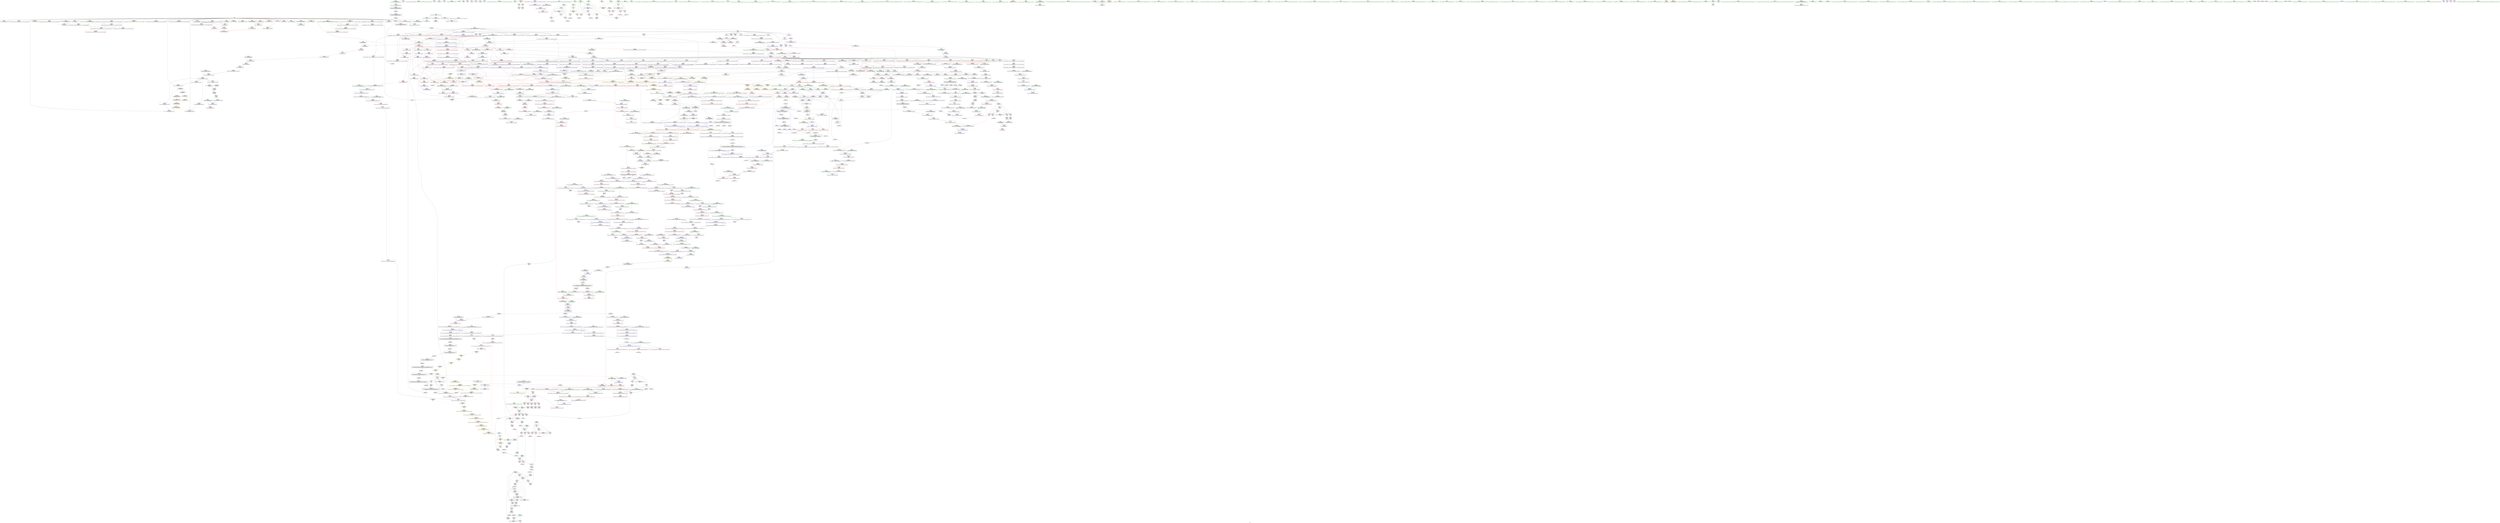 digraph "SVFG" {
	label="SVFG";

	Node0x5623d5b69570 [shape=record,color=grey,label="{NodeID: 0\nNullPtr|{|<s29>95}}"];
	Node0x5623d5b69570 -> Node0x5623d5bcdd00[style=solid];
	Node0x5623d5b69570 -> Node0x5623d5bcde00[style=solid];
	Node0x5623d5b69570 -> Node0x5623d5bcded0[style=solid];
	Node0x5623d5b69570 -> Node0x5623d5bcdfa0[style=solid];
	Node0x5623d5b69570 -> Node0x5623d5bce070[style=solid];
	Node0x5623d5b69570 -> Node0x5623d5bce140[style=solid];
	Node0x5623d5b69570 -> Node0x5623d5bce210[style=solid];
	Node0x5623d5b69570 -> Node0x5623d5bce2e0[style=solid];
	Node0x5623d5b69570 -> Node0x5623d5bce3b0[style=solid];
	Node0x5623d5b69570 -> Node0x5623d5bce480[style=solid];
	Node0x5623d5b69570 -> Node0x5623d5bce550[style=solid];
	Node0x5623d5b69570 -> Node0x5623d5bce620[style=solid];
	Node0x5623d5b69570 -> Node0x5623d5bce6f0[style=solid];
	Node0x5623d5b69570 -> Node0x5623d5bce7c0[style=solid];
	Node0x5623d5b69570 -> Node0x5623d5bce890[style=solid];
	Node0x5623d5b69570 -> Node0x5623d5bce960[style=solid];
	Node0x5623d5b69570 -> Node0x5623d5bcea30[style=solid];
	Node0x5623d5b69570 -> Node0x5623d5bceb00[style=solid];
	Node0x5623d5b69570 -> Node0x5623d5bcebd0[style=solid];
	Node0x5623d5b69570 -> Node0x5623d5bceca0[style=solid];
	Node0x5623d5b69570 -> Node0x5623d5bced70[style=solid];
	Node0x5623d5b69570 -> Node0x5623d5bd63d0[style=solid];
	Node0x5623d5b69570 -> Node0x5623d5bd8550[style=solid];
	Node0x5623d5b69570 -> Node0x5623d5bd8620[style=solid];
	Node0x5623d5b69570 -> Node0x5623d5bd86f0[style=solid];
	Node0x5623d5b69570 -> Node0x5623d5bda500[style=solid];
	Node0x5623d5b69570 -> Node0x5623d5c189a0[style=solid];
	Node0x5623d5b69570 -> Node0x5623d5c1cfc0[style=solid];
	Node0x5623d5b69570 -> Node0x5623d5c1da40[style=solid];
	Node0x5623d5b69570:s29 -> Node0x5623d5ce8ba0[style=solid,color=red];
	Node0x5623d5bd4530 [shape=record,color=red,label="{NodeID: 775\n1520\<--1509\n\<--__last.addr\n_ZSt14__copy_move_a2ILb1EPiS0_ET1_T0_S2_S1_\n|{<s0>115}}"];
	Node0x5623d5bd4530:s0 -> Node0x5623d5ce0af0[style=solid,color=red];
	Node0x5623d5bcb010 [shape=record,color=purple,label="{NodeID: 443\n342\<--23\n\<--.str.4\nmain\n}"];
	Node0x5623d5bbee70 [shape=record,color=green,label="{NodeID: 111\n680\<--681\n_ZNSt16allocator_traitsISaIiEE10deallocateERS0_Pim\<--_ZNSt16allocator_traitsISaIiEE10deallocateERS0_Pim_field_insensitive\n}"];
	Node0x5623d5bda020 [shape=record,color=blue,label="{NodeID: 886\n788\<--783\n__args.addr\<--__args\n_ZNSt6vectorIiSaIiEE17_M_realloc_insertIJRKiEEEvN9__gnu_cxx17__normal_iteratorIPiS1_EEDpOT_\n}"];
	Node0x5623d5bda020 -> Node0x5623d5be6f20[style=dashed];
	Node0x5623d5be0a60 [shape=record,color=purple,label="{NodeID: 554\n1704\<--1451\noffset_0\<--\n}"];
	Node0x5623d5be0a60 -> Node0x5623d5bd5bf0[style=solid];
	Node0x5623d5bc35e0 [shape=record,color=green,label="{NodeID: 222\n1435\<--1436\n__first\<--__first_field_insensitive\n_ZNSt20__uninitialized_copyILb1EE13__uninit_copyISt13move_iteratorIPiES3_EET0_T_S6_S5_\n}"];
	Node0x5623d5bc35e0 -> Node0x5623d5bc8ec0[style=solid];
	Node0x5623d5bc35e0 -> Node0x5623d5be0650[style=solid];
	Node0x5623d5cdd250 [shape=record,color=black,label="{NodeID: 2104\n868 = PHI(582, )\n|{<s0>61}}"];
	Node0x5623d5cdd250:s0 -> Node0x5623d5ce3370[style=solid,color=red];
	Node0x5623d5be6490 [shape=record,color=red,label="{NodeID: 665\n678\<--666\n\<--__n.addr\n_ZNSt12_Vector_baseIiSaIiEE13_M_deallocateEPim\n|{<s0>43}}"];
	Node0x5623d5be6490:s0 -> Node0x5623d5ce5250[style=solid,color=red];
	Node0x5623d5c19540 [shape=record,color=grey,label="{NodeID: 1440\n942 = Binary(941, 293, )\n|{<s0>71}}"];
	Node0x5623d5c19540:s0 -> Node0x5623d5ce7fc0[style=solid,color=red];
	Node0x5623d5bd1610 [shape=record,color=black,label="{NodeID: 333\n611\<--609\nsub.ptr.rhs.cast\<--\n_ZNSt12_Vector_baseIiSaIiEED2Ev\n}"];
	Node0x5623d5bd1610 -> Node0x5623d5c19cc0[style=solid];
	Node0x5623d5ce6770 [shape=record,color=black,label="{NodeID: 2215\n1467 = PHI(1460, )\n1st arg _ZSt4copyISt13move_iteratorIPiES1_ET0_T_S4_S3_ }"];
	Node0x5623d5ce6770 -> Node0x5623d5bfd780[style=solid];
	Node0x5623d5b91190 [shape=record,color=green,label="{NodeID: 1\n5\<--1\n\<--dummyObj\nCan only get source location for instruction, argument, global var or function.|{<s0>24|<s1>24}}"];
	Node0x5623d5b91190:s0 -> Node0x5623d5ce7020[style=solid,color=red];
	Node0x5623d5b91190:s1 -> Node0x5623d5ce7470[style=solid,color=red];
	Node0x5623d5bd4600 [shape=record,color=red,label="{NodeID: 776\n1522\<--1511\n\<--__result.addr\n_ZSt14__copy_move_a2ILb1EPiS0_ET1_T0_S2_S1_\n|{<s0>116}}"];
	Node0x5623d5bd4600:s0 -> Node0x5623d5ce0af0[style=solid,color=red];
	Node0x5623d5bcb0e0 [shape=record,color=purple,label="{NodeID: 444\n393\<--23\n\<--.str.4\nmain\n}"];
	Node0x5623d5bbef70 [shape=record,color=green,label="{NodeID: 112\n686\<--687\nthis.addr\<--this.addr_field_insensitive\n_ZNSt12_Vector_baseIiSaIiEE12_Vector_implD2Ev\n}"];
	Node0x5623d5bbef70 -> Node0x5623d5be6560[style=solid];
	Node0x5623d5bbef70 -> Node0x5623d5bd94c0[style=solid];
	Node0x5623d5bda0f0 [shape=record,color=blue,label="{NodeID: 887\n790\<--810\n__len\<--call\n_ZNSt6vectorIiSaIiEE17_M_realloc_insertIJRKiEEEvN9__gnu_cxx17__normal_iteratorIPiS1_EEDpOT_\n}"];
	Node0x5623d5bda0f0 -> Node0x5623d5be6ff0[style=dashed];
	Node0x5623d5bda0f0 -> Node0x5623d5be70c0[style=dashed];
	Node0x5623d5bda0f0 -> Node0x5623d5be7190[style=dashed];
	Node0x5623d5be0b30 [shape=record,color=purple,label="{NodeID: 555\n1706\<--1453\noffset_0\<--\n}"];
	Node0x5623d5be0b30 -> Node0x5623d5bfd5e0[style=solid];
	Node0x5623d5bc36b0 [shape=record,color=green,label="{NodeID: 223\n1437\<--1438\n__last\<--__last_field_insensitive\n_ZNSt20__uninitialized_copyILb1EE13__uninit_copyISt13move_iteratorIPiES3_EET0_T_S6_S5_\n}"];
	Node0x5623d5bc36b0 -> Node0x5623d5bc8f90[style=solid];
	Node0x5623d5bc36b0 -> Node0x5623d5be0720[style=solid];
	Node0x5623d5cdd390 [shape=record,color=black,label="{NodeID: 2105\n869 = PHI(1132, )\n}"];
	Node0x5623d5cdd390 -> Node0x5623d5bda770[style=solid];
	Node0x5623d5be6560 [shape=record,color=red,label="{NodeID: 666\n689\<--686\nthis1\<--this.addr\n_ZNSt12_Vector_baseIiSaIiEE12_Vector_implD2Ev\n}"];
	Node0x5623d5be6560 -> Node0x5623d5bd17b0[style=solid];
	Node0x5623d5c196c0 [shape=record,color=grey,label="{NodeID: 1441\n1057 = Binary(1050, 1056, )\n}"];
	Node0x5623d5c196c0 -> Node0x5623d5bdb610[style=solid];
	Node0x5623d5bd16e0 [shape=record,color=black,label="{NodeID: 334\n676\<--675\n\<--_M_impl\n_ZNSt12_Vector_baseIiSaIiEE13_M_deallocateEPim\n|{<s0>43}}"];
	Node0x5623d5bd16e0:s0 -> Node0x5623d5ce5030[style=solid,color=red];
	Node0x5623d5ce6880 [shape=record,color=black,label="{NodeID: 2216\n1468 = PHI(1456, )\n2nd arg _ZSt4copyISt13move_iteratorIPiES1_ET0_T_S4_S3_ }"];
	Node0x5623d5ce6880 -> Node0x5623d5bfd850[style=solid];
	Node0x5623d5bbaca0 [shape=record,color=green,label="{NodeID: 2\n12\<--1\n__dso_handle\<--dummyObj\nGlob }"];
	Node0x5623d5bd46d0 [shape=record,color=red,label="{NodeID: 777\n1557\<--1545\n\<--__first.addr\n_ZSt13__copy_move_aILb1EPiS0_ET1_T0_S2_S1_\n|{<s0>120}}"];
	Node0x5623d5bd46d0:s0 -> Node0x5623d5ce1500[style=solid,color=red];
	Node0x5623d5bec6a0 [shape=record,color=yellow,style=double,label="{NodeID: 1552\n92V_1 = ENCHI(MR_92V_0)\npts\{324 326 \}\nFun[_ZNSt6vectorIiSaIiEE17_M_realloc_insertIJRKiEEEvN9__gnu_cxx17__normal_iteratorIPiS1_EEDpOT_]|{<s0>55}}"];
	Node0x5623d5bec6a0:s0 -> Node0x5623d5c76770[style=dashed,color=red];
	Node0x5623d5bcb1b0 [shape=record,color=purple,label="{NodeID: 445\n354\<--25\n\<--.str.5\nmain\n}"];
	Node0x5623d5bbf040 [shape=record,color=green,label="{NodeID: 113\n692\<--693\n_ZNSaIiED2Ev\<--_ZNSaIiED2Ev_field_insensitive\n}"];
	Node0x5623d5bda1c0 [shape=record,color=blue,label="{NodeID: 888\n818\<--815\ncoerce.dive3\<--call2\n_ZNSt6vectorIiSaIiEE17_M_realloc_insertIJRKiEEEvN9__gnu_cxx17__normal_iteratorIPiS1_EEDpOT_\n|{|<s2>52}}"];
	Node0x5623d5bda1c0 -> Node0x5623d5be81d0[style=dashed];
	Node0x5623d5bda1c0 -> Node0x5623d5be82a0[style=dashed];
	Node0x5623d5bda1c0:s2 -> Node0x5623d5c75fe0[style=dashed,color=red];
	Node0x5623d5be0c00 [shape=record,color=purple,label="{NodeID: 556\n1707\<--1454\noffset_0\<--\n}"];
	Node0x5623d5be0c00 -> Node0x5623d5bd5cc0[style=solid];
	Node0x5623d5bc3780 [shape=record,color=green,label="{NodeID: 224\n1439\<--1440\n__result.addr\<--__result.addr_field_insensitive\n_ZNSt20__uninitialized_copyILb1EE13__uninit_copyISt13move_iteratorIPiES3_EET0_T_S6_S5_\n}"];
	Node0x5623d5bc3780 -> Node0x5623d5bd3f80[style=solid];
	Node0x5623d5bc3780 -> Node0x5623d5bfd440[style=solid];
	Node0x5623d5cdd4d0 [shape=record,color=black,label="{NodeID: 2106\n879 = PHI()\n}"];
	Node0x5623d5be6630 [shape=record,color=red,label="{NodeID: 667\n708\<--699\n\<--__a.addr\n_ZNSt16allocator_traitsISaIiEE10deallocateERS0_Pim\n}"];
	Node0x5623d5be6630 -> Node0x5623d5bd1880[style=solid];
	Node0x5623d5c19840 [shape=record,color=grey,label="{NodeID: 1442\n1041 = Binary(1037, 1040, )\n}"];
	Node0x5623d5c19840 -> Node0x5623d5c1c6c0[style=solid];
	Node0x5623d5bd17b0 [shape=record,color=black,label="{NodeID: 335\n690\<--689\n\<--this1\n_ZNSt12_Vector_baseIiSaIiEE12_Vector_implD2Ev\n|{<s0>44}}"];
	Node0x5623d5bd17b0:s0 -> Node0x5623d5ce6990[style=solid,color=red];
	Node0x5623d5ce6990 [shape=record,color=black,label="{NodeID: 2217\n739 = PHI(690, )\n0th arg _ZNSaIiED2Ev }"];
	Node0x5623d5ce6990 -> Node0x5623d5bd9a70[style=solid];
	Node0x5623d5bbafe0 [shape=record,color=green,label="{NodeID: 3\n13\<--1\n.str\<--dummyObj\nGlob }"];
	Node0x5623d5bd47a0 [shape=record,color=red,label="{NodeID: 778\n1558\<--1547\n\<--__last.addr\n_ZSt13__copy_move_aILb1EPiS0_ET1_T0_S2_S1_\n|{<s0>120}}"];
	Node0x5623d5bd47a0:s0 -> Node0x5623d5ce1610[style=solid,color=red];
	Node0x5623d5bec780 [shape=record,color=yellow,style=double,label="{NodeID: 1553\n242V_1 = ENCHI(MR_242V_0)\npts\{10960000 \}\nFun[_ZNSt6vectorIiSaIiEE5beginEv]|{<s0>86}}"];
	Node0x5623d5bec780:s0 -> Node0x5623d5bfc330[style=dashed,color=red];
	Node0x5623d5bcb280 [shape=record,color=purple,label="{NodeID: 446\n358\<--27\n\<--.str.6\nmain\n}"];
	Node0x5623d5bc3c50 [shape=record,color=green,label="{NodeID: 114\n699\<--700\n__a.addr\<--__a.addr_field_insensitive\n_ZNSt16allocator_traitsISaIiEE10deallocateERS0_Pim\n}"];
	Node0x5623d5bc3c50 -> Node0x5623d5be6630[style=solid];
	Node0x5623d5bc3c50 -> Node0x5623d5bd9590[style=solid];
	Node0x5623d5bda290 [shape=record,color=blue,label="{NodeID: 889\n792\<--820\n__elems_before\<--call4\n_ZNSt6vectorIiSaIiEE17_M_realloc_insertIJRKiEEEvN9__gnu_cxx17__normal_iteratorIPiS1_EEDpOT_\n}"];
	Node0x5623d5bda290 -> Node0x5623d5be7260[style=dashed];
	Node0x5623d5bda290 -> Node0x5623d5be7330[style=dashed];
	Node0x5623d5be0cd0 [shape=record,color=purple,label="{NodeID: 557\n1479\<--1469\ncoerce.dive\<--__first\n_ZSt4copyISt13move_iteratorIPiES1_ET0_T_S4_S3_\n}"];
	Node0x5623d5be0cd0 -> Node0x5623d5bfd6b0[style=solid];
	Node0x5623d5bc3850 [shape=record,color=green,label="{NodeID: 225\n1441\<--1442\nagg.tmp\<--agg.tmp_field_insensitive\n_ZNSt20__uninitialized_copyILb1EE13__uninit_copyISt13move_iteratorIPiES3_EET0_T_S6_S5_\n}"];
	Node0x5623d5bc3850 -> Node0x5623d5bc9060[style=solid];
	Node0x5623d5bc3850 -> Node0x5623d5be07f0[style=solid];
	Node0x5623d5cdd5a0 [shape=record,color=black,label="{NodeID: 2107\n904 = PHI(582, )\n|{<s0>66}}"];
	Node0x5623d5cdd5a0:s0 -> Node0x5623d5ce1fc0[style=solid,color=red];
	Node0x5623d5be6700 [shape=record,color=red,label="{NodeID: 668\n710\<--701\n\<--__p.addr\n_ZNSt16allocator_traitsISaIiEE10deallocateERS0_Pim\n|{<s0>45}}"];
	Node0x5623d5be6700:s0 -> Node0x5623d5ce2e00[style=solid,color=red];
	Node0x5623d5c199c0 [shape=record,color=grey,label="{NodeID: 1443\n292 = Binary(291, 293, )\n}"];
	Node0x5623d5c199c0 -> Node0x5623d5bd05d0[style=solid];
	Node0x5623d5bd1880 [shape=record,color=black,label="{NodeID: 336\n709\<--708\n\<--\n_ZNSt16allocator_traitsISaIiEE10deallocateERS0_Pim\n|{<s0>45}}"];
	Node0x5623d5bd1880:s0 -> Node0x5623d5ce2cf0[style=solid,color=red];
	Node0x5623d5ce6aa0 [shape=record,color=black,label="{NodeID: 2218\n1200 = PHI(1036, 1036, 1036, )\n0th arg _ZNKSt6vectorIiSaIiEE8max_sizeEv }"];
	Node0x5623d5ce6aa0 -> Node0x5623d5bfbb10[style=solid];
	Node0x5623d5bbb0a0 [shape=record,color=green,label="{NodeID: 4\n15\<--1\n.str.1\<--dummyObj\nGlob }"];
	Node0x5623d5bd4870 [shape=record,color=red,label="{NodeID: 779\n1559\<--1549\n\<--__result.addr\n_ZSt13__copy_move_aILb1EPiS0_ET1_T0_S2_S1_\n|{<s0>120}}"];
	Node0x5623d5bd4870:s0 -> Node0x5623d5ce1720[style=solid,color=red];
	Node0x5623d5bec890 [shape=record,color=yellow,style=double,label="{NodeID: 1554\n213V_1 = ENCHI(MR_213V_0)\npts\{110000 110001 \}\nFun[_ZNSt6vectorIiSaIiEE5beginEv]|{<s0>86}}"];
	Node0x5623d5bec890:s0 -> Node0x5623d5c70d10[style=dashed,color=red];
	Node0x5623d5bcb350 [shape=record,color=purple,label="{NodeID: 447\n367\<--27\n\<--.str.6\nmain\n}"];
	Node0x5623d5bc3ce0 [shape=record,color=green,label="{NodeID: 115\n701\<--702\n__p.addr\<--__p.addr_field_insensitive\n_ZNSt16allocator_traitsISaIiEE10deallocateERS0_Pim\n}"];
	Node0x5623d5bc3ce0 -> Node0x5623d5be6700[style=solid];
	Node0x5623d5bc3ce0 -> Node0x5623d5bd9660[style=solid];
	Node0x5623d5bda360 [shape=record,color=blue,label="{NodeID: 890\n796\<--826\n__new_start\<--call5\n_ZNSt6vectorIiSaIiEE17_M_realloc_insertIJRKiEEEvN9__gnu_cxx17__normal_iteratorIPiS1_EEDpOT_\n}"];
	Node0x5623d5bda360 -> Node0x5623d5be7400[style=dashed];
	Node0x5623d5bda360 -> Node0x5623d5be74d0[style=dashed];
	Node0x5623d5bda360 -> Node0x5623d5be75a0[style=dashed];
	Node0x5623d5bda360 -> Node0x5623d5be7670[style=dashed];
	Node0x5623d5bda360 -> Node0x5623d5be7740[style=dashed];
	Node0x5623d5bda360 -> Node0x5623d5be7810[style=dashed];
	Node0x5623d5bda360 -> Node0x5623d5be78e0[style=dashed];
	Node0x5623d5bda360 -> Node0x5623d5be79b0[style=dashed];
	Node0x5623d5be0da0 [shape=record,color=purple,label="{NodeID: 558\n1481\<--1471\ncoerce.dive1\<--__last\n_ZSt4copyISt13move_iteratorIPiES1_ET0_T_S4_S3_\n}"];
	Node0x5623d5be0da0 -> Node0x5623d5bfd780[style=solid];
	Node0x5623d5bc3920 [shape=record,color=green,label="{NodeID: 226\n1443\<--1444\nagg.tmp2\<--agg.tmp2_field_insensitive\n_ZNSt20__uninitialized_copyILb1EE13__uninit_copyISt13move_iteratorIPiES3_EET0_T_S6_S5_\n}"];
	Node0x5623d5bc3920 -> Node0x5623d5bc9130[style=solid];
	Node0x5623d5bc3920 -> Node0x5623d5be08c0[style=solid];
	Node0x5623d5cdd710 [shape=record,color=black,label="{NodeID: 2108\n924 = PHI(582, )\n|{<s0>70}}"];
	Node0x5623d5cdd710:s0 -> Node0x5623d5ce1fc0[style=solid,color=red];
	Node0x5623d5be67d0 [shape=record,color=red,label="{NodeID: 669\n711\<--703\n\<--__n.addr\n_ZNSt16allocator_traitsISaIiEE10deallocateERS0_Pim\n|{<s0>45}}"];
	Node0x5623d5be67d0:s0 -> Node0x5623d5ce2f10[style=solid,color=red];
	Node0x5623d5c19b40 [shape=record,color=grey,label="{NodeID: 1444\n291 = Binary(289, 290, )\n}"];
	Node0x5623d5c19b40 -> Node0x5623d5c199c0[style=solid];
	Node0x5623d5bd1950 [shape=record,color=black,label="{NodeID: 337\n731\<--730\n\<--\n_ZN9__gnu_cxx13new_allocatorIiE10deallocateEPim\n}"];
	Node0x5623d5ce6d80 [shape=record,color=black,label="{NodeID: 2219\n1269 = PHI(975, 1095, )\n0th arg _ZN9__gnu_cxx17__normal_iteratorIPiSt6vectorIiSaIiEEEC2ERKS1_ }"];
	Node0x5623d5ce6d80 -> Node0x5623d5bfc190[style=solid];
	Node0x5623d5bbb160 [shape=record,color=green,label="{NodeID: 5\n17\<--1\nstdin\<--dummyObj\nGlob }"];
	Node0x5623d5bd4940 [shape=record,color=red,label="{NodeID: 780\n1569\<--1566\n\<--__it.addr\n_ZSt12__niter_baseIPiET_S1_\n}"];
	Node0x5623d5bd4940 -> Node0x5623d5bc9950[style=solid];
	Node0x5623d5bcb420 [shape=record,color=purple,label="{NodeID: 448\n412\<--29\n\<--.str.7\nmain\n}"];
	Node0x5623d5bc3db0 [shape=record,color=green,label="{NodeID: 116\n703\<--704\n__n.addr\<--__n.addr_field_insensitive\n_ZNSt16allocator_traitsISaIiEE10deallocateERS0_Pim\n}"];
	Node0x5623d5bc3db0 -> Node0x5623d5be67d0[style=solid];
	Node0x5623d5bc3db0 -> Node0x5623d5bd9730[style=solid];
	Node0x5623d5bda430 [shape=record,color=blue,label="{NodeID: 891\n798\<--830\n__new_finish\<--\n_ZNSt6vectorIiSaIiEE17_M_realloc_insertIJRKiEEEvN9__gnu_cxx17__normal_iteratorIPiS1_EEDpOT_\n}"];
	Node0x5623d5bda430 -> Node0x5623d5be7c20[style=dashed];
	Node0x5623d5bda430 -> Node0x5623d5be7cf0[style=dashed];
	Node0x5623d5bda430 -> Node0x5623d5bda500[style=dashed];
	Node0x5623d5be0e70 [shape=record,color=purple,label="{NodeID: 559\n1487\<--1475\ncoerce.dive2\<--agg.tmp\n_ZSt4copyISt13move_iteratorIPiES1_ET0_T_S4_S3_\n}"];
	Node0x5623d5be0e70 -> Node0x5623d5bd42c0[style=solid];
	Node0x5623d5bc39f0 [shape=record,color=green,label="{NodeID: 227\n1462\<--1463\n_ZSt4copyISt13move_iteratorIPiES1_ET0_T_S4_S3_\<--_ZSt4copyISt13move_iteratorIPiES1_ET0_T_S4_S3__field_insensitive\n}"];
	Node0x5623d5cdd850 [shape=record,color=black,label="{NodeID: 2109\n1008 = PHI(1012, )\n}"];
	Node0x5623d5cdd850 -> Node0x5623d5be8c60[style=solid];
	Node0x5623d5be68a0 [shape=record,color=red,label="{NodeID: 670\n729\<--720\nthis1\<--this.addr\n_ZN9__gnu_cxx13new_allocatorIiE10deallocateEPim\n}"];
	Node0x5623d5c19cc0 [shape=record,color=grey,label="{NodeID: 1445\n612 = Binary(610, 611, )\n}"];
	Node0x5623d5c19cc0 -> Node0x5623d5c19e40[style=solid];
	Node0x5623d5bd1a20 [shape=record,color=black,label="{NodeID: 338\n744\<--743\n\<--this1\n_ZNSaIiED2Ev\n|{<s0>47}}"];
	Node0x5623d5bd1a20:s0 -> Node0x5623d5ce87e0[style=solid,color=red];
	Node0x5623d5ce6ed0 [shape=record,color=black,label="{NodeID: 2220\n1270 = PHI(983, 1103, )\n1st arg _ZN9__gnu_cxx17__normal_iteratorIPiSt6vectorIiSaIiEEEC2ERKS1_ }"];
	Node0x5623d5ce6ed0 -> Node0x5623d5bfc260[style=solid];
	Node0x5623d5bbba20 [shape=record,color=green,label="{NodeID: 6\n18\<--1\n.str.2\<--dummyObj\nGlob }"];
	Node0x5623d5bd4a10 [shape=record,color=red,label="{NodeID: 781\n1587\<--1575\n\<--__first.addr\n_ZNSt11__copy_moveILb1ELb1ESt26random_access_iterator_tagE8__copy_mIiEEPT_PKS3_S6_S4_\n}"];
	Node0x5623d5bd4a10 -> Node0x5623d5bc9af0[style=solid];
	Node0x5623d5beca50 [shape=record,color=yellow,style=double,label="{NodeID: 1556\n57V_1 = ENCHI(MR_57V_0)\npts\{1 \}\nFun[main]}"];
	Node0x5623d5beca50 -> Node0x5623d5be2120[style=dashed];
	Node0x5623d5beca50 -> Node0x5623d5be21f0[style=dashed];
	Node0x5623d5bcb4f0 [shape=record,color=purple,label="{NodeID: 449\n809\<--31\n\<--.str.8\n_ZNSt6vectorIiSaIiEE17_M_realloc_insertIJRKiEEEvN9__gnu_cxx17__normal_iteratorIPiS1_EEDpOT_\n|{<s0>50}}"];
	Node0x5623d5bcb4f0:s0 -> Node0x5623d5ce83a0[style=solid,color=red];
	Node0x5623d5bc3e80 [shape=record,color=green,label="{NodeID: 117\n713\<--714\n_ZN9__gnu_cxx13new_allocatorIiE10deallocateEPim\<--_ZN9__gnu_cxx13new_allocatorIiE10deallocateEPim_field_insensitive\n}"];
	Node0x5623d5bda500 [shape=record,color=blue, style = dotted,label="{NodeID: 892\n798\<--3\n__new_finish\<--dummyVal\n_ZNSt6vectorIiSaIiEE17_M_realloc_insertIJRKiEEEvN9__gnu_cxx17__normal_iteratorIPiS1_EEDpOT_\n}"];
	Node0x5623d5bda500 -> Node0x5623d5be7c20[style=dashed];
	Node0x5623d5bda500 -> Node0x5623d5be7cf0[style=dashed];
	Node0x5623d5bda500 -> Node0x5623d5bda5d0[style=dashed];
	Node0x5623d5bf31d0 [shape=record,color=yellow,style=double,label="{NodeID: 1667\n344V_1 = ENCHI(MR_344V_0)\npts\{15310000 \}\nFun[_ZNKSt13move_iteratorIPiE4baseEv]}"];
	Node0x5623d5bf31d0 -> Node0x5623d5bd5230[style=dashed];
	Node0x5623d5be0f40 [shape=record,color=purple,label="{NodeID: 560\n1495\<--1477\ncoerce.dive4\<--agg.tmp3\n_ZSt4copyISt13move_iteratorIPiES1_ET0_T_S4_S3_\n}"];
	Node0x5623d5be0f40 -> Node0x5623d5bd4390[style=solid];
	Node0x5623d5bc3af0 [shape=record,color=green,label="{NodeID: 228\n1469\<--1470\n__first\<--__first_field_insensitive\n_ZSt4copyISt13move_iteratorIPiES1_ET0_T_S4_S3_\n}"];
	Node0x5623d5bc3af0 -> Node0x5623d5bc92d0[style=solid];
	Node0x5623d5bc3af0 -> Node0x5623d5be0cd0[style=solid];
	Node0x5623d5cdd990 [shape=record,color=black,label="{NodeID: 2110\n1037 = PHI(1199, )\n}"];
	Node0x5623d5cdd990 -> Node0x5623d5c19840[style=solid];
	Node0x5623d5be6970 [shape=record,color=red,label="{NodeID: 671\n730\<--722\n\<--__p.addr\n_ZN9__gnu_cxx13new_allocatorIiE10deallocateEPim\n}"];
	Node0x5623d5be6970 -> Node0x5623d5bd1950[style=solid];
	Node0x5623d5c19e40 [shape=record,color=grey,label="{NodeID: 1446\n613 = Binary(612, 293, )\n|{<s0>38}}"];
	Node0x5623d5c19e40:s0 -> Node0x5623d5ce7fc0[style=solid,color=red];
	Node0x5623d5bd1af0 [shape=record,color=black,label="{NodeID: 339\n770\<--769\n\<--\n_ZNSt16allocator_traitsISaIiEE9constructIiJRKiEEEvRS0_PT_DpOT0_\n|{<s0>49}}"];
	Node0x5623d5bd1af0:s0 -> Node0x5623d5ce21c0[style=solid,color=red];
	Node0x5623d5ce7020 [shape=record,color=black,label="{NodeID: 2221\n140 = PHI(253, 5, )\n0th arg _Z3dfsiiii }"];
	Node0x5623d5ce7020 -> Node0x5623d5bd68e0[style=solid];
	Node0x5623d5bbbab0 [shape=record,color=green,label="{NodeID: 7\n20\<--1\n.str.3\<--dummyObj\nGlob }"];
	Node0x5623d5bd4ae0 [shape=record,color=red,label="{NodeID: 782\n1598\<--1575\n\<--__first.addr\n_ZNSt11__copy_moveILb1ELb1ESt26random_access_iterator_tagE8__copy_mIiEEPT_PKS3_S6_S4_\n}"];
	Node0x5623d5bd4ae0 -> Node0x5623d5bc9c90[style=solid];
	Node0x5623d5becb60 [shape=record,color=yellow,style=double,label="{NodeID: 1557\n59V_1 = ENCHI(MR_59V_0)\npts\{6 \}\nFun[main]}"];
	Node0x5623d5becb60 -> Node0x5623d5be1eb0[style=dashed];
	Node0x5623d5becb60 -> Node0x5623d5be1f80[style=dashed];
	Node0x5623d5bcb5c0 [shape=record,color=purple,label="{NodeID: 450\n1688\<--33\nllvm.global_ctors_0\<--llvm.global_ctors\nGlob }"];
	Node0x5623d5bcb5c0 -> Node0x5623d5bd61d0[style=solid];
	Node0x5623d5bc3f80 [shape=record,color=green,label="{NodeID: 118\n720\<--721\nthis.addr\<--this.addr_field_insensitive\n_ZN9__gnu_cxx13new_allocatorIiE10deallocateEPim\n}"];
	Node0x5623d5bc3f80 -> Node0x5623d5be68a0[style=solid];
	Node0x5623d5bc3f80 -> Node0x5623d5bd9800[style=solid];
	Node0x5623d5bda5d0 [shape=record,color=blue,label="{NodeID: 893\n798\<--853\n__new_finish\<--call11\n_ZNSt6vectorIiSaIiEE17_M_realloc_insertIJRKiEEEvN9__gnu_cxx17__normal_iteratorIPiS1_EEDpOT_\n}"];
	Node0x5623d5bda5d0 -> Node0x5623d5be7a80[style=dashed];
	Node0x5623d5bda5d0 -> Node0x5623d5bda6a0[style=dashed];
	Node0x5623d5be1010 [shape=record,color=purple,label="{NodeID: 561\n1709\<--1484\noffset_0\<--\n}"];
	Node0x5623d5be1010 -> Node0x5623d5bfd920[style=solid];
	Node0x5623d5bc3bc0 [shape=record,color=green,label="{NodeID: 229\n1471\<--1472\n__last\<--__last_field_insensitive\n_ZSt4copyISt13move_iteratorIPiES1_ET0_T_S4_S3_\n}"];
	Node0x5623d5bc3bc0 -> Node0x5623d5bc93a0[style=solid];
	Node0x5623d5bc3bc0 -> Node0x5623d5be0da0[style=solid];
	Node0x5623d5cddad0 [shape=record,color=black,label="{NodeID: 2111\n1040 = PHI(275, )\n}"];
	Node0x5623d5cddad0 -> Node0x5623d5c19840[style=solid];
	Node0x5623d5be6a40 [shape=record,color=red,label="{NodeID: 672\n743\<--740\nthis1\<--this.addr\n_ZNSaIiED2Ev\n}"];
	Node0x5623d5be6a40 -> Node0x5623d5bd1a20[style=solid];
	Node0x5623d5c19fc0 [shape=record,color=grey,label="{NodeID: 1447\n213 = Binary(208, 212, )\n}"];
	Node0x5623d5c19fc0 -> Node0x5623d5c1a140[style=solid];
	Node0x5623d5bd1bc0 [shape=record,color=black,label="{NodeID: 340\n824\<--808\n\<--this1\n_ZNSt6vectorIiSaIiEE17_M_realloc_insertIJRKiEEEvN9__gnu_cxx17__normal_iteratorIPiS1_EEDpOT_\n|{<s0>53}}"];
	Node0x5623d5bd1bc0:s0 -> Node0x5623d5ce3eb0[style=solid,color=red];
	Node0x5623d5ce7170 [shape=record,color=black,label="{NodeID: 2222\n141 = PHI(254, 177, )\n1st arg _Z3dfsiiii }"];
	Node0x5623d5ce7170 -> Node0x5623d5bd69b0[style=solid];
	Node0x5623d5bbbb40 [shape=record,color=green,label="{NodeID: 8\n22\<--1\nstdout\<--dummyObj\nGlob }"];
	Node0x5623d5bd4bb0 [shape=record,color=red,label="{NodeID: 783\n1586\<--1577\n\<--__last.addr\n_ZNSt11__copy_moveILb1ELb1ESt26random_access_iterator_tagE8__copy_mIiEEPT_PKS3_S6_S4_\n}"];
	Node0x5623d5bd4bb0 -> Node0x5623d5bc9a20[style=solid];
	Node0x5623d5becc40 [shape=record,color=yellow,style=double,label="{NodeID: 1558\n22V_1 = ENCHI(MR_22V_0)\npts\{8 \}\nFun[main]|{<s0>24}}"];
	Node0x5623d5becc40:s0 -> Node0x5623d5c70f00[style=dashed,color=red];
	Node0x5623d5bcb6c0 [shape=record,color=purple,label="{NodeID: 451\n1689\<--33\nllvm.global_ctors_1\<--llvm.global_ctors\nGlob }"];
	Node0x5623d5bcb6c0 -> Node0x5623d5bd62d0[style=solid];
	Node0x5623d5bc4050 [shape=record,color=green,label="{NodeID: 119\n722\<--723\n__p.addr\<--__p.addr_field_insensitive\n_ZN9__gnu_cxx13new_allocatorIiE10deallocateEPim\n}"];
	Node0x5623d5bc4050 -> Node0x5623d5be6970[style=solid];
	Node0x5623d5bc4050 -> Node0x5623d5bd98d0[style=solid];
	Node0x5623d5bda6a0 [shape=record,color=blue,label="{NodeID: 894\n798\<--858\n__new_finish\<--incdec.ptr\n_ZNSt6vectorIiSaIiEE17_M_realloc_insertIJRKiEEEvN9__gnu_cxx17__normal_iteratorIPiS1_EEDpOT_\n}"];
	Node0x5623d5bda6a0 -> Node0x5623d5be7b50[style=dashed];
	Node0x5623d5bda6a0 -> Node0x5623d5be7c20[style=dashed];
	Node0x5623d5bda6a0 -> Node0x5623d5be7cf0[style=dashed];
	Node0x5623d5bda6a0 -> Node0x5623d5bda770[style=dashed];
	Node0x5623d5be10e0 [shape=record,color=purple,label="{NodeID: 562\n1710\<--1485\noffset_0\<--\n}"];
	Node0x5623d5be10e0 -> Node0x5623d5bd5d90[style=solid];
	Node0x5623d5bcc080 [shape=record,color=green,label="{NodeID: 230\n1473\<--1474\n__result.addr\<--__result.addr_field_insensitive\n_ZSt4copyISt13move_iteratorIPiES1_ET0_T_S4_S3_\n}"];
	Node0x5623d5bcc080 -> Node0x5623d5bd41f0[style=solid];
	Node0x5623d5bcc080 -> Node0x5623d5bfd850[style=solid];
	Node0x5623d5cddc10 [shape=record,color=black,label="{NodeID: 2112\n1050 = PHI(275, )\n}"];
	Node0x5623d5cddc10 -> Node0x5623d5c196c0[style=solid];
	Node0x5623d5be6b10 [shape=record,color=red,label="{NodeID: 673\n754\<--751\nthis1\<--this.addr\n_ZN9__gnu_cxx13new_allocatorIiED2Ev\n}"];
	Node0x5623d5c1a140 [shape=record,color=grey,label="{NodeID: 1448\n214 = Binary(213, 215, )\n}"];
	Node0x5623d5c1a140 -> Node0x5623d5bcf9a0[style=solid];
	Node0x5623d5bd1c90 [shape=record,color=black,label="{NodeID: 341\n832\<--808\n\<--this1\n_ZNSt6vectorIiSaIiEE17_M_realloc_insertIJRKiEEEvN9__gnu_cxx17__normal_iteratorIPiS1_EEDpOT_\n}"];
	Node0x5623d5bd1c90 -> Node0x5623d5bdda70[style=solid];
	Node0x5623d5ce72f0 [shape=record,color=black,label="{NodeID: 2223\n142 = PHI(255, 177, )\n2nd arg _Z3dfsiiii }"];
	Node0x5623d5ce72f0 -> Node0x5623d5bd6a80[style=solid];
	Node0x5623d5bbbc00 [shape=record,color=green,label="{NodeID: 9\n23\<--1\n.str.4\<--dummyObj\nGlob }"];
	Node0x5623d5bd4c80 [shape=record,color=red,label="{NodeID: 784\n1596\<--1579\n\<--__result.addr\n_ZNSt11__copy_moveILb1ELb1ESt26random_access_iterator_tagE8__copy_mIiEEPT_PKS3_S6_S4_\n}"];
	Node0x5623d5bd4c80 -> Node0x5623d5bc9bc0[style=solid];
	Node0x5623d5bcb7c0 [shape=record,color=purple,label="{NodeID: 452\n1690\<--33\nllvm.global_ctors_2\<--llvm.global_ctors\nGlob }"];
	Node0x5623d5bcb7c0 -> Node0x5623d5bd63d0[style=solid];
	Node0x5623d5bc4120 [shape=record,color=green,label="{NodeID: 120\n724\<--725\n.addr\<--.addr_field_insensitive\n_ZN9__gnu_cxx13new_allocatorIiE10deallocateEPim\n}"];
	Node0x5623d5bc4120 -> Node0x5623d5bd99a0[style=solid];
	Node0x5623d5bda770 [shape=record,color=blue,label="{NodeID: 895\n798\<--869\n__new_finish\<--call16\n_ZNSt6vectorIiSaIiEE17_M_realloc_insertIJRKiEEEvN9__gnu_cxx17__normal_iteratorIPiS1_EEDpOT_\n}"];
	Node0x5623d5bda770 -> Node0x5623d5be7dc0[style=dashed];
	Node0x5623d5be11b0 [shape=record,color=purple,label="{NodeID: 563\n1712\<--1492\noffset_0\<--\n}"];
	Node0x5623d5be11b0 -> Node0x5623d5bfd9f0[style=solid];
	Node0x5623d5bcc150 [shape=record,color=green,label="{NodeID: 231\n1475\<--1476\nagg.tmp\<--agg.tmp_field_insensitive\n_ZSt4copyISt13move_iteratorIPiES1_ET0_T_S4_S3_\n}"];
	Node0x5623d5bcc150 -> Node0x5623d5bc9470[style=solid];
	Node0x5623d5bcc150 -> Node0x5623d5be0e70[style=solid];
	Node0x5623d5cddd50 [shape=record,color=black,label="{NodeID: 2113\n1051 = PHI(275, )\n}"];
	Node0x5623d5cddd50 -> Node0x5623d5bdb540[style=solid];
	Node0x5623d5be6be0 [shape=record,color=red,label="{NodeID: 674\n769\<--760\n\<--__a.addr\n_ZNSt16allocator_traitsISaIiEE9constructIiJRKiEEEvRS0_PT_DpOT0_\n}"];
	Node0x5623d5be6be0 -> Node0x5623d5bd1af0[style=solid];
	Node0x5623d5c1a2c0 [shape=record,color=grey,label="{NodeID: 1449\n211 = Binary(209, 210, )\n}"];
	Node0x5623d5c1a2c0 -> Node0x5623d5bcf8d0[style=solid];
	Node0x5623d5bd1d60 [shape=record,color=black,label="{NodeID: 342\n842\<--808\n\<--this1\n_ZNSt6vectorIiSaIiEE17_M_realloc_insertIJRKiEEEvN9__gnu_cxx17__normal_iteratorIPiS1_EEDpOT_\n}"];
	Node0x5623d5bd1d60 -> Node0x5623d5bddb40[style=solid];
	Node0x5623d5bd1d60 -> Node0x5623d5bddc10[style=solid];
	Node0x5623d5ce7470 [shape=record,color=black,label="{NodeID: 2224\n143 = PHI(257, 5, )\n3rd arg _Z3dfsiiii }"];
	Node0x5623d5ce7470 -> Node0x5623d5bd6b50[style=solid];
	Node0x5623d5bbbd00 [shape=record,color=green,label="{NodeID: 10\n25\<--1\n.str.5\<--dummyObj\nGlob }"];
	Node0x5623d5bd4d50 [shape=record,color=red,label="{NodeID: 785\n1606\<--1579\n\<--__result.addr\n_ZNSt11__copy_moveILb1ELb1ESt26random_access_iterator_tagE8__copy_mIiEEPT_PKS3_S6_S4_\n}"];
	Node0x5623d5bd4d50 -> Node0x5623d5be1de0[style=solid];
	Node0x5623d5bece00 [shape=record,color=yellow,style=double,label="{NodeID: 1560\n64V_1 = ENCHI(MR_64V_0)\npts\{318 \}\nFun[main]}"];
	Node0x5623d5bece00 -> Node0x5623d5be4340[style=dashed];
	Node0x5623d5bcb8c0 [shape=record,color=purple,label="{NodeID: 453\n44\<--43\narrayctor.next\<--arrayctor.cur\n__cxx_global_var_init\n}"];
	Node0x5623d5bcb8c0 -> Node0x5623d5c17e60[style=solid];
	Node0x5623d5bcb8c0 -> Node0x5623d5c1c3c0[style=solid];
	Node0x5623d5bc41f0 [shape=record,color=green,label="{NodeID: 121\n733\<--734\n_ZdlPv\<--_ZdlPv_field_insensitive\n}"];
	Node0x5623d5bda840 [shape=record,color=blue,label="{NodeID: 896\n800\<--873\nexn.slot\<--\n_ZNSt6vectorIiSaIiEE17_M_realloc_insertIJRKiEEEvN9__gnu_cxx17__normal_iteratorIPiS1_EEDpOT_\n}"];
	Node0x5623d5bda840 -> Node0x5623d5be7e90[style=dashed];
	Node0x5623d5bda840 -> Node0x5623d5bda9e0[style=dashed];
	Node0x5623d5be1280 [shape=record,color=purple,label="{NodeID: 564\n1713\<--1493\noffset_0\<--\n}"];
	Node0x5623d5be1280 -> Node0x5623d5bd5e60[style=solid];
	Node0x5623d5bcc220 [shape=record,color=green,label="{NodeID: 232\n1477\<--1478\nagg.tmp3\<--agg.tmp3_field_insensitive\n_ZSt4copyISt13move_iteratorIPiES1_ET0_T_S4_S3_\n}"];
	Node0x5623d5bcc220 -> Node0x5623d5bc9540[style=solid];
	Node0x5623d5bcc220 -> Node0x5623d5be0f40[style=solid];
	Node0x5623d5cdde90 [shape=record,color=black,label="{NodeID: 2114\n1053 = PHI(1215, )\n}"];
	Node0x5623d5cdde90 -> Node0x5623d5be92e0[style=solid];
	Node0x5623d5be6cb0 [shape=record,color=red,label="{NodeID: 675\n771\<--762\n\<--__p.addr\n_ZNSt16allocator_traitsISaIiEE9constructIiJRKiEEEvRS0_PT_DpOT0_\n|{<s0>49}}"];
	Node0x5623d5be6cb0:s0 -> Node0x5623d5ce22d0[style=solid,color=red];
	Node0x5623d5c1a440 [shape=record,color=grey,label="{NodeID: 1450\n387 = Binary(386, 200, )\n}"];
	Node0x5623d5c1a440 -> Node0x5623d5bd7b90[style=solid];
	Node0x5623d5bd1e30 [shape=record,color=black,label="{NodeID: 343\n851\<--808\n\<--this1\n_ZNSt6vectorIiSaIiEE17_M_realloc_insertIJRKiEEEvN9__gnu_cxx17__normal_iteratorIPiS1_EEDpOT_\n|{<s0>57}}"];
	Node0x5623d5bd1e30:s0 -> Node0x5623d5ce0e80[style=solid,color=red];
	Node0x5623d5ce75f0 [shape=record,color=black,label="{NodeID: 2225\n529 = PHI(507, )\n0th arg _ZNSt12_Vector_baseIiSaIiEE12_Vector_implC2Ev }"];
	Node0x5623d5ce75f0 -> Node0x5623d5bd8480[style=solid];
	Node0x5623d5bbbe00 [shape=record,color=green,label="{NodeID: 11\n27\<--1\n.str.6\<--dummyObj\nGlob }"];
	Node0x5623d5bd4e20 [shape=record,color=red,label="{NodeID: 786\n1593\<--1581\n\<--_Num\n_ZNSt11__copy_moveILb1ELb1ESt26random_access_iterator_tagE8__copy_mIiEEPT_PKS3_S6_S4_\n}"];
	Node0x5623d5bd4e20 -> Node0x5623d5c1c240[style=solid];
	Node0x5623d5bcb990 [shape=record,color=purple,label="{NodeID: 454\n84\<--83\narraydestroy.element\<--arraydestroy.elementPast\n__cxx_global_array_dtor\n|{|<s2>5}}"];
	Node0x5623d5bcb990 -> Node0x5623d5c17cd0[style=solid];
	Node0x5623d5bcb990 -> Node0x5623d5c1c540[style=solid];
	Node0x5623d5bcb990:s2 -> Node0x5623d5ce4bf0[style=solid,color=red];
	Node0x5623d5bc42f0 [shape=record,color=green,label="{NodeID: 122\n740\<--741\nthis.addr\<--this.addr_field_insensitive\n_ZNSaIiED2Ev\n}"];
	Node0x5623d5bc42f0 -> Node0x5623d5be6a40[style=solid];
	Node0x5623d5bc42f0 -> Node0x5623d5bd9a70[style=solid];
	Node0x5623d5bda910 [shape=record,color=blue,label="{NodeID: 897\n802\<--875\nehselector.slot\<--\n_ZNSt6vectorIiSaIiEE17_M_realloc_insertIJRKiEEEvN9__gnu_cxx17__normal_iteratorIPiS1_EEDpOT_\n}"];
	Node0x5623d5bda910 -> Node0x5623d5bdaab0[style=dashed];
	Node0x5623d5be1350 [shape=record,color=purple,label="{NodeID: 565\n1532\<--1530\ncoerce.dive\<--__it\n_ZSt12__miter_baseIPiEDTcl12__miter_basecldtfp_4baseEEESt13move_iteratorIT_E\n}"];
	Node0x5623d5be1350 -> Node0x5623d5bfdd30[style=solid];
	Node0x5623d5bcc2f0 [shape=record,color=green,label="{NodeID: 233\n1490\<--1491\n_ZSt12__miter_baseIPiEDTcl12__miter_basecldtfp_4baseEEESt13move_iteratorIT_E\<--_ZSt12__miter_baseIPiEDTcl12__miter_basecldtfp_4baseEEESt13move_iteratorIT_E_field_insensitive\n}"];
	Node0x5623d5cddfd0 [shape=record,color=black,label="{NodeID: 2115\n1060 = PHI(275, )\n}"];
	Node0x5623d5cddfd0 -> Node0x5623d5c1ccc0[style=solid];
	Node0x5623d5be6d80 [shape=record,color=red,label="{NodeID: 676\n772\<--764\n\<--__args.addr\n_ZNSt16allocator_traitsISaIiEE9constructIiJRKiEEEvRS0_PT_DpOT0_\n|{<s0>48}}"];
	Node0x5623d5be6d80:s0 -> Node0x5623d5ce61c0[style=solid,color=red];
	Node0x5623d5c1a5c0 [shape=record,color=grey,label="{NodeID: 1451\n409 = Binary(408, 200, )\n}"];
	Node0x5623d5c1a5c0 -> Node0x5623d5bd7e00[style=solid];
	Node0x5623d5bd1f00 [shape=record,color=black,label="{NodeID: 344\n862\<--808\n\<--this1\n_ZNSt6vectorIiSaIiEE17_M_realloc_insertIJRKiEEEvN9__gnu_cxx17__normal_iteratorIPiS1_EEDpOT_\n}"];
	Node0x5623d5bd1f00 -> Node0x5623d5bdddb0[style=solid];
	Node0x5623d5bd1f00 -> Node0x5623d5bdde80[style=solid];
	Node0x5623d5ce7700 [shape=record,color=black,label="{NodeID: 2226\n1174 = PHI(784, 784, 1082, 1085, )\n0th arg _ZNK9__gnu_cxx17__normal_iteratorIPiSt6vectorIiSaIiEEE4baseEv }"];
	Node0x5623d5ce7700 -> Node0x5623d5bfb8a0[style=solid];
	Node0x5623d5bbbf00 [shape=record,color=green,label="{NodeID: 12\n29\<--1\n.str.7\<--dummyObj\nGlob }"];
	Node0x5623d5bd4ef0 [shape=record,color=red,label="{NodeID: 787\n1600\<--1581\n\<--_Num\n_ZNSt11__copy_moveILb1ELb1ESt26random_access_iterator_tagE8__copy_mIiEEPT_PKS3_S6_S4_\n}"];
	Node0x5623d5bd4ef0 -> Node0x5623d5c19240[style=solid];
	Node0x5623d5bcba60 [shape=record,color=purple,label="{NodeID: 455\n103\<--102\n_M_impl\<--\n_ZNSt6vectorIiSaIiEED2Ev\n}"];
	Node0x5623d5bc43c0 [shape=record,color=green,label="{NodeID: 123\n746\<--747\n_ZN9__gnu_cxx13new_allocatorIiED2Ev\<--_ZN9__gnu_cxx13new_allocatorIiED2Ev_field_insensitive\n}"];
	Node0x5623d5bda9e0 [shape=record,color=blue,label="{NodeID: 898\n800\<--894\nexn.slot\<--\n_ZNSt6vectorIiSaIiEE17_M_realloc_insertIJRKiEEEvN9__gnu_cxx17__normal_iteratorIPiS1_EEDpOT_\n}"];
	Node0x5623d5bda9e0 -> Node0x5623d5be7f60[style=dashed];
	Node0x5623d5be1420 [shape=record,color=purple,label="{NodeID: 566\n1715\<--1597\noffset_0\<--\n}"];
	Node0x5623d5be1420 -> Node0x5623d5bfe550[style=solid];
	Node0x5623d5bcc3f0 [shape=record,color=green,label="{NodeID: 234\n1500\<--1501\n_ZSt14__copy_move_a2ILb1EPiS0_ET1_T0_S2_S1_\<--_ZSt14__copy_move_a2ILb1EPiS0_ET1_T0_S2_S1__field_insensitive\n}"];
	Node0x5623d5cde110 [shape=record,color=black,label="{NodeID: 2116\n1064 = PHI(1199, )\n}"];
	Node0x5623d5cde110 -> Node0x5623d5c1cb40[style=solid];
	Node0x5623d5be6e50 [shape=record,color=red,label="{NodeID: 677\n808\<--786\nthis1\<--this.addr\n_ZNSt6vectorIiSaIiEE17_M_realloc_insertIJRKiEEEvN9__gnu_cxx17__normal_iteratorIPiS1_EEDpOT_\n|{|<s19>50|<s20>51}}"];
	Node0x5623d5be6e50 -> Node0x5623d5bd1bc0[style=solid];
	Node0x5623d5be6e50 -> Node0x5623d5bd1c90[style=solid];
	Node0x5623d5be6e50 -> Node0x5623d5bd1d60[style=solid];
	Node0x5623d5be6e50 -> Node0x5623d5bd1e30[style=solid];
	Node0x5623d5be6e50 -> Node0x5623d5bd1f00[style=solid];
	Node0x5623d5be6e50 -> Node0x5623d5bd1fd0[style=solid];
	Node0x5623d5be6e50 -> Node0x5623d5bd20a0[style=solid];
	Node0x5623d5be6e50 -> Node0x5623d5bd2170[style=solid];
	Node0x5623d5be6e50 -> Node0x5623d5bd2240[style=solid];
	Node0x5623d5be6e50 -> Node0x5623d5bd2310[style=solid];
	Node0x5623d5be6e50 -> Node0x5623d5bd23e0[style=solid];
	Node0x5623d5be6e50 -> Node0x5623d5bd24b0[style=solid];
	Node0x5623d5be6e50 -> Node0x5623d5bd2580[style=solid];
	Node0x5623d5be6e50 -> Node0x5623d5bd2650[style=solid];
	Node0x5623d5be6e50 -> Node0x5623d5bd2720[style=solid];
	Node0x5623d5be6e50 -> Node0x5623d5bd27f0[style=solid];
	Node0x5623d5be6e50 -> Node0x5623d5bd28c0[style=solid];
	Node0x5623d5be6e50 -> Node0x5623d5bd2990[style=solid];
	Node0x5623d5be6e50 -> Node0x5623d5bd2a60[style=solid];
	Node0x5623d5be6e50:s19 -> Node0x5623d5ce8180[style=solid,color=red];
	Node0x5623d5be6e50:s20 -> Node0x5623d5ce0690[style=solid,color=red];
	Node0x5623d5c1a740 [shape=record,color=grey,label="{NodeID: 1452\n267 = Binary(266, 200, )\n}"];
	Node0x5623d5c1a740 -> Node0x5623d5bd7370[style=solid];
	Node0x5623d5bd1fd0 [shape=record,color=black,label="{NodeID: 345\n867\<--808\n\<--this1\n_ZNSt6vectorIiSaIiEE17_M_realloc_insertIJRKiEEEvN9__gnu_cxx17__normal_iteratorIPiS1_EEDpOT_\n|{<s0>60}}"];
	Node0x5623d5bd1fd0:s0 -> Node0x5623d5ce0e80[style=solid,color=red];
	Node0x5623d5ce7a50 [shape=record,color=black,label="{NodeID: 2227\n1632 = PHI(1376, )\n0th arg _ZNSt13move_iteratorIPiEC2ES0_ }"];
	Node0x5623d5ce7a50 -> Node0x5623d5bfe7c0[style=solid];
	Node0x5623d5bbc000 [shape=record,color=green,label="{NodeID: 13\n31\<--1\n.str.8\<--dummyObj\nGlob }"];
	Node0x5623d5bd4fc0 [shape=record,color=red,label="{NodeID: 788\n1607\<--1581\n\<--_Num\n_ZNSt11__copy_moveILb1ELb1ESt26random_access_iterator_tagE8__copy_mIiEEPT_PKS3_S6_S4_\n}"];
	Node0x5623d5bcbb30 [shape=record,color=purple,label="{NodeID: 456\n104\<--102\n_M_start\<--\n_ZNSt6vectorIiSaIiEED2Ev\n}"];
	Node0x5623d5bcbb30 -> Node0x5623d5be2530[style=solid];
	Node0x5623d5bc44c0 [shape=record,color=green,label="{NodeID: 124\n751\<--752\nthis.addr\<--this.addr_field_insensitive\n_ZN9__gnu_cxx13new_allocatorIiED2Ev\n}"];
	Node0x5623d5bc44c0 -> Node0x5623d5be6b10[style=solid];
	Node0x5623d5bc44c0 -> Node0x5623d5bd9b40[style=solid];
	Node0x5623d5bdaab0 [shape=record,color=blue,label="{NodeID: 899\n802\<--896\nehselector.slot\<--\n_ZNSt6vectorIiSaIiEE17_M_realloc_insertIJRKiEEEvN9__gnu_cxx17__normal_iteratorIPiS1_EEDpOT_\n}"];
	Node0x5623d5bdaab0 -> Node0x5623d5be8030[style=dashed];
	Node0x5623d5c70660 [shape=record,color=yellow,style=double,label="{NodeID: 1674\n44V_1 = ENCHI(MR_44V_0)\npts\{1324 \}\nFun[_ZSt4copyISt13move_iteratorIPiES1_ET0_T_S4_S3_]|{<s0>113}}"];
	Node0x5623d5c70660:s0 -> Node0x5623d5c5ffe0[style=dashed,color=red];
	Node0x5623d5be14f0 [shape=record,color=purple,label="{NodeID: 567\n1716\<--1599\noffset_0\<--\n}"];
	Node0x5623d5be14f0 -> Node0x5623d5bd5f30[style=solid];
	Node0x5623d5bcc4f0 [shape=record,color=green,label="{NodeID: 235\n1507\<--1508\n__first.addr\<--__first.addr_field_insensitive\n_ZSt14__copy_move_a2ILb1EPiS0_ET1_T0_S2_S1_\n}"];
	Node0x5623d5bcc4f0 -> Node0x5623d5bd4460[style=solid];
	Node0x5623d5bcc4f0 -> Node0x5623d5bfdac0[style=solid];
	Node0x5623d5cde250 [shape=record,color=black,label="{NodeID: 2117\n1067 = PHI(1199, )\n}"];
	Node0x5623d5cde250 -> Node0x5623d5c18400[style=solid];
	Node0x5623d5be6f20 [shape=record,color=red,label="{NodeID: 678\n838\<--788\n\<--__args.addr\n_ZNSt6vectorIiSaIiEE17_M_realloc_insertIJRKiEEEvN9__gnu_cxx17__normal_iteratorIPiS1_EEDpOT_\n|{<s0>54}}"];
	Node0x5623d5be6f20:s0 -> Node0x5623d5ce61c0[style=solid,color=red];
	Node0x5623d5c1a8c0 [shape=record,color=grey,label="{NodeID: 1453\n191 = Binary(187, 190, )\n}"];
	Node0x5623d5c1a8c0 -> Node0x5623d5bd6cf0[style=solid];
	Node0x5623d5bd20a0 [shape=record,color=black,label="{NodeID: 346\n883\<--808\n\<--this1\n_ZNSt6vectorIiSaIiEE17_M_realloc_insertIJRKiEEEvN9__gnu_cxx17__normal_iteratorIPiS1_EEDpOT_\n}"];
	Node0x5623d5bd20a0 -> Node0x5623d5bddf50[style=solid];
	Node0x5623d5ce7b60 [shape=record,color=black,label="{NodeID: 2228\n1633 = PHI(1381, )\n1st arg _ZNSt13move_iteratorIPiEC2ES0_ }"];
	Node0x5623d5ce7b60 -> Node0x5623d5bfe890[style=solid];
	Node0x5623d5bbc100 [shape=record,color=green,label="{NodeID: 14\n34\<--1\n\<--dummyObj\nCan only get source location for instruction, argument, global var or function.}"];
	Node0x5623d5bd5090 [shape=record,color=red,label="{NodeID: 789\n1620\<--1617\n\<--__it.addr\n_ZSt12__miter_baseIPiET_S1_\n}"];
	Node0x5623d5bd5090 -> Node0x5623d5bc9e30[style=solid];
	Node0x5623d5bcbc00 [shape=record,color=purple,label="{NodeID: 457\n107\<--106\n_M_impl2\<--\n_ZNSt6vectorIiSaIiEED2Ev\n}"];
	Node0x5623d5bc4590 [shape=record,color=green,label="{NodeID: 125\n760\<--761\n__a.addr\<--__a.addr_field_insensitive\n_ZNSt16allocator_traitsISaIiEE9constructIiJRKiEEEvRS0_PT_DpOT0_\n}"];
	Node0x5623d5bc4590 -> Node0x5623d5be6be0[style=solid];
	Node0x5623d5bc4590 -> Node0x5623d5bd9c10[style=solid];
	Node0x5623d5bdab80 [shape=record,color=blue,label="{NodeID: 900\n947\<--944\n_M_start36\<--\n_ZNSt6vectorIiSaIiEE17_M_realloc_insertIJRKiEEEvN9__gnu_cxx17__normal_iteratorIPiS1_EEDpOT_\n|{<s0>30}}"];
	Node0x5623d5bdab80:s0 -> Node0x5623d5c5e590[style=dashed,color=blue];
	Node0x5623d5be15c0 [shape=record,color=purple,label="{NodeID: 568\n1628\<--1627\n_M_current\<--this1\n_ZNKSt13move_iteratorIPiE4baseEv\n}"];
	Node0x5623d5be15c0 -> Node0x5623d5bd5230[style=solid];
	Node0x5623d5bcc5c0 [shape=record,color=green,label="{NodeID: 236\n1509\<--1510\n__last.addr\<--__last.addr_field_insensitive\n_ZSt14__copy_move_a2ILb1EPiS0_ET1_T0_S2_S1_\n}"];
	Node0x5623d5bcc5c0 -> Node0x5623d5bd4530[style=solid];
	Node0x5623d5bcc5c0 -> Node0x5623d5bfdb90[style=solid];
	Node0x5623d5cde390 [shape=record,color=black,label="{NodeID: 2118\n1083 = PHI(1173, )\n}"];
	Node0x5623d5cde390 -> Node0x5623d5be9550[style=solid];
	Node0x5623d5be6ff0 [shape=record,color=red,label="{NodeID: 679\n825\<--790\n\<--__len\n_ZNSt6vectorIiSaIiEE17_M_realloc_insertIJRKiEEEvN9__gnu_cxx17__normal_iteratorIPiS1_EEDpOT_\n|{<s0>53}}"];
	Node0x5623d5be6ff0:s0 -> Node0x5623d5ce3fc0[style=solid,color=red];
	Node0x5623d5c1aa40 [shape=record,color=grey,label="{NodeID: 1454\n261 = Binary(260, 215, )\n}"];
	Node0x5623d5c1aa40 -> Node0x5623d5bd00f0[style=solid];
	Node0x5623d5bd2170 [shape=record,color=black,label="{NodeID: 347\n903\<--808\n\<--this1\n_ZNSt6vectorIiSaIiEE17_M_realloc_insertIJRKiEEEvN9__gnu_cxx17__normal_iteratorIPiS1_EEDpOT_\n|{<s0>65}}"];
	Node0x5623d5bd2170:s0 -> Node0x5623d5ce0e80[style=solid,color=red];
	Node0x5623d5ce7c70 [shape=record,color=black,label="{NodeID: 2229\n659 = PHI(600, 907, 926, )\n0th arg _ZNSt12_Vector_baseIiSaIiEE13_M_deallocateEPim }"];
	Node0x5623d5ce7c70 -> Node0x5623d5bd9250[style=solid];
	Node0x5623d5bbc200 [shape=record,color=green,label="{NodeID: 15\n177\<--1\n\<--dummyObj\nCan only get source location for instruction, argument, global var or function.|{<s0>24|<s1>24}}"];
	Node0x5623d5bbc200:s0 -> Node0x5623d5ce7170[style=solid,color=red];
	Node0x5623d5bbc200:s1 -> Node0x5623d5ce72f0[style=solid,color=red];
	Node0x5623d5bd5160 [shape=record,color=red,label="{NodeID: 790\n1627\<--1624\nthis1\<--this.addr\n_ZNKSt13move_iteratorIPiE4baseEv\n}"];
	Node0x5623d5bd5160 -> Node0x5623d5be15c0[style=solid];
	Node0x5623d5bcbcd0 [shape=record,color=purple,label="{NodeID: 458\n108\<--106\n_M_finish\<--\n_ZNSt6vectorIiSaIiEED2Ev\n}"];
	Node0x5623d5bcbcd0 -> Node0x5623d5be2600[style=solid];
	Node0x5623d5bc4660 [shape=record,color=green,label="{NodeID: 126\n762\<--763\n__p.addr\<--__p.addr_field_insensitive\n_ZNSt16allocator_traitsISaIiEE9constructIiJRKiEEEvRS0_PT_DpOT0_\n}"];
	Node0x5623d5bc4660 -> Node0x5623d5be6cb0[style=solid];
	Node0x5623d5bc4660 -> Node0x5623d5bd9ce0[style=solid];
	Node0x5623d5bdac50 [shape=record,color=blue,label="{NodeID: 901\n952\<--949\n_M_finish38\<--\n_ZNSt6vectorIiSaIiEE17_M_realloc_insertIJRKiEEEvN9__gnu_cxx17__normal_iteratorIPiS1_EEDpOT_\n|{<s0>30}}"];
	Node0x5623d5bdac50:s0 -> Node0x5623d5c5ea90[style=dashed,color=blue];
	Node0x5623d5be1690 [shape=record,color=purple,label="{NodeID: 569\n1641\<--1640\n_M_current\<--this1\n_ZNSt13move_iteratorIPiEC2ES0_\n}"];
	Node0x5623d5be1690 -> Node0x5623d5bfe960[style=solid];
	Node0x5623d5bcc690 [shape=record,color=green,label="{NodeID: 237\n1511\<--1512\n__result.addr\<--__result.addr_field_insensitive\n_ZSt14__copy_move_a2ILb1EPiS0_ET1_T0_S2_S1_\n}"];
	Node0x5623d5bcc690 -> Node0x5623d5bd4600[style=solid];
	Node0x5623d5bcc690 -> Node0x5623d5bfdc60[style=solid];
	Node0x5623d5cde4d0 [shape=record,color=black,label="{NodeID: 2119\n1086 = PHI(1173, )\n}"];
	Node0x5623d5cde4d0 -> Node0x5623d5be9620[style=solid];
	Node0x5623d5be70c0 [shape=record,color=red,label="{NodeID: 680\n909\<--790\n\<--__len\n_ZNSt6vectorIiSaIiEE17_M_realloc_insertIJRKiEEEvN9__gnu_cxx17__normal_iteratorIPiS1_EEDpOT_\n|{<s0>67}}"];
	Node0x5623d5be70c0:s0 -> Node0x5623d5ce7fc0[style=solid,color=red];
	Node0x5623d5c1abc0 [shape=record,color=grey,label="{NodeID: 1455\n257 = Binary(256, 200, )\n|{<s0>15}}"];
	Node0x5623d5c1abc0:s0 -> Node0x5623d5ce7470[style=solid,color=red];
	Node0x5623d5bd2240 [shape=record,color=black,label="{NodeID: 348\n907\<--808\n\<--this1\n_ZNSt6vectorIiSaIiEE17_M_realloc_insertIJRKiEEEvN9__gnu_cxx17__normal_iteratorIPiS1_EEDpOT_\n|{<s0>67}}"];
	Node0x5623d5bd2240:s0 -> Node0x5623d5ce7c70[style=solid,color=red];
	Node0x5623d5ce7e00 [shape=record,color=black,label="{NodeID: 2230\n660 = PHI(603, 908, 930, )\n1st arg _ZNSt12_Vector_baseIiSaIiEE13_M_deallocateEPim }"];
	Node0x5623d5ce7e00 -> Node0x5623d5bd9320[style=solid];
	Node0x5623d5bbc300 [shape=record,color=green,label="{NodeID: 16\n200\<--1\n\<--dummyObj\nCan only get source location for instruction, argument, global var or function.}"];
	Node0x5623d5bd5230 [shape=record,color=red,label="{NodeID: 791\n1629\<--1628\n\<--_M_current\n_ZNKSt13move_iteratorIPiE4baseEv\n}"];
	Node0x5623d5bd5230 -> Node0x5623d5bc9f00[style=solid];
	Node0x5623d5bcbda0 [shape=record,color=purple,label="{NodeID: 459\n282\<--281\n_M_impl\<--\n_ZNKSt6vectorIiSaIiEE4sizeEv\n}"];
	Node0x5623d5bc4730 [shape=record,color=green,label="{NodeID: 127\n764\<--765\n__args.addr\<--__args.addr_field_insensitive\n_ZNSt16allocator_traitsISaIiEE9constructIiJRKiEEEvRS0_PT_DpOT0_\n}"];
	Node0x5623d5bc4730 -> Node0x5623d5be6d80[style=solid];
	Node0x5623d5bc4730 -> Node0x5623d5bd9db0[style=solid];
	Node0x5623d5bdad20 [shape=record,color=blue,label="{NodeID: 902\n959\<--956\n_M_end_of_storage41\<--add.ptr39\n_ZNSt6vectorIiSaIiEE17_M_realloc_insertIJRKiEEEvN9__gnu_cxx17__normal_iteratorIPiS1_EEDpOT_\n|{<s0>30}}"];
	Node0x5623d5bdad20:s0 -> Node0x5623d5c5ef90[style=dashed,color=blue];
	Node0x5623d5be1760 [shape=record,color=purple,label="{NodeID: 570\n1668\<--1667\n_M_impl\<--\n_ZNSt6vectorIiSaIiEE15_M_erase_at_endEPi\n}"];
	Node0x5623d5bcc760 [shape=record,color=green,label="{NodeID: 238\n1518\<--1519\n_ZSt12__niter_baseIPiET_S1_\<--_ZSt12__niter_baseIPiET_S1__field_insensitive\n}"];
	Node0x5623d5cde610 [shape=record,color=black,label="{NodeID: 2120\n1125 = PHI(1283, )\n}"];
	Node0x5623d5cde610 -> Node0x5623d5c189a0[style=solid];
	Node0x5623d5be7190 [shape=record,color=red,label="{NodeID: 681\n955\<--790\n\<--__len\n_ZNSt6vectorIiSaIiEE17_M_realloc_insertIJRKiEEEvN9__gnu_cxx17__normal_iteratorIPiS1_EEDpOT_\n}"];
	Node0x5623d5c1ad40 [shape=record,color=grey,label="{NodeID: 1456\n260 = Binary(246, 259, )\n}"];
	Node0x5623d5c1ad40 -> Node0x5623d5c1aa40[style=solid];
	Node0x5623d5bd2310 [shape=record,color=black,label="{NodeID: 349\n915\<--808\n\<--this1\n_ZNSt6vectorIiSaIiEE17_M_realloc_insertIJRKiEEEvN9__gnu_cxx17__normal_iteratorIPiS1_EEDpOT_\n}"];
	Node0x5623d5bd2310 -> Node0x5623d5bde020[style=solid];
	Node0x5623d5bd2310 -> Node0x5623d5bde0f0[style=solid];
	Node0x5623d5ce7fc0 [shape=record,color=black,label="{NodeID: 2231\n661 = PHI(613, 909, 942, )\n2nd arg _ZNSt12_Vector_baseIiSaIiEE13_M_deallocateEPim }"];
	Node0x5623d5ce7fc0 -> Node0x5623d5bd93f0[style=solid];
	Node0x5623d5bbc400 [shape=record,color=green,label="{NodeID: 17\n215\<--1\n\<--dummyObj\nCan only get source location for instruction, argument, global var or function.}"];
	Node0x5623d5bd5300 [shape=record,color=red,label="{NodeID: 792\n1640\<--1634\nthis1\<--this.addr\n_ZNSt13move_iteratorIPiEC2ES0_\n}"];
	Node0x5623d5bd5300 -> Node0x5623d5be1690[style=solid];
	Node0x5623d5bcbe70 [shape=record,color=purple,label="{NodeID: 460\n283\<--281\n_M_finish\<--\n_ZNKSt6vectorIiSaIiEE4sizeEv\n}"];
	Node0x5623d5bcbe70 -> Node0x5623d5be3f30[style=solid];
	Node0x5623d5bc4800 [shape=record,color=green,label="{NodeID: 128\n774\<--775\n_ZSt7forwardIRKiEOT_RNSt16remove_referenceIS2_E4typeE\<--_ZSt7forwardIRKiEOT_RNSt16remove_referenceIS2_E4typeE_field_insensitive\n}"];
	Node0x5623d5bdadf0 [shape=record,color=blue,label="{NodeID: 903\n977\<--974\nthis.addr\<--this\n_ZNSt6vectorIiSaIiEE3endEv\n}"];
	Node0x5623d5bdadf0 -> Node0x5623d5be8850[style=dashed];
	Node0x5623d5be1830 [shape=record,color=purple,label="{NodeID: 571\n1669\<--1667\n_M_finish\<--\n_ZNSt6vectorIiSaIiEE15_M_erase_at_endEPi\n}"];
	Node0x5623d5be1830 -> Node0x5623d5bd57e0[style=solid];
	Node0x5623d5bcc860 [shape=record,color=green,label="{NodeID: 239\n1525\<--1526\n_ZSt13__copy_move_aILb1EPiS0_ET1_T0_S2_S1_\<--_ZSt13__copy_move_aILb1EPiS0_ET1_T0_S2_S1__field_insensitive\n}"];
	Node0x5623d5cde750 [shape=record,color=black,label="{NodeID: 2121\n1154 = PHI(1374, )\n}"];
	Node0x5623d5cde750 -> Node0x5623d5bdbe30[style=solid];
	Node0x5623d5be7260 [shape=record,color=red,label="{NodeID: 682\n836\<--792\n\<--__elems_before\n_ZNSt6vectorIiSaIiEE17_M_realloc_insertIJRKiEEEvN9__gnu_cxx17__normal_iteratorIPiS1_EEDpOT_\n}"];
	Node0x5623d5c1aec0 [shape=record,color=grey,label="{NodeID: 1457\n187 = Binary(183, 186, )\n}"];
	Node0x5623d5c1aec0 -> Node0x5623d5c1a8c0[style=solid];
	Node0x5623d5bd23e0 [shape=record,color=black,label="{NodeID: 350\n919\<--808\n\<--this1\n_ZNSt6vectorIiSaIiEE17_M_realloc_insertIJRKiEEEvN9__gnu_cxx17__normal_iteratorIPiS1_EEDpOT_\n}"];
	Node0x5623d5bd23e0 -> Node0x5623d5bde1c0[style=solid];
	Node0x5623d5bd23e0 -> Node0x5623d5bde290[style=solid];
	Node0x5623d5ce8180 [shape=record,color=black,label="{NodeID: 2232\n1020 = PHI(808, )\n0th arg _ZNKSt6vectorIiSaIiEE12_M_check_lenEmPKc }"];
	Node0x5623d5ce8180 -> Node0x5623d5bdb2d0[style=solid];
	Node0x5623d5bbc500 [shape=record,color=green,label="{NodeID: 18\n293\<--1\n\<--dummyObj\nCan only get source location for instruction, argument, global var or function.}"];
	Node0x5623d5bd53d0 [shape=record,color=red,label="{NodeID: 793\n1642\<--1636\n\<--__i.addr\n_ZNSt13move_iteratorIPiEC2ES0_\n}"];
	Node0x5623d5bd53d0 -> Node0x5623d5bfe960[style=solid];
	Node0x5623d5bcbf40 [shape=record,color=purple,label="{NodeID: 461\n286\<--285\n_M_impl2\<--\n_ZNKSt6vectorIiSaIiEE4sizeEv\n}"];
	Node0x5623d5bc4900 [shape=record,color=green,label="{NodeID: 129\n777\<--778\n_ZN9__gnu_cxx13new_allocatorIiE9constructIiJRKiEEEvPT_DpOT0_\<--_ZN9__gnu_cxx13new_allocatorIiE9constructIiJRKiEEEvPT_DpOT0__field_insensitive\n}"];
	Node0x5623d5bdaec0 [shape=record,color=blue,label="{NodeID: 904\n994\<--991\nthis.addr\<--this\n_ZN9__gnu_cxx13new_allocatorIiE9constructIiJRKiEEEvPT_DpOT0_\n}"];
	Node0x5623d5bdaec0 -> Node0x5623d5be89f0[style=dashed];
	Node0x5623d5be1900 [shape=record,color=purple,label="{NodeID: 572\n1676\<--1675\n_M_impl2\<--\n_ZNSt6vectorIiSaIiEE15_M_erase_at_endEPi\n}"];
	Node0x5623d5bcc960 [shape=record,color=green,label="{NodeID: 240\n1530\<--1531\n__it\<--__it_field_insensitive\n_ZSt12__miter_baseIPiEDTcl12__miter_basecldtfp_4baseEEESt13move_iteratorIT_E\n|{|<s1>118}}"];
	Node0x5623d5bcc960 -> Node0x5623d5be1350[style=solid];
	Node0x5623d5bcc960:s1 -> Node0x5623d5ce60b0[style=solid,color=red];
	Node0x5623d5cde890 [shape=record,color=black,label="{NodeID: 2122\n1160 = PHI(1374, )\n}"];
	Node0x5623d5cde890 -> Node0x5623d5bdbf00[style=solid];
	Node0x5623d5be7330 [shape=record,color=red,label="{NodeID: 683\n887\<--792\n\<--__elems_before\n_ZNSt6vectorIiSaIiEE17_M_realloc_insertIJRKiEEEvN9__gnu_cxx17__normal_iteratorIPiS1_EEDpOT_\n}"];
	Node0x5623d5c1b040 [shape=record,color=grey,label="{NodeID: 1458\n418 = Binary(417, 200, )\n}"];
	Node0x5623d5c1b040 -> Node0x5623d5bd7ed0[style=solid];
	Node0x5623d5bd24b0 [shape=record,color=black,label="{NodeID: 351\n923\<--808\n\<--this1\n_ZNSt6vectorIiSaIiEE17_M_realloc_insertIJRKiEEEvN9__gnu_cxx17__normal_iteratorIPiS1_EEDpOT_\n|{<s0>69}}"];
	Node0x5623d5bd24b0:s0 -> Node0x5623d5ce0e80[style=solid,color=red];
	Node0x5623d5ce8290 [shape=record,color=black,label="{NodeID: 2233\n1021 = PHI(811, )\n1st arg _ZNKSt6vectorIiSaIiEE12_M_check_lenEmPKc }"];
	Node0x5623d5ce8290 -> Node0x5623d5bdb3a0[style=solid];
	Node0x5623d5bbc600 [shape=record,color=green,label="{NodeID: 19\n811\<--1\n\<--dummyObj\nCan only get source location for instruction, argument, global var or function.|{<s0>50}}"];
	Node0x5623d5bbc600:s0 -> Node0x5623d5ce8290[style=solid,color=red];
	Node0x5623d5bd54a0 [shape=record,color=red,label="{NodeID: 794\n1654\<--1648\nthis1\<--this.addr\n_ZN9__gnu_cxx13new_allocatorIiE7destroyIiEEvPT_\n}"];
	Node0x5623d5bdbfa0 [shape=record,color=purple,label="{NodeID: 462\n287\<--285\n_M_start\<--\n_ZNKSt6vectorIiSaIiEE4sizeEv\n}"];
	Node0x5623d5bdbfa0 -> Node0x5623d5be4000[style=solid];
	Node0x5623d5bc4a00 [shape=record,color=green,label="{NodeID: 130\n784\<--785\n__position\<--__position_field_insensitive\n_ZNSt6vectorIiSaIiEE17_M_realloc_insertIJRKiEEEvN9__gnu_cxx17__normal_iteratorIPiS1_EEDpOT_\n|{|<s1>52|<s2>56|<s3>59}}"];
	Node0x5623d5bc4a00 -> Node0x5623d5bdd8d0[style=solid];
	Node0x5623d5bc4a00:s1 -> Node0x5623d5ce41e0[style=solid,color=red];
	Node0x5623d5bc4a00:s2 -> Node0x5623d5ce7700[style=solid,color=red];
	Node0x5623d5bc4a00:s3 -> Node0x5623d5ce7700[style=solid,color=red];
	Node0x5623d5bdaf90 [shape=record,color=blue,label="{NodeID: 905\n996\<--992\n__p.addr\<--__p\n_ZN9__gnu_cxx13new_allocatorIiE9constructIiJRKiEEEvPT_DpOT0_\n}"];
	Node0x5623d5bdaf90 -> Node0x5623d5be8ac0[style=dashed];
	Node0x5623d5be19d0 [shape=record,color=purple,label="{NodeID: 573\n1677\<--1675\n_M_finish3\<--\n_ZNSt6vectorIiSaIiEE15_M_erase_at_endEPi\n}"];
	Node0x5623d5be19d0 -> Node0x5623d5bfed70[style=solid];
	Node0x5623d5bcca30 [shape=record,color=green,label="{NodeID: 241\n1535\<--1536\n_ZNKSt13move_iteratorIPiE4baseEv\<--_ZNKSt13move_iteratorIPiE4baseEv_field_insensitive\n}"];
	Node0x5623d5cde9d0 [shape=record,color=black,label="{NodeID: 2123\n1169 = PHI(1332, )\n}"];
	Node0x5623d5cde9d0 -> Node0x5623d5bd3900[style=solid];
	Node0x5623d5be7400 [shape=record,color=red,label="{NodeID: 684\n830\<--796\n\<--__new_start\n_ZNSt6vectorIiSaIiEE17_M_realloc_insertIJRKiEEEvN9__gnu_cxx17__normal_iteratorIPiS1_EEDpOT_\n}"];
	Node0x5623d5be7400 -> Node0x5623d5bda430[style=solid];
	Node0x5623d5c1b1c0 [shape=record,color=grey,label="{NodeID: 1459\n183 = Binary(181, 182, )\n}"];
	Node0x5623d5c1b1c0 -> Node0x5623d5c1aec0[style=solid];
	Node0x5623d5bd2580 [shape=record,color=black,label="{NodeID: 352\n926\<--808\n\<--this1\n_ZNSt6vectorIiSaIiEE17_M_realloc_insertIJRKiEEEvN9__gnu_cxx17__normal_iteratorIPiS1_EEDpOT_\n|{<s0>71}}"];
	Node0x5623d5bd2580:s0 -> Node0x5623d5ce7c70[style=solid,color=red];
	Node0x5623d5ce83a0 [shape=record,color=black,label="{NodeID: 2234\n1022 = PHI(809, )\n2nd arg _ZNKSt6vectorIiSaIiEE12_M_check_lenEmPKc }"];
	Node0x5623d5ce83a0 -> Node0x5623d5bdb470[style=solid];
	Node0x5623d5bbc700 [shape=record,color=green,label="{NodeID: 20\n1120\<--1\n\<--dummyObj\nCan only get source location for instruction, argument, global var or function.}"];
	Node0x5623d5bd5570 [shape=record,color=red,label="{NodeID: 795\n1665\<--1659\nthis1\<--this.addr\n_ZNSt6vectorIiSaIiEE15_M_erase_at_endEPi\n}"];
	Node0x5623d5bd5570 -> Node0x5623d5bc9fd0[style=solid];
	Node0x5623d5bd5570 -> Node0x5623d5bca0a0[style=solid];
	Node0x5623d5bd5570 -> Node0x5623d5bca170[style=solid];
	Node0x5623d5bdc070 [shape=record,color=purple,label="{NodeID: 463\n306\<--305\n_M_impl\<--\n_ZNSt6vectorIiSaIiEEixEm\n}"];
	Node0x5623d5bc4ad0 [shape=record,color=green,label="{NodeID: 131\n786\<--787\nthis.addr\<--this.addr_field_insensitive\n_ZNSt6vectorIiSaIiEE17_M_realloc_insertIJRKiEEEvN9__gnu_cxx17__normal_iteratorIPiS1_EEDpOT_\n}"];
	Node0x5623d5bc4ad0 -> Node0x5623d5be6e50[style=solid];
	Node0x5623d5bc4ad0 -> Node0x5623d5bd9f50[style=solid];
	Node0x5623d5bdb060 [shape=record,color=blue,label="{NodeID: 906\n998\<--993\n__args.addr\<--__args\n_ZN9__gnu_cxx13new_allocatorIiE9constructIiJRKiEEEvPT_DpOT0_\n}"];
	Node0x5623d5bdb060 -> Node0x5623d5be8b90[style=dashed];
	Node0x5623d5c70d10 [shape=record,color=yellow,style=double,label="{NodeID: 1681\n213V_1 = ENCHI(MR_213V_0)\npts\{110000 110001 \}\nFun[_ZN9__gnu_cxx17__normal_iteratorIPiSt6vectorIiSaIiEEEC2ERKS1_]}"];
	Node0x5623d5c70d10 -> Node0x5623d5beace0[style=dashed];
	Node0x5623d5be1aa0 [shape=record,color=purple,label="{NodeID: 574\n310\<--308\nadd.ptr\<--\n_ZNSt6vectorIiSaIiEEixEm\n}"];
	Node0x5623d5be1aa0 -> Node0x5623d5bd0770[style=solid];
	Node0x5623d5bccb30 [shape=record,color=green,label="{NodeID: 242\n1538\<--1539\n_ZSt12__miter_baseIPiET_S1_\<--_ZSt12__miter_baseIPiET_S1__field_insensitive\n}"];
	Node0x5623d5cdeb10 [shape=record,color=black,label="{NodeID: 2124\n1206 = PHI(1251, )\n|{<s0>93}}"];
	Node0x5623d5cdeb10:s0 -> Node0x5623d5ce40d0[style=solid,color=red];
	Node0x5623d5be74d0 [shape=record,color=red,label="{NodeID: 685\n835\<--796\n\<--__new_start\n_ZNSt6vectorIiSaIiEE17_M_realloc_insertIJRKiEEEvN9__gnu_cxx17__normal_iteratorIPiS1_EEDpOT_\n}"];
	Node0x5623d5be74d0 -> Node0x5623d5be1b70[style=solid];
	Node0x5623d5c1b340 [shape=record,color=grey,label="{NodeID: 1460\n179 = Binary(174, 178, )\n}"];
	Node0x5623d5c1b340 -> Node0x5623d5bd6c20[style=solid];
	Node0x5623d5bd2650 [shape=record,color=black,label="{NodeID: 353\n927\<--808\n\<--this1\n_ZNSt6vectorIiSaIiEE17_M_realloc_insertIJRKiEEEvN9__gnu_cxx17__normal_iteratorIPiS1_EEDpOT_\n}"];
	Node0x5623d5bd2650 -> Node0x5623d5bde360[style=solid];
	Node0x5623d5bd2650 -> Node0x5623d5bde430[style=solid];
	Node0x5623d5ce84b0 [shape=record,color=black,label="{NodeID: 2235\n1504 = PHI(1489, )\n0th arg _ZSt14__copy_move_a2ILb1EPiS0_ET1_T0_S2_S1_ }"];
	Node0x5623d5ce84b0 -> Node0x5623d5bfdac0[style=solid];
	Node0x5623d5bbc800 [shape=record,color=green,label="{NodeID: 21\n1267\<--1\n\<--dummyObj\nCan only get source location for instruction, argument, global var or function.}"];
	Node0x5623d5bd5640 [shape=record,color=red,label="{NodeID: 796\n1666\<--1661\n\<--__pos.addr\n_ZNSt6vectorIiSaIiEE15_M_erase_at_endEPi\n|{<s0>123}}"];
	Node0x5623d5bd5640:s0 -> Node0x5623d5ce1b60[style=solid,color=red];
	Node0x5623d5bdc140 [shape=record,color=purple,label="{NodeID: 464\n307\<--305\n_M_start\<--\n_ZNSt6vectorIiSaIiEEixEm\n}"];
	Node0x5623d5bdc140 -> Node0x5623d5be4270[style=solid];
	Node0x5623d5bc4ba0 [shape=record,color=green,label="{NodeID: 132\n788\<--789\n__args.addr\<--__args.addr_field_insensitive\n_ZNSt6vectorIiSaIiEE17_M_realloc_insertIJRKiEEEvN9__gnu_cxx17__normal_iteratorIPiS1_EEDpOT_\n}"];
	Node0x5623d5bc4ba0 -> Node0x5623d5be6f20[style=solid];
	Node0x5623d5bc4ba0 -> Node0x5623d5bda020[style=solid];
	Node0x5623d5bdb130 [shape=record,color=blue,label="{NodeID: 907\n1006\<--1009\n\<--\n_ZN9__gnu_cxx13new_allocatorIiE9constructIiJRKiEEEvPT_DpOT0_\n|{<s0>49}}"];
	Node0x5623d5bdb130:s0 -> Node0x5623d5c8afd0[style=dashed,color=blue];
	Node0x5623d5be1b70 [shape=record,color=purple,label="{NodeID: 575\n837\<--835\nadd.ptr\<--\n_ZNSt6vectorIiSaIiEE17_M_realloc_insertIJRKiEEEvN9__gnu_cxx17__normal_iteratorIPiS1_EEDpOT_\n|{<s0>55}}"];
	Node0x5623d5be1b70:s0 -> Node0x5623d5ce48f0[style=solid,color=red];
	Node0x5623d5bccc30 [shape=record,color=green,label="{NodeID: 243\n1545\<--1546\n__first.addr\<--__first.addr_field_insensitive\n_ZSt13__copy_move_aILb1EPiS0_ET1_T0_S2_S1_\n}"];
	Node0x5623d5bccc30 -> Node0x5623d5bd46d0[style=solid];
	Node0x5623d5bccc30 -> Node0x5623d5bfde00[style=solid];
	Node0x5623d5cdec50 [shape=record,color=black,label="{NodeID: 2125\n1209 = PHI(1240, )\n}"];
	Node0x5623d5cdec50 -> Node0x5623d5bd3c40[style=solid];
	Node0x5623d5be75a0 [shape=record,color=red,label="{NodeID: 686\n850\<--796\n\<--__new_start\n_ZNSt6vectorIiSaIiEE17_M_realloc_insertIJRKiEEEvN9__gnu_cxx17__normal_iteratorIPiS1_EEDpOT_\n|{<s0>58}}"];
	Node0x5623d5be75a0:s0 -> Node0x5623d5ce31f0[style=solid,color=red];
	Node0x5623d5c1b4c0 [shape=record,color=grey,label="{NodeID: 1461\n1322 = Binary(1321, 293, )\n}"];
	Node0x5623d5bd2720 [shape=record,color=black,label="{NodeID: 354\n931\<--808\n\<--this1\n_ZNSt6vectorIiSaIiEE17_M_realloc_insertIJRKiEEEvN9__gnu_cxx17__normal_iteratorIPiS1_EEDpOT_\n}"];
	Node0x5623d5bd2720 -> Node0x5623d5bde500[style=solid];
	Node0x5623d5bd2720 -> Node0x5623d5bde5d0[style=solid];
	Node0x5623d5ce85c0 [shape=record,color=black,label="{NodeID: 2236\n1505 = PHI(1497, )\n1st arg _ZSt14__copy_move_a2ILb1EPiS0_ET1_T0_S2_S1_ }"];
	Node0x5623d5ce85c0 -> Node0x5623d5bfdb90[style=solid];
	Node0x5623d5bbc900 [shape=record,color=green,label="{NodeID: 22\n1358\<--1\n\<--dummyObj\nCan only get source location for instruction, argument, global var or function.}"];
	Node0x5623d5bd5710 [shape=record,color=red,label="{NodeID: 797\n1674\<--1661\n\<--__pos.addr\n_ZNSt6vectorIiSaIiEE15_M_erase_at_endEPi\n}"];
	Node0x5623d5bd5710 -> Node0x5623d5bfed70[style=solid];
	Node0x5623d5bed8b0 [shape=record,color=yellow,style=double,label="{NodeID: 1572\n4V_1 = ENCHI(MR_4V_0)\npts\{110000 110001 110002 \}\nFun[_ZNSt6vectorIiSaIiEEC2Ev]|{<s0>3}}"];
	Node0x5623d5bed8b0:s0 -> Node0x5623d5c76ed0[style=dashed,color=red];
	Node0x5623d5bdc210 [shape=record,color=purple,label="{NodeID: 465\n475\<--439\ncoerce.dive\<--agg.tmp\n_ZNSt6vectorIiSaIiEE9push_backERKi\n}"];
	Node0x5623d5bdc210 -> Node0x5623d5bd8210[style=solid];
	Node0x5623d5bc4c70 [shape=record,color=green,label="{NodeID: 133\n790\<--791\n__len\<--__len_field_insensitive\n_ZNSt6vectorIiSaIiEE17_M_realloc_insertIJRKiEEEvN9__gnu_cxx17__normal_iteratorIPiS1_EEDpOT_\n}"];
	Node0x5623d5bc4c70 -> Node0x5623d5be6ff0[style=solid];
	Node0x5623d5bc4c70 -> Node0x5623d5be70c0[style=solid];
	Node0x5623d5bc4c70 -> Node0x5623d5be7190[style=solid];
	Node0x5623d5bc4c70 -> Node0x5623d5bda0f0[style=solid];
	Node0x5623d5bdb200 [shape=record,color=blue,label="{NodeID: 908\n1014\<--1013\n__t.addr\<--__t\n_ZSt7forwardIRKiEOT_RNSt16remove_referenceIS2_E4typeE\n}"];
	Node0x5623d5bdb200 -> Node0x5623d5be8d30[style=dashed];
	Node0x5623d5c70f00 [shape=record,color=yellow,style=double,label="{NodeID: 1683\n22V_1 = ENCHI(MR_22V_0)\npts\{8 \}\nFun[_Z3dfsiiii]|{|<s1>15}}"];
	Node0x5623d5c70f00 -> Node0x5623d5be2050[style=dashed];
	Node0x5623d5c70f00:s1 -> Node0x5623d5c70f00[style=dashed,color=red];
	Node0x5623d5be1c40 [shape=record,color=purple,label="{NodeID: 576\n888\<--886\nadd.ptr18\<--\n_ZNSt6vectorIiSaIiEE17_M_realloc_insertIJRKiEEEvN9__gnu_cxx17__normal_iteratorIPiS1_EEDpOT_\n|{<s0>63}}"];
	Node0x5623d5be1c40:s0 -> Node0x5623d5ce6550[style=solid,color=red];
	Node0x5623d5bccd00 [shape=record,color=green,label="{NodeID: 244\n1547\<--1548\n__last.addr\<--__last.addr_field_insensitive\n_ZSt13__copy_move_aILb1EPiS0_ET1_T0_S2_S1_\n}"];
	Node0x5623d5bccd00 -> Node0x5623d5bd47a0[style=solid];
	Node0x5623d5bccd00 -> Node0x5623d5bfded0[style=solid];
	Node0x5623d5cded90 [shape=record,color=black,label="{NodeID: 2126\n1247 = PHI(1260, )\n}"];
	Node0x5623d5cded90 -> Node0x5623d5bd3eb0[style=solid];
	Node0x5623d5be7670 [shape=record,color=red,label="{NodeID: 687\n886\<--796\n\<--__new_start\n_ZNSt6vectorIiSaIiEE17_M_realloc_insertIJRKiEEEvN9__gnu_cxx17__normal_iteratorIPiS1_EEDpOT_\n}"];
	Node0x5623d5be7670 -> Node0x5623d5be1c40[style=solid];
	Node0x5623d5c1b640 [shape=record,color=grey,label="{NodeID: 1462\n1090 = Binary(1088, 1089, )\n}"];
	Node0x5623d5c1b640 -> Node0x5623d5c1b940[style=solid];
	Node0x5623d5bd27f0 [shape=record,color=black,label="{NodeID: 355\n935\<--808\n\<--this1\n_ZNSt6vectorIiSaIiEE17_M_realloc_insertIJRKiEEEvN9__gnu_cxx17__normal_iteratorIPiS1_EEDpOT_\n}"];
	Node0x5623d5bd27f0 -> Node0x5623d5bde6a0[style=solid];
	Node0x5623d5bd27f0 -> Node0x5623d5bde770[style=solid];
	Node0x5623d5ce86d0 [shape=record,color=black,label="{NodeID: 2237\n1506 = PHI(1498, )\n2nd arg _ZSt14__copy_move_a2ILb1EPiS0_ET1_T0_S2_S1_ }"];
	Node0x5623d5ce86d0 -> Node0x5623d5bfdc60[style=solid];
	Node0x5623d5bbca00 [shape=record,color=green,label="{NodeID: 23\n1359\<--1\n\<--dummyObj\nCan only get source location for instruction, argument, global var or function.}"];
	Node0x5623d5bd57e0 [shape=record,color=red,label="{NodeID: 798\n1670\<--1669\n\<--_M_finish\n_ZNSt6vectorIiSaIiEE15_M_erase_at_endEPi\n|{<s0>123}}"];
	Node0x5623d5bd57e0:s0 -> Node0x5623d5ce1dc0[style=solid,color=red];
	Node0x5623d5bdc2e0 [shape=record,color=purple,label="{NodeID: 466\n478\<--439\ncoerce.dive8\<--agg.tmp\n_ZNSt6vectorIiSaIiEE9push_backERKi\n}"];
	Node0x5623d5bdc2e0 -> Node0x5623d5be5450[style=solid];
	Node0x5623d5bc4d40 [shape=record,color=green,label="{NodeID: 134\n792\<--793\n__elems_before\<--__elems_before_field_insensitive\n_ZNSt6vectorIiSaIiEE17_M_realloc_insertIJRKiEEEvN9__gnu_cxx17__normal_iteratorIPiS1_EEDpOT_\n}"];
	Node0x5623d5bc4d40 -> Node0x5623d5be7260[style=solid];
	Node0x5623d5bc4d40 -> Node0x5623d5be7330[style=solid];
	Node0x5623d5bc4d40 -> Node0x5623d5bda290[style=solid];
	Node0x5623d5bdb2d0 [shape=record,color=blue,label="{NodeID: 909\n1023\<--1020\nthis.addr\<--this\n_ZNKSt6vectorIiSaIiEE12_M_check_lenEmPKc\n}"];
	Node0x5623d5bdb2d0 -> Node0x5623d5be8e00[style=dashed];
	Node0x5623d5be1d10 [shape=record,color=purple,label="{NodeID: 577\n956\<--954\nadd.ptr39\<--\n_ZNSt6vectorIiSaIiEE17_M_realloc_insertIJRKiEEEvN9__gnu_cxx17__normal_iteratorIPiS1_EEDpOT_\n}"];
	Node0x5623d5be1d10 -> Node0x5623d5bdad20[style=solid];
	Node0x5623d5bccdd0 [shape=record,color=green,label="{NodeID: 245\n1549\<--1550\n__result.addr\<--__result.addr_field_insensitive\n_ZSt13__copy_move_aILb1EPiS0_ET1_T0_S2_S1_\n}"];
	Node0x5623d5bccdd0 -> Node0x5623d5bd4870[style=solid];
	Node0x5623d5bccdd0 -> Node0x5623d5bfdfa0[style=solid];
	Node0x5623d5cdeed0 [shape=record,color=black,label="{NodeID: 2127\n1295 = PHI(1299, )\n}"];
	Node0x5623d5cdeed0 -> Node0x5623d5bc8360[style=solid];
	Node0x5623d5c7aa60 [shape=record,color=yellow,style=double,label="{NodeID: 1795\nRETMU(4V_2)\npts\{110000 110001 110002 \}\nFun[_GLOBAL__sub_I_jpsbur_2_1.cpp]}"];
	Node0x5623d5be7740 [shape=record,color=red,label="{NodeID: 688\n901\<--796\n\<--__new_start\n_ZNSt6vectorIiSaIiEE17_M_realloc_insertIJRKiEEEvN9__gnu_cxx17__normal_iteratorIPiS1_EEDpOT_\n|{<s0>66}}"];
	Node0x5623d5be7740:s0 -> Node0x5623d5ce1b60[style=solid,color=red];
	Node0x5623d5c1b7c0 [shape=record,color=grey,label="{NodeID: 1463\n353 = Binary(352, 200, )\n}"];
	Node0x5623d5bd28c0 [shape=record,color=black,label="{NodeID: 356\n945\<--808\n\<--this1\n_ZNSt6vectorIiSaIiEE17_M_realloc_insertIJRKiEEEvN9__gnu_cxx17__normal_iteratorIPiS1_EEDpOT_\n}"];
	Node0x5623d5bd28c0 -> Node0x5623d5bde840[style=solid];
	Node0x5623d5bd28c0 -> Node0x5623d5bde910[style=solid];
	Node0x5623d5ce87e0 [shape=record,color=black,label="{NodeID: 2238\n750 = PHI(744, )\n0th arg _ZN9__gnu_cxx13new_allocatorIiED2Ev }"];
	Node0x5623d5ce87e0 -> Node0x5623d5bd9b40[style=solid];
	Node0x5623d5bbcb00 [shape=record,color=green,label="{NodeID: 24\n1410\<--1\n\<--dummyObj\nCan only get source location for instruction, argument, global var or function.}"];
	Node0x5623d5bd58b0 [shape=record,color=red,label="{NodeID: 799\n1693\<--1692\ndummyVal\<--offset_0\n_ZSt22__uninitialized_copy_aISt13move_iteratorIPiES1_iET0_T_S4_S3_RSaIT1_E\n}"];
	Node0x5623d5bd58b0 -> Node0x5623d5bfcb50[style=solid];
	Node0x5623d5bdc3b0 [shape=record,color=purple,label="{NodeID: 467\n445\<--444\n_M_impl\<--\n_ZNSt6vectorIiSaIiEE9push_backERKi\n}"];
	Node0x5623d5bc4e10 [shape=record,color=green,label="{NodeID: 135\n794\<--795\nref.tmp\<--ref.tmp_field_insensitive\n_ZNSt6vectorIiSaIiEE17_M_realloc_insertIJRKiEEEvN9__gnu_cxx17__normal_iteratorIPiS1_EEDpOT_\n|{|<s1>52}}"];
	Node0x5623d5bc4e10 -> Node0x5623d5bdd9a0[style=solid];
	Node0x5623d5bc4e10:s1 -> Node0x5623d5ce4320[style=solid,color=red];
	Node0x5623d5bdb3a0 [shape=record,color=blue,label="{NodeID: 910\n1025\<--1021\n__n.addr\<--__n\n_ZNKSt6vectorIiSaIiEE12_M_check_lenEmPKc\n|{|<s2>80}}"];
	Node0x5623d5bdb3a0 -> Node0x5623d5be8ed0[style=dashed];
	Node0x5623d5bdb3a0 -> Node0x5623d5be92e0[style=dashed];
	Node0x5623d5bdb3a0:s2 -> Node0x5623d5bf1d10[style=dashed,color=red];
	Node0x5623d5be1de0 [shape=record,color=purple,label="{NodeID: 578\n1608\<--1606\nadd.ptr\<--\n_ZNSt11__copy_moveILb1ELb1ESt26random_access_iterator_tagE8__copy_mIiEEPT_PKS3_S6_S4_\n}"];
	Node0x5623d5be1de0 -> Node0x5623d5bc9d60[style=solid];
	Node0x5623d5bccea0 [shape=record,color=green,label="{NodeID: 246\n1551\<--1552\n__simple\<--__simple_field_insensitive\n_ZSt13__copy_move_aILb1EPiS0_ET1_T0_S2_S1_\n}"];
	Node0x5623d5bccea0 -> Node0x5623d5bfe070[style=solid];
	Node0x5623d5cdf010 [shape=record,color=black,label="{NodeID: 2128\n1314 = PHI(1260, )\n}"];
	Node0x5623d5cdf010 -> Node0x5623d5c1d740[style=solid];
	Node0x5623d5be7810 [shape=record,color=red,label="{NodeID: 689\n908\<--796\n\<--__new_start\n_ZNSt6vectorIiSaIiEE17_M_realloc_insertIJRKiEEEvN9__gnu_cxx17__normal_iteratorIPiS1_EEDpOT_\n|{<s0>67}}"];
	Node0x5623d5be7810:s0 -> Node0x5623d5ce7e00[style=solid,color=red];
	Node0x5623d5c1b940 [shape=record,color=grey,label="{NodeID: 1464\n1091 = Binary(1090, 293, )\n}"];
	Node0x5623d5c1b940 -> Node0x5623d5bd34f0[style=solid];
	Node0x5623d5bd2990 [shape=record,color=black,label="{NodeID: 357\n950\<--808\n\<--this1\n_ZNSt6vectorIiSaIiEE17_M_realloc_insertIJRKiEEEvN9__gnu_cxx17__normal_iteratorIPiS1_EEDpOT_\n}"];
	Node0x5623d5bd2990 -> Node0x5623d5bde9e0[style=solid];
	Node0x5623d5bd2990 -> Node0x5623d5bdeab0[style=solid];
	Node0x5623d5ce8920 [shape=record,color=black,label="{NodeID: 2239\n1300 = PHI(1293, )\n0th arg _ZN9__gnu_cxx13new_allocatorIiE8allocateEmPKv }"];
	Node0x5623d5ce8920 -> Node0x5623d5bfc5a0[style=solid];
	Node0x5623d5bbcc00 [shape=record,color=green,label="{NodeID: 25\n4\<--6\nn\<--n_field_insensitive\nGlob }"];
	Node0x5623d5bbcc00 -> Node0x5623d5be1eb0[style=solid];
	Node0x5623d5bbcc00 -> Node0x5623d5be1f80[style=solid];
	Node0x5623d5bbcc00 -> Node0x5623d5bd6000[style=solid];
	Node0x5623d5bd5980 [shape=record,color=red,label="{NodeID: 800\n1696\<--1695\ndummyVal\<--offset_0\n_ZSt22__uninitialized_copy_aISt13move_iteratorIPiES1_iET0_T_S4_S3_RSaIT1_E\n}"];
	Node0x5623d5bd5980 -> Node0x5623d5bfcc20[style=solid];
	Node0x5623d5bdc480 [shape=record,color=purple,label="{NodeID: 468\n446\<--444\n_M_finish\<--\n_ZNSt6vectorIiSaIiEE9push_backERKi\n}"];
	Node0x5623d5bdc480 -> Node0x5623d5be5110[style=solid];
	Node0x5623d5bc4ee0 [shape=record,color=green,label="{NodeID: 136\n796\<--797\n__new_start\<--__new_start_field_insensitive\n_ZNSt6vectorIiSaIiEE17_M_realloc_insertIJRKiEEEvN9__gnu_cxx17__normal_iteratorIPiS1_EEDpOT_\n}"];
	Node0x5623d5bc4ee0 -> Node0x5623d5be7400[style=solid];
	Node0x5623d5bc4ee0 -> Node0x5623d5be74d0[style=solid];
	Node0x5623d5bc4ee0 -> Node0x5623d5be75a0[style=solid];
	Node0x5623d5bc4ee0 -> Node0x5623d5be7670[style=solid];
	Node0x5623d5bc4ee0 -> Node0x5623d5be7740[style=solid];
	Node0x5623d5bc4ee0 -> Node0x5623d5be7810[style=solid];
	Node0x5623d5bc4ee0 -> Node0x5623d5be78e0[style=solid];
	Node0x5623d5bc4ee0 -> Node0x5623d5be79b0[style=solid];
	Node0x5623d5bc4ee0 -> Node0x5623d5bda360[style=solid];
	Node0x5623d5bdb470 [shape=record,color=blue,label="{NodeID: 911\n1027\<--1022\n__s.addr\<--__s\n_ZNKSt6vectorIiSaIiEE12_M_check_lenEmPKc\n}"];
	Node0x5623d5bdb470 -> Node0x5623d5be8fa0[style=dashed];
	Node0x5623d5be1eb0 [shape=record,color=red,label="{NodeID: 579\n363\<--4\n\<--n\nmain\n}"];
	Node0x5623d5be1eb0 -> Node0x5623d5c1bc40[style=solid];
	Node0x5623d5bccf70 [shape=record,color=green,label="{NodeID: 247\n1561\<--1562\n_ZNSt11__copy_moveILb1ELb1ESt26random_access_iterator_tagE8__copy_mIiEEPT_PKS3_S6_S4_\<--_ZNSt11__copy_moveILb1ELb1ESt26random_access_iterator_tagE8__copy_mIiEEPT_PKS3_S6_S4__field_insensitive\n}"];
	Node0x5623d5cdf150 [shape=record,color=black,label="{NodeID: 2129\n1370 = PHI(1388, )\n}"];
	Node0x5623d5cdf150 -> Node0x5623d5bc8910[style=solid];
	Node0x5623d5be78e0 [shape=record,color=red,label="{NodeID: 690\n944\<--796\n\<--__new_start\n_ZNSt6vectorIiSaIiEE17_M_realloc_insertIJRKiEEEvN9__gnu_cxx17__normal_iteratorIPiS1_EEDpOT_\n}"];
	Node0x5623d5be78e0 -> Node0x5623d5bdab80[style=solid];
	Node0x5623d5c1bac0 [shape=record,color=grey,label="{NodeID: 1465\n370 = Binary(369, 177, )\n}"];
	Node0x5623d5c1bac0 -> Node0x5623d5bd79f0[style=solid];
	Node0x5623d5bd2a60 [shape=record,color=black,label="{NodeID: 358\n957\<--808\n\<--this1\n_ZNSt6vectorIiSaIiEE17_M_realloc_insertIJRKiEEEvN9__gnu_cxx17__normal_iteratorIPiS1_EEDpOT_\n}"];
	Node0x5623d5bd2a60 -> Node0x5623d5bdeb80[style=solid];
	Node0x5623d5bd2a60 -> Node0x5623d5bdec50[style=solid];
	Node0x5623d5ce8a60 [shape=record,color=black,label="{NodeID: 2240\n1301 = PHI(1294, )\n1st arg _ZN9__gnu_cxx13new_allocatorIiE8allocateEmPKv }"];
	Node0x5623d5ce8a60 -> Node0x5623d5bfc670[style=solid];
	Node0x5623d5bbcd00 [shape=record,color=green,label="{NodeID: 26\n7\<--8\nk\<--k_field_insensitive\nGlob }"];
	Node0x5623d5bbcd00 -> Node0x5623d5be2050[style=solid];
	Node0x5623d5bbcd00 -> Node0x5623d5bd60d0[style=solid];
	Node0x5623d5bd5a50 [shape=record,color=red,label="{NodeID: 801\n1699\<--1698\ndummyVal\<--offset_0\n_ZSt18uninitialized_copyISt13move_iteratorIPiES1_ET0_T_S4_S3_\n}"];
	Node0x5623d5bd5a50 -> Node0x5623d5bfd100[style=solid];
	Node0x5623d5bedcc0 [shape=record,color=yellow,style=double,label="{NodeID: 1576\n16V_1 = ENCHI(MR_16V_0)\npts\{110000 \}\nFun[_ZNSt6vectorIiSaIiEE5clearEv]}"];
	Node0x5623d5bedcc0 -> Node0x5623d5be55f0[style=dashed];
	Node0x5623d5bdc550 [shape=record,color=purple,label="{NodeID: 469\n449\<--448\n_M_impl2\<--\n_ZNSt6vectorIiSaIiEE9push_backERKi\n}"];
	Node0x5623d5bc4fb0 [shape=record,color=green,label="{NodeID: 137\n798\<--799\n__new_finish\<--__new_finish_field_insensitive\n_ZNSt6vectorIiSaIiEE17_M_realloc_insertIJRKiEEEvN9__gnu_cxx17__normal_iteratorIPiS1_EEDpOT_\n}"];
	Node0x5623d5bc4fb0 -> Node0x5623d5be7a80[style=solid];
	Node0x5623d5bc4fb0 -> Node0x5623d5be7b50[style=solid];
	Node0x5623d5bc4fb0 -> Node0x5623d5be7c20[style=solid];
	Node0x5623d5bc4fb0 -> Node0x5623d5be7cf0[style=solid];
	Node0x5623d5bc4fb0 -> Node0x5623d5be7dc0[style=solid];
	Node0x5623d5bc4fb0 -> Node0x5623d5bda430[style=solid];
	Node0x5623d5bc4fb0 -> Node0x5623d5bda500[style=solid];
	Node0x5623d5bc4fb0 -> Node0x5623d5bda5d0[style=solid];
	Node0x5623d5bc4fb0 -> Node0x5623d5bda6a0[style=solid];
	Node0x5623d5bc4fb0 -> Node0x5623d5bda770[style=solid];
	Node0x5623d5bdb540 [shape=record,color=blue,label="{NodeID: 912\n1031\<--1051\nref.tmp\<--call4\n_ZNKSt6vectorIiSaIiEE12_M_check_lenEmPKc\n|{|<s1>80}}"];
	Node0x5623d5bdb540 -> Node0x5623d5be92e0[style=dashed];
	Node0x5623d5bdb540:s1 -> Node0x5623d5bf1e20[style=dashed,color=red];
	Node0x5623d5be1f80 [shape=record,color=red,label="{NodeID: 580\n398\<--4\n\<--n\nmain\n}"];
	Node0x5623d5be1f80 -> Node0x5623d5c1ce40[style=solid];
	Node0x5623d5bcd070 [shape=record,color=green,label="{NodeID: 248\n1566\<--1567\n__it.addr\<--__it.addr_field_insensitive\n_ZSt12__niter_baseIPiET_S1_\n}"];
	Node0x5623d5bcd070 -> Node0x5623d5bd4940[style=solid];
	Node0x5623d5bcd070 -> Node0x5623d5bfe140[style=solid];
	Node0x5623d5cdf290 [shape=record,color=black,label="{NodeID: 2130\n1422 = PHI(1431, )\n}"];
	Node0x5623d5cdf290 -> Node0x5623d5bc8df0[style=solid];
	Node0x5623d5be79b0 [shape=record,color=red,label="{NodeID: 691\n954\<--796\n\<--__new_start\n_ZNSt6vectorIiSaIiEE17_M_realloc_insertIJRKiEEEvN9__gnu_cxx17__normal_iteratorIPiS1_EEDpOT_\n}"];
	Node0x5623d5be79b0 -> Node0x5623d5be1d10[style=solid];
	Node0x5623d5c1bc40 [shape=record,color=grey,label="{NodeID: 1466\n364 = Binary(363, 200, )\n}"];
	Node0x5623d5c1bc40 -> Node0x5623d5c1e040[style=solid];
	Node0x5623d5bd2b30 [shape=record,color=black,label="{NodeID: 359\n834\<--833\n\<--_M_impl\n_ZNSt6vectorIiSaIiEE17_M_realloc_insertIJRKiEEEvN9__gnu_cxx17__normal_iteratorIPiS1_EEDpOT_\n|{<s0>55}}"];
	Node0x5623d5bd2b30:s0 -> Node0x5623d5ce46e0[style=solid,color=red];
	Node0x5623d5ce8ba0 [shape=record,color=black,label="{NodeID: 2241\n1302 = PHI(3, )\n2nd arg _ZN9__gnu_cxx13new_allocatorIiE8allocateEmPKv }"];
	Node0x5623d5ce8ba0 -> Node0x5623d5bfc740[style=solid];
	Node0x5623d5bbce00 [shape=record,color=green,label="{NodeID: 27\n9\<--11\nc\<--c_field_insensitive\nGlob }"];
	Node0x5623d5bbce00 -> Node0x5623d5bca240[style=solid];
	Node0x5623d5bbce00 -> Node0x5623d5bca310[style=solid];
	Node0x5623d5bbce00 -> Node0x5623d5bca3e0[style=solid];
	Node0x5623d5bbce00 -> Node0x5623d5bca4b0[style=solid];
	Node0x5623d5bbce00 -> Node0x5623d5bca580[style=solid];
	Node0x5623d5bbce00 -> Node0x5623d5bca650[style=solid];
	Node0x5623d5bbce00 -> Node0x5623d5bca720[style=solid];
	Node0x5623d5bbce00 -> Node0x5623d5bca7f0[style=solid];
	Node0x5623d5bbce00 -> Node0x5623d5bca8c0[style=solid];
	Node0x5623d5bbce00 -> Node0x5623d5bca990[style=solid];
	Node0x5623d5bbce00 -> Node0x5623d5bcaa60[style=solid];
	Node0x5623d5bbce00 -> Node0x5623d5bcab30[style=solid];
	Node0x5623d5bbce00 -> Node0x5623d5bcac00[style=solid];
	Node0x5623d5bd5b20 [shape=record,color=red,label="{NodeID: 802\n1702\<--1701\ndummyVal\<--offset_0\n_ZSt18uninitialized_copyISt13move_iteratorIPiES1_ET0_T_S4_S3_\n}"];
	Node0x5623d5bd5b20 -> Node0x5623d5bfd1d0[style=solid];
	Node0x5623d5bedda0 [shape=record,color=yellow,style=double,label="{NodeID: 1577\n18V_1 = ENCHI(MR_18V_0)\npts\{110001 \}\nFun[_ZNSt6vectorIiSaIiEE5clearEv]|{<s0>31|<s1>31}}"];
	Node0x5623d5bedda0:s0 -> Node0x5623d5bd57e0[style=dashed,color=red];
	Node0x5623d5bedda0:s1 -> Node0x5623d5bfed70[style=dashed,color=red];
	Node0x5623d5bdc620 [shape=record,color=purple,label="{NodeID: 470\n450\<--448\n_M_end_of_storage\<--\n_ZNSt6vectorIiSaIiEE9push_backERKi\n}"];
	Node0x5623d5bdc620 -> Node0x5623d5be51e0[style=solid];
	Node0x5623d5bc5080 [shape=record,color=green,label="{NodeID: 138\n800\<--801\nexn.slot\<--exn.slot_field_insensitive\n_ZNSt6vectorIiSaIiEE17_M_realloc_insertIJRKiEEEvN9__gnu_cxx17__normal_iteratorIPiS1_EEDpOT_\n}"];
	Node0x5623d5bc5080 -> Node0x5623d5be7e90[style=solid];
	Node0x5623d5bc5080 -> Node0x5623d5be7f60[style=solid];
	Node0x5623d5bc5080 -> Node0x5623d5bda840[style=solid];
	Node0x5623d5bc5080 -> Node0x5623d5bda9e0[style=solid];
	Node0x5623d5bdb610 [shape=record,color=blue,label="{NodeID: 913\n1029\<--1057\n__len\<--add\n_ZNKSt6vectorIiSaIiEE12_M_check_lenEmPKc\n}"];
	Node0x5623d5bdb610 -> Node0x5623d5be9070[style=dashed];
	Node0x5623d5bdb610 -> Node0x5623d5be9140[style=dashed];
	Node0x5623d5bdb610 -> Node0x5623d5be9210[style=dashed];
	Node0x5623d5be2050 [shape=record,color=red,label="{NodeID: 581\n181\<--7\n\<--k\n_Z3dfsiiii\n}"];
	Node0x5623d5be2050 -> Node0x5623d5c1b1c0[style=solid];
	Node0x5623d5bcd140 [shape=record,color=green,label="{NodeID: 249\n1575\<--1576\n__first.addr\<--__first.addr_field_insensitive\n_ZNSt11__copy_moveILb1ELb1ESt26random_access_iterator_tagE8__copy_mIiEEPT_PKS3_S6_S4_\n}"];
	Node0x5623d5bcd140 -> Node0x5623d5bd4a10[style=solid];
	Node0x5623d5bcd140 -> Node0x5623d5bd4ae0[style=solid];
	Node0x5623d5bcd140 -> Node0x5623d5bfe210[style=solid];
	Node0x5623d5cdf3d0 [shape=record,color=black,label="{NodeID: 2131\n1461 = PHI(1465, )\n}"];
	Node0x5623d5cdf3d0 -> Node0x5623d5bc9200[style=solid];
	Node0x5623d5be7a80 [shape=record,color=red,label="{NodeID: 692\n857\<--798\n\<--__new_finish\n_ZNSt6vectorIiSaIiEE17_M_realloc_insertIJRKiEEEvN9__gnu_cxx17__normal_iteratorIPiS1_EEDpOT_\n}"];
	Node0x5623d5be7a80 -> Node0x5623d5bddce0[style=solid];
	Node0x5623d5c1bdc0 [shape=record,color=grey,label="{NodeID: 1467\n220 = Binary(219, 200, )\n}"];
	Node0x5623d5c1bdc0 -> Node0x5623d5bd7100[style=solid];
	Node0x5623d5bd2c00 [shape=record,color=black,label="{NodeID: 360\n885\<--884\n\<--_M_impl17\n_ZNSt6vectorIiSaIiEE17_M_realloc_insertIJRKiEEEvN9__gnu_cxx17__normal_iteratorIPiS1_EEDpOT_\n|{<s0>63}}"];
	Node0x5623d5bd2c00:s0 -> Node0x5623d5ce6440[style=solid,color=red];
	Node0x5623d5ce8ce0 [shape=record,color=black,label="{NodeID: 2242\n76 = PHI()\n0th arg __cxx_global_array_dtor }"];
	Node0x5623d5ce8ce0 -> Node0x5623d5bd65a0[style=solid];
	Node0x5623d5bbcf00 [shape=record,color=green,label="{NodeID: 28\n33\<--37\nllvm.global_ctors\<--llvm.global_ctors_field_insensitive\nGlob }"];
	Node0x5623d5bbcf00 -> Node0x5623d5bcb5c0[style=solid];
	Node0x5623d5bbcf00 -> Node0x5623d5bcb6c0[style=solid];
	Node0x5623d5bbcf00 -> Node0x5623d5bcb7c0[style=solid];
	Node0x5623d5bd5bf0 [shape=record,color=red,label="{NodeID: 803\n1705\<--1704\ndummyVal\<--offset_0\n_ZNSt20__uninitialized_copyILb1EE13__uninit_copyISt13move_iteratorIPiES3_EET0_T_S6_S5_\n}"];
	Node0x5623d5bd5bf0 -> Node0x5623d5bfd510[style=solid];
	Node0x5623d5bede80 [shape=record,color=yellow,style=double,label="{NodeID: 1578\n4V_1 = ENCHI(MR_4V_0)\npts\{110000 110001 110002 \}\nFun[_GLOBAL__sub_I_jpsbur_2_1.cpp]|{<s0>125}}"];
	Node0x5623d5bede80:s0 -> Node0x5623d5c535a0[style=dashed,color=red];
	Node0x5623d5bdc6f0 [shape=record,color=purple,label="{NodeID: 471\n455\<--454\n_M_impl3\<--\n_ZNSt6vectorIiSaIiEE9push_backERKi\n}"];
	Node0x5623d5bdc6f0 -> Node0x5623d5bd1060[style=solid];
	Node0x5623d5bc5150 [shape=record,color=green,label="{NodeID: 139\n802\<--803\nehselector.slot\<--ehselector.slot_field_insensitive\n_ZNSt6vectorIiSaIiEE17_M_realloc_insertIJRKiEEEvN9__gnu_cxx17__normal_iteratorIPiS1_EEDpOT_\n}"];
	Node0x5623d5bc5150 -> Node0x5623d5be8030[style=solid];
	Node0x5623d5bc5150 -> Node0x5623d5bda910[style=solid];
	Node0x5623d5bc5150 -> Node0x5623d5bdaab0[style=solid];
	Node0x5623d5bdb6e0 [shape=record,color=blue,label="{NodeID: 914\n1076\<--1074\n__lhs.addr\<--__lhs\n_ZN9__gnu_cxxmiIPiSt6vectorIiSaIiEEEENS_17__normal_iteratorIT_T0_E15difference_typeERKS8_SB_\n}"];
	Node0x5623d5bdb6e0 -> Node0x5623d5be93b0[style=dashed];
	Node0x5623d5be2120 [shape=record,color=red,label="{NodeID: 582\n332\<--17\n\<--stdin\nmain\n}"];
	Node0x5623d5be2120 -> Node0x5623d5bd0840[style=solid];
	Node0x5623d5bcd210 [shape=record,color=green,label="{NodeID: 250\n1577\<--1578\n__last.addr\<--__last.addr_field_insensitive\n_ZNSt11__copy_moveILb1ELb1ESt26random_access_iterator_tagE8__copy_mIiEEPT_PKS3_S6_S4_\n}"];
	Node0x5623d5bcd210 -> Node0x5623d5bd4bb0[style=solid];
	Node0x5623d5bcd210 -> Node0x5623d5bfe2e0[style=solid];
	Node0x5623d5cdf510 [shape=record,color=black,label="{NodeID: 2132\n1489 = PHI(1528, )\n|{<s0>113}}"];
	Node0x5623d5cdf510:s0 -> Node0x5623d5ce84b0[style=solid,color=red];
	Node0x5623d5be7b50 [shape=record,color=red,label="{NodeID: 693\n866\<--798\n\<--__new_finish\n_ZNSt6vectorIiSaIiEE17_M_realloc_insertIJRKiEEEvN9__gnu_cxx17__normal_iteratorIPiS1_EEDpOT_\n|{<s0>61}}"];
	Node0x5623d5be7b50:s0 -> Node0x5623d5ce31f0[style=solid,color=red];
	Node0x5623d5c1bf40 [shape=record,color=grey,label="{NodeID: 1468\n373 = Binary(372, 177, )\n}"];
	Node0x5623d5c1bf40 -> Node0x5623d5bd7ac0[style=solid];
	Node0x5623d5bd2cd0 [shape=record,color=black,label="{NodeID: 361\n939\<--934\nsub.ptr.lhs.cast\<--\n_ZNSt6vectorIiSaIiEE17_M_realloc_insertIJRKiEEEvN9__gnu_cxx17__normal_iteratorIPiS1_EEDpOT_\n}"];
	Node0x5623d5bd2cd0 -> Node0x5623d5c193c0[style=solid];
	Node0x5623d5ce8db0 [shape=record,color=black,label="{NodeID: 2243\n502 = PHI(64, )\n0th arg _ZNSt12_Vector_baseIiSaIiEEC2Ev }"];
	Node0x5623d5ce8db0 -> Node0x5623d5bd83b0[style=solid];
	Node0x5623d5bbd000 [shape=record,color=green,label="{NodeID: 29\n38\<--39\n__cxx_global_var_init\<--__cxx_global_var_init_field_insensitive\n}"];
	Node0x5623d5bd5cc0 [shape=record,color=red,label="{NodeID: 804\n1708\<--1707\ndummyVal\<--offset_0\n_ZNSt20__uninitialized_copyILb1EE13__uninit_copyISt13move_iteratorIPiES3_EET0_T_S6_S5_\n}"];
	Node0x5623d5bd5cc0 -> Node0x5623d5bfd5e0[style=solid];
	Node0x5623d5bdc7c0 [shape=record,color=purple,label="{NodeID: 472\n458\<--457\n_M_impl4\<--\n_ZNSt6vectorIiSaIiEE9push_backERKi\n}"];
	Node0x5623d5bc5220 [shape=record,color=green,label="{NodeID: 140\n812\<--813\n_ZNKSt6vectorIiSaIiEE12_M_check_lenEmPKc\<--_ZNKSt6vectorIiSaIiEE12_M_check_lenEmPKc_field_insensitive\n}"];
	Node0x5623d5bdb7b0 [shape=record,color=blue,label="{NodeID: 915\n1078\<--1075\n__rhs.addr\<--__rhs\n_ZN9__gnu_cxxmiIPiSt6vectorIiSaIiEEEENS_17__normal_iteratorIT_T0_E15difference_typeERKS8_SB_\n}"];
	Node0x5623d5bdb7b0 -> Node0x5623d5be9480[style=dashed];
	Node0x5623d5be21f0 [shape=record,color=red,label="{NodeID: 583\n338\<--22\n\<--stdout\nmain\n}"];
	Node0x5623d5be21f0 -> Node0x5623d5bd0910[style=solid];
	Node0x5623d5bcd2e0 [shape=record,color=green,label="{NodeID: 251\n1579\<--1580\n__result.addr\<--__result.addr_field_insensitive\n_ZNSt11__copy_moveILb1ELb1ESt26random_access_iterator_tagE8__copy_mIiEEPT_PKS3_S6_S4_\n}"];
	Node0x5623d5bcd2e0 -> Node0x5623d5bd4c80[style=solid];
	Node0x5623d5bcd2e0 -> Node0x5623d5bd4d50[style=solid];
	Node0x5623d5bcd2e0 -> Node0x5623d5bfe3b0[style=solid];
	Node0x5623d5cdf650 [shape=record,color=black,label="{NodeID: 2133\n1497 = PHI(1528, )\n|{<s0>113}}"];
	Node0x5623d5cdf650:s0 -> Node0x5623d5ce85c0[style=solid,color=red];
	Node0x5623d5be7c20 [shape=record,color=red,label="{NodeID: 694\n880\<--798\n\<--__new_finish\n_ZNSt6vectorIiSaIiEE17_M_realloc_insertIJRKiEEEvN9__gnu_cxx17__normal_iteratorIPiS1_EEDpOT_\n}"];
	Node0x5623d5be7c20 -> Node0x5623d5c1da40[style=solid];
	Node0x5623d5c1c0c0 [shape=record,color=grey,label="{NodeID: 1469\n1230 = cmp(1227, 1229, )\n}"];
	Node0x5623d5bd2da0 [shape=record,color=black,label="{NodeID: 362\n940\<--938\nsub.ptr.rhs.cast\<--\n_ZNSt6vectorIiSaIiEE17_M_realloc_insertIJRKiEEEvN9__gnu_cxx17__normal_iteratorIPiS1_EEDpOT_\n}"];
	Node0x5623d5bd2da0 -> Node0x5623d5c193c0[style=solid];
	Node0x5623d5ce8f20 [shape=record,color=black,label="{NodeID: 2244\n1616 = PHI(1534, )\n0th arg _ZSt12__miter_baseIPiET_S1_ }"];
	Node0x5623d5ce8f20 -> Node0x5623d5bfe620[style=solid];
	Node0x5623d5bbd100 [shape=record,color=green,label="{NodeID: 30\n46\<--47\n_ZNSt6vectorIiSaIiEEC2Ev\<--_ZNSt6vectorIiSaIiEEC2Ev_field_insensitive\n}"];
	Node0x5623d5bd5d90 [shape=record,color=red,label="{NodeID: 805\n1711\<--1710\ndummyVal\<--offset_0\n_ZSt4copyISt13move_iteratorIPiES1_ET0_T_S4_S3_\n}"];
	Node0x5623d5bd5d90 -> Node0x5623d5bfd920[style=solid];
	Node0x5623d5bee0a0 [shape=record,color=yellow,style=double,label="{NodeID: 1580\n213V_1 = ENCHI(MR_213V_0)\npts\{110000 110001 \}\nFun[_ZNSt6vectorIiSaIiEE3endEv]|{<s0>73}}"];
	Node0x5623d5bee0a0:s0 -> Node0x5623d5c70d10[style=dashed,color=red];
	Node0x5623d5bdc890 [shape=record,color=purple,label="{NodeID: 473\n459\<--457\n_M_finish5\<--\n_ZNSt6vectorIiSaIiEE9push_backERKi\n}"];
	Node0x5623d5bdc890 -> Node0x5623d5be52b0[style=solid];
	Node0x5623d5bc5320 [shape=record,color=green,label="{NodeID: 141\n816\<--817\n_ZNSt6vectorIiSaIiEE5beginEv\<--_ZNSt6vectorIiSaIiEE5beginEv_field_insensitive\n}"];
	Node0x5623d5bdb880 [shape=record,color=blue,label="{NodeID: 916\n1097\<--1094\nthis.addr\<--this\n_ZNSt6vectorIiSaIiEE5beginEv\n}"];
	Node0x5623d5bdb880 -> Node0x5623d5be96f0[style=dashed];
	Node0x5623d5be22c0 [shape=record,color=red,label="{NodeID: 584\n63\<--60\nthis1\<--this.addr\n_ZNSt6vectorIiSaIiEEC2Ev\n}"];
	Node0x5623d5be22c0 -> Node0x5623d5bcef10[style=solid];
	Node0x5623d5bcd3b0 [shape=record,color=green,label="{NodeID: 252\n1581\<--1582\n_Num\<--_Num_field_insensitive\n_ZNSt11__copy_moveILb1ELb1ESt26random_access_iterator_tagE8__copy_mIiEEPT_PKS3_S6_S4_\n}"];
	Node0x5623d5bcd3b0 -> Node0x5623d5bd4e20[style=solid];
	Node0x5623d5bcd3b0 -> Node0x5623d5bd4ef0[style=solid];
	Node0x5623d5bcd3b0 -> Node0x5623d5bd4fc0[style=solid];
	Node0x5623d5bcd3b0 -> Node0x5623d5bfe480[style=solid];
	Node0x5623d5cdf790 [shape=record,color=black,label="{NodeID: 2134\n1499 = PHI(1503, )\n}"];
	Node0x5623d5cdf790 -> Node0x5623d5bc9610[style=solid];
	Node0x5623d5be7cf0 [shape=record,color=red,label="{NodeID: 695\n902\<--798\n\<--__new_finish\n_ZNSt6vectorIiSaIiEE17_M_realloc_insertIJRKiEEEvN9__gnu_cxx17__normal_iteratorIPiS1_EEDpOT_\n|{<s0>66}}"];
	Node0x5623d5be7cf0:s0 -> Node0x5623d5ce1dc0[style=solid,color=red];
	Node0x5623d5c1c240 [shape=record,color=grey,label="{NodeID: 1470\n1594 = cmp(1593, 1120, )\n}"];
	Node0x5623d5bd2e70 [shape=record,color=black,label="{NodeID: 363\n981\<--980\n\<--this1\n_ZNSt6vectorIiSaIiEE3endEv\n}"];
	Node0x5623d5bd2e70 -> Node0x5623d5bdedf0[style=solid];
	Node0x5623d5bd2e70 -> Node0x5623d5bdeec0[style=solid];
	Node0x5623d5ce9060 [shape=record,color=black,label="{NodeID: 2245\n517 = PHI(70, 130, 630, 968, 1681, )\n0th arg __clang_call_terminate }"];
	Node0x5623d5bbd200 [shape=record,color=green,label="{NodeID: 31\n53\<--54\n__cxx_global_array_dtor\<--__cxx_global_array_dtor_field_insensitive\n}"];
	Node0x5623d5bd5e60 [shape=record,color=red,label="{NodeID: 806\n1714\<--1713\ndummyVal\<--offset_0\n_ZSt4copyISt13move_iteratorIPiES1_ET0_T_S4_S3_\n}"];
	Node0x5623d5bd5e60 -> Node0x5623d5bfd9f0[style=solid];
	Node0x5623d5bee1b0 [shape=record,color=yellow,style=double,label="{NodeID: 1581\n211V_1 = ENCHI(MR_211V_0)\npts\{9760000 \}\nFun[_ZNSt6vectorIiSaIiEE3endEv]|{<s0>73}}"];
	Node0x5623d5bee1b0:s0 -> Node0x5623d5bfc330[style=dashed,color=red];
	Node0x5623d5bdc960 [shape=record,color=purple,label="{NodeID: 474\n466\<--465\n_M_impl6\<--\n_ZNSt6vectorIiSaIiEE9push_backERKi\n}"];
	Node0x5623d5bc5420 [shape=record,color=green,label="{NodeID: 142\n821\<--822\n_ZN9__gnu_cxxmiIPiSt6vectorIiSaIiEEEENS_17__normal_iteratorIT_T0_E15difference_typeERKS8_SB_\<--_ZN9__gnu_cxxmiIPiSt6vectorIiSaIiEEEENS_17__normal_iteratorIT_T0_E15difference_typeERKS8_SB__field_insensitive\n}"];
	Node0x5623d5bdb950 [shape=record,color=blue,label="{NodeID: 917\n1111\<--1109\nthis.addr\<--this\n_ZNSt12_Vector_baseIiSaIiEE11_M_allocateEm\n}"];
	Node0x5623d5bdb950 -> Node0x5623d5be9890[style=dashed];
	Node0x5623d5be2390 [shape=record,color=red,label="{NodeID: 585\n101\<--94\nthis1\<--this.addr\n_ZNSt6vectorIiSaIiEED2Ev\n}"];
	Node0x5623d5be2390 -> Node0x5623d5bcefe0[style=solid];
	Node0x5623d5be2390 -> Node0x5623d5bcf0b0[style=solid];
	Node0x5623d5be2390 -> Node0x5623d5bcf180[style=solid];
	Node0x5623d5be2390 -> Node0x5623d5bcf250[style=solid];
	Node0x5623d5be2390 -> Node0x5623d5bcf320[style=solid];
	Node0x5623d5bcd480 [shape=record,color=green,label="{NodeID: 253\n1603\<--1604\nllvm.memmove.p0i8.p0i8.i64\<--llvm.memmove.p0i8.p0i8.i64_field_insensitive\n}"];
	Node0x5623d5cdf8d0 [shape=record,color=black,label="{NodeID: 2135\n1517 = PHI(1564, )\n|{<s0>117}}"];
	Node0x5623d5cdf8d0:s0 -> Node0x5623d5ce55e0[style=solid,color=red];
	Node0x5623d5be7dc0 [shape=record,color=red,label="{NodeID: 696\n949\<--798\n\<--__new_finish\n_ZNSt6vectorIiSaIiEE17_M_realloc_insertIJRKiEEEvN9__gnu_cxx17__normal_iteratorIPiS1_EEDpOT_\n}"];
	Node0x5623d5be7dc0 -> Node0x5623d5bdac50[style=solid];
	Node0x5623d5c1c3c0 [shape=record,color=grey,label="{NodeID: 1471\n50 = cmp(44, 49, )\n}"];
	Node0x5623d5bd2f40 [shape=record,color=black,label="{NodeID: 364\n973\<--988\n_ZNSt6vectorIiSaIiEE3endEv_ret\<--\n_ZNSt6vectorIiSaIiEE3endEv\n|{<s0>29}}"];
	Node0x5623d5bd2f40:s0 -> Node0x5623d5cdc330[style=solid,color=blue];
	Node0x5623d5ce94e0 [shape=record,color=black,label="{NodeID: 2246\n634 = PHI(576, )\n0th arg _ZSt8_DestroyIPiEvT_S1_ }"];
	Node0x5623d5ce94e0 -> Node0x5623d5bd8f10[style=solid];
	Node0x5623d5bbd300 [shape=record,color=green,label="{NodeID: 32\n55\<--56\n__cxa_atexit\<--__cxa_atexit_field_insensitive\n}"];
	Node0x5623d5bd5f30 [shape=record,color=red,label="{NodeID: 807\n1717\<--1716\ndummyVal\<--offset_0\n_ZNSt11__copy_moveILb1ELb1ESt26random_access_iterator_tagE8__copy_mIiEEPT_PKS3_S6_S4_\n}"];
	Node0x5623d5bd5f30 -> Node0x5623d5bfe550[style=solid];
	Node0x5623d5bdca30 [shape=record,color=purple,label="{NodeID: 475\n467\<--465\n_M_finish7\<--\n_ZNSt6vectorIiSaIiEE9push_backERKi\n}"];
	Node0x5623d5bdca30 -> Node0x5623d5be5380[style=solid];
	Node0x5623d5bdca30 -> Node0x5623d5bd8140[style=solid];
	Node0x5623d5bc5520 [shape=record,color=green,label="{NodeID: 143\n827\<--828\n_ZNSt12_Vector_baseIiSaIiEE11_M_allocateEm\<--_ZNSt12_Vector_baseIiSaIiEE11_M_allocateEm_field_insensitive\n}"];
	Node0x5623d5bdba20 [shape=record,color=blue,label="{NodeID: 918\n1113\<--1110\n__n.addr\<--__n\n_ZNSt12_Vector_baseIiSaIiEE11_M_allocateEm\n}"];
	Node0x5623d5bdba20 -> Node0x5623d5be9960[style=dashed];
	Node0x5623d5bdba20 -> Node0x5623d5be9a30[style=dashed];
	Node0x5623d5be2460 [shape=record,color=red,label="{NodeID: 586\n130\<--96\nexn\<--exn.slot\n_ZNSt6vectorIiSaIiEED2Ev\n|{<s0>10}}"];
	Node0x5623d5be2460:s0 -> Node0x5623d5ce9060[style=solid,color=red];
	Node0x5623d5bcd580 [shape=record,color=green,label="{NodeID: 254\n1617\<--1618\n__it.addr\<--__it.addr_field_insensitive\n_ZSt12__miter_baseIPiET_S1_\n}"];
	Node0x5623d5bcd580 -> Node0x5623d5bd5090[style=solid];
	Node0x5623d5bcd580 -> Node0x5623d5bfe620[style=solid];
	Node0x5623d5cdfa10 [shape=record,color=black,label="{NodeID: 2136\n1521 = PHI(1564, )\n|{<s0>117}}"];
	Node0x5623d5cdfa10:s0 -> Node0x5623d5ce5720[style=solid,color=red];
	Node0x5623d5be7e90 [shape=record,color=red,label="{NodeID: 697\n878\<--800\nexn\<--exn.slot\n_ZNSt6vectorIiSaIiEE17_M_realloc_insertIJRKiEEEvN9__gnu_cxx17__normal_iteratorIPiS1_EEDpOT_\n}"];
	Node0x5623d5c1c540 [shape=record,color=grey,label="{NodeID: 1472\n89 = cmp(84, 88, )\n}"];
	Node0x5623d5bd3010 [shape=record,color=black,label="{NodeID: 365\n1005\<--1004\n\<--\n_ZN9__gnu_cxx13new_allocatorIiE9constructIiJRKiEEEvPT_DpOT0_\n}"];
	Node0x5623d5bd3010 -> Node0x5623d5bd30e0[style=solid];
	Node0x5623d5ce95f0 [shape=record,color=black,label="{NodeID: 2247\n635 = PHI(577, )\n1st arg _ZSt8_DestroyIPiEvT_S1_ }"];
	Node0x5623d5ce95f0 -> Node0x5623d5bd8fe0[style=solid];
	Node0x5623d5bbd400 [shape=record,color=green,label="{NodeID: 33\n60\<--61\nthis.addr\<--this.addr_field_insensitive\n_ZNSt6vectorIiSaIiEEC2Ev\n}"];
	Node0x5623d5bbd400 -> Node0x5623d5be22c0[style=solid];
	Node0x5623d5bbd400 -> Node0x5623d5bd64d0[style=solid];
	Node0x5623d5bd6000 [shape=record,color=blue,label="{NodeID: 808\n4\<--5\nn\<--\nGlob }"];
	Node0x5623d5bd6000 -> Node0x5623d5becb60[style=dashed];
	Node0x5623d5bdcb00 [shape=record,color=purple,label="{NodeID: 476\n469\<--468\nincdec.ptr\<--\n_ZNSt6vectorIiSaIiEE9push_backERKi\n}"];
	Node0x5623d5bdcb00 -> Node0x5623d5bd8140[style=solid];
	Node0x5623d5bc5620 [shape=record,color=green,label="{NodeID: 144\n847\<--848\n_ZNK9__gnu_cxx17__normal_iteratorIPiSt6vectorIiSaIiEEE4baseEv\<--_ZNK9__gnu_cxx17__normal_iteratorIPiSt6vectorIiSaIiEEE4baseEv_field_insensitive\n}"];
	Node0x5623d5bdbaf0 [shape=record,color=blue,label="{NodeID: 919\n1137\<--1133\n__first.addr\<--__first\n_ZSt34__uninitialized_move_if_noexcept_aIPiS0_SaIiEET0_T_S3_S2_RT1_\n}"];
	Node0x5623d5bdbaf0 -> Node0x5623d5be9b00[style=dashed];
	Node0x5623d5c718d0 [shape=record,color=yellow,style=double,label="{NodeID: 1694\n44V_1 = ENCHI(MR_44V_0)\npts\{1324 \}\nFun[_Z3dfsiiii]|{|<s2>15}}"];
	Node0x5623d5c718d0 -> Node0x5623d5be3cc0[style=dashed];
	Node0x5623d5c718d0 -> Node0x5623d5be3d90[style=dashed];
	Node0x5623d5c718d0:s2 -> Node0x5623d5c718d0[style=dashed,color=red];
	Node0x5623d5be2530 [shape=record,color=red,label="{NodeID: 587\n105\<--104\n\<--_M_start\n_ZNSt6vectorIiSaIiEED2Ev\n|{<s0>7}}"];
	Node0x5623d5be2530:s0 -> Node0x5623d5ce1b60[style=solid,color=red];
	Node0x5623d5bcd650 [shape=record,color=green,label="{NodeID: 255\n1624\<--1625\nthis.addr\<--this.addr_field_insensitive\n_ZNKSt13move_iteratorIPiE4baseEv\n}"];
	Node0x5623d5bcd650 -> Node0x5623d5bd5160[style=solid];
	Node0x5623d5bcd650 -> Node0x5623d5bfe6f0[style=solid];
	Node0x5623d5cdfb50 [shape=record,color=black,label="{NodeID: 2137\n1523 = PHI(1564, )\n|{<s0>117}}"];
	Node0x5623d5cdfb50:s0 -> Node0x5623d5ce5860[style=solid,color=red];
	Node0x5623d5be7f60 [shape=record,color=red,label="{NodeID: 698\n962\<--800\nexn42\<--exn.slot\n_ZNSt6vectorIiSaIiEE17_M_realloc_insertIJRKiEEEvN9__gnu_cxx17__normal_iteratorIPiS1_EEDpOT_\n}"];
	Node0x5623d5c1c6c0 [shape=record,color=grey,label="{NodeID: 1473\n1043 = cmp(1041, 1042, )\n}"];
	Node0x5623d5bd30e0 [shape=record,color=black,label="{NodeID: 366\n1006\<--1005\n\<--\n_ZN9__gnu_cxx13new_allocatorIiE9constructIiJRKiEEEvPT_DpOT0_\n}"];
	Node0x5623d5bd30e0 -> Node0x5623d5bdb130[style=solid];
	Node0x5623d5ce9700 [shape=record,color=black,label="{NodeID: 2248\n1284 = PHI(1123, )\n0th arg _ZNSt16allocator_traitsISaIiEE8allocateERS0_m }"];
	Node0x5623d5ce9700 -> Node0x5623d5bfc400[style=solid];
	Node0x5623d5bbd4d0 [shape=record,color=green,label="{NodeID: 34\n66\<--67\n_ZNSt12_Vector_baseIiSaIiEEC2Ev\<--_ZNSt12_Vector_baseIiSaIiEEC2Ev_field_insensitive\n}"];
	Node0x5623d5bd60d0 [shape=record,color=blue,label="{NodeID: 809\n7\<--5\nk\<--\nGlob }"];
	Node0x5623d5bd60d0 -> Node0x5623d5becc40[style=dashed];
	Node0x5623d5bdcbd0 [shape=record,color=purple,label="{NodeID: 477\n492\<--491\n_M_impl\<--\n_ZNSt6vectorIiSaIiEE5clearEv\n}"];
	Node0x5623d5bc5720 [shape=record,color=green,label="{NodeID: 145\n854\<--855\n_ZSt34__uninitialized_move_if_noexcept_aIPiS0_SaIiEET0_T_S3_S2_RT1_\<--_ZSt34__uninitialized_move_if_noexcept_aIPiS0_SaIiEET0_T_S3_S2_RT1__field_insensitive\n}"];
	Node0x5623d5bdbbc0 [shape=record,color=blue,label="{NodeID: 920\n1139\<--1134\n__last.addr\<--__last\n_ZSt34__uninitialized_move_if_noexcept_aIPiS0_SaIiEET0_T_S3_S2_RT1_\n}"];
	Node0x5623d5bdbbc0 -> Node0x5623d5be9bd0[style=dashed];
	Node0x5623d5c719b0 [shape=record,color=yellow,style=double,label="{NodeID: 1695\n16V_1 = ENCHI(MR_16V_0)\npts\{110000 \}\nFun[_Z3dfsiiii]|{<s0>11|<s1>12|<s2>13|<s3>14|<s4>15}}"];
	Node0x5623d5c719b0:s0 -> Node0x5623d5bef8b0[style=dashed,color=red];
	Node0x5623d5c719b0:s1 -> Node0x5623d5bef8b0[style=dashed,color=red];
	Node0x5623d5c719b0:s2 -> Node0x5623d5bf1120[style=dashed,color=red];
	Node0x5623d5c719b0:s3 -> Node0x5623d5bf1120[style=dashed,color=red];
	Node0x5623d5c719b0:s4 -> Node0x5623d5c719b0[style=dashed,color=red];
	Node0x5623d5be2600 [shape=record,color=red,label="{NodeID: 588\n109\<--108\n\<--_M_finish\n_ZNSt6vectorIiSaIiEED2Ev\n|{<s0>7}}"];
	Node0x5623d5be2600:s0 -> Node0x5623d5ce1dc0[style=solid,color=red];
	Node0x5623d5bcd720 [shape=record,color=green,label="{NodeID: 256\n1634\<--1635\nthis.addr\<--this.addr_field_insensitive\n_ZNSt13move_iteratorIPiEC2ES0_\n}"];
	Node0x5623d5bcd720 -> Node0x5623d5bd5300[style=solid];
	Node0x5623d5bcd720 -> Node0x5623d5bfe7c0[style=solid];
	Node0x5623d5cdfc90 [shape=record,color=black,label="{NodeID: 2138\n1524 = PHI(1541, )\n}"];
	Node0x5623d5cdfc90 -> Node0x5623d5bc96e0[style=solid];
	Node0x5623d5be8030 [shape=record,color=red,label="{NodeID: 699\n963\<--802\nsel\<--ehselector.slot\n_ZNSt6vectorIiSaIiEE17_M_realloc_insertIJRKiEEEvN9__gnu_cxx17__normal_iteratorIPiS1_EEDpOT_\n}"];
	Node0x5623d5c1c840 [shape=record,color=grey,label="{NodeID: 1474\n176 = cmp(175, 177, )\n}"];
	Node0x5623d5c1c840 -> Node0x5623d5bcf590[style=solid];
	Node0x5623d5bd31b0 [shape=record,color=black,label="{NodeID: 367\n1012\<--1017\n_ZSt7forwardIRKiEOT_RNSt16remove_referenceIS2_E4typeE_ret\<--\n_ZSt7forwardIRKiEOT_RNSt16remove_referenceIS2_E4typeE\n|{<s0>48|<s1>54|<s2>74}}"];
	Node0x5623d5bd31b0:s0 -> Node0x5623d5cdbb10[style=solid,color=blue];
	Node0x5623d5bd31b0:s1 -> Node0x5623d5cdcc10[style=solid,color=blue];
	Node0x5623d5bd31b0:s2 -> Node0x5623d5cdd850[style=solid,color=blue];
	Node0x5623d5ce9810 [shape=record,color=black,label="{NodeID: 2249\n1285 = PHI(1124, )\n1st arg _ZNSt16allocator_traitsISaIiEE8allocateERS0_m }"];
	Node0x5623d5ce9810 -> Node0x5623d5bfc4d0[style=solid];
	Node0x5623d5bbd5d0 [shape=record,color=green,label="{NodeID: 35\n72\<--73\n__clang_call_terminate\<--__clang_call_terminate_field_insensitive\n}"];
	Node0x5623d5bd61d0 [shape=record,color=blue,label="{NodeID: 810\n1688\<--34\nllvm.global_ctors_0\<--\nGlob }"];
	Node0x5623d5bdcca0 [shape=record,color=purple,label="{NodeID: 478\n493\<--491\n_M_start\<--\n_ZNSt6vectorIiSaIiEE5clearEv\n}"];
	Node0x5623d5bdcca0 -> Node0x5623d5be55f0[style=solid];
	Node0x5623d5bc5820 [shape=record,color=green,label="{NodeID: 146\n890\<--891\n_ZNSt16allocator_traitsISaIiEE7destroyIiEEvRS0_PT_\<--_ZNSt16allocator_traitsISaIiEE7destroyIiEEvRS0_PT__field_insensitive\n}"];
	Node0x5623d5bdbc90 [shape=record,color=blue,label="{NodeID: 921\n1141\<--1135\n__result.addr\<--__result\n_ZSt34__uninitialized_move_if_noexcept_aIPiS0_SaIiEET0_T_S3_S2_RT1_\n}"];
	Node0x5623d5bdbc90 -> Node0x5623d5be9ca0[style=dashed];
	Node0x5623d5c71a90 [shape=record,color=yellow,style=double,label="{NodeID: 1696\n18V_1 = ENCHI(MR_18V_0)\npts\{110001 \}\nFun[_Z3dfsiiii]|{<s0>11|<s1>12|<s2>15}}"];
	Node0x5623d5c71a90:s0 -> Node0x5623d5bef9c0[style=dashed,color=red];
	Node0x5623d5c71a90:s1 -> Node0x5623d5bef9c0[style=dashed,color=red];
	Node0x5623d5c71a90:s2 -> Node0x5623d5c71a90[style=dashed,color=red];
	Node0x5623d5be26d0 [shape=record,color=red,label="{NodeID: 589\n273\<--144\n\<--retval\n_Z3dfsiiii\n}"];
	Node0x5623d5be26d0 -> Node0x5623d5bd01c0[style=solid];
	Node0x5623d5bcd7f0 [shape=record,color=green,label="{NodeID: 257\n1636\<--1637\n__i.addr\<--__i.addr_field_insensitive\n_ZNSt13move_iteratorIPiEC2ES0_\n}"];
	Node0x5623d5bcd7f0 -> Node0x5623d5bd53d0[style=solid];
	Node0x5623d5bcd7f0 -> Node0x5623d5bfe890[style=solid];
	Node0x5623d5cdfdd0 [shape=record,color=black,label="{NodeID: 2139\n1534 = PHI(1622, )\n|{<s0>119}}"];
	Node0x5623d5cdfdd0:s0 -> Node0x5623d5ce8f20[style=solid,color=red];
	Node0x5623d5be8100 [shape=record,color=red,label="{NodeID: 700\n845\<--844\n\<--_M_start\n_ZNSt6vectorIiSaIiEE17_M_realloc_insertIJRKiEEEvN9__gnu_cxx17__normal_iteratorIPiS1_EEDpOT_\n|{<s0>58}}"];
	Node0x5623d5be8100:s0 -> Node0x5623d5ce2fe0[style=solid,color=red];
	Node0x5623d5c1c9c0 [shape=record,color=grey,label="{NodeID: 1475\n452 = cmp(447, 451, )\n}"];
	Node0x5623d5bd3280 [shape=record,color=black,label="{NodeID: 368\n1019\<--1071\n_ZNKSt6vectorIiSaIiEE12_M_check_lenEmPKc_ret\<--cond\n_ZNKSt6vectorIiSaIiEE12_M_check_lenEmPKc\n|{<s0>50}}"];
	Node0x5623d5bd3280:s0 -> Node0x5623d5cdc710[style=solid,color=blue];
	Node0x5623d5bbd6d0 [shape=record,color=green,label="{NodeID: 36\n77\<--78\n.addr\<--.addr_field_insensitive\n__cxx_global_array_dtor\n}"];
	Node0x5623d5bbd6d0 -> Node0x5623d5bd65a0[style=solid];
	Node0x5623d5bd62d0 [shape=record,color=blue,label="{NodeID: 811\n1689\<--35\nllvm.global_ctors_1\<--_GLOBAL__sub_I_jpsbur_2_1.cpp\nGlob }"];
	Node0x5623d5bdcd70 [shape=record,color=purple,label="{NodeID: 479\n507\<--506\n_M_impl\<--this1\n_ZNSt12_Vector_baseIiSaIiEEC2Ev\n|{<s0>32}}"];
	Node0x5623d5bdcd70:s0 -> Node0x5623d5ce75f0[style=solid,color=red];
	Node0x5623d5bc5920 [shape=record,color=green,label="{NodeID: 147\n899\<--900\n__cxa_end_catch\<--__cxa_end_catch_field_insensitive\n}"];
	Node0x5623d5bdbd60 [shape=record,color=blue,label="{NodeID: 922\n1143\<--1136\n__alloc.addr\<--__alloc\n_ZSt34__uninitialized_move_if_noexcept_aIPiS0_SaIiEET0_T_S3_S2_RT1_\n}"];
	Node0x5623d5bdbd60 -> Node0x5623d5be9d70[style=dashed];
	Node0x5623d5be27a0 [shape=record,color=red,label="{NodeID: 590\n168\<--146\n\<--v.addr\n_Z3dfsiiii\n}"];
	Node0x5623d5be27a0 -> Node0x5623d5bcf3f0[style=solid];
	Node0x5623d5bcd8c0 [shape=record,color=green,label="{NodeID: 258\n1648\<--1649\nthis.addr\<--this.addr_field_insensitive\n_ZN9__gnu_cxx13new_allocatorIiE7destroyIiEEvPT_\n}"];
	Node0x5623d5bcd8c0 -> Node0x5623d5bd54a0[style=solid];
	Node0x5623d5bcd8c0 -> Node0x5623d5bfea30[style=solid];
	Node0x5623d5cdff10 [shape=record,color=black,label="{NodeID: 2140\n1334 = PHI(1168, )\n1st arg _ZSt22__uninitialized_copy_aISt13move_iteratorIPiES1_iET0_T_S4_S3_RSaIT1_E }"];
	Node0x5623d5cdff10 -> Node0x5623d5bfc8e0[style=solid];
	Node0x5623d5be81d0 [shape=record,color=red,label="{NodeID: 701\n849\<--846\n\<--call8\n_ZNSt6vectorIiSaIiEE17_M_realloc_insertIJRKiEEEvN9__gnu_cxx17__normal_iteratorIPiS1_EEDpOT_\n|{<s0>58}}"];
	Node0x5623d5be81d0:s0 -> Node0x5623d5ce30b0[style=solid,color=red];
	Node0x5623d5c1cb40 [shape=record,color=grey,label="{NodeID: 1476\n1065 = cmp(1063, 1064, )\n}"];
	Node0x5623d5bd3350 [shape=record,color=black,label="{NodeID: 369\n1088\<--1084\nsub.ptr.lhs.cast\<--\n_ZN9__gnu_cxxmiIPiSt6vectorIiSaIiEEEENS_17__normal_iteratorIT_T0_E15difference_typeERKS8_SB_\n}"];
	Node0x5623d5bd3350 -> Node0x5623d5c1b640[style=solid];
	Node0x5623d5bbd7a0 [shape=record,color=green,label="{NodeID: 37\n86\<--87\n_ZNSt6vectorIiSaIiEED2Ev\<--_ZNSt6vectorIiSaIiEED2Ev_field_insensitive\n}"];
	Node0x5623d5bd63d0 [shape=record,color=blue, style = dotted,label="{NodeID: 812\n1690\<--3\nllvm.global_ctors_2\<--dummyVal\nGlob }"];
	Node0x5623d5bdce40 [shape=record,color=purple,label="{NodeID: 480\n538\<--533\n_M_start\<--this1\n_ZNSt12_Vector_baseIiSaIiEE12_Vector_implC2Ev\n}"];
	Node0x5623d5bdce40 -> Node0x5623d5bd8550[style=solid];
	Node0x5623d5bc5a20 [shape=record,color=green,label="{NodeID: 148\n912\<--913\n__cxa_rethrow\<--__cxa_rethrow_field_insensitive\n}"];
	Node0x5623d5bdbe30 [shape=record,color=blue,label="{NodeID: 923\n1157\<--1154\ncoerce.dive\<--call\n_ZSt34__uninitialized_move_if_noexcept_aIPiS0_SaIiEET0_T_S3_S2_RT1_\n}"];
	Node0x5623d5bdbe30 -> Node0x5623d5be9e40[style=dashed];
	Node0x5623d5be2870 [shape=record,color=red,label="{NodeID: 591\n226\<--146\n\<--v.addr\n_Z3dfsiiii\n}"];
	Node0x5623d5be2870 -> Node0x5623d5bcfa70[style=solid];
	Node0x5623d5bcd990 [shape=record,color=green,label="{NodeID: 259\n1650\<--1651\n__p.addr\<--__p.addr_field_insensitive\n_ZN9__gnu_cxx13new_allocatorIiE7destroyIiEEvPT_\n}"];
	Node0x5623d5bcd990 -> Node0x5623d5bfeb00[style=solid];
	Node0x5623d5ce0050 [shape=record,color=black,label="{NodeID: 2141\n1335 = PHI(1163, )\n2nd arg _ZSt22__uninitialized_copy_aISt13move_iteratorIPiES1_iET0_T_S4_S3_RSaIT1_E }"];
	Node0x5623d5ce0050 -> Node0x5623d5bfc9b0[style=solid];
	Node0x5623d5be82a0 [shape=record,color=red,label="{NodeID: 702\n861\<--860\n\<--call12\n_ZNSt6vectorIiSaIiEE17_M_realloc_insertIJRKiEEEvN9__gnu_cxx17__normal_iteratorIPiS1_EEDpOT_\n|{<s0>61}}"];
	Node0x5623d5be82a0:s0 -> Node0x5623d5ce2fe0[style=solid,color=red];
	Node0x5623d5c1ccc0 [shape=record,color=grey,label="{NodeID: 1477\n1061 = cmp(1059, 1060, )\n}"];
	Node0x5623d5bd3420 [shape=record,color=black,label="{NodeID: 370\n1089\<--1087\nsub.ptr.rhs.cast\<--\n_ZN9__gnu_cxxmiIPiSt6vectorIiSaIiEEEENS_17__normal_iteratorIT_T0_E15difference_typeERKS8_SB_\n}"];
	Node0x5623d5bd3420 -> Node0x5623d5c1b640[style=solid];
	Node0x5623d5bbd8a0 [shape=record,color=green,label="{NodeID: 38\n94\<--95\nthis.addr\<--this.addr_field_insensitive\n_ZNSt6vectorIiSaIiEED2Ev\n}"];
	Node0x5623d5bbd8a0 -> Node0x5623d5be2390[style=solid];
	Node0x5623d5bbd8a0 -> Node0x5623d5bd6670[style=solid];
	Node0x5623d5bd64d0 [shape=record,color=blue,label="{NodeID: 813\n60\<--59\nthis.addr\<--this\n_ZNSt6vectorIiSaIiEEC2Ev\n}"];
	Node0x5623d5bd64d0 -> Node0x5623d5be22c0[style=dashed];
	Node0x5623d5bdcf10 [shape=record,color=purple,label="{NodeID: 481\n540\<--533\n_M_finish\<--this1\n_ZNSt12_Vector_baseIiSaIiEE12_Vector_implC2Ev\n}"];
	Node0x5623d5bdcf10 -> Node0x5623d5bd8620[style=solid];
	Node0x5623d5bc5b20 [shape=record,color=green,label="{NodeID: 149\n975\<--976\nretval\<--retval_field_insensitive\n_ZNSt6vectorIiSaIiEE3endEv\n|{|<s1>73}}"];
	Node0x5623d5bc5b20 -> Node0x5623d5bded20[style=solid];
	Node0x5623d5bc5b20:s1 -> Node0x5623d5ce6d80[style=solid,color=red];
	Node0x5623d5bdbf00 [shape=record,color=blue,label="{NodeID: 924\n1161\<--1160\ncoerce.dive3\<--call2\n_ZSt34__uninitialized_move_if_noexcept_aIPiS0_SaIiEET0_T_S3_S2_RT1_\n}"];
	Node0x5623d5bdbf00 -> Node0x5623d5be9f10[style=dashed];
	Node0x5623d5be2940 [shape=record,color=red,label="{NodeID: 592\n233\<--146\n\<--v.addr\n_Z3dfsiiii\n}"];
	Node0x5623d5be2940 -> Node0x5623d5bcfc10[style=solid];
	Node0x5623d5bcda60 [shape=record,color=green,label="{NodeID: 260\n1659\<--1660\nthis.addr\<--this.addr_field_insensitive\n_ZNSt6vectorIiSaIiEE15_M_erase_at_endEPi\n}"];
	Node0x5623d5bcda60 -> Node0x5623d5bd5570[style=solid];
	Node0x5623d5bcda60 -> Node0x5623d5bfebd0[style=solid];
	Node0x5623d5ce0190 [shape=record,color=black,label="{NodeID: 2142\n1336 = PHI(1164, )\n3rd arg _ZSt22__uninitialized_copy_aISt13move_iteratorIPiES1_iET0_T_S4_S3_RSaIT1_E }"];
	Node0x5623d5ce0190 -> Node0x5623d5bfca80[style=solid];
	Node0x5623d5be8370 [shape=record,color=red,label="{NodeID: 703\n865\<--864\n\<--_M_finish\n_ZNSt6vectorIiSaIiEE17_M_realloc_insertIJRKiEEEvN9__gnu_cxx17__normal_iteratorIPiS1_EEDpOT_\n|{<s0>61}}"];
	Node0x5623d5be8370:s0 -> Node0x5623d5ce30b0[style=solid,color=red];
	Node0x5623d5c1ce40 [shape=record,color=grey,label="{NodeID: 1478\n399 = cmp(397, 398, )\n}"];
	Node0x5623d5bd34f0 [shape=record,color=black,label="{NodeID: 371\n1073\<--1091\n_ZN9__gnu_cxxmiIPiSt6vectorIiSaIiEEEENS_17__normal_iteratorIT_T0_E15difference_typeERKS8_SB__ret\<--sub.ptr.div\n_ZN9__gnu_cxxmiIPiSt6vectorIiSaIiEEEENS_17__normal_iteratorIT_T0_E15difference_typeERKS8_SB_\n|{<s0>52}}"];
	Node0x5623d5bd34f0:s0 -> Node0x5623d5cdc990[style=solid,color=blue];
	Node0x5623d5bbd970 [shape=record,color=green,label="{NodeID: 39\n96\<--97\nexn.slot\<--exn.slot_field_insensitive\n_ZNSt6vectorIiSaIiEED2Ev\n}"];
	Node0x5623d5bbd970 -> Node0x5623d5be2460[style=solid];
	Node0x5623d5bbd970 -> Node0x5623d5bd6740[style=solid];
	Node0x5623d5bd65a0 [shape=record,color=blue,label="{NodeID: 814\n77\<--76\n.addr\<--\n__cxx_global_array_dtor\n}"];
	Node0x5623d5bdcfe0 [shape=record,color=purple,label="{NodeID: 482\n542\<--533\n_M_end_of_storage\<--this1\n_ZNSt12_Vector_baseIiSaIiEE12_Vector_implC2Ev\n}"];
	Node0x5623d5bdcfe0 -> Node0x5623d5bd86f0[style=solid];
	Node0x5623d5bc5bf0 [shape=record,color=green,label="{NodeID: 150\n977\<--978\nthis.addr\<--this.addr_field_insensitive\n_ZNSt6vectorIiSaIiEE3endEv\n}"];
	Node0x5623d5bc5bf0 -> Node0x5623d5be8850[style=solid];
	Node0x5623d5bc5bf0 -> Node0x5623d5bdadf0[style=solid];
	Node0x5623d5bfb8a0 [shape=record,color=blue,label="{NodeID: 925\n1175\<--1174\nthis.addr\<--this\n_ZNK9__gnu_cxx17__normal_iteratorIPiSt6vectorIiSaIiEEE4baseEv\n}"];
	Node0x5623d5bfb8a0 -> Node0x5623d5be9fe0[style=dashed];
	Node0x5623d5be2a10 [shape=record,color=red,label="{NodeID: 593\n247\<--146\n\<--v.addr\n_Z3dfsiiii\n}"];
	Node0x5623d5be2a10 -> Node0x5623d5bcfe80[style=solid];
	Node0x5623d5bcdb30 [shape=record,color=green,label="{NodeID: 261\n1661\<--1662\n__pos.addr\<--__pos.addr_field_insensitive\n_ZNSt6vectorIiSaIiEE15_M_erase_at_endEPi\n}"];
	Node0x5623d5bcdb30 -> Node0x5623d5bd5640[style=solid];
	Node0x5623d5bcdb30 -> Node0x5623d5bd5710[style=solid];
	Node0x5623d5bcdb30 -> Node0x5623d5bfeca0[style=solid];
	Node0x5623d5ce02d0 [shape=record,color=black,label="{NodeID: 2143\n781 = PHI(443, )\n0th arg _ZNSt6vectorIiSaIiEE17_M_realloc_insertIJRKiEEEvN9__gnu_cxx17__normal_iteratorIPiS1_EEDpOT_ }"];
	Node0x5623d5ce02d0 -> Node0x5623d5bd9f50[style=solid];
	Node0x5623d5be8440 [shape=record,color=red,label="{NodeID: 704\n918\<--917\n\<--_M_start26\n_ZNSt6vectorIiSaIiEE17_M_realloc_insertIJRKiEEEvN9__gnu_cxx17__normal_iteratorIPiS1_EEDpOT_\n|{<s0>70}}"];
	Node0x5623d5be8440:s0 -> Node0x5623d5ce1b60[style=solid,color=red];
	Node0x5623d5c1cfc0 [shape=record,color=grey,label="{NodeID: 1479\n673 = cmp(672, 3, )\n}"];
	Node0x5623d5bd35c0 [shape=record,color=black,label="{NodeID: 372\n1101\<--1100\n\<--this1\n_ZNSt6vectorIiSaIiEE5beginEv\n}"];
	Node0x5623d5bd35c0 -> Node0x5623d5bdf060[style=solid];
	Node0x5623d5bd35c0 -> Node0x5623d5bdf130[style=solid];
	Node0x5623d5bbda40 [shape=record,color=green,label="{NodeID: 40\n98\<--99\nehselector.slot\<--ehselector.slot_field_insensitive\n_ZNSt6vectorIiSaIiEED2Ev\n}"];
	Node0x5623d5bbda40 -> Node0x5623d5bd6810[style=solid];
	Node0x5623d5bd6670 [shape=record,color=blue,label="{NodeID: 815\n94\<--93\nthis.addr\<--this\n_ZNSt6vectorIiSaIiEED2Ev\n}"];
	Node0x5623d5bd6670 -> Node0x5623d5be2390[style=dashed];
	Node0x5623d5bdd0b0 [shape=record,color=purple,label="{NodeID: 483\n588\<--587\n_M_impl\<--this1\n_ZNSt12_Vector_baseIiSaIiEE19_M_get_Tp_allocatorEv\n}"];
	Node0x5623d5bdd0b0 -> Node0x5623d5bd13a0[style=solid];
	Node0x5623d5bc5cc0 [shape=record,color=green,label="{NodeID: 151\n985\<--986\n_ZN9__gnu_cxx17__normal_iteratorIPiSt6vectorIiSaIiEEEC2ERKS1_\<--_ZN9__gnu_cxx17__normal_iteratorIPiSt6vectorIiSaIiEEEC2ERKS1__field_insensitive\n}"];
	Node0x5623d5bfb970 [shape=record,color=blue,label="{NodeID: 926\n1184\<--1182\n__a.addr\<--__a\n_ZNSt16allocator_traitsISaIiEE7destroyIiEEvRS0_PT_\n}"];
	Node0x5623d5bfb970 -> Node0x5623d5bea0b0[style=dashed];
	Node0x5623d5be2ae0 [shape=record,color=red,label="{NodeID: 594\n254\<--146\n\<--v.addr\n_Z3dfsiiii\n|{<s0>15}}"];
	Node0x5623d5be2ae0:s0 -> Node0x5623d5ce7170[style=solid,color=red];
	Node0x5623d5bcdc00 [shape=record,color=green,label="{NodeID: 262\n35\<--1684\n_GLOBAL__sub_I_jpsbur_2_1.cpp\<--_GLOBAL__sub_I_jpsbur_2_1.cpp_field_insensitive\n}"];
	Node0x5623d5bcdc00 -> Node0x5623d5bd62d0[style=solid];
	Node0x5623d5ce0410 [shape=record,color=black,label="{NodeID: 2144\n782 = PHI(479, )\n1st arg _ZNSt6vectorIiSaIiEE17_M_realloc_insertIJRKiEEEvN9__gnu_cxx17__normal_iteratorIPiS1_EEDpOT_ }"];
	Node0x5623d5ce0410 -> Node0x5623d5bd9e80[style=solid];
	Node0x5623d5be8510 [shape=record,color=red,label="{NodeID: 705\n922\<--921\n\<--_M_finish28\n_ZNSt6vectorIiSaIiEE17_M_realloc_insertIJRKiEEEvN9__gnu_cxx17__normal_iteratorIPiS1_EEDpOT_\n|{<s0>70}}"];
	Node0x5623d5be8510:s0 -> Node0x5623d5ce1dc0[style=solid,color=red];
	Node0x5623d5c1d140 [shape=record,color=grey,label="{NodeID: 1480\n205 = cmp(203, 204, )\n}"];
	Node0x5623d5bd3690 [shape=record,color=black,label="{NodeID: 373\n1093\<--1106\n_ZNSt6vectorIiSaIiEE5beginEv_ret\<--\n_ZNSt6vectorIiSaIiEE5beginEv\n|{<s0>51}}"];
	Node0x5623d5bd3690:s0 -> Node0x5623d5cdc850[style=solid,color=blue];
	Node0x5623d5bbdb10 [shape=record,color=green,label="{NodeID: 41\n112\<--113\n_ZNSt12_Vector_baseIiSaIiEE19_M_get_Tp_allocatorEv\<--_ZNSt12_Vector_baseIiSaIiEE19_M_get_Tp_allocatorEv_field_insensitive\n}"];
	Node0x5623d5bd6740 [shape=record,color=blue,label="{NodeID: 816\n96\<--123\nexn.slot\<--\n_ZNSt6vectorIiSaIiEED2Ev\n}"];
	Node0x5623d5bd6740 -> Node0x5623d5be2460[style=dashed];
	Node0x5623d5beeb00 [shape=record,color=yellow,style=double,label="{NodeID: 1591\n44V_1 = ENCHI(MR_44V_0)\npts\{1324 \}\nFun[_ZSt18uninitialized_copyISt13move_iteratorIPiES1_ET0_T_S4_S3_]|{<s0>105}}"];
	Node0x5623d5beeb00:s0 -> Node0x5623d5bf2a10[style=dashed,color=red];
	Node0x5623d5bdd180 [shape=record,color=purple,label="{NodeID: 484\n601\<--600\n_M_impl\<--this1\n_ZNSt12_Vector_baseIiSaIiEED2Ev\n}"];
	Node0x5623d5bc5dc0 [shape=record,color=green,label="{NodeID: 152\n994\<--995\nthis.addr\<--this.addr_field_insensitive\n_ZN9__gnu_cxx13new_allocatorIiE9constructIiJRKiEEEvPT_DpOT0_\n}"];
	Node0x5623d5bc5dc0 -> Node0x5623d5be89f0[style=solid];
	Node0x5623d5bc5dc0 -> Node0x5623d5bdaec0[style=solid];
	Node0x5623d5bfba40 [shape=record,color=blue,label="{NodeID: 927\n1186\<--1183\n__p.addr\<--__p\n_ZNSt16allocator_traitsISaIiEE7destroyIiEEvRS0_PT_\n}"];
	Node0x5623d5bfba40 -> Node0x5623d5bea180[style=dashed];
	Node0x5623d5be2bb0 [shape=record,color=red,label="{NodeID: 595\n175\<--148\n\<--p.addr\n_Z3dfsiiii\n}"];
	Node0x5623d5be2bb0 -> Node0x5623d5c1c840[style=solid];
	Node0x5623d5bcdd00 [shape=record,color=black,label="{NodeID: 263\n2\<--3\ndummyVal\<--dummyVal\n}"];
	Node0x5623d5ce0550 [shape=record,color=black,label="{NodeID: 2145\n783 = PHI(477, )\n2nd arg _ZNSt6vectorIiSaIiEE17_M_realloc_insertIJRKiEEEvN9__gnu_cxx17__normal_iteratorIPiS1_EEDpOT_ }"];
	Node0x5623d5ce0550 -> Node0x5623d5bda020[style=solid];
	Node0x5623d5be85e0 [shape=record,color=red,label="{NodeID: 706\n930\<--929\n\<--_M_start31\n_ZNSt6vectorIiSaIiEE17_M_realloc_insertIJRKiEEEvN9__gnu_cxx17__normal_iteratorIPiS1_EEDpOT_\n|{<s0>71}}"];
	Node0x5623d5be85e0:s0 -> Node0x5623d5ce7e00[style=solid,color=red];
	Node0x5623d5c1d2c0 [shape=record,color=grey,label="{NodeID: 1481\n1119 = cmp(1118, 1120, )\n}"];
	Node0x5623d5bd3760 [shape=record,color=black,label="{NodeID: 374\n1123\<--1122\n\<--_M_impl\n_ZNSt12_Vector_baseIiSaIiEE11_M_allocateEm\n|{<s0>87}}"];
	Node0x5623d5bd3760:s0 -> Node0x5623d5ce9700[style=solid,color=red];
	Node0x5623d5bbdc10 [shape=record,color=green,label="{NodeID: 42\n115\<--116\n_ZSt8_DestroyIPiiEvT_S1_RSaIT0_E\<--_ZSt8_DestroyIPiiEvT_S1_RSaIT0_E_field_insensitive\n}"];
	Node0x5623d5bd6810 [shape=record,color=blue,label="{NodeID: 817\n98\<--125\nehselector.slot\<--\n_ZNSt6vectorIiSaIiEED2Ev\n}"];
	Node0x5623d5bdd250 [shape=record,color=purple,label="{NodeID: 485\n602\<--600\n_M_start\<--this1\n_ZNSt12_Vector_baseIiSaIiEED2Ev\n}"];
	Node0x5623d5bdd250 -> Node0x5623d5be5e10[style=solid];
	Node0x5623d5bc5e90 [shape=record,color=green,label="{NodeID: 153\n996\<--997\n__p.addr\<--__p.addr_field_insensitive\n_ZN9__gnu_cxx13new_allocatorIiE9constructIiJRKiEEEvPT_DpOT0_\n}"];
	Node0x5623d5bc5e90 -> Node0x5623d5be8ac0[style=solid];
	Node0x5623d5bc5e90 -> Node0x5623d5bdaf90[style=solid];
	Node0x5623d5bfbb10 [shape=record,color=blue,label="{NodeID: 928\n1201\<--1200\nthis.addr\<--this\n_ZNKSt6vectorIiSaIiEE8max_sizeEv\n}"];
	Node0x5623d5bfbb10 -> Node0x5623d5bea250[style=dashed];
	Node0x5623d5be2c80 [shape=record,color=red,label="{NodeID: 596\n184\<--148\n\<--p.addr\n_Z3dfsiiii\n}"];
	Node0x5623d5be2c80 -> Node0x5623d5c1d8c0[style=solid];
	Node0x5623d5bcde00 [shape=record,color=black,label="{NodeID: 264\n69\<--3\n\<--dummyVal\n_ZNSt6vectorIiSaIiEEC2Ev\n}"];
	Node0x5623d5ce0690 [shape=record,color=black,label="{NodeID: 2146\n1094 = PHI(808, )\n0th arg _ZNSt6vectorIiSaIiEE5beginEv }"];
	Node0x5623d5ce0690 -> Node0x5623d5bdb880[style=solid];
	Node0x5623d5be86b0 [shape=record,color=red,label="{NodeID: 707\n934\<--933\n\<--_M_end_of_storage\n_ZNSt6vectorIiSaIiEE17_M_realloc_insertIJRKiEEEvN9__gnu_cxx17__normal_iteratorIPiS1_EEDpOT_\n}"];
	Node0x5623d5be86b0 -> Node0x5623d5bd2cd0[style=solid];
	Node0x5623d5c1d440 [shape=record,color=grey,label="{NodeID: 1482\n195 = cmp(193, 194, )\n}"];
	Node0x5623d5bd3830 [shape=record,color=black,label="{NodeID: 375\n1108\<--1130\n_ZNSt12_Vector_baseIiSaIiEE11_M_allocateEm_ret\<--cond\n_ZNSt12_Vector_baseIiSaIiEE11_M_allocateEm\n|{<s0>53}}"];
	Node0x5623d5bd3830:s0 -> Node0x5623d5cdcad0[style=solid,color=blue];
	Node0x5623d5bbdd10 [shape=record,color=green,label="{NodeID: 43\n119\<--120\n_ZNSt12_Vector_baseIiSaIiEED2Ev\<--_ZNSt12_Vector_baseIiSaIiEED2Ev_field_insensitive\n}"];
	Node0x5623d5bd68e0 [shape=record,color=blue,label="{NodeID: 818\n146\<--140\nv.addr\<--v\n_Z3dfsiiii\n}"];
	Node0x5623d5bd68e0 -> Node0x5623d5be27a0[style=dashed];
	Node0x5623d5bd68e0 -> Node0x5623d5be2870[style=dashed];
	Node0x5623d5bd68e0 -> Node0x5623d5be2940[style=dashed];
	Node0x5623d5bd68e0 -> Node0x5623d5be2a10[style=dashed];
	Node0x5623d5bd68e0 -> Node0x5623d5be2ae0[style=dashed];
	Node0x5623d5bdd320 [shape=record,color=purple,label="{NodeID: 486\n604\<--600\n_M_impl2\<--this1\n_ZNSt12_Vector_baseIiSaIiEED2Ev\n}"];
	Node0x5623d5bc5f60 [shape=record,color=green,label="{NodeID: 154\n998\<--999\n__args.addr\<--__args.addr_field_insensitive\n_ZN9__gnu_cxx13new_allocatorIiE9constructIiJRKiEEEvPT_DpOT0_\n}"];
	Node0x5623d5bc5f60 -> Node0x5623d5be8b90[style=solid];
	Node0x5623d5bc5f60 -> Node0x5623d5bdb060[style=solid];
	Node0x5623d5bfbbe0 [shape=record,color=blue,label="{NodeID: 929\n1220\<--1216\n__a.addr\<--__a\n_ZSt3maxImERKT_S2_S2_\n}"];
	Node0x5623d5bfbbe0 -> Node0x5623d5bea3f0[style=dashed];
	Node0x5623d5bfbbe0 -> Node0x5623d5bea4c0[style=dashed];
	Node0x5623d5be2d50 [shape=record,color=red,label="{NodeID: 597\n242\<--148\n\<--p.addr\n_Z3dfsiiii\n}"];
	Node0x5623d5be2d50 -> Node0x5623d5c1dbc0[style=solid];
	Node0x5623d5bcded0 [shape=record,color=black,label="{NodeID: 265\n70\<--3\n\<--dummyVal\n_ZNSt6vectorIiSaIiEEC2Ev\n|{<s0>4}}"];
	Node0x5623d5bcded0:s0 -> Node0x5623d5ce9060[style=solid,color=red];
	Node0x5623d5ce07d0 [shape=record,color=black,label="{NodeID: 2147\n1261 = PHI(1246, 1312, )\n0th arg _ZNK9__gnu_cxx13new_allocatorIiE8max_sizeEv }"];
	Node0x5623d5ce07d0 -> Node0x5623d5bfc0c0[style=solid];
	Node0x5623d5be8780 [shape=record,color=red,label="{NodeID: 708\n938\<--937\n\<--_M_start34\n_ZNSt6vectorIiSaIiEE17_M_realloc_insertIJRKiEEEvN9__gnu_cxx17__normal_iteratorIPiS1_EEDpOT_\n}"];
	Node0x5623d5be8780 -> Node0x5623d5bd2da0[style=solid];
	Node0x5623d5c1d5c0 [shape=record,color=grey,label="{NodeID: 1483\n189 = cmp(188, 177, )\n}"];
	Node0x5623d5c1d5c0 -> Node0x5623d5bcf730[style=solid];
	Node0x5623d5bd3900 [shape=record,color=black,label="{NodeID: 376\n1132\<--1169\n_ZSt34__uninitialized_move_if_noexcept_aIPiS0_SaIiEET0_T_S3_S2_RT1__ret\<--call6\n_ZSt34__uninitialized_move_if_noexcept_aIPiS0_SaIiEET0_T_S3_S2_RT1_\n|{<s0>58|<s1>61}}"];
	Node0x5623d5bd3900:s0 -> Node0x5623d5cdcfd0[style=solid,color=blue];
	Node0x5623d5bd3900:s1 -> Node0x5623d5cdd390[style=solid,color=blue];
	Node0x5623d5bbde10 [shape=record,color=green,label="{NodeID: 44\n137\<--138\n_Z3dfsiiii\<--_Z3dfsiiii_field_insensitive\n}"];
	Node0x5623d5bd69b0 [shape=record,color=blue,label="{NodeID: 819\n148\<--141\np.addr\<--p\n_Z3dfsiiii\n}"];
	Node0x5623d5bd69b0 -> Node0x5623d5be2bb0[style=dashed];
	Node0x5623d5bd69b0 -> Node0x5623d5be2c80[style=dashed];
	Node0x5623d5bd69b0 -> Node0x5623d5be2d50[style=dashed];
	Node0x5623d5bd69b0 -> Node0x5623d5be2e20[style=dashed];
	Node0x5623d5bdd3f0 [shape=record,color=purple,label="{NodeID: 487\n605\<--600\n_M_end_of_storage\<--this1\n_ZNSt12_Vector_baseIiSaIiEED2Ev\n}"];
	Node0x5623d5bdd3f0 -> Node0x5623d5be5ee0[style=solid];
	Node0x5623d5bc6030 [shape=record,color=green,label="{NodeID: 155\n1014\<--1015\n__t.addr\<--__t.addr_field_insensitive\n_ZSt7forwardIRKiEOT_RNSt16remove_referenceIS2_E4typeE\n}"];
	Node0x5623d5bc6030 -> Node0x5623d5be8d30[style=solid];
	Node0x5623d5bc6030 -> Node0x5623d5bdb200[style=solid];
	Node0x5623d5bfbcb0 [shape=record,color=blue,label="{NodeID: 930\n1222\<--1217\n__b.addr\<--__b\n_ZSt3maxImERKT_S2_S2_\n}"];
	Node0x5623d5bfbcb0 -> Node0x5623d5bea590[style=dashed];
	Node0x5623d5bfbcb0 -> Node0x5623d5bea660[style=dashed];
	Node0x5623d5be2e20 [shape=record,color=red,label="{NodeID: 598\n255\<--148\n\<--p.addr\n_Z3dfsiiii\n|{<s0>15}}"];
	Node0x5623d5be2e20:s0 -> Node0x5623d5ce72f0[style=solid,color=red];
	Node0x5623d5bcdfa0 [shape=record,color=black,label="{NodeID: 266\n122\<--3\n\<--dummyVal\n_ZNSt6vectorIiSaIiEED2Ev\n}"];
	Node0x5623d5ce09e0 [shape=record,color=black,label="{NodeID: 2148\n59 = PHI(43, )\n0th arg _ZNSt6vectorIiSaIiEEC2Ev }"];
	Node0x5623d5ce09e0 -> Node0x5623d5bd64d0[style=solid];
	Node0x5623d5be8850 [shape=record,color=red,label="{NodeID: 709\n980\<--977\nthis1\<--this.addr\n_ZNSt6vectorIiSaIiEE3endEv\n}"];
	Node0x5623d5be8850 -> Node0x5623d5bd2e70[style=solid];
	Node0x5623d5c1d740 [shape=record,color=grey,label="{NodeID: 1484\n1315 = cmp(1313, 1314, )\n}"];
	Node0x5623d5bd39d0 [shape=record,color=black,label="{NodeID: 377\n1173\<--1179\n_ZNK9__gnu_cxx17__normal_iteratorIPiSt6vectorIiSaIiEEE4baseEv_ret\<--_M_current\n_ZNK9__gnu_cxx17__normal_iteratorIPiSt6vectorIiSaIiEEE4baseEv\n|{<s0>56|<s1>59|<s2>84|<s3>85}}"];
	Node0x5623d5bd39d0:s0 -> Node0x5623d5cdcd50[style=solid,color=blue];
	Node0x5623d5bd39d0:s1 -> Node0x5623d5cdd110[style=solid,color=blue];
	Node0x5623d5bd39d0:s2 -> Node0x5623d5cde390[style=solid,color=blue];
	Node0x5623d5bd39d0:s3 -> Node0x5623d5cde4d0[style=solid,color=blue];
	Node0x5623d5bbdf10 [shape=record,color=green,label="{NodeID: 45\n144\<--145\nretval\<--retval_field_insensitive\n_Z3dfsiiii\n}"];
	Node0x5623d5bbdf10 -> Node0x5623d5be26d0[style=solid];
	Node0x5623d5bbdf10 -> Node0x5623d5bd6dc0[style=solid];
	Node0x5623d5bbdf10 -> Node0x5623d5bd7440[style=solid];
	Node0x5623d5bd6a80 [shape=record,color=blue,label="{NodeID: 820\n150\<--142\npp.addr\<--pp\n_Z3dfsiiii\n}"];
	Node0x5623d5bd6a80 -> Node0x5623d5be2ef0[style=dashed];
	Node0x5623d5bdd4c0 [shape=record,color=purple,label="{NodeID: 488\n607\<--600\n_M_impl3\<--this1\n_ZNSt12_Vector_baseIiSaIiEED2Ev\n}"];
	Node0x5623d5bc6100 [shape=record,color=green,label="{NodeID: 156\n1023\<--1024\nthis.addr\<--this.addr_field_insensitive\n_ZNKSt6vectorIiSaIiEE12_M_check_lenEmPKc\n}"];
	Node0x5623d5bc6100 -> Node0x5623d5be8e00[style=solid];
	Node0x5623d5bc6100 -> Node0x5623d5bdb2d0[style=solid];
	Node0x5623d5bfbd80 [shape=record,color=blue,label="{NodeID: 931\n1218\<--1232\nretval\<--\n_ZSt3maxImERKT_S2_S2_\n}"];
	Node0x5623d5bfbd80 -> Node0x5623d5c53a70[style=dashed];
	Node0x5623d5be2ef0 [shape=record,color=red,label="{NodeID: 599\n188\<--150\n\<--pp.addr\n_Z3dfsiiii\n}"];
	Node0x5623d5be2ef0 -> Node0x5623d5c1d5c0[style=solid];
	Node0x5623d5bce070 [shape=record,color=black,label="{NodeID: 267\n123\<--3\n\<--dummyVal\n_ZNSt6vectorIiSaIiEED2Ev\n}"];
	Node0x5623d5bce070 -> Node0x5623d5bd6740[style=solid];
	Node0x5623d5ce0af0 [shape=record,color=black,label="{NodeID: 2149\n1565 = PHI(1516, 1520, 1522, )\n0th arg _ZSt12__niter_baseIPiET_S1_ }"];
	Node0x5623d5ce0af0 -> Node0x5623d5bfe140[style=solid];
	Node0x5623d5be8920 [shape=record,color=red,label="{NodeID: 710\n988\<--987\n\<--coerce.dive\n_ZNSt6vectorIiSaIiEE3endEv\n}"];
	Node0x5623d5be8920 -> Node0x5623d5bd2f40[style=solid];
	Node0x5623d5c1d8c0 [shape=record,color=grey,label="{NodeID: 1485\n185 = cmp(184, 177, )\n}"];
	Node0x5623d5c1d8c0 -> Node0x5623d5bcf660[style=solid];
	Node0x5623d5bd3aa0 [shape=record,color=black,label="{NodeID: 378\n1191\<--1190\n\<--\n_ZNSt16allocator_traitsISaIiEE7destroyIiEEvRS0_PT_\n|{<s0>91}}"];
	Node0x5623d5bd3aa0:s0 -> Node0x5623d5ce24f0[style=solid,color=red];
	Node0x5623d5bbdfe0 [shape=record,color=green,label="{NodeID: 46\n146\<--147\nv.addr\<--v.addr_field_insensitive\n_Z3dfsiiii\n}"];
	Node0x5623d5bbdfe0 -> Node0x5623d5be27a0[style=solid];
	Node0x5623d5bbdfe0 -> Node0x5623d5be2870[style=solid];
	Node0x5623d5bbdfe0 -> Node0x5623d5be2940[style=solid];
	Node0x5623d5bbdfe0 -> Node0x5623d5be2a10[style=solid];
	Node0x5623d5bbdfe0 -> Node0x5623d5be2ae0[style=solid];
	Node0x5623d5bbdfe0 -> Node0x5623d5bd68e0[style=solid];
	Node0x5623d5bd6b50 [shape=record,color=blue,label="{NodeID: 821\n152\<--143\nnbr.addr\<--nbr\n_Z3dfsiiii\n}"];
	Node0x5623d5bd6b50 -> Node0x5623d5be2fc0[style=dashed];
	Node0x5623d5bdd590 [shape=record,color=purple,label="{NodeID: 489\n608\<--600\n_M_start4\<--this1\n_ZNSt12_Vector_baseIiSaIiEED2Ev\n}"];
	Node0x5623d5bdd590 -> Node0x5623d5be5fb0[style=solid];
	Node0x5623d5bc61d0 [shape=record,color=green,label="{NodeID: 157\n1025\<--1026\n__n.addr\<--__n.addr_field_insensitive\n_ZNKSt6vectorIiSaIiEE12_M_check_lenEmPKc\n|{|<s2>80}}"];
	Node0x5623d5bc61d0 -> Node0x5623d5be8ed0[style=solid];
	Node0x5623d5bc61d0 -> Node0x5623d5bdb3a0[style=solid];
	Node0x5623d5bc61d0:s2 -> Node0x5623d5ce3890[style=solid,color=red];
	Node0x5623d5bfbe50 [shape=record,color=blue,label="{NodeID: 932\n1218\<--1235\nretval\<--\n_ZSt3maxImERKT_S2_S2_\n}"];
	Node0x5623d5bfbe50 -> Node0x5623d5c53a70[style=dashed];
	Node0x5623d5be2fc0 [shape=record,color=red,label="{NodeID: 600\n182\<--152\n\<--nbr.addr\n_Z3dfsiiii\n}"];
	Node0x5623d5be2fc0 -> Node0x5623d5c1b1c0[style=solid];
	Node0x5623d5bce140 [shape=record,color=black,label="{NodeID: 268\n125\<--3\n\<--dummyVal\n_ZNSt6vectorIiSaIiEED2Ev\n}"];
	Node0x5623d5bce140 -> Node0x5623d5bd6810[style=solid];
	Node0x5623d5ce0d70 [shape=record,color=black,label="{NodeID: 2150\n486 = PHI(403, )\n0th arg _ZNSt6vectorIiSaIiEE5clearEv }"];
	Node0x5623d5ce0d70 -> Node0x5623d5bd82e0[style=solid];
	Node0x5623d5be89f0 [shape=record,color=red,label="{NodeID: 711\n1003\<--994\nthis1\<--this.addr\n_ZN9__gnu_cxx13new_allocatorIiE9constructIiJRKiEEEvPT_DpOT0_\n}"];
	Node0x5623d5c1da40 [shape=record,color=grey,label="{NodeID: 1486\n881 = cmp(880, 3, )\n}"];
	Node0x5623d5bd3b70 [shape=record,color=black,label="{NodeID: 379\n1205\<--1204\n\<--this1\n_ZNKSt6vectorIiSaIiEE8max_sizeEv\n|{<s0>92}}"];
	Node0x5623d5bd3b70:s0 -> Node0x5623d5ce13f0[style=solid,color=red];
	Node0x5623d5bbe0b0 [shape=record,color=green,label="{NodeID: 47\n148\<--149\np.addr\<--p.addr_field_insensitive\n_Z3dfsiiii\n}"];
	Node0x5623d5bbe0b0 -> Node0x5623d5be2bb0[style=solid];
	Node0x5623d5bbe0b0 -> Node0x5623d5be2c80[style=solid];
	Node0x5623d5bbe0b0 -> Node0x5623d5be2d50[style=solid];
	Node0x5623d5bbe0b0 -> Node0x5623d5be2e20[style=solid];
	Node0x5623d5bbe0b0 -> Node0x5623d5bd69b0[style=solid];
	Node0x5623d5bd6c20 [shape=record,color=blue,label="{NodeID: 822\n154\<--179\nch\<--sub\n_Z3dfsiiii\n}"];
	Node0x5623d5bd6c20 -> Node0x5623d5be3090[style=dashed];
	Node0x5623d5bd6c20 -> Node0x5623d5be3160[style=dashed];
	Node0x5623d5bd6c20 -> Node0x5623d5be3230[style=dashed];
	Node0x5623d5bdd660 [shape=record,color=purple,label="{NodeID: 490\n617\<--600\n_M_impl5\<--this1\n_ZNSt12_Vector_baseIiSaIiEED2Ev\n|{<s0>39}}"];
	Node0x5623d5bdd660:s0 -> Node0x5623d5ce5ea0[style=solid,color=red];
	Node0x5623d5bc62a0 [shape=record,color=green,label="{NodeID: 158\n1027\<--1028\n__s.addr\<--__s.addr_field_insensitive\n_ZNKSt6vectorIiSaIiEE12_M_check_lenEmPKc\n}"];
	Node0x5623d5bc62a0 -> Node0x5623d5be8fa0[style=solid];
	Node0x5623d5bc62a0 -> Node0x5623d5bdb470[style=solid];
	Node0x5623d5bfbf20 [shape=record,color=blue,label="{NodeID: 933\n1242\<--1241\n__a.addr\<--__a\n_ZNSt16allocator_traitsISaIiEE8max_sizeERKS0_\n}"];
	Node0x5623d5bfbf20 -> Node0x5623d5bea8d0[style=dashed];
	Node0x5623d5be3090 [shape=record,color=red,label="{NodeID: 601\n194\<--154\n\<--ch\n_Z3dfsiiii\n}"];
	Node0x5623d5be3090 -> Node0x5623d5c1d440[style=solid];
	Node0x5623d5bce210 [shape=record,color=black,label="{NodeID: 269\n622\<--3\n\<--dummyVal\n_ZNSt12_Vector_baseIiSaIiEED2Ev\n}"];
	Node0x5623d5ce0e80 [shape=record,color=black,label="{NodeID: 2151\n583 = PHI(110, 851, 867, 903, 923, 1671, )\n0th arg _ZNSt12_Vector_baseIiSaIiEE19_M_get_Tp_allocatorEv }"];
	Node0x5623d5ce0e80 -> Node0x5623d5bd8bd0[style=solid];
	Node0x5623d5be8ac0 [shape=record,color=red,label="{NodeID: 712\n1004\<--996\n\<--__p.addr\n_ZN9__gnu_cxx13new_allocatorIiE9constructIiJRKiEEEvPT_DpOT0_\n}"];
	Node0x5623d5be8ac0 -> Node0x5623d5bd3010[style=solid];
	Node0x5623d5c1dbc0 [shape=record,color=grey,label="{NodeID: 1487\n243 = cmp(241, 242, )\n}"];
	Node0x5623d5bd3c40 [shape=record,color=black,label="{NodeID: 380\n1199\<--1209\n_ZNKSt6vectorIiSaIiEE8max_sizeEv_ret\<--call2\n_ZNKSt6vectorIiSaIiEE8max_sizeEv\n|{<s0>75|<s1>82|<s2>83}}"];
	Node0x5623d5bd3c40:s0 -> Node0x5623d5cdd990[style=solid,color=blue];
	Node0x5623d5bd3c40:s1 -> Node0x5623d5cde110[style=solid,color=blue];
	Node0x5623d5bd3c40:s2 -> Node0x5623d5cde250[style=solid,color=blue];
	Node0x5623d5bbf1a0 [shape=record,color=green,label="{NodeID: 48\n150\<--151\npp.addr\<--pp.addr_field_insensitive\n_Z3dfsiiii\n}"];
	Node0x5623d5bbf1a0 -> Node0x5623d5be2ef0[style=solid];
	Node0x5623d5bbf1a0 -> Node0x5623d5bd6a80[style=solid];
	Node0x5623d5bd6cf0 [shape=record,color=blue,label="{NodeID: 823\n156\<--191\nt\<--sub8\n_Z3dfsiiii\n}"];
	Node0x5623d5bd6cf0 -> Node0x5623d5be3300[style=dashed];
	Node0x5623d5bd6cf0 -> Node0x5623d5be33d0[style=dashed];
	Node0x5623d5bdd730 [shape=record,color=purple,label="{NodeID: 491\n627\<--600\n_M_impl6\<--this1\n_ZNSt12_Vector_baseIiSaIiEED2Ev\n|{<s0>40}}"];
	Node0x5623d5bdd730:s0 -> Node0x5623d5ce5ea0[style=solid,color=red];
	Node0x5623d5bc6370 [shape=record,color=green,label="{NodeID: 159\n1029\<--1030\n__len\<--__len_field_insensitive\n_ZNKSt6vectorIiSaIiEE12_M_check_lenEmPKc\n}"];
	Node0x5623d5bc6370 -> Node0x5623d5be9070[style=solid];
	Node0x5623d5bc6370 -> Node0x5623d5be9140[style=solid];
	Node0x5623d5bc6370 -> Node0x5623d5be9210[style=solid];
	Node0x5623d5bc6370 -> Node0x5623d5bdb610[style=solid];
	Node0x5623d5c8abb0 [shape=record,color=yellow,style=double,label="{NodeID: 2041\n4V_2 = CSCHI(MR_4V_1)\npts\{110000 110001 110002 \}\nCS[]|{<s0>1}}"];
	Node0x5623d5c8abb0:s0 -> Node0x5623d5c8ad10[style=dashed,color=blue];
	Node0x5623d5bfbff0 [shape=record,color=blue,label="{NodeID: 934\n1253\<--1252\nthis.addr\<--this\n_ZNKSt12_Vector_baseIiSaIiEE19_M_get_Tp_allocatorEv\n}"];
	Node0x5623d5bfbff0 -> Node0x5623d5bea9a0[style=dashed];
	Node0x5623d5be3160 [shape=record,color=red,label="{NodeID: 602\n204\<--154\n\<--ch\n_Z3dfsiiii\n}"];
	Node0x5623d5be3160 -> Node0x5623d5c1d140[style=solid];
	Node0x5623d5bce2e0 [shape=record,color=black,label="{NodeID: 270\n623\<--3\n\<--dummyVal\n_ZNSt12_Vector_baseIiSaIiEED2Ev\n}"];
	Node0x5623d5bce2e0 -> Node0x5623d5bd8d70[style=solid];
	Node0x5623d5ce12e0 [shape=record,color=black,label="{NodeID: 2152\n974 = PHI(443, )\n0th arg _ZNSt6vectorIiSaIiEE3endEv }"];
	Node0x5623d5ce12e0 -> Node0x5623d5bdadf0[style=solid];
	Node0x5623d5be8b90 [shape=record,color=red,label="{NodeID: 713\n1007\<--998\n\<--__args.addr\n_ZN9__gnu_cxx13new_allocatorIiE9constructIiJRKiEEEvPT_DpOT0_\n|{<s0>74}}"];
	Node0x5623d5be8b90:s0 -> Node0x5623d5ce61c0[style=solid,color=red];
	Node0x5623d5c1dd40 [shape=record,color=grey,label="{NodeID: 1488\n231 = cmp(225, 230, )\n}"];
	Node0x5623d5bd3d10 [shape=record,color=black,label="{NodeID: 381\n1215\<--1238\n_ZSt3maxImERKT_S2_S2__ret\<--\n_ZSt3maxImERKT_S2_S2_\n|{<s0>80}}"];
	Node0x5623d5bd3d10:s0 -> Node0x5623d5cdde90[style=solid,color=blue];
	Node0x5623d5bbf270 [shape=record,color=green,label="{NodeID: 49\n152\<--153\nnbr.addr\<--nbr.addr_field_insensitive\n_Z3dfsiiii\n}"];
	Node0x5623d5bbf270 -> Node0x5623d5be2fc0[style=solid];
	Node0x5623d5bbf270 -> Node0x5623d5bd6b50[style=solid];
	Node0x5623d5bd6dc0 [shape=record,color=blue,label="{NodeID: 824\n144\<--5\nretval\<--\n_Z3dfsiiii\n}"];
	Node0x5623d5bd6dc0 -> Node0x5623d5c5bd90[style=dashed];
	Node0x5623d5bdd800 [shape=record,color=purple,label="{NodeID: 492\n675\<--671\n_M_impl\<--this1\n_ZNSt12_Vector_baseIiSaIiEE13_M_deallocateEPim\n}"];
	Node0x5623d5bdd800 -> Node0x5623d5bd16e0[style=solid];
	Node0x5623d5bc6440 [shape=record,color=green,label="{NodeID: 160\n1031\<--1032\nref.tmp\<--ref.tmp_field_insensitive\n_ZNKSt6vectorIiSaIiEE12_M_check_lenEmPKc\n|{|<s1>80}}"];
	Node0x5623d5bc6440 -> Node0x5623d5bdb540[style=solid];
	Node0x5623d5bc6440:s1 -> Node0x5623d5ce3780[style=solid,color=red];
	Node0x5623d5c8ad10 [shape=record,color=yellow,style=double,label="{NodeID: 2042\n4V_3 = CSCHI(MR_4V_2)\npts\{110000 110001 110002 \}\nCS[]|{|<s1>125}}"];
	Node0x5623d5c8ad10 -> Node0x5623d5c535a0[style=dashed];
	Node0x5623d5c8ad10:s1 -> Node0x5623d5c8c440[style=dashed,color=blue];
	Node0x5623d5bfc0c0 [shape=record,color=blue,label="{NodeID: 935\n1262\<--1261\nthis.addr\<--this\n_ZNK9__gnu_cxx13new_allocatorIiE8max_sizeEv\n}"];
	Node0x5623d5bfc0c0 -> Node0x5623d5beaa70[style=dashed];
	Node0x5623d5be3230 [shape=record,color=red,label="{NodeID: 603\n256\<--154\n\<--ch\n_Z3dfsiiii\n}"];
	Node0x5623d5be3230 -> Node0x5623d5c1abc0[style=solid];
	Node0x5623d5bce3b0 [shape=record,color=black,label="{NodeID: 271\n625\<--3\n\<--dummyVal\n_ZNSt12_Vector_baseIiSaIiEED2Ev\n}"];
	Node0x5623d5bce3b0 -> Node0x5623d5bd8e40[style=solid];
	Node0x5623d5ce13f0 [shape=record,color=black,label="{NodeID: 2153\n1252 = PHI(1205, )\n0th arg _ZNKSt12_Vector_baseIiSaIiEE19_M_get_Tp_allocatorEv }"];
	Node0x5623d5ce13f0 -> Node0x5623d5bfbff0[style=solid];
	Node0x5623d5be8c60 [shape=record,color=red,label="{NodeID: 714\n1009\<--1008\n\<--call\n_ZN9__gnu_cxx13new_allocatorIiE9constructIiJRKiEEEvPT_DpOT0_\n}"];
	Node0x5623d5be8c60 -> Node0x5623d5bdb130[style=solid];
	Node0x5623d5c1dec0 [shape=record,color=grey,label="{NodeID: 1489\n350 = cmp(348, 349, )\n}"];
	Node0x5623d5bd3de0 [shape=record,color=black,label="{NodeID: 382\n1246\<--1245\n\<--\n_ZNSt16allocator_traitsISaIiEE8max_sizeERKS0_\n|{<s0>94}}"];
	Node0x5623d5bd3de0:s0 -> Node0x5623d5ce07d0[style=solid,color=red];
	Node0x5623d5bbf340 [shape=record,color=green,label="{NodeID: 50\n154\<--155\nch\<--ch_field_insensitive\n_Z3dfsiiii\n}"];
	Node0x5623d5bbf340 -> Node0x5623d5be3090[style=solid];
	Node0x5623d5bbf340 -> Node0x5623d5be3160[style=solid];
	Node0x5623d5bbf340 -> Node0x5623d5be3230[style=solid];
	Node0x5623d5bbf340 -> Node0x5623d5bd6c20[style=solid];
	Node0x5623d5bd6e90 [shape=record,color=blue,label="{NodeID: 825\n158\<--200\nans\<--\n_Z3dfsiiii\n}"];
	Node0x5623d5bd6e90 -> Node0x5623d5be34a0[style=dashed];
	Node0x5623d5bd6e90 -> Node0x5623d5be3570[style=dashed];
	Node0x5623d5bd6e90 -> Node0x5623d5be3640[style=dashed];
	Node0x5623d5bd6e90 -> Node0x5623d5bd7030[style=dashed];
	Node0x5623d5bd6e90 -> Node0x5623d5bd72a0[style=dashed];
	Node0x5623d5bd6e90 -> Node0x5623d5c5c290[style=dashed];
	Node0x5623d5bd6e90 -> Node0x5623d5c5d190[style=dashed];
	Node0x5623d5bdd8d0 [shape=record,color=purple,label="{NodeID: 493\n804\<--784\ncoerce.dive\<--__position\n_ZNSt6vectorIiSaIiEE17_M_realloc_insertIJRKiEEEvN9__gnu_cxx17__normal_iteratorIPiS1_EEDpOT_\n}"];
	Node0x5623d5bdd8d0 -> Node0x5623d5bd9e80[style=solid];
	Node0x5623d5bc6510 [shape=record,color=green,label="{NodeID: 161\n1038\<--1039\n_ZNKSt6vectorIiSaIiEE8max_sizeEv\<--_ZNKSt6vectorIiSaIiEE8max_sizeEv_field_insensitive\n}"];
	Node0x5623d5c8ae70 [shape=record,color=yellow,style=double,label="{NodeID: 2043\n44V_2 = CSCHI(MR_44V_1)\npts\{1324 \}\nCS[]|{<s0>117}}"];
	Node0x5623d5c8ae70:s0 -> Node0x5623d5c8d360[style=dashed,color=blue];
	Node0x5623d5bfc190 [shape=record,color=blue,label="{NodeID: 936\n1271\<--1269\nthis.addr\<--this\n_ZN9__gnu_cxx17__normal_iteratorIPiSt6vectorIiSaIiEEEC2ERKS1_\n}"];
	Node0x5623d5bfc190 -> Node0x5623d5beab40[style=dashed];
	Node0x5623d5be3300 [shape=record,color=red,label="{NodeID: 604\n193\<--156\n\<--t\n_Z3dfsiiii\n}"];
	Node0x5623d5be3300 -> Node0x5623d5c1d440[style=solid];
	Node0x5623d5bce480 [shape=record,color=black,label="{NodeID: 272\n872\<--3\n\<--dummyVal\n_ZNSt6vectorIiSaIiEE17_M_realloc_insertIJRKiEEEvN9__gnu_cxx17__normal_iteratorIPiS1_EEDpOT_\n}"];
	Node0x5623d5ce1500 [shape=record,color=black,label="{NodeID: 2154\n1572 = PHI(1557, )\n0th arg _ZNSt11__copy_moveILb1ELb1ESt26random_access_iterator_tagE8__copy_mIiEEPT_PKS3_S6_S4_ }"];
	Node0x5623d5ce1500 -> Node0x5623d5bfe210[style=solid];
	Node0x5623d5be8d30 [shape=record,color=red,label="{NodeID: 715\n1017\<--1014\n\<--__t.addr\n_ZSt7forwardIRKiEOT_RNSt16remove_referenceIS2_E4typeE\n}"];
	Node0x5623d5be8d30 -> Node0x5623d5bd31b0[style=solid];
	Node0x5623d5c1e040 [shape=record,color=grey,label="{NodeID: 1490\n365 = cmp(362, 364, )\n}"];
	Node0x5623d5bd3eb0 [shape=record,color=black,label="{NodeID: 383\n1240\<--1247\n_ZNSt16allocator_traitsISaIiEE8max_sizeERKS0__ret\<--call\n_ZNSt16allocator_traitsISaIiEE8max_sizeERKS0_\n|{<s0>93}}"];
	Node0x5623d5bd3eb0:s0 -> Node0x5623d5cdec50[style=solid,color=blue];
	Node0x5623d5bbf410 [shape=record,color=green,label="{NodeID: 51\n156\<--157\nt\<--t_field_insensitive\n_Z3dfsiiii\n}"];
	Node0x5623d5bbf410 -> Node0x5623d5be3300[style=solid];
	Node0x5623d5bbf410 -> Node0x5623d5be33d0[style=solid];
	Node0x5623d5bbf410 -> Node0x5623d5bd6cf0[style=solid];
	Node0x5623d5bd6f60 [shape=record,color=blue,label="{NodeID: 826\n160\<--5\ni\<--\n_Z3dfsiiii\n}"];
	Node0x5623d5bd6f60 -> Node0x5623d5be3710[style=dashed];
	Node0x5623d5bd6f60 -> Node0x5623d5be37e0[style=dashed];
	Node0x5623d5bd6f60 -> Node0x5623d5be38b0[style=dashed];
	Node0x5623d5bd6f60 -> Node0x5623d5bd7100[style=dashed];
	Node0x5623d5bd6f60 -> Node0x5623d5c5c790[style=dashed];
	Node0x5623d5bdd9a0 [shape=record,color=purple,label="{NodeID: 494\n818\<--794\ncoerce.dive3\<--ref.tmp\n_ZNSt6vectorIiSaIiEE17_M_realloc_insertIJRKiEEEvN9__gnu_cxx17__normal_iteratorIPiS1_EEDpOT_\n}"];
	Node0x5623d5bdd9a0 -> Node0x5623d5bda1c0[style=solid];
	Node0x5623d5bc6610 [shape=record,color=green,label="{NodeID: 162\n1047\<--1048\n_ZSt20__throw_length_errorPKc\<--_ZSt20__throw_length_errorPKc_field_insensitive\n}"];
	Node0x5623d5c8afd0 [shape=record,color=yellow,style=double,label="{NodeID: 2044\n44V_2 = CSCHI(MR_44V_1)\npts\{1324 \}\nCS[]|{<s0>28|<s1>55}}"];
	Node0x5623d5c8afd0:s0 -> Node0x5623d5c5e090[style=dashed,color=blue];
	Node0x5623d5c8afd0:s1 -> Node0x5623d5c8c2e0[style=dashed,color=blue];
	Node0x5623d5bfc260 [shape=record,color=blue,label="{NodeID: 937\n1273\<--1270\n__i.addr\<--__i\n_ZN9__gnu_cxx17__normal_iteratorIPiSt6vectorIiSaIiEEEC2ERKS1_\n}"];
	Node0x5623d5bfc260 -> Node0x5623d5beac10[style=dashed];
	Node0x5623d5be33d0 [shape=record,color=red,label="{NodeID: 605\n209\<--156\n\<--t\n_Z3dfsiiii\n}"];
	Node0x5623d5be33d0 -> Node0x5623d5c1a2c0[style=solid];
	Node0x5623d5bce550 [shape=record,color=black,label="{NodeID: 273\n873\<--3\n\<--dummyVal\n_ZNSt6vectorIiSaIiEE17_M_realloc_insertIJRKiEEEvN9__gnu_cxx17__normal_iteratorIPiS1_EEDpOT_\n}"];
	Node0x5623d5bce550 -> Node0x5623d5bda840[style=solid];
	Node0x5623d5ce1610 [shape=record,color=black,label="{NodeID: 2155\n1573 = PHI(1558, )\n1st arg _ZNSt11__copy_moveILb1ELb1ESt26random_access_iterator_tagE8__copy_mIiEEPT_PKS3_S6_S4_ }"];
	Node0x5623d5ce1610 -> Node0x5623d5bfe2e0[style=solid];
	Node0x5623d5be8e00 [shape=record,color=red,label="{NodeID: 716\n1036\<--1023\nthis1\<--this.addr\n_ZNKSt6vectorIiSaIiEE12_M_check_lenEmPKc\n|{<s0>75|<s1>76|<s2>78|<s3>79|<s4>81|<s5>82|<s6>83}}"];
	Node0x5623d5be8e00:s0 -> Node0x5623d5ce6aa0[style=solid,color=red];
	Node0x5623d5be8e00:s1 -> Node0x5623d5ce2710[style=solid,color=red];
	Node0x5623d5be8e00:s2 -> Node0x5623d5ce2710[style=solid,color=red];
	Node0x5623d5be8e00:s3 -> Node0x5623d5ce2710[style=solid,color=red];
	Node0x5623d5be8e00:s4 -> Node0x5623d5ce2710[style=solid,color=red];
	Node0x5623d5be8e00:s5 -> Node0x5623d5ce6aa0[style=solid,color=red];
	Node0x5623d5be8e00:s6 -> Node0x5623d5ce6aa0[style=solid,color=red];
	Node0x5623d5bc8020 [shape=record,color=black,label="{NodeID: 384\n1258\<--1257\n\<--_M_impl\n_ZNKSt12_Vector_baseIiSaIiEE19_M_get_Tp_allocatorEv\n}"];
	Node0x5623d5bc8020 -> Node0x5623d5bc80f0[style=solid];
	Node0x5623d5bbf4e0 [shape=record,color=green,label="{NodeID: 52\n158\<--159\nans\<--ans_field_insensitive\n_Z3dfsiiii\n}"];
	Node0x5623d5bbf4e0 -> Node0x5623d5be34a0[style=solid];
	Node0x5623d5bbf4e0 -> Node0x5623d5be3570[style=solid];
	Node0x5623d5bbf4e0 -> Node0x5623d5be3640[style=solid];
	Node0x5623d5bbf4e0 -> Node0x5623d5bd6e90[style=solid];
	Node0x5623d5bbf4e0 -> Node0x5623d5bd7030[style=solid];
	Node0x5623d5bbf4e0 -> Node0x5623d5bd72a0[style=solid];
	Node0x5623d5bd7030 [shape=record,color=blue,label="{NodeID: 827\n158\<--216\nans\<--conv14\n_Z3dfsiiii\n}"];
	Node0x5623d5bd7030 -> Node0x5623d5be34a0[style=dashed];
	Node0x5623d5bd7030 -> Node0x5623d5be3570[style=dashed];
	Node0x5623d5bd7030 -> Node0x5623d5be3640[style=dashed];
	Node0x5623d5bd7030 -> Node0x5623d5bd7030[style=dashed];
	Node0x5623d5bd7030 -> Node0x5623d5bd72a0[style=dashed];
	Node0x5623d5bd7030 -> Node0x5623d5c5c290[style=dashed];
	Node0x5623d5bd7030 -> Node0x5623d5c5d190[style=dashed];
	Node0x5623d5bef500 [shape=record,color=yellow,style=double,label="{NodeID: 1602\n92V_1 = ENCHI(MR_92V_0)\npts\{324 326 \}\nFun[_ZN9__gnu_cxx13new_allocatorIiE9constructIiJRKiEEEvPT_DpOT0_]}"];
	Node0x5623d5bef500 -> Node0x5623d5be8c60[style=dashed];
	Node0x5623d5bdda70 [shape=record,color=purple,label="{NodeID: 495\n833\<--832\n_M_impl\<--\n_ZNSt6vectorIiSaIiEE17_M_realloc_insertIJRKiEEEvN9__gnu_cxx17__normal_iteratorIPiS1_EEDpOT_\n}"];
	Node0x5623d5bdda70 -> Node0x5623d5bd2b30[style=solid];
	Node0x5623d5bc6710 [shape=record,color=green,label="{NodeID: 163\n1054\<--1055\n_ZSt3maxImERKT_S2_S2_\<--_ZSt3maxImERKT_S2_S2__field_insensitive\n}"];
	Node0x5623d5c8b130 [shape=record,color=yellow,style=double,label="{NodeID: 2045\n44V_4 = CSCHI(MR_44V_3)\npts\{1324 \}\nCS[]|{<s0>23}}"];
	Node0x5623d5c8b130:s0 -> Node0x5623d5bf13f0[style=dashed,color=red];
	Node0x5623d5bfc330 [shape=record,color=blue,label="{NodeID: 938\n1278\<--1280\n_M_current\<--\n_ZN9__gnu_cxx17__normal_iteratorIPiSt6vectorIiSaIiEEEC2ERKS1_\n|{<s0>73|<s1>86}}"];
	Node0x5623d5bfc330:s0 -> Node0x5623d5c8c860[style=dashed,color=blue];
	Node0x5623d5bfc330:s1 -> Node0x5623d5c8c9c0[style=dashed,color=blue];
	Node0x5623d5c5fd10 [shape=record,color=yellow,style=double,label="{NodeID: 1713\n213V_1 = ENCHI(MR_213V_0)\npts\{110000 110001 \}\nFun[_ZNKSt6vectorIiSaIiEE12_M_check_lenEmPKc]|{<s0>76|<s1>76|<s2>78|<s3>78|<s4>79|<s5>79|<s6>81|<s7>81}}"];
	Node0x5623d5c5fd10:s0 -> Node0x5623d5bef8b0[style=dashed,color=red];
	Node0x5623d5c5fd10:s1 -> Node0x5623d5bef9c0[style=dashed,color=red];
	Node0x5623d5c5fd10:s2 -> Node0x5623d5bef8b0[style=dashed,color=red];
	Node0x5623d5c5fd10:s3 -> Node0x5623d5bef9c0[style=dashed,color=red];
	Node0x5623d5c5fd10:s4 -> Node0x5623d5bef8b0[style=dashed,color=red];
	Node0x5623d5c5fd10:s5 -> Node0x5623d5bef9c0[style=dashed,color=red];
	Node0x5623d5c5fd10:s6 -> Node0x5623d5bef8b0[style=dashed,color=red];
	Node0x5623d5c5fd10:s7 -> Node0x5623d5bef9c0[style=dashed,color=red];
	Node0x5623d5be34a0 [shape=record,color=red,label="{NodeID: 606\n207\<--158\n\<--ans\n_Z3dfsiiii\n}"];
	Node0x5623d5be34a0 -> Node0x5623d5bcf800[style=solid];
	Node0x5623d5bce620 [shape=record,color=black,label="{NodeID: 274\n875\<--3\n\<--dummyVal\n_ZNSt6vectorIiSaIiEE17_M_realloc_insertIJRKiEEEvN9__gnu_cxx17__normal_iteratorIPiS1_EEDpOT_\n}"];
	Node0x5623d5bce620 -> Node0x5623d5bda910[style=solid];
	Node0x5623d5ce1720 [shape=record,color=black,label="{NodeID: 2156\n1574 = PHI(1559, )\n2nd arg _ZNSt11__copy_moveILb1ELb1ESt26random_access_iterator_tagE8__copy_mIiEEPT_PKS3_S6_S4_ }"];
	Node0x5623d5ce1720 -> Node0x5623d5bfe3b0[style=solid];
	Node0x5623d5be8ed0 [shape=record,color=red,label="{NodeID: 717\n1042\<--1025\n\<--__n.addr\n_ZNKSt6vectorIiSaIiEE12_M_check_lenEmPKc\n}"];
	Node0x5623d5be8ed0 -> Node0x5623d5c1c6c0[style=solid];
	Node0x5623d5bc80f0 [shape=record,color=black,label="{NodeID: 385\n1251\<--1258\n_ZNKSt12_Vector_baseIiSaIiEE19_M_get_Tp_allocatorEv_ret\<--\n_ZNKSt12_Vector_baseIiSaIiEE19_M_get_Tp_allocatorEv\n|{<s0>92}}"];
	Node0x5623d5bc80f0:s0 -> Node0x5623d5cdeb10[style=solid,color=blue];
	Node0x5623d5bbf5b0 [shape=record,color=green,label="{NodeID: 53\n160\<--161\ni\<--i_field_insensitive\n_Z3dfsiiii\n}"];
	Node0x5623d5bbf5b0 -> Node0x5623d5be3710[style=solid];
	Node0x5623d5bbf5b0 -> Node0x5623d5be37e0[style=solid];
	Node0x5623d5bbf5b0 -> Node0x5623d5be38b0[style=solid];
	Node0x5623d5bbf5b0 -> Node0x5623d5bd6f60[style=solid];
	Node0x5623d5bbf5b0 -> Node0x5623d5bd7100[style=solid];
	Node0x5623d5bd7100 [shape=record,color=blue,label="{NodeID: 828\n160\<--220\ni\<--inc\n_Z3dfsiiii\n}"];
	Node0x5623d5bd7100 -> Node0x5623d5be3710[style=dashed];
	Node0x5623d5bd7100 -> Node0x5623d5be37e0[style=dashed];
	Node0x5623d5bd7100 -> Node0x5623d5be38b0[style=dashed];
	Node0x5623d5bd7100 -> Node0x5623d5bd7100[style=dashed];
	Node0x5623d5bd7100 -> Node0x5623d5c5c790[style=dashed];
	Node0x5623d5bddb40 [shape=record,color=purple,label="{NodeID: 496\n843\<--842\n_M_impl7\<--\n_ZNSt6vectorIiSaIiEE17_M_realloc_insertIJRKiEEEvN9__gnu_cxx17__normal_iteratorIPiS1_EEDpOT_\n}"];
	Node0x5623d5bc6810 [shape=record,color=green,label="{NodeID: 164\n1076\<--1077\n__lhs.addr\<--__lhs.addr_field_insensitive\n_ZN9__gnu_cxxmiIPiSt6vectorIiSaIiEEEENS_17__normal_iteratorIT_T0_E15difference_typeERKS8_SB_\n}"];
	Node0x5623d5bc6810 -> Node0x5623d5be93b0[style=solid];
	Node0x5623d5bc6810 -> Node0x5623d5bdb6e0[style=solid];
	Node0x5623d5c8b290 [shape=record,color=yellow,style=double,label="{NodeID: 2046\n16V_4 = CSCHI(MR_16V_3)\npts\{110000 \}\nCS[]|{<s0>23}}"];
	Node0x5623d5c8b290:s0 -> Node0x5623d5bf14d0[style=dashed,color=red];
	Node0x5623d5bfc400 [shape=record,color=blue,label="{NodeID: 939\n1286\<--1284\n__a.addr\<--__a\n_ZNSt16allocator_traitsISaIiEE8allocateERS0_m\n}"];
	Node0x5623d5bfc400 -> Node0x5623d5beadb0[style=dashed];
	Node0x5623d5be3570 [shape=record,color=red,label="{NodeID: 607\n245\<--158\n\<--ans\n_Z3dfsiiii\n}"];
	Node0x5623d5be3570 -> Node0x5623d5bcfdb0[style=solid];
	Node0x5623d5bce6f0 [shape=record,color=black,label="{NodeID: 275\n893\<--3\n\<--dummyVal\n_ZNSt6vectorIiSaIiEE17_M_realloc_insertIJRKiEEEvN9__gnu_cxx17__normal_iteratorIPiS1_EEDpOT_\n}"];
	Node0x5623d5ce1830 [shape=record,color=black,label="{NodeID: 2157\n1389 = PHI(1367, )\n0th arg _ZSt18uninitialized_copyISt13move_iteratorIPiES1_ET0_T_S4_S3_ }"];
	Node0x5623d5ce1830 -> Node0x5623d5bfcdc0[style=solid];
	Node0x5623d5be8fa0 [shape=record,color=red,label="{NodeID: 718\n1045\<--1027\n\<--__s.addr\n_ZNKSt6vectorIiSaIiEE12_M_check_lenEmPKc\n}"];
	Node0x5623d5bc81c0 [shape=record,color=black,label="{NodeID: 386\n1260\<--1267\n_ZNK9__gnu_cxx13new_allocatorIiE8max_sizeEv_ret\<--\n_ZNK9__gnu_cxx13new_allocatorIiE8max_sizeEv\n|{<s0>94|<s1>96}}"];
	Node0x5623d5bc81c0:s0 -> Node0x5623d5cded90[style=solid,color=blue];
	Node0x5623d5bc81c0:s1 -> Node0x5623d5cdf010[style=solid,color=blue];
	Node0x5623d5bbf680 [shape=record,color=green,label="{NodeID: 54\n162\<--163\ni15\<--i15_field_insensitive\n_Z3dfsiiii\n}"];
	Node0x5623d5bbf680 -> Node0x5623d5be3980[style=solid];
	Node0x5623d5bbf680 -> Node0x5623d5be3a50[style=solid];
	Node0x5623d5bbf680 -> Node0x5623d5be3b20[style=solid];
	Node0x5623d5bbf680 -> Node0x5623d5be3bf0[style=solid];
	Node0x5623d5bbf680 -> Node0x5623d5bd71d0[style=solid];
	Node0x5623d5bbf680 -> Node0x5623d5bd7370[style=solid];
	Node0x5623d5bd71d0 [shape=record,color=blue,label="{NodeID: 829\n162\<--5\ni15\<--\n_Z3dfsiiii\n}"];
	Node0x5623d5bd71d0 -> Node0x5623d5be3980[style=dashed];
	Node0x5623d5bd71d0 -> Node0x5623d5be3a50[style=dashed];
	Node0x5623d5bd71d0 -> Node0x5623d5be3b20[style=dashed];
	Node0x5623d5bd71d0 -> Node0x5623d5be3bf0[style=dashed];
	Node0x5623d5bd71d0 -> Node0x5623d5bd7370[style=dashed];
	Node0x5623d5bd71d0 -> Node0x5623d5c5cc90[style=dashed];
	Node0x5623d5bddc10 [shape=record,color=purple,label="{NodeID: 497\n844\<--842\n_M_start\<--\n_ZNSt6vectorIiSaIiEE17_M_realloc_insertIJRKiEEEvN9__gnu_cxx17__normal_iteratorIPiS1_EEDpOT_\n}"];
	Node0x5623d5bddc10 -> Node0x5623d5be8100[style=solid];
	Node0x5623d5bc68e0 [shape=record,color=green,label="{NodeID: 165\n1078\<--1079\n__rhs.addr\<--__rhs.addr_field_insensitive\n_ZN9__gnu_cxxmiIPiSt6vectorIiSaIiEEEENS_17__normal_iteratorIT_T0_E15difference_typeERKS8_SB_\n}"];
	Node0x5623d5bc68e0 -> Node0x5623d5be9480[style=solid];
	Node0x5623d5bc68e0 -> Node0x5623d5bdb7b0[style=solid];
	Node0x5623d5c8b370 [shape=record,color=yellow,style=double,label="{NodeID: 2047\n18V_4 = CSCHI(MR_18V_3)\npts\{110001 \}\nCS[]|{<s0>23}}"];
	Node0x5623d5c8b370:s0 -> Node0x5623d5bf15b0[style=dashed,color=red];
	Node0x5623d5bfc4d0 [shape=record,color=blue,label="{NodeID: 940\n1288\<--1285\n__n.addr\<--__n\n_ZNSt16allocator_traitsISaIiEE8allocateERS0_m\n}"];
	Node0x5623d5bfc4d0 -> Node0x5623d5beae80[style=dashed];
	Node0x5623d5be3640 [shape=record,color=red,label="{NodeID: 608\n270\<--158\n\<--ans\n_Z3dfsiiii\n}"];
	Node0x5623d5be3640 -> Node0x5623d5bd7440[style=solid];
	Node0x5623d5bce7c0 [shape=record,color=black,label="{NodeID: 276\n894\<--3\n\<--dummyVal\n_ZNSt6vectorIiSaIiEE17_M_realloc_insertIJRKiEEEvN9__gnu_cxx17__normal_iteratorIPiS1_EEDpOT_\n}"];
	Node0x5623d5bce7c0 -> Node0x5623d5bda9e0[style=solid];
	Node0x5623d5ce1940 [shape=record,color=black,label="{NodeID: 2158\n1390 = PHI(1369, )\n1st arg _ZSt18uninitialized_copyISt13move_iteratorIPiES1_ET0_T_S4_S3_ }"];
	Node0x5623d5ce1940 -> Node0x5623d5bfce90[style=solid];
	Node0x5623d5be9070 [shape=record,color=red,label="{NodeID: 719\n1059\<--1029\n\<--__len\n_ZNKSt6vectorIiSaIiEE12_M_check_lenEmPKc\n}"];
	Node0x5623d5be9070 -> Node0x5623d5c1ccc0[style=solid];
	Node0x5623d5bc8290 [shape=record,color=black,label="{NodeID: 387\n1293\<--1292\n\<--\n_ZNSt16allocator_traitsISaIiEE8allocateERS0_m\n|{<s0>95}}"];
	Node0x5623d5bc8290:s0 -> Node0x5623d5ce8920[style=solid,color=red];
	Node0x5623d5bbf750 [shape=record,color=green,label="{NodeID: 55\n172\<--173\n_ZNKSt6vectorIiSaIiEE4sizeEv\<--_ZNKSt6vectorIiSaIiEE4sizeEv_field_insensitive\n}"];
	Node0x5623d5bd72a0 [shape=record,color=blue,label="{NodeID: 830\n158\<--262\nans\<--conv39\n_Z3dfsiiii\n}"];
	Node0x5623d5bd72a0 -> Node0x5623d5c5d190[style=dashed];
	Node0x5623d5bddce0 [shape=record,color=purple,label="{NodeID: 498\n858\<--857\nincdec.ptr\<--\n_ZNSt6vectorIiSaIiEE17_M_realloc_insertIJRKiEEEvN9__gnu_cxx17__normal_iteratorIPiS1_EEDpOT_\n}"];
	Node0x5623d5bddce0 -> Node0x5623d5bda6a0[style=solid];
	Node0x5623d5bc69b0 [shape=record,color=green,label="{NodeID: 166\n1095\<--1096\nretval\<--retval_field_insensitive\n_ZNSt6vectorIiSaIiEE5beginEv\n|{|<s1>86}}"];
	Node0x5623d5bc69b0 -> Node0x5623d5bdef90[style=solid];
	Node0x5623d5bc69b0:s1 -> Node0x5623d5ce6d80[style=solid,color=red];
	Node0x5623d5c8b450 [shape=record,color=yellow,style=double,label="{NodeID: 2048\n20V_4 = CSCHI(MR_20V_3)\npts\{110002 \}\nCS[]|{<s0>23}}"];
	Node0x5623d5c8b450:s0 -> Node0x5623d5bf1690[style=dashed,color=red];
	Node0x5623d5bfc5a0 [shape=record,color=blue,label="{NodeID: 941\n1303\<--1300\nthis.addr\<--this\n_ZN9__gnu_cxx13new_allocatorIiE8allocateEmPKv\n}"];
	Node0x5623d5bfc5a0 -> Node0x5623d5beaf50[style=dashed];
	Node0x5623d5c5ffe0 [shape=record,color=yellow,style=double,label="{NodeID: 1716\n44V_1 = ENCHI(MR_44V_0)\npts\{1324 \}\nFun[_ZSt14__copy_move_a2ILb1EPiS0_ET1_T0_S2_S1_]|{<s0>117}}"];
	Node0x5623d5c5ffe0:s0 -> Node0x5623d5bf2470[style=dashed,color=red];
	Node0x5623d5be3710 [shape=record,color=red,label="{NodeID: 609\n203\<--160\n\<--i\n_Z3dfsiiii\n}"];
	Node0x5623d5be3710 -> Node0x5623d5c1d140[style=solid];
	Node0x5623d5bce890 [shape=record,color=black,label="{NodeID: 277\n896\<--3\n\<--dummyVal\n_ZNSt6vectorIiSaIiEE17_M_realloc_insertIJRKiEEEvN9__gnu_cxx17__normal_iteratorIPiS1_EEDpOT_\n}"];
	Node0x5623d5bce890 -> Node0x5623d5bdaab0[style=solid];
	Node0x5623d5ce1a50 [shape=record,color=black,label="{NodeID: 2159\n1391 = PHI(1365, )\n2nd arg _ZSt18uninitialized_copyISt13move_iteratorIPiES1_ET0_T_S4_S3_ }"];
	Node0x5623d5ce1a50 -> Node0x5623d5bfcf60[style=solid];
	Node0x5623d5be9140 [shape=record,color=red,label="{NodeID: 720\n1063\<--1029\n\<--__len\n_ZNKSt6vectorIiSaIiEE12_M_check_lenEmPKc\n}"];
	Node0x5623d5be9140 -> Node0x5623d5c1cb40[style=solid];
	Node0x5623d5c535a0 [shape=record,color=black,label="{NodeID: 1495\nMR_4V_2 = PHI(MR_4V_3, MR_4V_1, )\npts\{110000 110001 110002 \}\n|{<s0>1}}"];
	Node0x5623d5c535a0:s0 -> Node0x5623d5bed8b0[style=dashed,color=red];
	Node0x5623d5bc8360 [shape=record,color=black,label="{NodeID: 388\n1283\<--1295\n_ZNSt16allocator_traitsISaIiEE8allocateERS0_m_ret\<--call\n_ZNSt16allocator_traitsISaIiEE8allocateERS0_m\n|{<s0>87}}"];
	Node0x5623d5bc8360:s0 -> Node0x5623d5cde610[style=solid,color=blue];
	Node0x5623d5bbf850 [shape=record,color=green,label="{NodeID: 56\n239\<--240\n_ZNSt6vectorIiSaIiEEixEm\<--_ZNSt6vectorIiSaIiEEixEm_field_insensitive\n}"];
	Node0x5623d5bd7370 [shape=record,color=blue,label="{NodeID: 831\n162\<--267\ni15\<--inc42\n_Z3dfsiiii\n}"];
	Node0x5623d5bd7370 -> Node0x5623d5be3980[style=dashed];
	Node0x5623d5bd7370 -> Node0x5623d5be3a50[style=dashed];
	Node0x5623d5bd7370 -> Node0x5623d5be3b20[style=dashed];
	Node0x5623d5bd7370 -> Node0x5623d5be3bf0[style=dashed];
	Node0x5623d5bd7370 -> Node0x5623d5bd7370[style=dashed];
	Node0x5623d5bd7370 -> Node0x5623d5c5cc90[style=dashed];
	Node0x5623d5bef8b0 [shape=record,color=yellow,style=double,label="{NodeID: 1606\n16V_1 = ENCHI(MR_16V_0)\npts\{110000 \}\nFun[_ZNKSt6vectorIiSaIiEE4sizeEv]}"];
	Node0x5623d5bef8b0 -> Node0x5623d5be4000[style=dashed];
	Node0x5623d5bdddb0 [shape=record,color=purple,label="{NodeID: 499\n863\<--862\n_M_impl13\<--\n_ZNSt6vectorIiSaIiEE17_M_realloc_insertIJRKiEEEvN9__gnu_cxx17__normal_iteratorIPiS1_EEDpOT_\n}"];
	Node0x5623d5bc6a80 [shape=record,color=green,label="{NodeID: 167\n1097\<--1098\nthis.addr\<--this.addr_field_insensitive\n_ZNSt6vectorIiSaIiEE5beginEv\n}"];
	Node0x5623d5bc6a80 -> Node0x5623d5be96f0[style=solid];
	Node0x5623d5bc6a80 -> Node0x5623d5bdb880[style=solid];
	Node0x5623d5bfc670 [shape=record,color=blue,label="{NodeID: 942\n1305\<--1301\n__n.addr\<--__n\n_ZN9__gnu_cxx13new_allocatorIiE8allocateEmPKv\n}"];
	Node0x5623d5bfc670 -> Node0x5623d5beb020[style=dashed];
	Node0x5623d5bfc670 -> Node0x5623d5beb0f0[style=dashed];
	Node0x5623d5be37e0 [shape=record,color=red,label="{NodeID: 610\n210\<--160\n\<--i\n_Z3dfsiiii\n}"];
	Node0x5623d5be37e0 -> Node0x5623d5c1a2c0[style=solid];
	Node0x5623d5bce960 [shape=record,color=black,label="{NodeID: 278\n964\<--3\nlpad.val\<--dummyVal\n_ZNSt6vectorIiSaIiEE17_M_realloc_insertIJRKiEEEvN9__gnu_cxx17__normal_iteratorIPiS1_EEDpOT_\n}"];
	Node0x5623d5ce1b60 [shape=record,color=black,label="{NodeID: 2160\n564 = PHI(105, 901, 918, 1666, )\n0th arg _ZSt8_DestroyIPiiEvT_S1_RSaIT0_E }"];
	Node0x5623d5ce1b60 -> Node0x5623d5bd8960[style=solid];
	Node0x5623d5be9210 [shape=record,color=red,label="{NodeID: 721\n1069\<--1029\n\<--__len\n_ZNKSt6vectorIiSaIiEE12_M_check_lenEmPKc\n}"];
	Node0x5623d5be9210 -> Node0x5623d5c18400[style=solid];
	Node0x5623d5c53a70 [shape=record,color=black,label="{NodeID: 1496\nMR_115V_3 = PHI(MR_115V_4, MR_115V_2, )\npts\{1219 \}\n}"];
	Node0x5623d5c53a70 -> Node0x5623d5bea320[style=dashed];
	Node0x5623d5bc8430 [shape=record,color=black,label="{NodeID: 389\n1327\<--1323\n\<--call2\n_ZN9__gnu_cxx13new_allocatorIiE8allocateEmPKv\n}"];
	Node0x5623d5bc8430 -> Node0x5623d5bc8500[style=solid];
	Node0x5623d5bbf950 [shape=record,color=green,label="{NodeID: 57\n277\<--278\nthis.addr\<--this.addr_field_insensitive\n_ZNKSt6vectorIiSaIiEE4sizeEv\n}"];
	Node0x5623d5bbf950 -> Node0x5623d5be3e60[style=solid];
	Node0x5623d5bbf950 -> Node0x5623d5bd7510[style=solid];
	Node0x5623d5c83ae0 [shape=record,color=yellow,style=double,label="{NodeID: 1939\nRETMU(7V_2)\npts\{78 \}\nFun[__cxx_global_array_dtor]}"];
	Node0x5623d5bd7440 [shape=record,color=blue,label="{NodeID: 832\n144\<--270\nretval\<--\n_Z3dfsiiii\n}"];
	Node0x5623d5bd7440 -> Node0x5623d5c5bd90[style=dashed];
	Node0x5623d5bef9c0 [shape=record,color=yellow,style=double,label="{NodeID: 1607\n18V_1 = ENCHI(MR_18V_0)\npts\{110001 \}\nFun[_ZNKSt6vectorIiSaIiEE4sizeEv]}"];
	Node0x5623d5bef9c0 -> Node0x5623d5be3f30[style=dashed];
	Node0x5623d5bdde80 [shape=record,color=purple,label="{NodeID: 500\n864\<--862\n_M_finish\<--\n_ZNSt6vectorIiSaIiEE17_M_realloc_insertIJRKiEEEvN9__gnu_cxx17__normal_iteratorIPiS1_EEDpOT_\n}"];
	Node0x5623d5bdde80 -> Node0x5623d5be8370[style=solid];
	Node0x5623d5bc6b50 [shape=record,color=green,label="{NodeID: 168\n1111\<--1112\nthis.addr\<--this.addr_field_insensitive\n_ZNSt12_Vector_baseIiSaIiEE11_M_allocateEm\n}"];
	Node0x5623d5bc6b50 -> Node0x5623d5be9890[style=solid];
	Node0x5623d5bc6b50 -> Node0x5623d5bdb950[style=solid];
	Node0x5623d5bfc740 [shape=record,color=blue,label="{NodeID: 943\n1307\<--1302\n.addr\<--\n_ZN9__gnu_cxx13new_allocatorIiE8allocateEmPKv\n}"];
	Node0x5623d5be38b0 [shape=record,color=red,label="{NodeID: 611\n219\<--160\n\<--i\n_Z3dfsiiii\n}"];
	Node0x5623d5be38b0 -> Node0x5623d5c1bdc0[style=solid];
	Node0x5623d5bcea30 [shape=record,color=black,label="{NodeID: 279\n965\<--3\nlpad.val43\<--dummyVal\n_ZNSt6vectorIiSaIiEE17_M_realloc_insertIJRKiEEEvN9__gnu_cxx17__normal_iteratorIPiS1_EEDpOT_\n}"];
	Node0x5623d5ce1dc0 [shape=record,color=black,label="{NodeID: 2161\n565 = PHI(109, 902, 922, 1670, )\n1st arg _ZSt8_DestroyIPiiEvT_S1_RSaIT0_E }"];
	Node0x5623d5ce1dc0 -> Node0x5623d5bd8a30[style=solid];
	Node0x5623d5be92e0 [shape=record,color=red,label="{NodeID: 722\n1056\<--1053\n\<--call5\n_ZNKSt6vectorIiSaIiEE12_M_check_lenEmPKc\n}"];
	Node0x5623d5be92e0 -> Node0x5623d5c196c0[style=solid];
	Node0x5623d5bc8500 [shape=record,color=black,label="{NodeID: 390\n1299\<--1327\n_ZN9__gnu_cxx13new_allocatorIiE8allocateEmPKv_ret\<--\n_ZN9__gnu_cxx13new_allocatorIiE8allocateEmPKv\n|{<s0>95}}"];
	Node0x5623d5bc8500:s0 -> Node0x5623d5cdeed0[style=solid,color=blue];
	Node0x5623d5bbfa20 [shape=record,color=green,label="{NodeID: 58\n298\<--299\nthis.addr\<--this.addr_field_insensitive\n_ZNSt6vectorIiSaIiEEixEm\n}"];
	Node0x5623d5bbfa20 -> Node0x5623d5be40d0[style=solid];
	Node0x5623d5bbfa20 -> Node0x5623d5bd75e0[style=solid];
	Node0x5623d5c83bf0 [shape=record,color=yellow,style=double,label="{NodeID: 1940\nRETMU(4V_1)\npts\{110000 110001 110002 \}\nFun[__cxx_global_array_dtor]}"];
	Node0x5623d5bd7510 [shape=record,color=blue,label="{NodeID: 833\n277\<--276\nthis.addr\<--this\n_ZNKSt6vectorIiSaIiEE4sizeEv\n}"];
	Node0x5623d5bd7510 -> Node0x5623d5be3e60[style=dashed];
	Node0x5623d5bddf50 [shape=record,color=purple,label="{NodeID: 501\n884\<--883\n_M_impl17\<--\n_ZNSt6vectorIiSaIiEE17_M_realloc_insertIJRKiEEEvN9__gnu_cxx17__normal_iteratorIPiS1_EEDpOT_\n}"];
	Node0x5623d5bddf50 -> Node0x5623d5bd2c00[style=solid];
	Node0x5623d5bc6c20 [shape=record,color=green,label="{NodeID: 169\n1113\<--1114\n__n.addr\<--__n.addr_field_insensitive\n_ZNSt12_Vector_baseIiSaIiEE11_M_allocateEm\n}"];
	Node0x5623d5bc6c20 -> Node0x5623d5be9960[style=solid];
	Node0x5623d5bc6c20 -> Node0x5623d5be9a30[style=solid];
	Node0x5623d5bc6c20 -> Node0x5623d5bdba20[style=solid];
	Node0x5623d5bfc810 [shape=record,color=blue,label="{NodeID: 944\n1349\<--1333\ncoerce.dive\<--__first.coerce\n_ZSt22__uninitialized_copy_aISt13move_iteratorIPiES1_iET0_T_S4_S3_RSaIT1_E\n}"];
	Node0x5623d5bfc810 -> Node0x5623d5bd58b0[style=dashed];
	Node0x5623d5be3980 [shape=record,color=red,label="{NodeID: 612\n225\<--162\n\<--i15\n_Z3dfsiiii\n}"];
	Node0x5623d5be3980 -> Node0x5623d5c1dd40[style=solid];
	Node0x5623d5bceb00 [shape=record,color=black,label="{NodeID: 280\n967\<--3\n\<--dummyVal\n_ZNSt6vectorIiSaIiEE17_M_realloc_insertIJRKiEEEvN9__gnu_cxx17__normal_iteratorIPiS1_EEDpOT_\n}"];
	Node0x5623d5ce1fc0 [shape=record,color=black,label="{NodeID: 2162\n566 = PHI(111, 904, 924, 1672, )\n2nd arg _ZSt8_DestroyIPiiEvT_S1_RSaIT0_E }"];
	Node0x5623d5ce1fc0 -> Node0x5623d5bd8b00[style=solid];
	Node0x5623d5be93b0 [shape=record,color=red,label="{NodeID: 723\n1082\<--1076\n\<--__lhs.addr\n_ZN9__gnu_cxxmiIPiSt6vectorIiSaIiEEEENS_17__normal_iteratorIT_T0_E15difference_typeERKS8_SB_\n|{<s0>84}}"];
	Node0x5623d5be93b0:s0 -> Node0x5623d5ce7700[style=solid,color=red];
	Node0x5623d5bc85d0 [shape=record,color=black,label="{NodeID: 391\n1356\<--1337\n\<--__first\n_ZSt22__uninitialized_copy_aISt13move_iteratorIPiES1_iET0_T_S4_S3_RSaIT1_E\n}"];
	Node0x5623d5bc85d0 -> Node0x5623d5bdfc90[style=solid];
	Node0x5623d5bbfaf0 [shape=record,color=green,label="{NodeID: 59\n300\<--301\n__n.addr\<--__n.addr_field_insensitive\n_ZNSt6vectorIiSaIiEEixEm\n}"];
	Node0x5623d5bbfaf0 -> Node0x5623d5be41a0[style=solid];
	Node0x5623d5bbfaf0 -> Node0x5623d5bd76b0[style=solid];
	Node0x5623d5bd75e0 [shape=record,color=blue,label="{NodeID: 834\n298\<--296\nthis.addr\<--this\n_ZNSt6vectorIiSaIiEEixEm\n}"];
	Node0x5623d5bd75e0 -> Node0x5623d5be40d0[style=dashed];
	Node0x5623d5bde020 [shape=record,color=purple,label="{NodeID: 502\n916\<--915\n_M_impl25\<--\n_ZNSt6vectorIiSaIiEE17_M_realloc_insertIJRKiEEEvN9__gnu_cxx17__normal_iteratorIPiS1_EEDpOT_\n}"];
	Node0x5623d5bc6cf0 [shape=record,color=green,label="{NodeID: 170\n1126\<--1127\n_ZNSt16allocator_traitsISaIiEE8allocateERS0_m\<--_ZNSt16allocator_traitsISaIiEE8allocateERS0_m_field_insensitive\n}"];
	Node0x5623d5bfc8e0 [shape=record,color=blue,label="{NodeID: 945\n1351\<--1334\ncoerce.dive1\<--__last.coerce\n_ZSt22__uninitialized_copy_aISt13move_iteratorIPiES1_iET0_T_S4_S3_RSaIT1_E\n}"];
	Node0x5623d5bfc8e0 -> Node0x5623d5bd5980[style=dashed];
	Node0x5623d5be3a50 [shape=record,color=red,label="{NodeID: 613\n236\<--162\n\<--i15\n_Z3dfsiiii\n}"];
	Node0x5623d5be3a50 -> Node0x5623d5bcfce0[style=solid];
	Node0x5623d5bcebd0 [shape=record,color=black,label="{NodeID: 281\n968\<--3\n\<--dummyVal\n_ZNSt6vectorIiSaIiEE17_M_realloc_insertIJRKiEEEvN9__gnu_cxx17__normal_iteratorIPiS1_EEDpOT_\n|{<s0>72}}"];
	Node0x5623d5bcebd0:s0 -> Node0x5623d5ce9060[style=solid,color=red];
	Node0x5623d5ce21c0 [shape=record,color=black,label="{NodeID: 2163\n991 = PHI(770, )\n0th arg _ZN9__gnu_cxx13new_allocatorIiE9constructIiJRKiEEEvPT_DpOT0_ }"];
	Node0x5623d5ce21c0 -> Node0x5623d5bdaec0[style=solid];
	Node0x5623d5be9480 [shape=record,color=red,label="{NodeID: 724\n1085\<--1078\n\<--__rhs.addr\n_ZN9__gnu_cxxmiIPiSt6vectorIiSaIiEEEENS_17__normal_iteratorIT_T0_E15difference_typeERKS8_SB_\n|{<s0>85}}"];
	Node0x5623d5be9480:s0 -> Node0x5623d5ce7700[style=solid,color=red];
	Node0x5623d5bc86a0 [shape=record,color=black,label="{NodeID: 392\n1363\<--1339\n\<--__last\n_ZSt22__uninitialized_copy_aISt13move_iteratorIPiES1_iET0_T_S4_S3_RSaIT1_E\n}"];
	Node0x5623d5bc86a0 -> Node0x5623d5bdfe30[style=solid];
	Node0x5623d5bbfbc0 [shape=record,color=green,label="{NodeID: 60\n312\<--313\nmain\<--main_field_insensitive\n}"];
	Node0x5623d5bd76b0 [shape=record,color=blue,label="{NodeID: 835\n300\<--297\n__n.addr\<--__n\n_ZNSt6vectorIiSaIiEEixEm\n}"];
	Node0x5623d5bd76b0 -> Node0x5623d5be41a0[style=dashed];
	Node0x5623d5befc90 [shape=record,color=yellow,style=double,label="{NodeID: 1610\n96V_1 = ENCHI(MR_96V_0)\npts\{596 \}\nFun[_ZNSt12_Vector_baseIiSaIiEED2Ev]}"];
	Node0x5623d5befc90 -> Node0x5623d5bd8d70[style=dashed];
	Node0x5623d5bde0f0 [shape=record,color=purple,label="{NodeID: 503\n917\<--915\n_M_start26\<--\n_ZNSt6vectorIiSaIiEE17_M_realloc_insertIJRKiEEEvN9__gnu_cxx17__normal_iteratorIPiS1_EEDpOT_\n}"];
	Node0x5623d5bde0f0 -> Node0x5623d5be8440[style=solid];
	Node0x5623d5bc6df0 [shape=record,color=green,label="{NodeID: 171\n1137\<--1138\n__first.addr\<--__first.addr_field_insensitive\n_ZSt34__uninitialized_move_if_noexcept_aIPiS0_SaIiEET0_T_S3_S2_RT1_\n}"];
	Node0x5623d5bc6df0 -> Node0x5623d5be9b00[style=solid];
	Node0x5623d5bc6df0 -> Node0x5623d5bdbaf0[style=solid];
	Node0x5623d5bfc9b0 [shape=record,color=blue,label="{NodeID: 946\n1341\<--1335\n__result.addr\<--__result\n_ZSt22__uninitialized_copy_aISt13move_iteratorIPiES1_iET0_T_S4_S3_RSaIT1_E\n}"];
	Node0x5623d5bfc9b0 -> Node0x5623d5beb1c0[style=dashed];
	Node0x5623d5be3b20 [shape=record,color=red,label="{NodeID: 614\n250\<--162\n\<--i15\n_Z3dfsiiii\n}"];
	Node0x5623d5be3b20 -> Node0x5623d5bcff50[style=solid];
	Node0x5623d5bceca0 [shape=record,color=black,label="{NodeID: 282\n1680\<--3\n\<--dummyVal\n_ZNSt6vectorIiSaIiEE15_M_erase_at_endEPi\n}"];
	Node0x5623d5ce22d0 [shape=record,color=black,label="{NodeID: 2164\n992 = PHI(771, )\n1st arg _ZN9__gnu_cxx13new_allocatorIiE9constructIiJRKiEEEvPT_DpOT0_ }"];
	Node0x5623d5ce22d0 -> Node0x5623d5bdaf90[style=solid];
	Node0x5623d5be9550 [shape=record,color=red,label="{NodeID: 725\n1084\<--1083\n\<--call\n_ZN9__gnu_cxxmiIPiSt6vectorIiSaIiEEEENS_17__normal_iteratorIT_T0_E15difference_typeERKS8_SB_\n}"];
	Node0x5623d5be9550 -> Node0x5623d5bd3350[style=solid];
	Node0x5623d5c54e70 [shape=record,color=black,label="{NodeID: 1500\nMR_44V_3 = PHI(MR_44V_5, MR_44V_2, )\npts\{1324 \}\n|{|<s1>22|<s2>24}}"];
	Node0x5623d5c54e70 -> Node0x5623d5c59590[style=dashed];
	Node0x5623d5c54e70:s1 -> Node0x5623d5bf13f0[style=dashed,color=red];
	Node0x5623d5c54e70:s2 -> Node0x5623d5c718d0[style=dashed,color=red];
	Node0x5623d5bc8770 [shape=record,color=black,label="{NodeID: 393\n1355\<--1345\n\<--agg.tmp\n_ZSt22__uninitialized_copy_aISt13move_iteratorIPiES1_iET0_T_S4_S3_RSaIT1_E\n}"];
	Node0x5623d5bc8770 -> Node0x5623d5bdfbc0[style=solid];
	Node0x5623d5bbfcc0 [shape=record,color=green,label="{NodeID: 61\n315\<--316\nretval\<--retval_field_insensitive\nmain\n}"];
	Node0x5623d5bbfcc0 -> Node0x5623d5bd7780[style=solid];
	Node0x5623d5bd7780 [shape=record,color=blue,label="{NodeID: 836\n315\<--5\nretval\<--\nmain\n}"];
	Node0x5623d5befd70 [shape=record,color=yellow,style=double,label="{NodeID: 1611\n98V_1 = ENCHI(MR_98V_0)\npts\{598 \}\nFun[_ZNSt12_Vector_baseIiSaIiEED2Ev]}"];
	Node0x5623d5befd70 -> Node0x5623d5bd8e40[style=dashed];
	Node0x5623d5bde1c0 [shape=record,color=purple,label="{NodeID: 504\n920\<--919\n_M_impl27\<--\n_ZNSt6vectorIiSaIiEE17_M_realloc_insertIJRKiEEEvN9__gnu_cxx17__normal_iteratorIPiS1_EEDpOT_\n}"];
	Node0x5623d5bc6ec0 [shape=record,color=green,label="{NodeID: 172\n1139\<--1140\n__last.addr\<--__last.addr_field_insensitive\n_ZSt34__uninitialized_move_if_noexcept_aIPiS0_SaIiEET0_T_S3_S2_RT1_\n}"];
	Node0x5623d5bc6ec0 -> Node0x5623d5be9bd0[style=solid];
	Node0x5623d5bc6ec0 -> Node0x5623d5bdbbc0[style=solid];
	Node0x5623d5bfca80 [shape=record,color=blue,label="{NodeID: 947\n1343\<--1336\n.addr\<--\n_ZSt22__uninitialized_copy_aISt13move_iteratorIPiES1_iET0_T_S4_S3_RSaIT1_E\n}"];
	Node0x5623d5c75ce0 [shape=record,color=yellow,style=double,label="{NodeID: 1722\n7V_1 = ENCHI(MR_7V_0)\npts\{78 \}\nFun[__cxx_global_array_dtor]}"];
	Node0x5623d5c75ce0 -> Node0x5623d5bd65a0[style=dashed];
	Node0x5623d5be3bf0 [shape=record,color=red,label="{NodeID: 615\n266\<--162\n\<--i15\n_Z3dfsiiii\n}"];
	Node0x5623d5be3bf0 -> Node0x5623d5c1a740[style=solid];
	Node0x5623d5bced70 [shape=record,color=black,label="{NodeID: 283\n1681\<--3\n\<--dummyVal\n_ZNSt6vectorIiSaIiEE15_M_erase_at_endEPi\n|{<s0>124}}"];
	Node0x5623d5bced70:s0 -> Node0x5623d5ce9060[style=solid,color=red];
	Node0x5623d5ce23e0 [shape=record,color=black,label="{NodeID: 2165\n993 = PHI(773, )\n2nd arg _ZN9__gnu_cxx13new_allocatorIiE9constructIiJRKiEEEvPT_DpOT0_ }"];
	Node0x5623d5ce23e0 -> Node0x5623d5bdb060[style=solid];
	Node0x5623d5be9620 [shape=record,color=red,label="{NodeID: 726\n1087\<--1086\n\<--call1\n_ZN9__gnu_cxxmiIPiSt6vectorIiSaIiEEEENS_17__normal_iteratorIT_T0_E15difference_typeERKS8_SB_\n}"];
	Node0x5623d5be9620 -> Node0x5623d5bd3420[style=solid];
	Node0x5623d5c55370 [shape=record,color=black,label="{NodeID: 1501\nMR_16V_3 = PHI(MR_16V_5, MR_16V_2, )\npts\{110000 \}\n|{|<s1>22|<s2>24|<s3>26}}"];
	Node0x5623d5c55370 -> Node0x5623d5c59a90[style=dashed];
	Node0x5623d5c55370:s1 -> Node0x5623d5bf14d0[style=dashed,color=red];
	Node0x5623d5c55370:s2 -> Node0x5623d5c719b0[style=dashed,color=red];
	Node0x5623d5c55370:s3 -> Node0x5623d5bedcc0[style=dashed,color=red];
	Node0x5623d5bc8840 [shape=record,color=black,label="{NodeID: 394\n1362\<--1347\n\<--agg.tmp2\n_ZSt22__uninitialized_copy_aISt13move_iteratorIPiES1_iET0_T_S4_S3_RSaIT1_E\n}"];
	Node0x5623d5bc8840 -> Node0x5623d5bdfd60[style=solid];
	Node0x5623d5bbfd90 [shape=record,color=green,label="{NodeID: 62\n317\<--318\nnt\<--nt_field_insensitive\nmain\n}"];
	Node0x5623d5bbfd90 -> Node0x5623d5be4340[style=solid];
	Node0x5623d5bd7850 [shape=record,color=blue,label="{NodeID: 837\n319\<--5\ntn\<--\nmain\n}"];
	Node0x5623d5bd7850 -> Node0x5623d5c51d70[style=dashed];
	Node0x5623d5befe50 [shape=record,color=yellow,style=double,label="{NodeID: 1612\n16V_1 = ENCHI(MR_16V_0)\npts\{110000 \}\nFun[_ZNSt12_Vector_baseIiSaIiEED2Ev]}"];
	Node0x5623d5befe50 -> Node0x5623d5be5e10[style=dashed];
	Node0x5623d5befe50 -> Node0x5623d5be5fb0[style=dashed];
	Node0x5623d5bde290 [shape=record,color=purple,label="{NodeID: 505\n921\<--919\n_M_finish28\<--\n_ZNSt6vectorIiSaIiEE17_M_realloc_insertIJRKiEEEvN9__gnu_cxx17__normal_iteratorIPiS1_EEDpOT_\n}"];
	Node0x5623d5bde290 -> Node0x5623d5be8510[style=solid];
	Node0x5623d5bc6f90 [shape=record,color=green,label="{NodeID: 173\n1141\<--1142\n__result.addr\<--__result.addr_field_insensitive\n_ZSt34__uninitialized_move_if_noexcept_aIPiS0_SaIiEET0_T_S3_S2_RT1_\n}"];
	Node0x5623d5bc6f90 -> Node0x5623d5be9ca0[style=solid];
	Node0x5623d5bc6f90 -> Node0x5623d5bdbc90[style=solid];
	Node0x5623d5bfcb50 [shape=record,color=blue, style = dotted,label="{NodeID: 948\n1691\<--1693\noffset_0\<--dummyVal\n_ZSt22__uninitialized_copy_aISt13move_iteratorIPiES1_iET0_T_S4_S3_RSaIT1_E\n}"];
	Node0x5623d5bfcb50 -> Node0x5623d5beb290[style=dashed];
	Node0x5623d5c75df0 [shape=record,color=yellow,style=double,label="{NodeID: 1723\n4V_1 = ENCHI(MR_4V_0)\npts\{110000 110001 110002 \}\nFun[__cxx_global_array_dtor]|{<s0>5|<s1>5|<s2>5}}"];
	Node0x5623d5c75df0:s0 -> Node0x5623d5c76b20[style=dashed,color=red];
	Node0x5623d5c75df0:s1 -> Node0x5623d5c76c00[style=dashed,color=red];
	Node0x5623d5c75df0:s2 -> Node0x5623d5c76ce0[style=dashed,color=red];
	Node0x5623d5be3cc0 [shape=record,color=red,label="{NodeID: 616\n241\<--238\n\<--call26\n_Z3dfsiiii\n}"];
	Node0x5623d5be3cc0 -> Node0x5623d5c1dbc0[style=solid];
	Node0x5623d5bcee40 [shape=record,color=black,label="{NodeID: 284\n314\<--5\nmain_ret\<--\nmain\n}"];
	Node0x5623d5ce24f0 [shape=record,color=black,label="{NodeID: 2166\n1646 = PHI(1191, )\n0th arg _ZN9__gnu_cxx13new_allocatorIiE7destroyIiEEvPT_ }"];
	Node0x5623d5ce24f0 -> Node0x5623d5bfea30[style=solid];
	Node0x5623d5be96f0 [shape=record,color=red,label="{NodeID: 727\n1100\<--1097\nthis1\<--this.addr\n_ZNSt6vectorIiSaIiEE5beginEv\n}"];
	Node0x5623d5be96f0 -> Node0x5623d5bd35c0[style=solid];
	Node0x5623d5c55870 [shape=record,color=black,label="{NodeID: 1502\nMR_18V_3 = PHI(MR_18V_5, MR_18V_2, )\npts\{110001 \}\n|{|<s1>22|<s2>24}}"];
	Node0x5623d5c55870 -> Node0x5623d5c5b890[style=dashed];
	Node0x5623d5c55870:s1 -> Node0x5623d5bf15b0[style=dashed,color=red];
	Node0x5623d5c55870:s2 -> Node0x5623d5c71a90[style=dashed,color=red];
	Node0x5623d5bc8910 [shape=record,color=black,label="{NodeID: 395\n1332\<--1370\n_ZSt22__uninitialized_copy_aISt13move_iteratorIPiES1_iET0_T_S4_S3_RSaIT1_E_ret\<--call\n_ZSt22__uninitialized_copy_aISt13move_iteratorIPiES1_iET0_T_S4_S3_RSaIT1_E\n|{<s0>90}}"];
	Node0x5623d5bc8910:s0 -> Node0x5623d5cde9d0[style=solid,color=blue];
	Node0x5623d5bbfe60 [shape=record,color=green,label="{NodeID: 63\n319\<--320\ntn\<--tn_field_insensitive\nmain\n}"];
	Node0x5623d5bbfe60 -> Node0x5623d5be4410[style=solid];
	Node0x5623d5bbfe60 -> Node0x5623d5be44e0[style=solid];
	Node0x5623d5bbfe60 -> Node0x5623d5be45b0[style=solid];
	Node0x5623d5bbfe60 -> Node0x5623d5bd7850[style=solid];
	Node0x5623d5bbfe60 -> Node0x5623d5bd7ed0[style=solid];
	Node0x5623d5bd7920 [shape=record,color=blue,label="{NodeID: 838\n321\<--5\ni\<--\nmain\n}"];
	Node0x5623d5bd7920 -> Node0x5623d5be4680[style=dashed];
	Node0x5623d5bd7920 -> Node0x5623d5be4750[style=dashed];
	Node0x5623d5bd7920 -> Node0x5623d5bd7b90[style=dashed];
	Node0x5623d5bd7920 -> Node0x5623d5c52270[style=dashed];
	Node0x5623d5beff30 [shape=record,color=yellow,style=double,label="{NodeID: 1613\n20V_1 = ENCHI(MR_20V_0)\npts\{110002 \}\nFun[_ZNSt12_Vector_baseIiSaIiEED2Ev]}"];
	Node0x5623d5beff30 -> Node0x5623d5be5ee0[style=dashed];
	Node0x5623d5bde360 [shape=record,color=purple,label="{NodeID: 506\n928\<--927\n_M_impl30\<--\n_ZNSt6vectorIiSaIiEE17_M_realloc_insertIJRKiEEEvN9__gnu_cxx17__normal_iteratorIPiS1_EEDpOT_\n}"];
	Node0x5623d5bc7060 [shape=record,color=green,label="{NodeID: 174\n1143\<--1144\n__alloc.addr\<--__alloc.addr_field_insensitive\n_ZSt34__uninitialized_move_if_noexcept_aIPiS0_SaIiEET0_T_S3_S2_RT1_\n}"];
	Node0x5623d5bc7060 -> Node0x5623d5be9d70[style=solid];
	Node0x5623d5bc7060 -> Node0x5623d5bdbd60[style=solid];
	Node0x5623d5bfcc20 [shape=record,color=blue, style = dotted,label="{NodeID: 949\n1694\<--1696\noffset_0\<--dummyVal\n_ZSt22__uninitialized_copy_aISt13move_iteratorIPiES1_iET0_T_S4_S3_RSaIT1_E\n}"];
	Node0x5623d5bfcc20 -> Node0x5623d5beb360[style=dashed];
	Node0x5623d5be3d90 [shape=record,color=red,label="{NodeID: 617\n253\<--252\n\<--call33\n_Z3dfsiiii\n|{<s0>15}}"];
	Node0x5623d5be3d90:s0 -> Node0x5623d5ce7020[style=solid,color=red];
	Node0x5623d5bcef10 [shape=record,color=black,label="{NodeID: 285\n64\<--63\n\<--this1\n_ZNSt6vectorIiSaIiEEC2Ev\n|{<s0>3}}"];
	Node0x5623d5bcef10:s0 -> Node0x5623d5ce8db0[style=solid,color=red];
	Node0x5623d5ce2600 [shape=record,color=black,label="{NodeID: 2167\n1647 = PHI(1192, )\n1st arg _ZN9__gnu_cxx13new_allocatorIiE7destroyIiEEvPT_ }"];
	Node0x5623d5ce2600 -> Node0x5623d5bfeb00[style=solid];
	Node0x5623d5be97c0 [shape=record,color=red,label="{NodeID: 728\n1106\<--1105\n\<--coerce.dive\n_ZNSt6vectorIiSaIiEE5beginEv\n}"];
	Node0x5623d5be97c0 -> Node0x5623d5bd3690[style=solid];
	Node0x5623d5c55d70 [shape=record,color=black,label="{NodeID: 1503\nMR_20V_3 = PHI(MR_20V_5, MR_20V_2, )\npts\{110002 \}\n|{|<s1>22}}"];
	Node0x5623d5c55d70 -> Node0x5623d5c5a490[style=dashed];
	Node0x5623d5c55d70:s1 -> Node0x5623d5bf1690[style=dashed,color=red];
	Node0x5623d5bc89e0 [shape=record,color=black,label="{NodeID: 396\n1374\<--1386\n_ZSt32__make_move_if_noexcept_iteratorIiSt13move_iteratorIPiEET0_PT__ret\<--\n_ZSt32__make_move_if_noexcept_iteratorIiSt13move_iteratorIPiEET0_PT_\n|{<s0>88|<s1>89}}"];
	Node0x5623d5bc89e0:s0 -> Node0x5623d5cde750[style=solid,color=blue];
	Node0x5623d5bc89e0:s1 -> Node0x5623d5cde890[style=solid,color=blue];
	Node0x5623d5bbff30 [shape=record,color=green,label="{NodeID: 64\n321\<--322\ni\<--i_field_insensitive\nmain\n}"];
	Node0x5623d5bbff30 -> Node0x5623d5be4680[style=solid];
	Node0x5623d5bbff30 -> Node0x5623d5be4750[style=solid];
	Node0x5623d5bbff30 -> Node0x5623d5bd7920[style=solid];
	Node0x5623d5bbff30 -> Node0x5623d5bd7b90[style=solid];
	Node0x5623d5bd79f0 [shape=record,color=blue,label="{NodeID: 839\n323\<--370\na\<--dec\nmain\n|{|<s4>23}}"];
	Node0x5623d5bd79f0 -> Node0x5623d5be4820[style=dashed];
	Node0x5623d5bd79f0 -> Node0x5623d5be48f0[style=dashed];
	Node0x5623d5bd79f0 -> Node0x5623d5bd79f0[style=dashed];
	Node0x5623d5bd79f0 -> Node0x5623d5c52770[style=dashed];
	Node0x5623d5bd79f0:s4 -> Node0x5623d5bf1850[style=dashed,color=red];
	Node0x5623d5bde430 [shape=record,color=purple,label="{NodeID: 507\n929\<--927\n_M_start31\<--\n_ZNSt6vectorIiSaIiEE17_M_realloc_insertIJRKiEEEvN9__gnu_cxx17__normal_iteratorIPiS1_EEDpOT_\n}"];
	Node0x5623d5bde430 -> Node0x5623d5be85e0[style=solid];
	Node0x5623d5bc7130 [shape=record,color=green,label="{NodeID: 175\n1145\<--1146\nagg.tmp\<--agg.tmp_field_insensitive\n_ZSt34__uninitialized_move_if_noexcept_aIPiS0_SaIiEET0_T_S3_S2_RT1_\n}"];
	Node0x5623d5bc7130 -> Node0x5623d5bdf2d0[style=solid];
	Node0x5623d5bc7130 -> Node0x5623d5bdf3a0[style=solid];
	Node0x5623d5bfccf0 [shape=record,color=blue,label="{NodeID: 950\n1378\<--1375\n__i.addr\<--__i\n_ZSt32__make_move_if_noexcept_iteratorIiSt13move_iteratorIPiEET0_PT_\n}"];
	Node0x5623d5bfccf0 -> Node0x5623d5beb430[style=dashed];
	Node0x5623d5c75fe0 [shape=record,color=yellow,style=double,label="{NodeID: 1725\n238V_1 = ENCHI(MR_238V_0)\npts\{7850000 7950000 \}\nFun[_ZN9__gnu_cxxmiIPiSt6vectorIiSaIiEEEENS_17__normal_iteratorIT_T0_E15difference_typeERKS8_SB_]}"];
	Node0x5623d5c75fe0 -> Node0x5623d5be9550[style=dashed];
	Node0x5623d5c75fe0 -> Node0x5623d5be9620[style=dashed];
	Node0x5623d5be3e60 [shape=record,color=red,label="{NodeID: 618\n280\<--277\nthis1\<--this.addr\n_ZNKSt6vectorIiSaIiEE4sizeEv\n}"];
	Node0x5623d5be3e60 -> Node0x5623d5bd0290[style=solid];
	Node0x5623d5be3e60 -> Node0x5623d5bd0360[style=solid];
	Node0x5623d5bcefe0 [shape=record,color=black,label="{NodeID: 286\n102\<--101\n\<--this1\n_ZNSt6vectorIiSaIiEED2Ev\n}"];
	Node0x5623d5bcefe0 -> Node0x5623d5bcba60[style=solid];
	Node0x5623d5bcefe0 -> Node0x5623d5bcbb30[style=solid];
	Node0x5623d5ce2710 [shape=record,color=black,label="{NodeID: 2168\n276 = PHI(170, 228, 1036, 1036, 1036, 1036, )\n0th arg _ZNKSt6vectorIiSaIiEE4sizeEv }"];
	Node0x5623d5ce2710 -> Node0x5623d5bd7510[style=solid];
	Node0x5623d5be9890 [shape=record,color=red,label="{NodeID: 729\n1117\<--1111\nthis1\<--this.addr\n_ZNSt12_Vector_baseIiSaIiEE11_M_allocateEm\n}"];
	Node0x5623d5be9890 -> Node0x5623d5bdf200[style=solid];
	Node0x5623d5c56270 [shape=record,color=black,label="{NodeID: 1504\nMR_44V_3 = PHI(MR_44V_2, MR_44V_1, )\npts\{1324 \}\n|{<s0>120}}"];
	Node0x5623d5c56270:s0 -> Node0x5623d5c8ae70[style=dashed,color=blue];
	Node0x5623d5bc8ab0 [shape=record,color=black,label="{NodeID: 397\n1412\<--1392\n\<--__first\n_ZSt18uninitialized_copyISt13move_iteratorIPiES1_ET0_T_S4_S3_\n}"];
	Node0x5623d5bc8ab0 -> Node0x5623d5be03e0[style=solid];
	Node0x5623d5bc0000 [shape=record,color=green,label="{NodeID: 65\n323\<--324\na\<--a_field_insensitive\nmain\n|{|<s3>23}}"];
	Node0x5623d5bc0000 -> Node0x5623d5be4820[style=solid];
	Node0x5623d5bc0000 -> Node0x5623d5be48f0[style=solid];
	Node0x5623d5bc0000 -> Node0x5623d5bd79f0[style=solid];
	Node0x5623d5bc0000:s3 -> Node0x5623d5ce4eb0[style=solid,color=red];
	Node0x5623d5bd7ac0 [shape=record,color=blue,label="{NodeID: 840\n325\<--373\nb\<--dec9\nmain\n|{|<s4>22}}"];
	Node0x5623d5bd7ac0 -> Node0x5623d5be49c0[style=dashed];
	Node0x5623d5bd7ac0 -> Node0x5623d5be4a90[style=dashed];
	Node0x5623d5bd7ac0 -> Node0x5623d5bd7ac0[style=dashed];
	Node0x5623d5bd7ac0 -> Node0x5623d5c52c70[style=dashed];
	Node0x5623d5bd7ac0:s4 -> Node0x5623d5bf1850[style=dashed,color=red];
	Node0x5623d5bde500 [shape=record,color=purple,label="{NodeID: 508\n932\<--931\n_M_impl32\<--\n_ZNSt6vectorIiSaIiEE17_M_realloc_insertIJRKiEEEvN9__gnu_cxx17__normal_iteratorIPiS1_EEDpOT_\n}"];
	Node0x5623d5bc7200 [shape=record,color=green,label="{NodeID: 176\n1147\<--1148\nagg.tmp1\<--agg.tmp1_field_insensitive\n_ZSt34__uninitialized_move_if_noexcept_aIPiS0_SaIiEET0_T_S3_S2_RT1_\n}"];
	Node0x5623d5bc7200 -> Node0x5623d5bdf470[style=solid];
	Node0x5623d5bc7200 -> Node0x5623d5bdf540[style=solid];
	Node0x5623d5bfcdc0 [shape=record,color=blue,label="{NodeID: 951\n1404\<--1389\ncoerce.dive\<--__first.coerce\n_ZSt18uninitialized_copyISt13move_iteratorIPiES1_ET0_T_S4_S3_\n}"];
	Node0x5623d5bfcdc0 -> Node0x5623d5bd5a50[style=dashed];
	Node0x5623d5be3f30 [shape=record,color=red,label="{NodeID: 619\n284\<--283\n\<--_M_finish\n_ZNKSt6vectorIiSaIiEE4sizeEv\n}"];
	Node0x5623d5be3f30 -> Node0x5623d5bd0430[style=solid];
	Node0x5623d5bcf0b0 [shape=record,color=black,label="{NodeID: 287\n106\<--101\n\<--this1\n_ZNSt6vectorIiSaIiEED2Ev\n}"];
	Node0x5623d5bcf0b0 -> Node0x5623d5bcbc00[style=solid];
	Node0x5623d5bcf0b0 -> Node0x5623d5bcbcd0[style=solid];
	Node0x5623d5ce2ba0 [shape=record,color=black,label="{NodeID: 2169\n592 = PHI(117, 127, )\n0th arg _ZNSt12_Vector_baseIiSaIiEED2Ev }"];
	Node0x5623d5ce2ba0 -> Node0x5623d5bd8ca0[style=solid];
	Node0x5623d5be9960 [shape=record,color=red,label="{NodeID: 730\n1118\<--1113\n\<--__n.addr\n_ZNSt12_Vector_baseIiSaIiEE11_M_allocateEm\n}"];
	Node0x5623d5be9960 -> Node0x5623d5c1d2c0[style=solid];
	Node0x5623d5c51d70 [shape=record,color=black,label="{NodeID: 1505\nMR_66V_3 = PHI(MR_66V_4, MR_66V_2, )\npts\{320 \}\n}"];
	Node0x5623d5c51d70 -> Node0x5623d5be4410[style=dashed];
	Node0x5623d5c51d70 -> Node0x5623d5be44e0[style=dashed];
	Node0x5623d5c51d70 -> Node0x5623d5be45b0[style=dashed];
	Node0x5623d5c51d70 -> Node0x5623d5bd7ed0[style=dashed];
	Node0x5623d5bc8b80 [shape=record,color=black,label="{NodeID: 398\n1415\<--1394\n\<--__last\n_ZSt18uninitialized_copyISt13move_iteratorIPiES1_ET0_T_S4_S3_\n}"];
	Node0x5623d5bc8b80 -> Node0x5623d5be0580[style=solid];
	Node0x5623d5bc00d0 [shape=record,color=green,label="{NodeID: 66\n325\<--326\nb\<--b_field_insensitive\nmain\n|{|<s3>22}}"];
	Node0x5623d5bc00d0 -> Node0x5623d5be49c0[style=solid];
	Node0x5623d5bc00d0 -> Node0x5623d5be4a90[style=solid];
	Node0x5623d5bc00d0 -> Node0x5623d5bd7ac0[style=solid];
	Node0x5623d5bc00d0:s3 -> Node0x5623d5ce4eb0[style=solid,color=red];
	Node0x5623d5bd7b90 [shape=record,color=blue,label="{NodeID: 841\n321\<--387\ni\<--inc\nmain\n}"];
	Node0x5623d5bd7b90 -> Node0x5623d5be4680[style=dashed];
	Node0x5623d5bd7b90 -> Node0x5623d5be4750[style=dashed];
	Node0x5623d5bd7b90 -> Node0x5623d5bd7b90[style=dashed];
	Node0x5623d5bd7b90 -> Node0x5623d5c52270[style=dashed];
	Node0x5623d5bde5d0 [shape=record,color=purple,label="{NodeID: 509\n933\<--931\n_M_end_of_storage\<--\n_ZNSt6vectorIiSaIiEE17_M_realloc_insertIJRKiEEEvN9__gnu_cxx17__normal_iteratorIPiS1_EEDpOT_\n}"];
	Node0x5623d5bde5d0 -> Node0x5623d5be86b0[style=solid];
	Node0x5623d5bc72d0 [shape=record,color=green,label="{NodeID: 177\n1155\<--1156\n_ZSt32__make_move_if_noexcept_iteratorIiSt13move_iteratorIPiEET0_PT_\<--_ZSt32__make_move_if_noexcept_iteratorIiSt13move_iteratorIPiEET0_PT__field_insensitive\n}"];
	Node0x5623d5c8c020 [shape=record,color=yellow,style=double,label="{NodeID: 2059\n18V_2 = CSCHI(MR_18V_1)\npts\{110001 \}\nCS[]|{<s0>26}}"];
	Node0x5623d5c8c020:s0 -> Node0x5623d5c5b890[style=dashed,color=blue];
	Node0x5623d5bfce90 [shape=record,color=blue,label="{NodeID: 952\n1406\<--1390\ncoerce.dive1\<--__last.coerce\n_ZSt18uninitialized_copyISt13move_iteratorIPiES1_ET0_T_S4_S3_\n}"];
	Node0x5623d5bfce90 -> Node0x5623d5bd5b20[style=dashed];
	Node0x5623d5be4000 [shape=record,color=red,label="{NodeID: 620\n288\<--287\n\<--_M_start\n_ZNKSt6vectorIiSaIiEE4sizeEv\n}"];
	Node0x5623d5be4000 -> Node0x5623d5bd0500[style=solid];
	Node0x5623d5bcf180 [shape=record,color=black,label="{NodeID: 288\n110\<--101\n\<--this1\n_ZNSt6vectorIiSaIiEED2Ev\n|{<s0>6}}"];
	Node0x5623d5bcf180:s0 -> Node0x5623d5ce0e80[style=solid,color=red];
	Node0x5623d5ce2cf0 [shape=record,color=black,label="{NodeID: 2170\n717 = PHI(709, )\n0th arg _ZN9__gnu_cxx13new_allocatorIiE10deallocateEPim }"];
	Node0x5623d5ce2cf0 -> Node0x5623d5bd9800[style=solid];
	Node0x5623d5be9a30 [shape=record,color=red,label="{NodeID: 731\n1124\<--1113\n\<--__n.addr\n_ZNSt12_Vector_baseIiSaIiEE11_M_allocateEm\n|{<s0>87}}"];
	Node0x5623d5be9a30:s0 -> Node0x5623d5ce9810[style=solid,color=red];
	Node0x5623d5c52270 [shape=record,color=black,label="{NodeID: 1506\nMR_68V_2 = PHI(MR_68V_4, MR_68V_1, )\npts\{322 \}\n}"];
	Node0x5623d5c52270 -> Node0x5623d5bd7920[style=dashed];
	Node0x5623d5bc8c50 [shape=record,color=black,label="{NodeID: 399\n1411\<--1400\n\<--agg.tmp\n_ZSt18uninitialized_copyISt13move_iteratorIPiES1_ET0_T_S4_S3_\n}"];
	Node0x5623d5bc8c50 -> Node0x5623d5be0310[style=solid];
	Node0x5623d5bc01a0 [shape=record,color=green,label="{NodeID: 67\n327\<--328\nans\<--ans_field_insensitive\nmain\n}"];
	Node0x5623d5bc01a0 -> Node0x5623d5be4b60[style=solid];
	Node0x5623d5bc01a0 -> Node0x5623d5bd7c60[style=solid];
	Node0x5623d5bd7c60 [shape=record,color=blue,label="{NodeID: 842\n327\<--390\nans\<--call12\nmain\n}"];
	Node0x5623d5bd7c60 -> Node0x5623d5be4b60[style=dashed];
	Node0x5623d5bd7c60 -> Node0x5623d5c58b90[style=dashed];
	Node0x5623d5bde6a0 [shape=record,color=purple,label="{NodeID: 510\n936\<--935\n_M_impl33\<--\n_ZNSt6vectorIiSaIiEE17_M_realloc_insertIJRKiEEEvN9__gnu_cxx17__normal_iteratorIPiS1_EEDpOT_\n}"];
	Node0x5623d5bc73d0 [shape=record,color=green,label="{NodeID: 178\n1170\<--1171\n_ZSt22__uninitialized_copy_aISt13move_iteratorIPiES1_iET0_T_S4_S3_RSaIT1_E\<--_ZSt22__uninitialized_copy_aISt13move_iteratorIPiES1_iET0_T_S4_S3_RSaIT1_E_field_insensitive\n}"];
	Node0x5623d5c8c180 [shape=record,color=yellow,style=double,label="{NodeID: 2060\n4V_2 = CSCHI(MR_4V_1)\npts\{110000 110001 110002 \}\nCS[]|{<s0>3}}"];
	Node0x5623d5c8c180:s0 -> Node0x5623d5c8abb0[style=dashed,color=blue];
	Node0x5623d5bfcf60 [shape=record,color=blue,label="{NodeID: 953\n1396\<--1391\n__result.addr\<--__result\n_ZSt18uninitialized_copyISt13move_iteratorIPiES1_ET0_T_S4_S3_\n}"];
	Node0x5623d5bfcf60 -> Node0x5623d5beb5d0[style=dashed];
	Node0x5623d5be40d0 [shape=record,color=red,label="{NodeID: 621\n304\<--298\nthis1\<--this.addr\n_ZNSt6vectorIiSaIiEEixEm\n}"];
	Node0x5623d5be40d0 -> Node0x5623d5bd06a0[style=solid];
	Node0x5623d5bcf250 [shape=record,color=black,label="{NodeID: 289\n117\<--101\n\<--this1\n_ZNSt6vectorIiSaIiEED2Ev\n|{<s0>8}}"];
	Node0x5623d5bcf250:s0 -> Node0x5623d5ce2ba0[style=solid,color=red];
	Node0x5623d5ce2e00 [shape=record,color=black,label="{NodeID: 2171\n718 = PHI(710, )\n1st arg _ZN9__gnu_cxx13new_allocatorIiE10deallocateEPim }"];
	Node0x5623d5ce2e00 -> Node0x5623d5bd98d0[style=solid];
	Node0x5623d5be9b00 [shape=record,color=red,label="{NodeID: 732\n1153\<--1137\n\<--__first.addr\n_ZSt34__uninitialized_move_if_noexcept_aIPiS0_SaIiEET0_T_S3_S2_RT1_\n|{<s0>88}}"];
	Node0x5623d5be9b00:s0 -> Node0x5623d5ce39a0[style=solid,color=red];
	Node0x5623d5c52770 [shape=record,color=black,label="{NodeID: 1507\nMR_70V_2 = PHI(MR_70V_3, MR_70V_1, )\npts\{324 \}\n}"];
	Node0x5623d5c52770 -> Node0x5623d5be4820[style=dashed];
	Node0x5623d5c52770 -> Node0x5623d5bd79f0[style=dashed];
	Node0x5623d5c52770 -> Node0x5623d5c52770[style=dashed];
	Node0x5623d5bc8d20 [shape=record,color=black,label="{NodeID: 400\n1414\<--1402\n\<--agg.tmp2\n_ZSt18uninitialized_copyISt13move_iteratorIPiES1_ET0_T_S4_S3_\n}"];
	Node0x5623d5bc8d20 -> Node0x5623d5be04b0[style=solid];
	Node0x5623d5bc0270 [shape=record,color=green,label="{NodeID: 68\n329\<--330\ni14\<--i14_field_insensitive\nmain\n}"];
	Node0x5623d5bc0270 -> Node0x5623d5be4c30[style=solid];
	Node0x5623d5bc0270 -> Node0x5623d5be4d00[style=solid];
	Node0x5623d5bc0270 -> Node0x5623d5be4dd0[style=solid];
	Node0x5623d5bc0270 -> Node0x5623d5bd7d30[style=solid];
	Node0x5623d5bc0270 -> Node0x5623d5bd7e00[style=solid];
	Node0x5623d5bd7d30 [shape=record,color=blue,label="{NodeID: 843\n329\<--5\ni14\<--\nmain\n}"];
	Node0x5623d5bd7d30 -> Node0x5623d5be4c30[style=dashed];
	Node0x5623d5bd7d30 -> Node0x5623d5be4d00[style=dashed];
	Node0x5623d5bd7d30 -> Node0x5623d5be4dd0[style=dashed];
	Node0x5623d5bd7d30 -> Node0x5623d5bd7e00[style=dashed];
	Node0x5623d5bd7d30 -> Node0x5623d5c59090[style=dashed];
	Node0x5623d5bde770 [shape=record,color=purple,label="{NodeID: 511\n937\<--935\n_M_start34\<--\n_ZNSt6vectorIiSaIiEE17_M_realloc_insertIJRKiEEEvN9__gnu_cxx17__normal_iteratorIPiS1_EEDpOT_\n}"];
	Node0x5623d5bde770 -> Node0x5623d5be8780[style=solid];
	Node0x5623d5bc74d0 [shape=record,color=green,label="{NodeID: 179\n1175\<--1176\nthis.addr\<--this.addr_field_insensitive\n_ZNK9__gnu_cxx17__normal_iteratorIPiSt6vectorIiSaIiEEE4baseEv\n}"];
	Node0x5623d5bc74d0 -> Node0x5623d5be9fe0[style=solid];
	Node0x5623d5bc74d0 -> Node0x5623d5bfb8a0[style=solid];
	Node0x5623d5c8c2e0 [shape=record,color=yellow,style=double,label="{NodeID: 2061\n44V_2 = CSCHI(MR_44V_1)\npts\{1324 \}\nCS[]|{<s0>58}}"];
	Node0x5623d5c8c2e0:s0 -> Node0x5623d5bf0690[style=dashed,color=red];
	Node0x5623d5bfd030 [shape=record,color=blue,label="{NodeID: 954\n1398\<--1410\n__assignable\<--\n_ZSt18uninitialized_copyISt13move_iteratorIPiES1_ET0_T_S4_S3_\n}"];
	Node0x5623d5be41a0 [shape=record,color=red,label="{NodeID: 622\n309\<--300\n\<--__n.addr\n_ZNSt6vectorIiSaIiEEixEm\n}"];
	Node0x5623d5bcf320 [shape=record,color=black,label="{NodeID: 290\n127\<--101\n\<--this1\n_ZNSt6vectorIiSaIiEED2Ev\n|{<s0>9}}"];
	Node0x5623d5bcf320:s0 -> Node0x5623d5ce2ba0[style=solid,color=red];
	Node0x5623d5ce2f10 [shape=record,color=black,label="{NodeID: 2172\n719 = PHI(711, )\n2nd arg _ZN9__gnu_cxx13new_allocatorIiE10deallocateEPim }"];
	Node0x5623d5ce2f10 -> Node0x5623d5bd99a0[style=solid];
	Node0x5623d5be9bd0 [shape=record,color=red,label="{NodeID: 733\n1159\<--1139\n\<--__last.addr\n_ZSt34__uninitialized_move_if_noexcept_aIPiS0_SaIiEET0_T_S3_S2_RT1_\n|{<s0>89}}"];
	Node0x5623d5be9bd0:s0 -> Node0x5623d5ce39a0[style=solid,color=red];
	Node0x5623d5c52c70 [shape=record,color=black,label="{NodeID: 1508\nMR_72V_2 = PHI(MR_72V_3, MR_72V_1, )\npts\{326 \}\n}"];
	Node0x5623d5c52c70 -> Node0x5623d5be49c0[style=dashed];
	Node0x5623d5c52c70 -> Node0x5623d5bd7ac0[style=dashed];
	Node0x5623d5c52c70 -> Node0x5623d5c52c70[style=dashed];
	Node0x5623d5bc8df0 [shape=record,color=black,label="{NodeID: 401\n1388\<--1422\n_ZSt18uninitialized_copyISt13move_iteratorIPiES1_ET0_T_S4_S3__ret\<--call\n_ZSt18uninitialized_copyISt13move_iteratorIPiES1_ET0_T_S4_S3_\n|{<s0>101}}"];
	Node0x5623d5bc8df0:s0 -> Node0x5623d5cdf150[style=solid,color=blue];
	Node0x5623d5bc0340 [shape=record,color=green,label="{NodeID: 69\n336\<--337\nfreopen\<--freopen_field_insensitive\n}"];
	Node0x5623d5bd7e00 [shape=record,color=blue,label="{NodeID: 844\n329\<--409\ni14\<--inc21\nmain\n}"];
	Node0x5623d5bd7e00 -> Node0x5623d5be4c30[style=dashed];
	Node0x5623d5bd7e00 -> Node0x5623d5be4d00[style=dashed];
	Node0x5623d5bd7e00 -> Node0x5623d5be4dd0[style=dashed];
	Node0x5623d5bd7e00 -> Node0x5623d5bd7e00[style=dashed];
	Node0x5623d5bd7e00 -> Node0x5623d5c59090[style=dashed];
	Node0x5623d5bde840 [shape=record,color=purple,label="{NodeID: 512\n946\<--945\n_M_impl35\<--\n_ZNSt6vectorIiSaIiEE17_M_realloc_insertIJRKiEEEvN9__gnu_cxx17__normal_iteratorIPiS1_EEDpOT_\n}"];
	Node0x5623d5bc75a0 [shape=record,color=green,label="{NodeID: 180\n1184\<--1185\n__a.addr\<--__a.addr_field_insensitive\n_ZNSt16allocator_traitsISaIiEE7destroyIiEEvRS0_PT_\n}"];
	Node0x5623d5bc75a0 -> Node0x5623d5bea0b0[style=solid];
	Node0x5623d5bc75a0 -> Node0x5623d5bfb970[style=solid];
	Node0x5623d5c8c440 [shape=record,color=yellow,style=double,label="{NodeID: 2062\n4V_2 = CSCHI(MR_4V_1)\npts\{110000 110001 110002 \}\nCS[]}"];
	Node0x5623d5bfd100 [shape=record,color=blue, style = dotted,label="{NodeID: 955\n1697\<--1699\noffset_0\<--dummyVal\n_ZSt18uninitialized_copyISt13move_iteratorIPiES1_ET0_T_S4_S3_\n}"];
	Node0x5623d5bfd100 -> Node0x5623d5beb6a0[style=dashed];
	Node0x5623d5be4270 [shape=record,color=red,label="{NodeID: 623\n308\<--307\n\<--_M_start\n_ZNSt6vectorIiSaIiEEixEm\n}"];
	Node0x5623d5be4270 -> Node0x5623d5be1aa0[style=solid];
	Node0x5623d5bcf3f0 [shape=record,color=black,label="{NodeID: 291\n169\<--168\nidxprom\<--\n_Z3dfsiiii\n}"];
	Node0x5623d5ce2fe0 [shape=record,color=black,label="{NodeID: 2173\n1133 = PHI(845, 861, )\n0th arg _ZSt34__uninitialized_move_if_noexcept_aIPiS0_SaIiEET0_T_S3_S2_RT1_ }"];
	Node0x5623d5ce2fe0 -> Node0x5623d5bdbaf0[style=solid];
	Node0x5623d5be9ca0 [shape=record,color=red,label="{NodeID: 734\n1163\<--1141\n\<--__result.addr\n_ZSt34__uninitialized_move_if_noexcept_aIPiS0_SaIiEET0_T_S3_S2_RT1_\n|{<s0>90}}"];
	Node0x5623d5be9ca0:s0 -> Node0x5623d5ce0050[style=solid,color=red];
	Node0x5623d5c58b90 [shape=record,color=black,label="{NodeID: 1509\nMR_74V_2 = PHI(MR_74V_3, MR_74V_1, )\npts\{328 \}\n}"];
	Node0x5623d5c58b90 -> Node0x5623d5bd7c60[style=dashed];
	Node0x5623d5bc8ec0 [shape=record,color=black,label="{NodeID: 402\n1451\<--1435\n\<--__first\n_ZNSt20__uninitialized_copyILb1EE13__uninit_copyISt13move_iteratorIPiES3_EET0_T_S6_S5_\n}"];
	Node0x5623d5bc8ec0 -> Node0x5623d5be0a60[style=solid];
	Node0x5623d5bc0440 [shape=record,color=green,label="{NodeID: 70\n344\<--345\nscanf\<--scanf_field_insensitive\n}"];
	Node0x5623d5bd7ed0 [shape=record,color=blue,label="{NodeID: 845\n319\<--418\ntn\<--inc25\nmain\n}"];
	Node0x5623d5bd7ed0 -> Node0x5623d5c51d70[style=dashed];
	Node0x5623d5bde910 [shape=record,color=purple,label="{NodeID: 513\n947\<--945\n_M_start36\<--\n_ZNSt6vectorIiSaIiEE17_M_realloc_insertIJRKiEEEvN9__gnu_cxx17__normal_iteratorIPiS1_EEDpOT_\n}"];
	Node0x5623d5bde910 -> Node0x5623d5bdab80[style=solid];
	Node0x5623d5bc7670 [shape=record,color=green,label="{NodeID: 181\n1186\<--1187\n__p.addr\<--__p.addr_field_insensitive\n_ZNSt16allocator_traitsISaIiEE7destroyIiEEvRS0_PT_\n}"];
	Node0x5623d5bc7670 -> Node0x5623d5bea180[style=solid];
	Node0x5623d5bc7670 -> Node0x5623d5bfba40[style=solid];
	Node0x5623d5c8c5a0 [shape=record,color=yellow,style=double,label="{NodeID: 2063\n44V_3 = CSCHI(MR_44V_2)\npts\{1324 \}\nCS[]|{<s0>61}}"];
	Node0x5623d5c8c5a0:s0 -> Node0x5623d5bf0690[style=dashed,color=red];
	Node0x5623d5bfd1d0 [shape=record,color=blue, style = dotted,label="{NodeID: 956\n1700\<--1702\noffset_0\<--dummyVal\n_ZSt18uninitialized_copyISt13move_iteratorIPiES1_ET0_T_S4_S3_\n}"];
	Node0x5623d5bfd1d0 -> Node0x5623d5beb770[style=dashed];
	Node0x5623d5be4340 [shape=record,color=red,label="{NodeID: 624\n349\<--317\n\<--nt\nmain\n}"];
	Node0x5623d5be4340 -> Node0x5623d5c1dec0[style=solid];
	Node0x5623d5bcf4c0 [shape=record,color=black,label="{NodeID: 292\n174\<--171\nconv\<--call\n_Z3dfsiiii\n}"];
	Node0x5623d5bcf4c0 -> Node0x5623d5c1b340[style=solid];
	Node0x5623d5ce30b0 [shape=record,color=black,label="{NodeID: 2174\n1134 = PHI(849, 865, )\n1st arg _ZSt34__uninitialized_move_if_noexcept_aIPiS0_SaIiEET0_T_S3_S2_RT1_ }"];
	Node0x5623d5ce30b0 -> Node0x5623d5bdbbc0[style=solid];
	Node0x5623d5be9d70 [shape=record,color=red,label="{NodeID: 735\n1164\<--1143\n\<--__alloc.addr\n_ZSt34__uninitialized_move_if_noexcept_aIPiS0_SaIiEET0_T_S3_S2_RT1_\n|{<s0>90}}"];
	Node0x5623d5be9d70:s0 -> Node0x5623d5ce0190[style=solid,color=red];
	Node0x5623d5c59090 [shape=record,color=black,label="{NodeID: 1510\nMR_76V_2 = PHI(MR_76V_4, MR_76V_1, )\npts\{330 \}\n}"];
	Node0x5623d5c59090 -> Node0x5623d5bd7d30[style=dashed];
	Node0x5623d5bc8f90 [shape=record,color=black,label="{NodeID: 403\n1454\<--1437\n\<--__last\n_ZNSt20__uninitialized_copyILb1EE13__uninit_copyISt13move_iteratorIPiES3_EET0_T_S6_S5_\n}"];
	Node0x5623d5bc8f90 -> Node0x5623d5be0c00[style=solid];
	Node0x5623d5bc0540 [shape=record,color=green,label="{NodeID: 71\n356\<--357\nprintf\<--printf_field_insensitive\n}"];
	Node0x5623d5bd7fa0 [shape=record,color=blue,label="{NodeID: 846\n435\<--433\nthis.addr\<--this\n_ZNSt6vectorIiSaIiEE9push_backERKi\n}"];
	Node0x5623d5bd7fa0 -> Node0x5623d5be4ea0[style=dashed];
	Node0x5623d5bf0690 [shape=record,color=yellow,style=double,label="{NodeID: 1621\n44V_1 = ENCHI(MR_44V_0)\npts\{1324 \}\nFun[_ZSt34__uninitialized_move_if_noexcept_aIPiS0_SaIiEET0_T_S3_S2_RT1_]|{<s0>90}}"];
	Node0x5623d5bf0690:s0 -> Node0x5623d55c1d00[style=dashed,color=red];
	Node0x5623d5bde9e0 [shape=record,color=purple,label="{NodeID: 514\n951\<--950\n_M_impl37\<--\n_ZNSt6vectorIiSaIiEE17_M_realloc_insertIJRKiEEEvN9__gnu_cxx17__normal_iteratorIPiS1_EEDpOT_\n}"];
	Node0x5623d5bc7740 [shape=record,color=green,label="{NodeID: 182\n1194\<--1195\n_ZN9__gnu_cxx13new_allocatorIiE7destroyIiEEvPT_\<--_ZN9__gnu_cxx13new_allocatorIiE7destroyIiEEvPT__field_insensitive\n}"];
	Node0x5623d5c8c700 [shape=record,color=yellow,style=double,label="{NodeID: 2064\n44V_4 = CSCHI(MR_44V_3)\npts\{1324 \}\nCS[]|{<s0>30}}"];
	Node0x5623d5c8c700:s0 -> Node0x5623d5c5e090[style=dashed,color=blue];
	Node0x5623d5bfd2a0 [shape=record,color=blue,label="{NodeID: 957\n1445\<--1432\ncoerce.dive\<--__first.coerce\n_ZNSt20__uninitialized_copyILb1EE13__uninit_copyISt13move_iteratorIPiES3_EET0_T_S6_S5_\n}"];
	Node0x5623d5bfd2a0 -> Node0x5623d5bd5bf0[style=dashed];
	Node0x5623d5c76690 [shape=record,color=yellow,style=double,label="{NodeID: 1732\n44V_1 = ENCHI(MR_44V_0)\npts\{1324 \}\nFun[_ZNSt16allocator_traitsISaIiEE9constructIiJRKiEEEvRS0_PT_DpOT0_]|{<s0>49}}"];
	Node0x5623d5c76690:s0 -> Node0x5623d5bdb130[style=dashed,color=red];
	Node0x5623d5be4410 [shape=record,color=red,label="{NodeID: 625\n348\<--319\n\<--tn\nmain\n}"];
	Node0x5623d5be4410 -> Node0x5623d5c1dec0[style=solid];
	Node0x5623d5bcf590 [shape=record,color=black,label="{NodeID: 293\n178\<--176\nconv1\<--cmp\n_Z3dfsiiii\n}"];
	Node0x5623d5bcf590 -> Node0x5623d5c1b340[style=solid];
	Node0x5623d5ce31f0 [shape=record,color=black,label="{NodeID: 2175\n1135 = PHI(850, 866, )\n2nd arg _ZSt34__uninitialized_move_if_noexcept_aIPiS0_SaIiEET0_T_S3_S2_RT1_ }"];
	Node0x5623d5ce31f0 -> Node0x5623d5bdbc90[style=solid];
	Node0x5623d5be9e40 [shape=record,color=red,label="{NodeID: 736\n1166\<--1165\n\<--coerce.dive4\n_ZSt34__uninitialized_move_if_noexcept_aIPiS0_SaIiEET0_T_S3_S2_RT1_\n|{<s0>90}}"];
	Node0x5623d5be9e40:s0 -> Node0x5623d5ccb250[style=solid,color=red];
	Node0x5623d5c59590 [shape=record,color=black,label="{NodeID: 1511\nMR_44V_2 = PHI(MR_44V_3, MR_44V_1, )\npts\{1324 \}\n}"];
	Node0x5623d5c59590 -> Node0x5623d5c54e70[style=dashed];
	Node0x5623d5bc9060 [shape=record,color=black,label="{NodeID: 404\n1450\<--1441\n\<--agg.tmp\n_ZNSt20__uninitialized_copyILb1EE13__uninit_copyISt13move_iteratorIPiES3_EET0_T_S6_S5_\n}"];
	Node0x5623d5bc9060 -> Node0x5623d5be0990[style=solid];
	Node0x5623d5bc0640 [shape=record,color=green,label="{NodeID: 72\n379\<--380\n_ZNSt6vectorIiSaIiEE9push_backERKi\<--_ZNSt6vectorIiSaIiEE9push_backERKi_field_insensitive\n}"];
	Node0x5623d5bd8070 [shape=record,color=blue,label="{NodeID: 847\n437\<--434\n__x.addr\<--__x\n_ZNSt6vectorIiSaIiEE9push_backERKi\n}"];
	Node0x5623d5bd8070 -> Node0x5623d5be4f70[style=dashed];
	Node0x5623d5bd8070 -> Node0x5623d5be5040[style=dashed];
	Node0x5623d5bdeab0 [shape=record,color=purple,label="{NodeID: 515\n952\<--950\n_M_finish38\<--\n_ZNSt6vectorIiSaIiEE17_M_realloc_insertIJRKiEEEvN9__gnu_cxx17__normal_iteratorIPiS1_EEDpOT_\n}"];
	Node0x5623d5bdeab0 -> Node0x5623d5bdac50[style=solid];
	Node0x5623d5bc7840 [shape=record,color=green,label="{NodeID: 183\n1201\<--1202\nthis.addr\<--this.addr_field_insensitive\n_ZNKSt6vectorIiSaIiEE8max_sizeEv\n}"];
	Node0x5623d5bc7840 -> Node0x5623d5bea250[style=solid];
	Node0x5623d5bc7840 -> Node0x5623d5bfbb10[style=solid];
	Node0x5623d5c8c860 [shape=record,color=yellow,style=double,label="{NodeID: 2065\n211V_2 = CSCHI(MR_211V_1)\npts\{9760000 \}\nCS[]}"];
	Node0x5623d5c8c860 -> Node0x5623d5be8920[style=dashed];
	Node0x5623d5bfd370 [shape=record,color=blue,label="{NodeID: 958\n1447\<--1433\ncoerce.dive1\<--__last.coerce\n_ZNSt20__uninitialized_copyILb1EE13__uninit_copyISt13move_iteratorIPiES3_EET0_T_S6_S5_\n}"];
	Node0x5623d5bfd370 -> Node0x5623d5bd5cc0[style=dashed];
	Node0x5623d5c76770 [shape=record,color=yellow,style=double,label="{NodeID: 1733\n92V_1 = ENCHI(MR_92V_0)\npts\{324 326 \}\nFun[_ZNSt16allocator_traitsISaIiEE9constructIiJRKiEEEvRS0_PT_DpOT0_]|{<s0>49}}"];
	Node0x5623d5c76770:s0 -> Node0x5623d5bef500[style=dashed,color=red];
	Node0x5623d5be44e0 [shape=record,color=red,label="{NodeID: 626\n352\<--319\n\<--tn\nmain\n}"];
	Node0x5623d5be44e0 -> Node0x5623d5c1b7c0[style=solid];
	Node0x5623d5bcf660 [shape=record,color=black,label="{NodeID: 294\n186\<--185\nconv4\<--cmp3\n_Z3dfsiiii\n}"];
	Node0x5623d5bcf660 -> Node0x5623d5c1aec0[style=solid];
	Node0x5623d5ce3370 [shape=record,color=black,label="{NodeID: 2176\n1136 = PHI(852, 868, )\n3rd arg _ZSt34__uninitialized_move_if_noexcept_aIPiS0_SaIiEET0_T_S3_S2_RT1_ }"];
	Node0x5623d5ce3370 -> Node0x5623d5bdbd60[style=solid];
	Node0x5623d5be9f10 [shape=record,color=red,label="{NodeID: 737\n1168\<--1167\n\<--coerce.dive5\n_ZSt34__uninitialized_move_if_noexcept_aIPiS0_SaIiEET0_T_S3_S2_RT1_\n|{<s0>90}}"];
	Node0x5623d5be9f10:s0 -> Node0x5623d5cdff10[style=solid,color=red];
	Node0x5623d5c59a90 [shape=record,color=black,label="{NodeID: 1512\nMR_16V_2 = PHI(MR_16V_3, MR_16V_1, )\npts\{110000 \}\n}"];
	Node0x5623d5c59a90 -> Node0x5623d5c55370[style=dashed];
	Node0x5623d5bc9130 [shape=record,color=black,label="{NodeID: 405\n1453\<--1443\n\<--agg.tmp2\n_ZNSt20__uninitialized_copyILb1EE13__uninit_copyISt13move_iteratorIPiES3_EET0_T_S6_S5_\n}"];
	Node0x5623d5bc9130 -> Node0x5623d5be0b30[style=solid];
	Node0x5623d5bc0740 [shape=record,color=green,label="{NodeID: 73\n405\<--406\n_ZNSt6vectorIiSaIiEE5clearEv\<--_ZNSt6vectorIiSaIiEE5clearEv_field_insensitive\n}"];
	Node0x5623d5bd8140 [shape=record,color=blue,label="{NodeID: 848\n467\<--469\n_M_finish7\<--incdec.ptr\n_ZNSt6vectorIiSaIiEE9push_backERKi\n}"];
	Node0x5623d5bd8140 -> Node0x5623d5c5ea90[style=dashed];
	Node0x5623d5bdeb80 [shape=record,color=purple,label="{NodeID: 516\n958\<--957\n_M_impl40\<--\n_ZNSt6vectorIiSaIiEE17_M_realloc_insertIJRKiEEEvN9__gnu_cxx17__normal_iteratorIPiS1_EEDpOT_\n}"];
	Node0x5623d5bc7910 [shape=record,color=green,label="{NodeID: 184\n1207\<--1208\n_ZNKSt12_Vector_baseIiSaIiEE19_M_get_Tp_allocatorEv\<--_ZNKSt12_Vector_baseIiSaIiEE19_M_get_Tp_allocatorEv_field_insensitive\n}"];
	Node0x5623d5c8c9c0 [shape=record,color=yellow,style=double,label="{NodeID: 2066\n242V_2 = CSCHI(MR_242V_1)\npts\{10960000 \}\nCS[]}"];
	Node0x5623d5c8c9c0 -> Node0x5623d5be97c0[style=dashed];
	Node0x5623d5bfd440 [shape=record,color=blue,label="{NodeID: 959\n1439\<--1434\n__result.addr\<--__result\n_ZNSt20__uninitialized_copyILb1EE13__uninit_copyISt13move_iteratorIPiES3_EET0_T_S6_S5_\n}"];
	Node0x5623d5bfd440 -> Node0x5623d5bd3f80[style=dashed];
	Node0x5623d5be45b0 [shape=record,color=red,label="{NodeID: 627\n417\<--319\n\<--tn\nmain\n}"];
	Node0x5623d5be45b0 -> Node0x5623d5c1b040[style=solid];
	Node0x5623d5bcf730 [shape=record,color=black,label="{NodeID: 295\n190\<--189\nconv7\<--cmp6\n_Z3dfsiiii\n}"];
	Node0x5623d5bcf730 -> Node0x5623d5c1a8c0[style=solid];
	Node0x5623d5ce34f0 [shape=record,color=black,label="{NodeID: 2177\n1529 = PHI(1488, 1496, )\n0th arg _ZSt12__miter_baseIPiEDTcl12__miter_basecldtfp_4baseEEESt13move_iteratorIT_E }"];
	Node0x5623d5ce34f0 -> Node0x5623d5bfdd30[style=solid];
	Node0x5623d5be9fe0 [shape=record,color=red,label="{NodeID: 738\n1178\<--1175\nthis1\<--this.addr\n_ZNK9__gnu_cxx17__normal_iteratorIPiSt6vectorIiSaIiEEE4baseEv\n}"];
	Node0x5623d5be9fe0 -> Node0x5623d5bdf610[style=solid];
	Node0x5623d5c59f90 [shape=record,color=black,label="{NodeID: 1513\nMR_18V_2 = PHI(MR_18V_6, MR_18V_1, )\npts\{110001 \}\n}"];
	Node0x5623d5c59f90 -> Node0x5623d5c55870[style=dashed];
	Node0x5623d5bc9200 [shape=record,color=black,label="{NodeID: 406\n1431\<--1461\n_ZNSt20__uninitialized_copyILb1EE13__uninit_copyISt13move_iteratorIPiES3_EET0_T_S6_S5__ret\<--call\n_ZNSt20__uninitialized_copyILb1EE13__uninit_copyISt13move_iteratorIPiES3_EET0_T_S6_S5_\n|{<s0>105}}"];
	Node0x5623d5bc9200:s0 -> Node0x5623d5cdf290[style=solid,color=blue];
	Node0x5623d5bc0840 [shape=record,color=green,label="{NodeID: 74\n414\<--415\nputs\<--puts_field_insensitive\n}"];
	Node0x5623d5bd8210 [shape=record,color=blue,label="{NodeID: 849\n475\<--472\ncoerce.dive\<--call\n_ZNSt6vectorIiSaIiEE9push_backERKi\n}"];
	Node0x5623d5bd8210 -> Node0x5623d5be5450[style=dashed];
	Node0x5623d5bd8210 -> Node0x5623d5c5f490[style=dashed];
	Node0x5623d5bdec50 [shape=record,color=purple,label="{NodeID: 517\n959\<--957\n_M_end_of_storage41\<--\n_ZNSt6vectorIiSaIiEE17_M_realloc_insertIJRKiEEEvN9__gnu_cxx17__normal_iteratorIPiS1_EEDpOT_\n}"];
	Node0x5623d5bdec50 -> Node0x5623d5bdad20[style=solid];
	Node0x5623d5bc7a10 [shape=record,color=green,label="{NodeID: 185\n1210\<--1211\n_ZNSt16allocator_traitsISaIiEE8max_sizeERKS0_\<--_ZNSt16allocator_traitsISaIiEE8max_sizeERKS0__field_insensitive\n}"];
	Node0x5623d5c8cb20 [shape=record,color=yellow,style=double,label="{NodeID: 2067\n44V_2 = CSCHI(MR_44V_1)\npts\{1324 \}\nCS[]|{<s0>58|<s1>61}}"];
	Node0x5623d5c8cb20:s0 -> Node0x5623d5c8c5a0[style=dashed,color=blue];
	Node0x5623d5c8cb20:s1 -> Node0x5623d5c8c700[style=dashed,color=blue];
	Node0x5623d5bfd510 [shape=record,color=blue, style = dotted,label="{NodeID: 960\n1703\<--1705\noffset_0\<--dummyVal\n_ZNSt20__uninitialized_copyILb1EE13__uninit_copyISt13move_iteratorIPiES3_EET0_T_S6_S5_\n}"];
	Node0x5623d5bfd510 -> Node0x5623d5bd4050[style=dashed];
	Node0x5623d5c76960 [shape=record,color=yellow,style=double,label="{NodeID: 1735\n12V_1 = ENCHI(MR_12V_0)\npts\{97 \}\nFun[_ZNSt6vectorIiSaIiEED2Ev]}"];
	Node0x5623d5c76960 -> Node0x5623d5bd6740[style=dashed];
	Node0x5623d5be4680 [shape=record,color=red,label="{NodeID: 628\n362\<--321\n\<--i\nmain\n}"];
	Node0x5623d5be4680 -> Node0x5623d5c1e040[style=solid];
	Node0x5623d5bcf800 [shape=record,color=black,label="{NodeID: 296\n208\<--207\nconv11\<--\n_Z3dfsiiii\n}"];
	Node0x5623d5bcf800 -> Node0x5623d5c19fc0[style=solid];
	Node0x5623d5ce3670 [shape=record,color=black,label="{NodeID: 2178\n557 = PHI(551, )\n0th arg _ZN9__gnu_cxx13new_allocatorIiEC2Ev }"];
	Node0x5623d5ce3670 -> Node0x5623d5bd8890[style=solid];
	Node0x5623d5bea0b0 [shape=record,color=red,label="{NodeID: 739\n1190\<--1184\n\<--__a.addr\n_ZNSt16allocator_traitsISaIiEE7destroyIiEEvRS0_PT_\n}"];
	Node0x5623d5bea0b0 -> Node0x5623d5bd3aa0[style=solid];
	Node0x5623d5c5a490 [shape=record,color=black,label="{NodeID: 1514\nMR_20V_2 = PHI(MR_20V_3, MR_20V_1, )\npts\{110002 \}\n}"];
	Node0x5623d5c5a490 -> Node0x5623d5c55d70[style=dashed];
	Node0x5623d5bc92d0 [shape=record,color=black,label="{NodeID: 407\n1485\<--1469\n\<--__first\n_ZSt4copyISt13move_iteratorIPiES1_ET0_T_S4_S3_\n}"];
	Node0x5623d5bc92d0 -> Node0x5623d5be10e0[style=solid];
	Node0x5623d5bc0940 [shape=record,color=green,label="{NodeID: 75\n435\<--436\nthis.addr\<--this.addr_field_insensitive\n_ZNSt6vectorIiSaIiEE9push_backERKi\n}"];
	Node0x5623d5bc0940 -> Node0x5623d5be4ea0[style=solid];
	Node0x5623d5bc0940 -> Node0x5623d5bd7fa0[style=solid];
	Node0x5623d5bd82e0 [shape=record,color=blue,label="{NodeID: 850\n487\<--486\nthis.addr\<--this\n_ZNSt6vectorIiSaIiEE5clearEv\n}"];
	Node0x5623d5bd82e0 -> Node0x5623d5be5520[style=dashed];
	Node0x5623d5bded20 [shape=record,color=purple,label="{NodeID: 518\n987\<--975\ncoerce.dive\<--retval\n_ZNSt6vectorIiSaIiEE3endEv\n}"];
	Node0x5623d5bded20 -> Node0x5623d5be8920[style=solid];
	Node0x5623d5bc7b10 [shape=record,color=green,label="{NodeID: 186\n1218\<--1219\nretval\<--retval_field_insensitive\n_ZSt3maxImERKT_S2_S2_\n}"];
	Node0x5623d5bc7b10 -> Node0x5623d5bea320[style=solid];
	Node0x5623d5bc7b10 -> Node0x5623d5bfbd80[style=solid];
	Node0x5623d5bc7b10 -> Node0x5623d5bfbe50[style=solid];
	Node0x5623d5c8cc80 [shape=record,color=yellow,style=double,label="{NodeID: 2068\n44V_2 = CSCHI(MR_44V_1)\npts\{1324 \}\nCS[]|{<s0>90}}"];
	Node0x5623d5c8cc80:s0 -> Node0x5623d5c8cb20[style=dashed,color=blue];
	Node0x5623d5bfd5e0 [shape=record,color=blue, style = dotted,label="{NodeID: 961\n1706\<--1708\noffset_0\<--dummyVal\n_ZNSt20__uninitialized_copyILb1EE13__uninit_copyISt13move_iteratorIPiES3_EET0_T_S6_S5_\n}"];
	Node0x5623d5bfd5e0 -> Node0x5623d5bd4120[style=dashed];
	Node0x5623d5c76a40 [shape=record,color=yellow,style=double,label="{NodeID: 1736\n14V_1 = ENCHI(MR_14V_0)\npts\{99 \}\nFun[_ZNSt6vectorIiSaIiEED2Ev]}"];
	Node0x5623d5c76a40 -> Node0x5623d5bd6810[style=dashed];
	Node0x5623d5be4750 [shape=record,color=red,label="{NodeID: 629\n386\<--321\n\<--i\nmain\n}"];
	Node0x5623d5be4750 -> Node0x5623d5c1a440[style=solid];
	Node0x5623d5bcf8d0 [shape=record,color=black,label="{NodeID: 297\n212\<--211\nconv13\<--sub12\n_Z3dfsiiii\n}"];
	Node0x5623d5bcf8d0 -> Node0x5623d5c19fc0[style=solid];
	Node0x5623d5ce3780 [shape=record,color=black,label="{NodeID: 2179\n1216 = PHI(1031, )\n0th arg _ZSt3maxImERKT_S2_S2_ }"];
	Node0x5623d5ce3780 -> Node0x5623d5bfbbe0[style=solid];
	Node0x5623d5bea180 [shape=record,color=red,label="{NodeID: 740\n1192\<--1186\n\<--__p.addr\n_ZNSt16allocator_traitsISaIiEE7destroyIiEEvRS0_PT_\n|{<s0>91}}"];
	Node0x5623d5bea180:s0 -> Node0x5623d5ce2600[style=solid,color=red];
	Node0x5623d5bc93a0 [shape=record,color=black,label="{NodeID: 408\n1493\<--1471\n\<--__last\n_ZSt4copyISt13move_iteratorIPiES1_ET0_T_S4_S3_\n}"];
	Node0x5623d5bc93a0 -> Node0x5623d5be1280[style=solid];
	Node0x5623d5bc0a10 [shape=record,color=green,label="{NodeID: 76\n437\<--438\n__x.addr\<--__x.addr_field_insensitive\n_ZNSt6vectorIiSaIiEE9push_backERKi\n}"];
	Node0x5623d5bc0a10 -> Node0x5623d5be4f70[style=solid];
	Node0x5623d5bc0a10 -> Node0x5623d5be5040[style=solid];
	Node0x5623d5bc0a10 -> Node0x5623d5bd8070[style=solid];
	Node0x5623d5bd83b0 [shape=record,color=blue,label="{NodeID: 851\n503\<--502\nthis.addr\<--this\n_ZNSt12_Vector_baseIiSaIiEEC2Ev\n}"];
	Node0x5623d5bd83b0 -> Node0x5623d5be56c0[style=dashed];
	Node0x5623d5bdedf0 [shape=record,color=purple,label="{NodeID: 519\n982\<--981\n_M_impl\<--\n_ZNSt6vectorIiSaIiEE3endEv\n}"];
	Node0x5623d5bc7be0 [shape=record,color=green,label="{NodeID: 187\n1220\<--1221\n__a.addr\<--__a.addr_field_insensitive\n_ZSt3maxImERKT_S2_S2_\n}"];
	Node0x5623d5bc7be0 -> Node0x5623d5bea3f0[style=solid];
	Node0x5623d5bc7be0 -> Node0x5623d5bea4c0[style=solid];
	Node0x5623d5bc7be0 -> Node0x5623d5bfbbe0[style=solid];
	Node0x5623d5c8cde0 [shape=record,color=yellow,style=double,label="{NodeID: 2069\n300V_2 = CSCHI(MR_300V_1)\npts\{13770000 \}\nCS[]}"];
	Node0x5623d5c8cde0 -> Node0x5623d5beb500[style=dashed];
	Node0x5623d5bfd6b0 [shape=record,color=blue,label="{NodeID: 962\n1479\<--1466\ncoerce.dive\<--__first.coerce\n_ZSt4copyISt13move_iteratorIPiES1_ET0_T_S4_S3_\n}"];
	Node0x5623d5bfd6b0 -> Node0x5623d5bd5d90[style=dashed];
	Node0x5623d5c76b20 [shape=record,color=yellow,style=double,label="{NodeID: 1737\n16V_1 = ENCHI(MR_16V_0)\npts\{110000 \}\nFun[_ZNSt6vectorIiSaIiEED2Ev]|{|<s1>8|<s2>9}}"];
	Node0x5623d5c76b20 -> Node0x5623d5be2530[style=dashed];
	Node0x5623d5c76b20:s1 -> Node0x5623d5befe50[style=dashed,color=red];
	Node0x5623d5c76b20:s2 -> Node0x5623d5befe50[style=dashed,color=red];
	Node0x5623d5be4820 [shape=record,color=red,label="{NodeID: 630\n369\<--323\n\<--a\nmain\n}"];
	Node0x5623d5be4820 -> Node0x5623d5c1bac0[style=solid];
	Node0x5623d5bcf9a0 [shape=record,color=black,label="{NodeID: 298\n216\<--214\nconv14\<--rem\n_Z3dfsiiii\n}"];
	Node0x5623d5bcf9a0 -> Node0x5623d5bd7030[style=solid];
	Node0x5623d5ce3890 [shape=record,color=black,label="{NodeID: 2180\n1217 = PHI(1025, )\n1st arg _ZSt3maxImERKT_S2_S2_ }"];
	Node0x5623d5ce3890 -> Node0x5623d5bfbcb0[style=solid];
	Node0x5623d5bea250 [shape=record,color=red,label="{NodeID: 741\n1204\<--1201\nthis1\<--this.addr\n_ZNKSt6vectorIiSaIiEE8max_sizeEv\n}"];
	Node0x5623d5bea250 -> Node0x5623d5bd3b70[style=solid];
	Node0x5623d5bc9470 [shape=record,color=black,label="{NodeID: 409\n1484\<--1475\n\<--agg.tmp\n_ZSt4copyISt13move_iteratorIPiES1_ET0_T_S4_S3_\n}"];
	Node0x5623d5bc9470 -> Node0x5623d5be1010[style=solid];
	Node0x5623d5bc0ae0 [shape=record,color=green,label="{NodeID: 77\n439\<--440\nagg.tmp\<--agg.tmp_field_insensitive\n_ZNSt6vectorIiSaIiEE9push_backERKi\n}"];
	Node0x5623d5bc0ae0 -> Node0x5623d5bdc210[style=solid];
	Node0x5623d5bc0ae0 -> Node0x5623d5bdc2e0[style=solid];
	Node0x5623d5bd8480 [shape=record,color=blue,label="{NodeID: 852\n530\<--529\nthis.addr\<--this\n_ZNSt12_Vector_baseIiSaIiEE12_Vector_implC2Ev\n}"];
	Node0x5623d5bd8480 -> Node0x5623d5be5790[style=dashed];
	Node0x5623d5bf0c60 [shape=record,color=yellow,style=double,label="{NodeID: 1627\n300V_1 = ENCHI(MR_300V_0)\npts\{13770000 \}\nFun[_ZSt32__make_move_if_noexcept_iteratorIiSt13move_iteratorIPiEET0_PT_]|{<s0>102}}"];
	Node0x5623d5bf0c60:s0 -> Node0x5623d5bfe960[style=dashed,color=red];
	Node0x5623d5bdeec0 [shape=record,color=purple,label="{NodeID: 520\n983\<--981\n_M_finish\<--\n_ZNSt6vectorIiSaIiEE3endEv\n|{<s0>73}}"];
	Node0x5623d5bdeec0:s0 -> Node0x5623d5ce6ed0[style=solid,color=red];
	Node0x5623d5bc7cb0 [shape=record,color=green,label="{NodeID: 188\n1222\<--1223\n__b.addr\<--__b.addr_field_insensitive\n_ZSt3maxImERKT_S2_S2_\n}"];
	Node0x5623d5bc7cb0 -> Node0x5623d5bea590[style=solid];
	Node0x5623d5bc7cb0 -> Node0x5623d5bea660[style=solid];
	Node0x5623d5bc7cb0 -> Node0x5623d5bfbcb0[style=solid];
	Node0x5623d5c8cf40 [shape=record,color=yellow,style=double,label="{NodeID: 2070\n44V_2 = CSCHI(MR_44V_1)\npts\{1324 \}\nCS[]|{<s0>101}}"];
	Node0x5623d5c8cf40:s0 -> Node0x5623d5c8cc80[style=dashed,color=blue];
	Node0x5623d5bfd780 [shape=record,color=blue,label="{NodeID: 963\n1481\<--1467\ncoerce.dive1\<--__last.coerce\n_ZSt4copyISt13move_iteratorIPiES1_ET0_T_S4_S3_\n}"];
	Node0x5623d5bfd780 -> Node0x5623d5bd5e60[style=dashed];
	Node0x5623d5c76c00 [shape=record,color=yellow,style=double,label="{NodeID: 1738\n18V_1 = ENCHI(MR_18V_0)\npts\{110001 \}\nFun[_ZNSt6vectorIiSaIiEED2Ev]}"];
	Node0x5623d5c76c00 -> Node0x5623d5be2600[style=dashed];
	Node0x5623d5be48f0 [shape=record,color=red,label="{NodeID: 631\n375\<--323\n\<--a\nmain\n}"];
	Node0x5623d5be48f0 -> Node0x5623d5bd09e0[style=solid];
	Node0x5623d5bcfa70 [shape=record,color=black,label="{NodeID: 299\n227\<--226\nidxprom17\<--\n_Z3dfsiiii\n}"];
	Node0x5623d5ce39a0 [shape=record,color=black,label="{NodeID: 2181\n1375 = PHI(1153, 1159, )\n0th arg _ZSt32__make_move_if_noexcept_iteratorIiSt13move_iteratorIPiEET0_PT_ }"];
	Node0x5623d5ce39a0 -> Node0x5623d5bfccf0[style=solid];
	Node0x5623d5bea320 [shape=record,color=red,label="{NodeID: 742\n1238\<--1218\n\<--retval\n_ZSt3maxImERKT_S2_S2_\n}"];
	Node0x5623d5bea320 -> Node0x5623d5bd3d10[style=solid];
	Node0x5623d5bc9540 [shape=record,color=black,label="{NodeID: 410\n1492\<--1477\n\<--agg.tmp3\n_ZSt4copyISt13move_iteratorIPiES1_ET0_T_S4_S3_\n}"];
	Node0x5623d5bc9540 -> Node0x5623d5be11b0[style=solid];
	Node0x5623d5bc0bb0 [shape=record,color=green,label="{NodeID: 78\n463\<--464\n_ZNSt16allocator_traitsISaIiEE9constructIiJRKiEEEvRS0_PT_DpOT0_\<--_ZNSt16allocator_traitsISaIiEE9constructIiJRKiEEEvRS0_PT_DpOT0__field_insensitive\n}"];
	Node0x5623d5bd8550 [shape=record,color=blue, style = dotted,label="{NodeID: 853\n538\<--3\n_M_start\<--dummyVal\n_ZNSt12_Vector_baseIiSaIiEE12_Vector_implC2Ev\n|{<s0>32}}"];
	Node0x5623d5bd8550:s0 -> Node0x5623d5c8c180[style=dashed,color=blue];
	Node0x5623d5bdef90 [shape=record,color=purple,label="{NodeID: 521\n1105\<--1095\ncoerce.dive\<--retval\n_ZNSt6vectorIiSaIiEE5beginEv\n}"];
	Node0x5623d5bdef90 -> Node0x5623d5be97c0[style=solid];
	Node0x5623d5bc7d80 [shape=record,color=green,label="{NodeID: 189\n1242\<--1243\n__a.addr\<--__a.addr_field_insensitive\n_ZNSt16allocator_traitsISaIiEE8max_sizeERKS0_\n}"];
	Node0x5623d5bc7d80 -> Node0x5623d5bea8d0[style=solid];
	Node0x5623d5bc7d80 -> Node0x5623d5bfbf20[style=solid];
	Node0x5623d5c8d0a0 [shape=record,color=yellow,style=double,label="{NodeID: 2071\n44V_2 = CSCHI(MR_44V_1)\npts\{1324 \}\nCS[]|{<s0>105}}"];
	Node0x5623d5c8d0a0:s0 -> Node0x5623d5c8cf40[style=dashed,color=blue];
	Node0x5623d5bfd850 [shape=record,color=blue,label="{NodeID: 964\n1473\<--1468\n__result.addr\<--__result\n_ZSt4copyISt13move_iteratorIPiES1_ET0_T_S4_S3_\n}"];
	Node0x5623d5bfd850 -> Node0x5623d5bd41f0[style=dashed];
	Node0x5623d5c76ce0 [shape=record,color=yellow,style=double,label="{NodeID: 1739\n20V_1 = ENCHI(MR_20V_0)\npts\{110002 \}\nFun[_ZNSt6vectorIiSaIiEED2Ev]|{<s0>8|<s1>9}}"];
	Node0x5623d5c76ce0:s0 -> Node0x5623d5beff30[style=dashed,color=red];
	Node0x5623d5c76ce0:s1 -> Node0x5623d5beff30[style=dashed,color=red];
	Node0x5623d5be49c0 [shape=record,color=red,label="{NodeID: 632\n372\<--325\n\<--b\nmain\n}"];
	Node0x5623d5be49c0 -> Node0x5623d5c1bf40[style=solid];
	Node0x5623d5bcfb40 [shape=record,color=black,label="{NodeID: 300\n230\<--229\nconv20\<--call19\n_Z3dfsiiii\n}"];
	Node0x5623d5bcfb40 -> Node0x5623d5c1dd40[style=solid];
	Node0x5623d5ce3bb0 [shape=record,color=black,label="{NodeID: 2182\n296 = PHI(235, 249, )\n0th arg _ZNSt6vectorIiSaIiEEixEm }"];
	Node0x5623d5ce3bb0 -> Node0x5623d5bd75e0[style=solid];
	Node0x5623d5bea3f0 [shape=record,color=red,label="{NodeID: 743\n1226\<--1220\n\<--__a.addr\n_ZSt3maxImERKT_S2_S2_\n}"];
	Node0x5623d5bea3f0 -> Node0x5623d5bea730[style=solid];
	Node0x5623d5c5b890 [shape=record,color=black,label="{NodeID: 1518\nMR_18V_6 = PHI(MR_18V_7, MR_18V_3, )\npts\{110001 \}\n|{|<s1>26}}"];
	Node0x5623d5c5b890 -> Node0x5623d5c59f90[style=dashed];
	Node0x5623d5c5b890:s1 -> Node0x5623d5bedda0[style=dashed,color=red];
	Node0x5623d5bc9610 [shape=record,color=black,label="{NodeID: 411\n1465\<--1499\n_ZSt4copyISt13move_iteratorIPiES1_ET0_T_S4_S3__ret\<--call6\n_ZSt4copyISt13move_iteratorIPiES1_ET0_T_S4_S3_\n|{<s0>108}}"];
	Node0x5623d5bc9610:s0 -> Node0x5623d5cdf3d0[style=solid,color=blue];
	Node0x5623d5bc0cb0 [shape=record,color=green,label="{NodeID: 79\n473\<--474\n_ZNSt6vectorIiSaIiEE3endEv\<--_ZNSt6vectorIiSaIiEE3endEv_field_insensitive\n}"];
	Node0x5623d5bd8620 [shape=record,color=blue, style = dotted,label="{NodeID: 854\n540\<--3\n_M_finish\<--dummyVal\n_ZNSt12_Vector_baseIiSaIiEE12_Vector_implC2Ev\n|{<s0>32}}"];
	Node0x5623d5bd8620:s0 -> Node0x5623d5c8c180[style=dashed,color=blue];
	Node0x5623d5bdf060 [shape=record,color=purple,label="{NodeID: 522\n1102\<--1101\n_M_impl\<--\n_ZNSt6vectorIiSaIiEE5beginEv\n}"];
	Node0x5623d5bc7e50 [shape=record,color=green,label="{NodeID: 190\n1248\<--1249\n_ZNK9__gnu_cxx13new_allocatorIiE8max_sizeEv\<--_ZNK9__gnu_cxx13new_allocatorIiE8max_sizeEv_field_insensitive\n}"];
	Node0x5623d5c8d200 [shape=record,color=yellow,style=double,label="{NodeID: 2072\n44V_2 = CSCHI(MR_44V_1)\npts\{1324 \}\nCS[]|{<s0>108}}"];
	Node0x5623d5c8d200:s0 -> Node0x5623d5c8d0a0[style=dashed,color=blue];
	Node0x5623d5bfd920 [shape=record,color=blue, style = dotted,label="{NodeID: 965\n1709\<--1711\noffset_0\<--dummyVal\n_ZSt4copyISt13move_iteratorIPiES1_ET0_T_S4_S3_\n}"];
	Node0x5623d5bfd920 -> Node0x5623d5bd42c0[style=dashed];
	Node0x5623d5be4a90 [shape=record,color=red,label="{NodeID: 633\n381\<--325\n\<--b\nmain\n}"];
	Node0x5623d5be4a90 -> Node0x5623d5bd0ab0[style=solid];
	Node0x5623d5bcfc10 [shape=record,color=black,label="{NodeID: 301\n234\<--233\nidxprom23\<--\n_Z3dfsiiii\n}"];
	Node0x5623d5ce3d30 [shape=record,color=black,label="{NodeID: 2183\n297 = PHI(237, 251, )\n1st arg _ZNSt6vectorIiSaIiEEixEm }"];
	Node0x5623d5ce3d30 -> Node0x5623d5bd76b0[style=solid];
	Node0x5623d5bea4c0 [shape=record,color=red,label="{NodeID: 744\n1235\<--1220\n\<--__a.addr\n_ZSt3maxImERKT_S2_S2_\n}"];
	Node0x5623d5bea4c0 -> Node0x5623d5bfbe50[style=solid];
	Node0x5623d5c5bd90 [shape=record,color=black,label="{NodeID: 1519\nMR_24V_3 = PHI(MR_24V_4, MR_24V_2, )\npts\{145 \}\n}"];
	Node0x5623d5c5bd90 -> Node0x5623d5be26d0[style=dashed];
	Node0x5623d5bc96e0 [shape=record,color=black,label="{NodeID: 412\n1503\<--1524\n_ZSt14__copy_move_a2ILb1EPiS0_ET1_T0_S2_S1__ret\<--call3\n_ZSt14__copy_move_a2ILb1EPiS0_ET1_T0_S2_S1_\n|{<s0>113}}"];
	Node0x5623d5bc96e0:s0 -> Node0x5623d5cdf790[style=solid,color=blue];
	Node0x5623d5bc0db0 [shape=record,color=green,label="{NodeID: 80\n481\<--482\n_ZNSt6vectorIiSaIiEE17_M_realloc_insertIJRKiEEEvN9__gnu_cxx17__normal_iteratorIPiS1_EEDpOT_\<--_ZNSt6vectorIiSaIiEE17_M_realloc_insertIJRKiEEEvN9__gnu_cxx17__normal_iteratorIPiS1_EEDpOT__field_insensitive\n}"];
	Node0x5623d5bd86f0 [shape=record,color=blue, style = dotted,label="{NodeID: 855\n542\<--3\n_M_end_of_storage\<--dummyVal\n_ZNSt12_Vector_baseIiSaIiEE12_Vector_implC2Ev\n|{<s0>32}}"];
	Node0x5623d5bd86f0:s0 -> Node0x5623d5c8c180[style=dashed,color=blue];
	Node0x5623d5bdf130 [shape=record,color=purple,label="{NodeID: 523\n1103\<--1101\n_M_start\<--\n_ZNSt6vectorIiSaIiEE5beginEv\n|{<s0>86}}"];
	Node0x5623d5bdf130:s0 -> Node0x5623d5ce6ed0[style=solid,color=red];
	Node0x5623d5bc7f50 [shape=record,color=green,label="{NodeID: 191\n1253\<--1254\nthis.addr\<--this.addr_field_insensitive\n_ZNKSt12_Vector_baseIiSaIiEE19_M_get_Tp_allocatorEv\n}"];
	Node0x5623d5bc7f50 -> Node0x5623d5bea9a0[style=solid];
	Node0x5623d5bc7f50 -> Node0x5623d5bfbff0[style=solid];
	Node0x5623d5c8d360 [shape=record,color=yellow,style=double,label="{NodeID: 2073\n44V_2 = CSCHI(MR_44V_1)\npts\{1324 \}\nCS[]|{<s0>113}}"];
	Node0x5623d5c8d360:s0 -> Node0x5623d5c8d200[style=dashed,color=blue];
	Node0x5623d5bfd9f0 [shape=record,color=blue, style = dotted,label="{NodeID: 966\n1712\<--1714\noffset_0\<--dummyVal\n_ZSt4copyISt13move_iteratorIPiES1_ET0_T_S4_S3_\n}"];
	Node0x5623d5bfd9f0 -> Node0x5623d5bd4390[style=dashed];
	Node0x5623d5c76ed0 [shape=record,color=yellow,style=double,label="{NodeID: 1741\n4V_1 = ENCHI(MR_4V_0)\npts\{110000 110001 110002 \}\nFun[_ZNSt12_Vector_baseIiSaIiEEC2Ev]|{<s0>32|<s1>32|<s2>32}}"];
	Node0x5623d5c76ed0:s0 -> Node0x5623d5bd8550[style=dashed,color=red];
	Node0x5623d5c76ed0:s1 -> Node0x5623d5bd8620[style=dashed,color=red];
	Node0x5623d5c76ed0:s2 -> Node0x5623d5bd86f0[style=dashed,color=red];
	Node0x5623d5be4b60 [shape=record,color=red,label="{NodeID: 634\n392\<--327\n\<--ans\nmain\n}"];
	Node0x5623d5bcfce0 [shape=record,color=black,label="{NodeID: 302\n237\<--236\nconv25\<--\n_Z3dfsiiii\n|{<s0>13}}"];
	Node0x5623d5bcfce0:s0 -> Node0x5623d5ce3d30[style=solid,color=red];
	Node0x5623d5ce3eb0 [shape=record,color=black,label="{NodeID: 2184\n1109 = PHI(824, )\n0th arg _ZNSt12_Vector_baseIiSaIiEE11_M_allocateEm }"];
	Node0x5623d5ce3eb0 -> Node0x5623d5bdb950[style=solid];
	Node0x5623d5bea590 [shape=record,color=red,label="{NodeID: 745\n1228\<--1222\n\<--__b.addr\n_ZSt3maxImERKT_S2_S2_\n}"];
	Node0x5623d5bea590 -> Node0x5623d5bea800[style=solid];
	Node0x5623d5c5c290 [shape=record,color=black,label="{NodeID: 1520\nMR_38V_2 = PHI(MR_38V_6, MR_38V_1, )\npts\{159 \}\n}"];
	Node0x5623d5bc97b0 [shape=record,color=black,label="{NodeID: 413\n1528\<--1537\n_ZSt12__miter_baseIPiEDTcl12__miter_basecldtfp_4baseEEESt13move_iteratorIT_E_ret\<--call1\n_ZSt12__miter_baseIPiEDTcl12__miter_basecldtfp_4baseEEESt13move_iteratorIT_E\n|{<s0>110|<s1>112}}"];
	Node0x5623d5bc97b0:s0 -> Node0x5623d5cdf510[style=solid,color=blue];
	Node0x5623d5bc97b0:s1 -> Node0x5623d5cdf650[style=solid,color=blue];
	Node0x5623d5bc0eb0 [shape=record,color=green,label="{NodeID: 81\n487\<--488\nthis.addr\<--this.addr_field_insensitive\n_ZNSt6vectorIiSaIiEE5clearEv\n}"];
	Node0x5623d5bc0eb0 -> Node0x5623d5be5520[style=solid];
	Node0x5623d5bc0eb0 -> Node0x5623d5bd82e0[style=solid];
	Node0x5623d5bd87c0 [shape=record,color=blue,label="{NodeID: 856\n547\<--546\nthis.addr\<--this\n_ZNSaIiEC2Ev\n}"];
	Node0x5623d5bd87c0 -> Node0x5623d5be5860[style=dashed];
	Node0x5623d5bdf200 [shape=record,color=purple,label="{NodeID: 524\n1122\<--1117\n_M_impl\<--this1\n_ZNSt12_Vector_baseIiSaIiEE11_M_allocateEm\n}"];
	Node0x5623d5bdf200 -> Node0x5623d5bd3760[style=solid];
	Node0x5623d5bc1c30 [shape=record,color=green,label="{NodeID: 192\n1262\<--1263\nthis.addr\<--this.addr_field_insensitive\n_ZNK9__gnu_cxx13new_allocatorIiE8max_sizeEv\n}"];
	Node0x5623d5bc1c30 -> Node0x5623d5beaa70[style=solid];
	Node0x5623d5bc1c30 -> Node0x5623d5bfc0c0[style=solid];
	Node0x5623d5ccb250 [shape=record,color=black,label="{NodeID: 2074\n1333 = PHI(1166, )\n0th arg _ZSt22__uninitialized_copy_aISt13move_iteratorIPiES1_iET0_T_S4_S3_RSaIT1_E }"];
	Node0x5623d5ccb250 -> Node0x5623d5bfc810[style=solid];
	Node0x5623d5bfdac0 [shape=record,color=blue,label="{NodeID: 967\n1507\<--1504\n__first.addr\<--__first\n_ZSt14__copy_move_a2ILb1EPiS0_ET1_T0_S2_S1_\n}"];
	Node0x5623d5bfdac0 -> Node0x5623d5bd4460[style=dashed];
	Node0x5623d5be4c30 [shape=record,color=red,label="{NodeID: 635\n397\<--329\n\<--i14\nmain\n}"];
	Node0x5623d5be4c30 -> Node0x5623d5c1ce40[style=solid];
	Node0x5623d5bcfdb0 [shape=record,color=black,label="{NodeID: 303\n246\<--245\nconv29\<--\n_Z3dfsiiii\n}"];
	Node0x5623d5bcfdb0 -> Node0x5623d5c1ad40[style=solid];
	Node0x5623d5ce3fc0 [shape=record,color=black,label="{NodeID: 2185\n1110 = PHI(825, )\n1st arg _ZNSt12_Vector_baseIiSaIiEE11_M_allocateEm }"];
	Node0x5623d5ce3fc0 -> Node0x5623d5bdba20[style=solid];
	Node0x5623d5bea660 [shape=record,color=red,label="{NodeID: 746\n1232\<--1222\n\<--__b.addr\n_ZSt3maxImERKT_S2_S2_\n}"];
	Node0x5623d5bea660 -> Node0x5623d5bfbd80[style=solid];
	Node0x5623d5c5c790 [shape=record,color=black,label="{NodeID: 1521\nMR_40V_2 = PHI(MR_40V_4, MR_40V_1, )\npts\{161 \}\n}"];
	Node0x5623d5bc9880 [shape=record,color=black,label="{NodeID: 414\n1541\<--1560\n_ZSt13__copy_move_aILb1EPiS0_ET1_T0_S2_S1__ret\<--call\n_ZSt13__copy_move_aILb1EPiS0_ET1_T0_S2_S1_\n|{<s0>117}}"];
	Node0x5623d5bc9880:s0 -> Node0x5623d5cdfc90[style=solid,color=blue];
	Node0x5623d5bc0f80 [shape=record,color=green,label="{NodeID: 82\n496\<--497\n_ZNSt6vectorIiSaIiEE15_M_erase_at_endEPi\<--_ZNSt6vectorIiSaIiEE15_M_erase_at_endEPi_field_insensitive\n}"];
	Node0x5623d5bd8890 [shape=record,color=blue,label="{NodeID: 857\n558\<--557\nthis.addr\<--this\n_ZN9__gnu_cxx13new_allocatorIiEC2Ev\n}"];
	Node0x5623d5bd8890 -> Node0x5623d5be5930[style=dashed];
	Node0x5623d5bf1120 [shape=record,color=yellow,style=double,label="{NodeID: 1632\n16V_1 = ENCHI(MR_16V_0)\npts\{110000 \}\nFun[_ZNSt6vectorIiSaIiEEixEm]}"];
	Node0x5623d5bf1120 -> Node0x5623d5be4270[style=dashed];
	Node0x5623d5bdf2d0 [shape=record,color=purple,label="{NodeID: 525\n1157\<--1145\ncoerce.dive\<--agg.tmp\n_ZSt34__uninitialized_move_if_noexcept_aIPiS0_SaIiEET0_T_S3_S2_RT1_\n}"];
	Node0x5623d5bdf2d0 -> Node0x5623d5bdbe30[style=solid];
	Node0x5623d5bc1d00 [shape=record,color=green,label="{NodeID: 193\n1271\<--1272\nthis.addr\<--this.addr_field_insensitive\n_ZN9__gnu_cxx17__normal_iteratorIPiSt6vectorIiSaIiEEEC2ERKS1_\n}"];
	Node0x5623d5bc1d00 -> Node0x5623d5beab40[style=solid];
	Node0x5623d5bc1d00 -> Node0x5623d5bfc190[style=solid];
	Node0x5623d5ccb620 [shape=record,color=black,label="{NodeID: 2075\n258 = PHI(139, )\n}"];
	Node0x5623d5ccb620 -> Node0x5623d5bd0020[style=solid];
	Node0x5623d5bfdb90 [shape=record,color=blue,label="{NodeID: 968\n1509\<--1505\n__last.addr\<--__last\n_ZSt14__copy_move_a2ILb1EPiS0_ET1_T0_S2_S1_\n}"];
	Node0x5623d5bfdb90 -> Node0x5623d5bd4530[style=dashed];
	Node0x5623d5be4d00 [shape=record,color=red,label="{NodeID: 636\n401\<--329\n\<--i14\nmain\n}"];
	Node0x5623d5be4d00 -> Node0x5623d5bd0b80[style=solid];
	Node0x5623d5bcfe80 [shape=record,color=black,label="{NodeID: 304\n248\<--247\nidxprom30\<--\n_Z3dfsiiii\n}"];
	Node0x5623d5ce40d0 [shape=record,color=black,label="{NodeID: 2186\n1241 = PHI(1206, )\n0th arg _ZNSt16allocator_traitsISaIiEE8max_sizeERKS0_ }"];
	Node0x5623d5ce40d0 -> Node0x5623d5bfbf20[style=solid];
	Node0x5623d5bea730 [shape=record,color=red,label="{NodeID: 747\n1227\<--1226\n\<--\n_ZSt3maxImERKT_S2_S2_\n}"];
	Node0x5623d5bea730 -> Node0x5623d5c1c0c0[style=solid];
	Node0x5623d5c5cc90 [shape=record,color=black,label="{NodeID: 1522\nMR_42V_2 = PHI(MR_42V_4, MR_42V_1, )\npts\{163 \}\n}"];
	Node0x5623d5bc9950 [shape=record,color=black,label="{NodeID: 415\n1564\<--1569\n_ZSt12__niter_baseIPiET_S1__ret\<--\n_ZSt12__niter_baseIPiET_S1_\n|{<s0>114|<s1>115|<s2>116}}"];
	Node0x5623d5bc9950:s0 -> Node0x5623d5cdf8d0[style=solid,color=blue];
	Node0x5623d5bc9950:s1 -> Node0x5623d5cdfa10[style=solid,color=blue];
	Node0x5623d5bc9950:s2 -> Node0x5623d5cdfb50[style=solid,color=blue];
	Node0x5623d5bc1080 [shape=record,color=green,label="{NodeID: 83\n503\<--504\nthis.addr\<--this.addr_field_insensitive\n_ZNSt12_Vector_baseIiSaIiEEC2Ev\n}"];
	Node0x5623d5bc1080 -> Node0x5623d5be56c0[style=solid];
	Node0x5623d5bc1080 -> Node0x5623d5bd83b0[style=solid];
	Node0x5623d5bd8960 [shape=record,color=blue,label="{NodeID: 858\n567\<--564\n__first.addr\<--__first\n_ZSt8_DestroyIPiiEvT_S1_RSaIT0_E\n}"];
	Node0x5623d5bd8960 -> Node0x5623d5be5a00[style=dashed];
	Node0x5623d5bdf3a0 [shape=record,color=purple,label="{NodeID: 526\n1165\<--1145\ncoerce.dive4\<--agg.tmp\n_ZSt34__uninitialized_move_if_noexcept_aIPiS0_SaIiEET0_T_S3_S2_RT1_\n}"];
	Node0x5623d5bdf3a0 -> Node0x5623d5be9e40[style=solid];
	Node0x5623d5bc1dd0 [shape=record,color=green,label="{NodeID: 194\n1273\<--1274\n__i.addr\<--__i.addr_field_insensitive\n_ZN9__gnu_cxx17__normal_iteratorIPiSt6vectorIiSaIiEEEC2ERKS1_\n}"];
	Node0x5623d5bc1dd0 -> Node0x5623d5beac10[style=solid];
	Node0x5623d5bc1dd0 -> Node0x5623d5bfc260[style=solid];
	Node0x5623d5cdb150 [shape=record,color=black,label="{NodeID: 2076\n52 = PHI()\n}"];
	Node0x5623d5bfdc60 [shape=record,color=blue,label="{NodeID: 969\n1511\<--1506\n__result.addr\<--__result\n_ZSt14__copy_move_a2ILb1EPiS0_ET1_T0_S2_S1_\n}"];
	Node0x5623d5bfdc60 -> Node0x5623d5bd4600[style=dashed];
	Node0x5623d5be4dd0 [shape=record,color=red,label="{NodeID: 637\n408\<--329\n\<--i14\nmain\n}"];
	Node0x5623d5be4dd0 -> Node0x5623d5c1a5c0[style=solid];
	Node0x5623d5bcff50 [shape=record,color=black,label="{NodeID: 305\n251\<--250\nconv32\<--\n_Z3dfsiiii\n|{<s0>14}}"];
	Node0x5623d5bcff50:s0 -> Node0x5623d5ce3d30[style=solid,color=red];
	Node0x5623d5ce41e0 [shape=record,color=black,label="{NodeID: 2187\n1074 = PHI(784, )\n0th arg _ZN9__gnu_cxxmiIPiSt6vectorIiSaIiEEEENS_17__normal_iteratorIT_T0_E15difference_typeERKS8_SB_ }"];
	Node0x5623d5ce41e0 -> Node0x5623d5bdb6e0[style=solid];
	Node0x5623d5bea800 [shape=record,color=red,label="{NodeID: 748\n1229\<--1228\n\<--\n_ZSt3maxImERKT_S2_S2_\n}"];
	Node0x5623d5bea800 -> Node0x5623d5c1c0c0[style=solid];
	Node0x5623d5c5d190 [shape=record,color=black,label="{NodeID: 1523\nMR_38V_8 = PHI(MR_38V_7, MR_38V_6, )\npts\{159 \}\n}"];
	Node0x5623d5c5d190 -> Node0x5623d5be3570[style=dashed];
	Node0x5623d5c5d190 -> Node0x5623d5be3640[style=dashed];
	Node0x5623d5c5d190 -> Node0x5623d5bd72a0[style=dashed];
	Node0x5623d5c5d190 -> Node0x5623d5c5c290[style=dashed];
	Node0x5623d5c5d190 -> Node0x5623d5c5d190[style=dashed];
	Node0x5623d5bc9a20 [shape=record,color=black,label="{NodeID: 416\n1588\<--1586\nsub.ptr.lhs.cast\<--\n_ZNSt11__copy_moveILb1ELb1ESt26random_access_iterator_tagE8__copy_mIiEEPT_PKS3_S6_S4_\n}"];
	Node0x5623d5bc9a20 -> Node0x5623d5c18f40[style=solid];
	Node0x5623d5bc1150 [shape=record,color=green,label="{NodeID: 84\n509\<--510\n_ZNSt12_Vector_baseIiSaIiEE12_Vector_implC2Ev\<--_ZNSt12_Vector_baseIiSaIiEE12_Vector_implC2Ev_field_insensitive\n}"];
	Node0x5623d5bd8a30 [shape=record,color=blue,label="{NodeID: 859\n569\<--565\n__last.addr\<--__last\n_ZSt8_DestroyIPiiEvT_S1_RSaIT0_E\n}"];
	Node0x5623d5bd8a30 -> Node0x5623d5be5ad0[style=dashed];
	Node0x5623d5bdf470 [shape=record,color=purple,label="{NodeID: 527\n1161\<--1147\ncoerce.dive3\<--agg.tmp1\n_ZSt34__uninitialized_move_if_noexcept_aIPiS0_SaIiEET0_T_S3_S2_RT1_\n}"];
	Node0x5623d5bdf470 -> Node0x5623d5bdbf00[style=solid];
	Node0x5623d5bc1ea0 [shape=record,color=green,label="{NodeID: 195\n1286\<--1287\n__a.addr\<--__a.addr_field_insensitive\n_ZNSt16allocator_traitsISaIiEE8allocateERS0_m\n}"];
	Node0x5623d5bc1ea0 -> Node0x5623d5beadb0[style=solid];
	Node0x5623d5bc1ea0 -> Node0x5623d5bfc400[style=solid];
	Node0x5623d5cdb220 [shape=record,color=black,label="{NodeID: 2077\n111 = PHI(582, )\n|{<s0>7}}"];
	Node0x5623d5cdb220:s0 -> Node0x5623d5ce1fc0[style=solid,color=red];
	Node0x5623d5bfdd30 [shape=record,color=blue,label="{NodeID: 970\n1532\<--1529\ncoerce.dive\<--__it.coerce\n_ZSt12__miter_baseIPiEDTcl12__miter_basecldtfp_4baseEEESt13move_iteratorIT_E\n|{<s0>118}}"];
	Node0x5623d5bfdd30:s0 -> Node0x5623d5bf31d0[style=dashed,color=red];
	Node0x5623d5be4ea0 [shape=record,color=red,label="{NodeID: 638\n443\<--435\nthis1\<--this.addr\n_ZNSt6vectorIiSaIiEE9push_backERKi\n|{|<s5>29|<s6>30}}"];
	Node0x5623d5be4ea0 -> Node0x5623d5bd0c50[style=solid];
	Node0x5623d5be4ea0 -> Node0x5623d5bd0d20[style=solid];
	Node0x5623d5be4ea0 -> Node0x5623d5bd0df0[style=solid];
	Node0x5623d5be4ea0 -> Node0x5623d5bd0ec0[style=solid];
	Node0x5623d5be4ea0 -> Node0x5623d5bd0f90[style=solid];
	Node0x5623d5be4ea0:s5 -> Node0x5623d5ce12e0[style=solid,color=red];
	Node0x5623d5be4ea0:s6 -> Node0x5623d5ce02d0[style=solid,color=red];
	Node0x5623d5bd0020 [shape=record,color=black,label="{NodeID: 306\n259\<--258\nconv36\<--call35\n_Z3dfsiiii\n}"];
	Node0x5623d5bd0020 -> Node0x5623d5c1ad40[style=solid];
	Node0x5623d5ce4320 [shape=record,color=black,label="{NodeID: 2188\n1075 = PHI(794, )\n1st arg _ZN9__gnu_cxxmiIPiSt6vectorIiSaIiEEEENS_17__normal_iteratorIT_T0_E15difference_typeERKS8_SB_ }"];
	Node0x5623d5ce4320 -> Node0x5623d5bdb7b0[style=solid];
	Node0x5623d5bea8d0 [shape=record,color=red,label="{NodeID: 749\n1245\<--1242\n\<--__a.addr\n_ZNSt16allocator_traitsISaIiEE8max_sizeERKS0_\n}"];
	Node0x5623d5bea8d0 -> Node0x5623d5bd3de0[style=solid];
	Node0x5623d5bc9af0 [shape=record,color=black,label="{NodeID: 417\n1589\<--1587\nsub.ptr.rhs.cast\<--\n_ZNSt11__copy_moveILb1ELb1ESt26random_access_iterator_tagE8__copy_mIiEEPT_PKS3_S6_S4_\n}"];
	Node0x5623d5bc9af0 -> Node0x5623d5c18f40[style=solid];
	Node0x5623d5bc1250 [shape=record,color=green,label="{NodeID: 85\n512\<--513\n__gxx_personality_v0\<--__gxx_personality_v0_field_insensitive\n}"];
	Node0x5623d5bd8b00 [shape=record,color=blue,label="{NodeID: 860\n571\<--566\n.addr\<--\n_ZSt8_DestroyIPiiEvT_S1_RSaIT0_E\n}"];
	Node0x5623d5bf13f0 [shape=record,color=yellow,style=double,label="{NodeID: 1635\n44V_1 = ENCHI(MR_44V_0)\npts\{1324 \}\nFun[_ZNSt6vectorIiSaIiEE9push_backERKi]|{<s0>28|<s1>30}}"];
	Node0x5623d5bf13f0:s0 -> Node0x5623d5c76690[style=dashed,color=red];
	Node0x5623d5bf13f0:s1 -> Node0x5623d5bec160[style=dashed,color=red];
	Node0x5623d5bdf540 [shape=record,color=purple,label="{NodeID: 528\n1167\<--1147\ncoerce.dive5\<--agg.tmp1\n_ZSt34__uninitialized_move_if_noexcept_aIPiS0_SaIiEET0_T_S3_S2_RT1_\n}"];
	Node0x5623d5bdf540 -> Node0x5623d5be9f10[style=solid];
	Node0x5623d5bc1f70 [shape=record,color=green,label="{NodeID: 196\n1288\<--1289\n__n.addr\<--__n.addr_field_insensitive\n_ZNSt16allocator_traitsISaIiEE8allocateERS0_m\n}"];
	Node0x5623d5bc1f70 -> Node0x5623d5beae80[style=solid];
	Node0x5623d5bc1f70 -> Node0x5623d5bfc4d0[style=solid];
	Node0x5623d5cdb390 [shape=record,color=black,label="{NodeID: 2078\n171 = PHI(275, )\n}"];
	Node0x5623d5cdb390 -> Node0x5623d5bcf4c0[style=solid];
	Node0x5623d5bfde00 [shape=record,color=blue,label="{NodeID: 971\n1545\<--1542\n__first.addr\<--__first\n_ZSt13__copy_move_aILb1EPiS0_ET1_T0_S2_S1_\n}"];
	Node0x5623d5bfde00 -> Node0x5623d5bd46d0[style=dashed];
	Node0x5623d5be4f70 [shape=record,color=red,label="{NodeID: 639\n461\<--437\n\<--__x.addr\n_ZNSt6vectorIiSaIiEE9push_backERKi\n|{<s0>28}}"];
	Node0x5623d5be4f70:s0 -> Node0x5623d5ce4a70[style=solid,color=red];
	Node0x5623d5bd00f0 [shape=record,color=black,label="{NodeID: 307\n262\<--261\nconv39\<--rem38\n_Z3dfsiiii\n}"];
	Node0x5623d5bd00f0 -> Node0x5623d5bd72a0[style=solid];
	Node0x5623d5ce4460 [shape=record,color=black,label="{NodeID: 2189\n649 = PHI(642, )\n0th arg _ZNSt12_Destroy_auxILb1EE9__destroyIPiEEvT_S3_ }"];
	Node0x5623d5ce4460 -> Node0x5623d5bd90b0[style=solid];
	Node0x5623d5bea9a0 [shape=record,color=red,label="{NodeID: 750\n1256\<--1253\nthis1\<--this.addr\n_ZNKSt12_Vector_baseIiSaIiEE19_M_get_Tp_allocatorEv\n}"];
	Node0x5623d5bea9a0 -> Node0x5623d5bdf6e0[style=solid];
	Node0x5623d5bc9bc0 [shape=record,color=black,label="{NodeID: 418\n1597\<--1596\n\<--\n_ZNSt11__copy_moveILb1ELb1ESt26random_access_iterator_tagE8__copy_mIiEEPT_PKS3_S6_S4_\n}"];
	Node0x5623d5bc9bc0 -> Node0x5623d5be1420[style=solid];
	Node0x5623d5bc1350 [shape=record,color=green,label="{NodeID: 86\n519\<--520\n__cxa_begin_catch\<--__cxa_begin_catch_field_insensitive\n}"];
	Node0x5623d5bd8bd0 [shape=record,color=blue,label="{NodeID: 861\n584\<--583\nthis.addr\<--this\n_ZNSt12_Vector_baseIiSaIiEE19_M_get_Tp_allocatorEv\n}"];
	Node0x5623d5bd8bd0 -> Node0x5623d5be5ba0[style=dashed];
	Node0x5623d5bf14d0 [shape=record,color=yellow,style=double,label="{NodeID: 1636\n16V_1 = ENCHI(MR_16V_0)\npts\{110000 \}\nFun[_ZNSt6vectorIiSaIiEE9push_backERKi]|{|<s1>29|<s2>30}}"];
	Node0x5623d5bf14d0 -> Node0x5623d5c5e590[style=dashed];
	Node0x5623d5bf14d0:s1 -> Node0x5623d5bee0a0[style=dashed,color=red];
	Node0x5623d5bf14d0:s2 -> Node0x5623d5bec240[style=dashed,color=red];
	Node0x5623d5bdf610 [shape=record,color=purple,label="{NodeID: 529\n1179\<--1178\n_M_current\<--this1\n_ZNK9__gnu_cxx17__normal_iteratorIPiSt6vectorIiSaIiEEE4baseEv\n}"];
	Node0x5623d5bdf610 -> Node0x5623d5bd39d0[style=solid];
	Node0x5623d5bc2040 [shape=record,color=green,label="{NodeID: 197\n1296\<--1297\n_ZN9__gnu_cxx13new_allocatorIiE8allocateEmPKv\<--_ZN9__gnu_cxx13new_allocatorIiE8allocateEmPKv_field_insensitive\n}"];
	Node0x5623d5cdb4d0 [shape=record,color=black,label="{NodeID: 2079\n229 = PHI(275, )\n}"];
	Node0x5623d5cdb4d0 -> Node0x5623d5bcfb40[style=solid];
	Node0x5623d5bfded0 [shape=record,color=blue,label="{NodeID: 972\n1547\<--1543\n__last.addr\<--__last\n_ZSt13__copy_move_aILb1EPiS0_ET1_T0_S2_S1_\n}"];
	Node0x5623d5bfded0 -> Node0x5623d5bd47a0[style=dashed];
	Node0x5623d5be5040 [shape=record,color=red,label="{NodeID: 640\n477\<--437\n\<--__x.addr\n_ZNSt6vectorIiSaIiEE9push_backERKi\n|{<s0>30}}"];
	Node0x5623d5be5040:s0 -> Node0x5623d5ce0550[style=solid,color=red];
	Node0x5623d5bd01c0 [shape=record,color=black,label="{NodeID: 308\n139\<--273\n_Z3dfsiiii_ret\<--\n_Z3dfsiiii\n|{<s0>15|<s1>24}}"];
	Node0x5623d5bd01c0:s0 -> Node0x5623d5ccb620[style=solid,color=blue];
	Node0x5623d5bd01c0:s1 -> Node0x5623d5cdbf90[style=solid,color=blue];
	Node0x5623d5ce45a0 [shape=record,color=black,label="{NodeID: 2190\n650 = PHI(643, )\n1st arg _ZNSt12_Destroy_auxILb1EE9__destroyIPiEEvT_S3_ }"];
	Node0x5623d5ce45a0 -> Node0x5623d5bd9180[style=solid];
	Node0x5623d5beaa70 [shape=record,color=red,label="{NodeID: 751\n1265\<--1262\nthis1\<--this.addr\n_ZNK9__gnu_cxx13new_allocatorIiE8max_sizeEv\n}"];
	Node0x5623d5c5e090 [shape=record,color=black,label="{NodeID: 1526\nMR_44V_3 = PHI(MR_44V_4, MR_44V_2, )\npts\{1324 \}\n|{<s0>22|<s1>23}}"];
	Node0x5623d5c5e090:s0 -> Node0x5623d5c8b130[style=dashed,color=blue];
	Node0x5623d5c5e090:s1 -> Node0x5623d5c54e70[style=dashed,color=blue];
	Node0x5623d5bc9c90 [shape=record,color=black,label="{NodeID: 419\n1599\<--1598\n\<--\n_ZNSt11__copy_moveILb1ELb1ESt26random_access_iterator_tagE8__copy_mIiEEPT_PKS3_S6_S4_\n}"];
	Node0x5623d5bc9c90 -> Node0x5623d5be14f0[style=solid];
	Node0x5623d5bc1450 [shape=record,color=green,label="{NodeID: 87\n522\<--523\n_ZSt9terminatev\<--_ZSt9terminatev_field_insensitive\n}"];
	Node0x5623d5bd8ca0 [shape=record,color=blue,label="{NodeID: 862\n593\<--592\nthis.addr\<--this\n_ZNSt12_Vector_baseIiSaIiEED2Ev\n}"];
	Node0x5623d5bd8ca0 -> Node0x5623d5be5c70[style=dashed];
	Node0x5623d5bf15b0 [shape=record,color=yellow,style=double,label="{NodeID: 1637\n18V_1 = ENCHI(MR_18V_0)\npts\{110001 \}\nFun[_ZNSt6vectorIiSaIiEE9push_backERKi]|{|<s4>29|<s5>30}}"];
	Node0x5623d5bf15b0 -> Node0x5623d5be5110[style=dashed];
	Node0x5623d5bf15b0 -> Node0x5623d5be52b0[style=dashed];
	Node0x5623d5bf15b0 -> Node0x5623d5be5380[style=dashed];
	Node0x5623d5bf15b0 -> Node0x5623d5bd8140[style=dashed];
	Node0x5623d5bf15b0:s4 -> Node0x5623d5bee0a0[style=dashed,color=red];
	Node0x5623d5bf15b0:s5 -> Node0x5623d5bec320[style=dashed,color=red];
	Node0x5623d5bdf6e0 [shape=record,color=purple,label="{NodeID: 530\n1257\<--1256\n_M_impl\<--this1\n_ZNKSt12_Vector_baseIiSaIiEE19_M_get_Tp_allocatorEv\n}"];
	Node0x5623d5bdf6e0 -> Node0x5623d5bc8020[style=solid];
	Node0x5623d5bc2140 [shape=record,color=green,label="{NodeID: 198\n1303\<--1304\nthis.addr\<--this.addr_field_insensitive\n_ZN9__gnu_cxx13new_allocatorIiE8allocateEmPKv\n}"];
	Node0x5623d5bc2140 -> Node0x5623d5beaf50[style=solid];
	Node0x5623d5bc2140 -> Node0x5623d5bfc5a0[style=solid];
	Node0x5623d5cdb610 [shape=record,color=black,label="{NodeID: 2080\n238 = PHI(295, )\n}"];
	Node0x5623d5cdb610 -> Node0x5623d5be3cc0[style=solid];
	Node0x5623d5bfdfa0 [shape=record,color=blue,label="{NodeID: 973\n1549\<--1544\n__result.addr\<--__result\n_ZSt13__copy_move_aILb1EPiS0_ET1_T0_S2_S1_\n}"];
	Node0x5623d5bfdfa0 -> Node0x5623d5bd4870[style=dashed];
	Node0x5623d5be5110 [shape=record,color=red,label="{NodeID: 641\n447\<--446\n\<--_M_finish\n_ZNSt6vectorIiSaIiEE9push_backERKi\n}"];
	Node0x5623d5be5110 -> Node0x5623d5c1c9c0[style=solid];
	Node0x5623d5bd0290 [shape=record,color=black,label="{NodeID: 309\n281\<--280\n\<--this1\n_ZNKSt6vectorIiSaIiEE4sizeEv\n}"];
	Node0x5623d5bd0290 -> Node0x5623d5bcbda0[style=solid];
	Node0x5623d5bd0290 -> Node0x5623d5bcbe70[style=solid];
	Node0x5623d5ce46e0 [shape=record,color=black,label="{NodeID: 2191\n757 = PHI(456, 834, )\n0th arg _ZNSt16allocator_traitsISaIiEE9constructIiJRKiEEEvRS0_PT_DpOT0_ }"];
	Node0x5623d5ce46e0 -> Node0x5623d5bd9c10[style=solid];
	Node0x5623d5beab40 [shape=record,color=red,label="{NodeID: 752\n1277\<--1271\nthis1\<--this.addr\n_ZN9__gnu_cxx17__normal_iteratorIPiSt6vectorIiSaIiEEEC2ERKS1_\n}"];
	Node0x5623d5beab40 -> Node0x5623d5bdf7b0[style=solid];
	Node0x5623d5c5e590 [shape=record,color=black,label="{NodeID: 1527\nMR_16V_2 = PHI(MR_16V_3, MR_16V_1, )\npts\{110000 \}\n|{<s0>22|<s1>23}}"];
	Node0x5623d5c5e590:s0 -> Node0x5623d5c8b290[style=dashed,color=blue];
	Node0x5623d5c5e590:s1 -> Node0x5623d5c55370[style=dashed,color=blue];
	Node0x5623d5bc9d60 [shape=record,color=black,label="{NodeID: 420\n1571\<--1608\n_ZNSt11__copy_moveILb1ELb1ESt26random_access_iterator_tagE8__copy_mIiEEPT_PKS3_S6_S4__ret\<--add.ptr\n_ZNSt11__copy_moveILb1ELb1ESt26random_access_iterator_tagE8__copy_mIiEEPT_PKS3_S6_S4_\n|{<s0>120}}"];
	Node0x5623d5bc9d60:s0 -> Node0x5623d5cdb9d0[style=solid,color=blue];
	Node0x5623d5bc1550 [shape=record,color=green,label="{NodeID: 88\n530\<--531\nthis.addr\<--this.addr_field_insensitive\n_ZNSt12_Vector_baseIiSaIiEE12_Vector_implC2Ev\n}"];
	Node0x5623d5bc1550 -> Node0x5623d5be5790[style=solid];
	Node0x5623d5bc1550 -> Node0x5623d5bd8480[style=solid];
	Node0x5623d5bd8d70 [shape=record,color=blue,label="{NodeID: 863\n595\<--623\nexn.slot\<--\n_ZNSt12_Vector_baseIiSaIiEED2Ev\n}"];
	Node0x5623d5bd8d70 -> Node0x5623d5be5d40[style=dashed];
	Node0x5623d5bf1690 [shape=record,color=yellow,style=double,label="{NodeID: 1638\n20V_1 = ENCHI(MR_20V_0)\npts\{110002 \}\nFun[_ZNSt6vectorIiSaIiEE9push_backERKi]|{|<s2>30|<s3>30}}"];
	Node0x5623d5bf1690 -> Node0x5623d5be51e0[style=dashed];
	Node0x5623d5bf1690 -> Node0x5623d5c5ef90[style=dashed];
	Node0x5623d5bf1690:s2 -> Node0x5623d5be86b0[style=dashed,color=red];
	Node0x5623d5bf1690:s3 -> Node0x5623d5bdad20[style=dashed,color=red];
	Node0x5623d5bdf7b0 [shape=record,color=purple,label="{NodeID: 531\n1278\<--1277\n_M_current\<--this1\n_ZN9__gnu_cxx17__normal_iteratorIPiSt6vectorIiSaIiEEEC2ERKS1_\n}"];
	Node0x5623d5bdf7b0 -> Node0x5623d5bfc330[style=solid];
	Node0x5623d5bc2210 [shape=record,color=green,label="{NodeID: 199\n1305\<--1306\n__n.addr\<--__n.addr_field_insensitive\n_ZN9__gnu_cxx13new_allocatorIiE8allocateEmPKv\n}"];
	Node0x5623d5bc2210 -> Node0x5623d5beb020[style=solid];
	Node0x5623d5bc2210 -> Node0x5623d5beb0f0[style=solid];
	Node0x5623d5bc2210 -> Node0x5623d5bfc670[style=solid];
	Node0x5623d5cdb750 [shape=record,color=black,label="{NodeID: 2081\n252 = PHI(295, )\n}"];
	Node0x5623d5cdb750 -> Node0x5623d5be3d90[style=solid];
	Node0x5623d5bfe070 [shape=record,color=blue,label="{NodeID: 974\n1551\<--1410\n__simple\<--\n_ZSt13__copy_move_aILb1EPiS0_ET1_T0_S2_S1_\n}"];
	Node0x5623d5be51e0 [shape=record,color=red,label="{NodeID: 642\n451\<--450\n\<--_M_end_of_storage\n_ZNSt6vectorIiSaIiEE9push_backERKi\n}"];
	Node0x5623d5be51e0 -> Node0x5623d5c1c9c0[style=solid];
	Node0x5623d5bd0360 [shape=record,color=black,label="{NodeID: 310\n285\<--280\n\<--this1\n_ZNKSt6vectorIiSaIiEE4sizeEv\n}"];
	Node0x5623d5bd0360 -> Node0x5623d5bcbf40[style=solid];
	Node0x5623d5bd0360 -> Node0x5623d5bdbfa0[style=solid];
	Node0x5623d5ce48f0 [shape=record,color=black,label="{NodeID: 2192\n758 = PHI(460, 837, )\n1st arg _ZNSt16allocator_traitsISaIiEE9constructIiJRKiEEEvRS0_PT_DpOT0_ }"];
	Node0x5623d5ce48f0 -> Node0x5623d5bd9ce0[style=solid];
	Node0x5623d5beac10 [shape=record,color=red,label="{NodeID: 753\n1279\<--1273\n\<--__i.addr\n_ZN9__gnu_cxx17__normal_iteratorIPiSt6vectorIiSaIiEEEC2ERKS1_\n}"];
	Node0x5623d5beac10 -> Node0x5623d5beace0[style=solid];
	Node0x5623d5c5ea90 [shape=record,color=black,label="{NodeID: 1528\nMR_18V_3 = PHI(MR_18V_4, MR_18V_2, )\npts\{110001 \}\n|{<s0>22|<s1>23}}"];
	Node0x5623d5c5ea90:s0 -> Node0x5623d5c8b370[style=dashed,color=blue];
	Node0x5623d5c5ea90:s1 -> Node0x5623d5c55870[style=dashed,color=blue];
	Node0x5623d5bc9e30 [shape=record,color=black,label="{NodeID: 421\n1615\<--1620\n_ZSt12__miter_baseIPiET_S1__ret\<--\n_ZSt12__miter_baseIPiET_S1_\n|{<s0>119}}"];
	Node0x5623d5bc9e30:s0 -> Node0x5623d5cdb890[style=solid,color=blue];
	Node0x5623d5bc1620 [shape=record,color=green,label="{NodeID: 89\n536\<--537\n_ZNSaIiEC2Ev\<--_ZNSaIiEC2Ev_field_insensitive\n}"];
	Node0x5623d5bd8e40 [shape=record,color=blue,label="{NodeID: 864\n597\<--625\nehselector.slot\<--\n_ZNSt12_Vector_baseIiSaIiEED2Ev\n}"];
	Node0x5623d5bdf880 [shape=record,color=purple,label="{NodeID: 532\n1349\<--1337\ncoerce.dive\<--__first\n_ZSt22__uninitialized_copy_aISt13move_iteratorIPiES1_iET0_T_S4_S3_RSaIT1_E\n}"];
	Node0x5623d5bdf880 -> Node0x5623d5bfc810[style=solid];
	Node0x5623d5bc22e0 [shape=record,color=green,label="{NodeID: 200\n1307\<--1308\n.addr\<--.addr_field_insensitive\n_ZN9__gnu_cxx13new_allocatorIiE8allocateEmPKv\n}"];
	Node0x5623d5bc22e0 -> Node0x5623d5bfc740[style=solid];
	Node0x5623d5cdb890 [shape=record,color=black,label="{NodeID: 2082\n1537 = PHI(1615, )\n}"];
	Node0x5623d5cdb890 -> Node0x5623d5bc97b0[style=solid];
	Node0x5623d5bfe140 [shape=record,color=blue,label="{NodeID: 975\n1566\<--1565\n__it.addr\<--__it\n_ZSt12__niter_baseIPiET_S1_\n}"];
	Node0x5623d5bfe140 -> Node0x5623d5bd4940[style=dashed];
	Node0x5623d5be52b0 [shape=record,color=red,label="{NodeID: 643\n460\<--459\n\<--_M_finish5\n_ZNSt6vectorIiSaIiEE9push_backERKi\n|{<s0>28}}"];
	Node0x5623d5be52b0:s0 -> Node0x5623d5ce48f0[style=solid,color=red];
	Node0x5623d5bd0430 [shape=record,color=black,label="{NodeID: 311\n289\<--284\nsub.ptr.lhs.cast\<--\n_ZNKSt6vectorIiSaIiEE4sizeEv\n}"];
	Node0x5623d5bd0430 -> Node0x5623d5c19b40[style=solid];
	Node0x5623d5ce4a70 [shape=record,color=black,label="{NodeID: 2193\n759 = PHI(461, 839, )\n2nd arg _ZNSt16allocator_traitsISaIiEE9constructIiJRKiEEEvRS0_PT_DpOT0_ }"];
	Node0x5623d5ce4a70 -> Node0x5623d5bd9db0[style=solid];
	Node0x5623d5beace0 [shape=record,color=red,label="{NodeID: 754\n1280\<--1279\n\<--\n_ZN9__gnu_cxx17__normal_iteratorIPiSt6vectorIiSaIiEEEC2ERKS1_\n}"];
	Node0x5623d5beace0 -> Node0x5623d5bfc330[style=solid];
	Node0x5623d5c5ef90 [shape=record,color=black,label="{NodeID: 1529\nMR_20V_2 = PHI(MR_20V_3, MR_20V_1, )\npts\{110002 \}\n|{<s0>22|<s1>23}}"];
	Node0x5623d5c5ef90:s0 -> Node0x5623d5c8b450[style=dashed,color=blue];
	Node0x5623d5c5ef90:s1 -> Node0x5623d5c55d70[style=dashed,color=blue];
	Node0x5623d5bc9f00 [shape=record,color=black,label="{NodeID: 422\n1622\<--1629\n_ZNKSt13move_iteratorIPiE4baseEv_ret\<--\n_ZNKSt13move_iteratorIPiE4baseEv\n|{<s0>118}}"];
	Node0x5623d5bc9f00:s0 -> Node0x5623d5cdfdd0[style=solid,color=blue];
	Node0x5623d5bc1720 [shape=record,color=green,label="{NodeID: 90\n547\<--548\nthis.addr\<--this.addr_field_insensitive\n_ZNSaIiEC2Ev\n}"];
	Node0x5623d5bc1720 -> Node0x5623d5be5860[style=solid];
	Node0x5623d5bc1720 -> Node0x5623d5bd87c0[style=solid];
	Node0x5623d5bd8f10 [shape=record,color=blue,label="{NodeID: 865\n636\<--634\n__first.addr\<--__first\n_ZSt8_DestroyIPiEvT_S1_\n}"];
	Node0x5623d5bd8f10 -> Node0x5623d5be6080[style=dashed];
	Node0x5623d5bf1850 [shape=record,color=yellow,style=double,label="{NodeID: 1640\n92V_1 = ENCHI(MR_92V_0)\npts\{324 326 \}\nFun[_ZNSt6vectorIiSaIiEE9push_backERKi]|{<s0>28|<s1>30}}"];
	Node0x5623d5bf1850:s0 -> Node0x5623d5c76770[style=dashed,color=red];
	Node0x5623d5bf1850:s1 -> Node0x5623d5bec6a0[style=dashed,color=red];
	Node0x5623d5bdf950 [shape=record,color=purple,label="{NodeID: 533\n1351\<--1339\ncoerce.dive1\<--__last\n_ZSt22__uninitialized_copy_aISt13move_iteratorIPiES1_iET0_T_S4_S3_RSaIT1_E\n}"];
	Node0x5623d5bdf950 -> Node0x5623d5bfc8e0[style=solid];
	Node0x5623d5bc23b0 [shape=record,color=green,label="{NodeID: 201\n1318\<--1319\n_ZSt17__throw_bad_allocv\<--_ZSt17__throw_bad_allocv_field_insensitive\n}"];
	Node0x5623d5cdb9d0 [shape=record,color=black,label="{NodeID: 2083\n1560 = PHI(1571, )\n}"];
	Node0x5623d5cdb9d0 -> Node0x5623d5bc9880[style=solid];
	Node0x5623d5bfe210 [shape=record,color=blue,label="{NodeID: 976\n1575\<--1572\n__first.addr\<--__first\n_ZNSt11__copy_moveILb1ELb1ESt26random_access_iterator_tagE8__copy_mIiEEPT_PKS3_S6_S4_\n}"];
	Node0x5623d5bfe210 -> Node0x5623d5bd4a10[style=dashed];
	Node0x5623d5bfe210 -> Node0x5623d5bd4ae0[style=dashed];
	Node0x5623d5be5380 [shape=record,color=red,label="{NodeID: 644\n468\<--467\n\<--_M_finish7\n_ZNSt6vectorIiSaIiEE9push_backERKi\n}"];
	Node0x5623d5be5380 -> Node0x5623d5bdcb00[style=solid];
	Node0x5623d5bd0500 [shape=record,color=black,label="{NodeID: 312\n290\<--288\nsub.ptr.rhs.cast\<--\n_ZNKSt6vectorIiSaIiEE4sizeEv\n}"];
	Node0x5623d5bd0500 -> Node0x5623d5c19b40[style=solid];
	Node0x5623d5ce4bf0 [shape=record,color=black,label="{NodeID: 2194\n93 = PHI(84, )\n0th arg _ZNSt6vectorIiSaIiEED2Ev }"];
	Node0x5623d5ce4bf0 -> Node0x5623d5bd6670[style=solid];
	Node0x5623d5beadb0 [shape=record,color=red,label="{NodeID: 755\n1292\<--1286\n\<--__a.addr\n_ZNSt16allocator_traitsISaIiEE8allocateERS0_m\n}"];
	Node0x5623d5beadb0 -> Node0x5623d5bc8290[style=solid];
	Node0x5623d5c5f490 [shape=record,color=black,label="{NodeID: 1530\nMR_90V_2 = PHI(MR_90V_3, MR_90V_1, )\npts\{4400000 \}\n}"];
	Node0x5623d5bc9fd0 [shape=record,color=black,label="{NodeID: 423\n1667\<--1665\n\<--this1\n_ZNSt6vectorIiSaIiEE15_M_erase_at_endEPi\n}"];
	Node0x5623d5bc9fd0 -> Node0x5623d5be1760[style=solid];
	Node0x5623d5bc9fd0 -> Node0x5623d5be1830[style=solid];
	Node0x5623d5bc17f0 [shape=record,color=green,label="{NodeID: 91\n553\<--554\n_ZN9__gnu_cxx13new_allocatorIiEC2Ev\<--_ZN9__gnu_cxx13new_allocatorIiEC2Ev_field_insensitive\n}"];
	Node0x5623d5bd8fe0 [shape=record,color=blue,label="{NodeID: 866\n638\<--635\n__last.addr\<--__last\n_ZSt8_DestroyIPiEvT_S1_\n}"];
	Node0x5623d5bd8fe0 -> Node0x5623d5be6150[style=dashed];
	Node0x5623d5bdfa20 [shape=record,color=purple,label="{NodeID: 534\n1366\<--1345\ncoerce.dive3\<--agg.tmp\n_ZSt22__uninitialized_copy_aISt13move_iteratorIPiES1_iET0_T_S4_S3_RSaIT1_E\n}"];
	Node0x5623d5bdfa20 -> Node0x5623d5beb290[style=solid];
	Node0x5623d5bc24b0 [shape=record,color=green,label="{NodeID: 202\n1323\<--1324\ncall2\<--call2_field_insensitive\n_ZN9__gnu_cxx13new_allocatorIiE8allocateEmPKv\n}"];
	Node0x5623d5bc24b0 -> Node0x5623d5bc8430[style=solid];
	Node0x5623d5cdbb10 [shape=record,color=black,label="{NodeID: 2084\n773 = PHI(1012, )\n|{<s0>49}}"];
	Node0x5623d5cdbb10:s0 -> Node0x5623d5ce23e0[style=solid,color=red];
	Node0x5623d5bfe2e0 [shape=record,color=blue,label="{NodeID: 977\n1577\<--1573\n__last.addr\<--__last\n_ZNSt11__copy_moveILb1ELb1ESt26random_access_iterator_tagE8__copy_mIiEEPT_PKS3_S6_S4_\n}"];
	Node0x5623d5bfe2e0 -> Node0x5623d5bd4bb0[style=dashed];
	Node0x5623d5be5450 [shape=record,color=red,label="{NodeID: 645\n479\<--478\n\<--coerce.dive8\n_ZNSt6vectorIiSaIiEE9push_backERKi\n|{<s0>30}}"];
	Node0x5623d5be5450:s0 -> Node0x5623d5ce0410[style=solid,color=red];
	Node0x5623d5bd05d0 [shape=record,color=black,label="{NodeID: 313\n275\<--292\n_ZNKSt6vectorIiSaIiEE4sizeEv_ret\<--sub.ptr.div\n_ZNKSt6vectorIiSaIiEE4sizeEv\n|{<s0>11|<s1>12|<s2>76|<s3>78|<s4>79|<s5>81}}"];
	Node0x5623d5bd05d0:s0 -> Node0x5623d5cdb390[style=solid,color=blue];
	Node0x5623d5bd05d0:s1 -> Node0x5623d5cdb4d0[style=solid,color=blue];
	Node0x5623d5bd05d0:s2 -> Node0x5623d5cddad0[style=solid,color=blue];
	Node0x5623d5bd05d0:s3 -> Node0x5623d5cddc10[style=solid,color=blue];
	Node0x5623d5bd05d0:s4 -> Node0x5623d5cddd50[style=solid,color=blue];
	Node0x5623d5bd05d0:s5 -> Node0x5623d5cddfd0[style=solid,color=blue];
	Node0x5623d5ce4d00 [shape=record,color=black,label="{NodeID: 2195\n433 = PHI(377, 383, )\n0th arg _ZNSt6vectorIiSaIiEE9push_backERKi }"];
	Node0x5623d5ce4d00 -> Node0x5623d5bd7fa0[style=solid];
	Node0x5623d5beae80 [shape=record,color=red,label="{NodeID: 756\n1294\<--1288\n\<--__n.addr\n_ZNSt16allocator_traitsISaIiEE8allocateERS0_m\n|{<s0>95}}"];
	Node0x5623d5beae80:s0 -> Node0x5623d5ce8a60[style=solid,color=red];
	Node0x5623d55c1d00 [shape=record,color=yellow,style=double,label="{NodeID: 1531\n44V_1 = ENCHI(MR_44V_0)\npts\{1324 \}\nFun[_ZSt22__uninitialized_copy_aISt13move_iteratorIPiES1_iET0_T_S4_S3_RSaIT1_E]|{<s0>101}}"];
	Node0x5623d55c1d00:s0 -> Node0x5623d5beeb00[style=dashed,color=red];
	Node0x5623d5bca0a0 [shape=record,color=black,label="{NodeID: 424\n1671\<--1665\n\<--this1\n_ZNSt6vectorIiSaIiEE15_M_erase_at_endEPi\n|{<s0>122}}"];
	Node0x5623d5bca0a0:s0 -> Node0x5623d5ce0e80[style=solid,color=red];
	Node0x5623d5bc18f0 [shape=record,color=green,label="{NodeID: 92\n558\<--559\nthis.addr\<--this.addr_field_insensitive\n_ZN9__gnu_cxx13new_allocatorIiEC2Ev\n}"];
	Node0x5623d5bc18f0 -> Node0x5623d5be5930[style=solid];
	Node0x5623d5bc18f0 -> Node0x5623d5bd8890[style=solid];
	Node0x5623d5bd90b0 [shape=record,color=blue,label="{NodeID: 867\n651\<--649\n.addr\<--\n_ZNSt12_Destroy_auxILb1EE9__destroyIPiEEvT_S3_\n}"];
	Node0x5623d5bdfaf0 [shape=record,color=purple,label="{NodeID: 535\n1368\<--1347\ncoerce.dive4\<--agg.tmp2\n_ZSt22__uninitialized_copy_aISt13move_iteratorIPiES1_iET0_T_S4_S3_RSaIT1_E\n}"];
	Node0x5623d5bdfaf0 -> Node0x5623d5beb360[style=solid];
	Node0x5623d5bc2580 [shape=record,color=green,label="{NodeID: 203\n1325\<--1326\n_Znwm\<--_Znwm_field_insensitive\n}"];
	Node0x5623d5cdbc50 [shape=record,color=black,label="{NodeID: 2085\n343 = PHI()\n}"];
	Node0x5623d5bfe3b0 [shape=record,color=blue,label="{NodeID: 978\n1579\<--1574\n__result.addr\<--__result\n_ZNSt11__copy_moveILb1ELb1ESt26random_access_iterator_tagE8__copy_mIiEEPT_PKS3_S6_S4_\n}"];
	Node0x5623d5bfe3b0 -> Node0x5623d5bd4c80[style=dashed];
	Node0x5623d5bfe3b0 -> Node0x5623d5bd4d50[style=dashed];
	Node0x5623d5be5520 [shape=record,color=red,label="{NodeID: 646\n490\<--487\nthis1\<--this.addr\n_ZNSt6vectorIiSaIiEE5clearEv\n|{|<s1>31}}"];
	Node0x5623d5be5520 -> Node0x5623d5bd1130[style=solid];
	Node0x5623d5be5520:s1 -> Node0x5623d5ce5360[style=solid,color=red];
	Node0x5623d5bd06a0 [shape=record,color=black,label="{NodeID: 314\n305\<--304\n\<--this1\n_ZNSt6vectorIiSaIiEEixEm\n}"];
	Node0x5623d5bd06a0 -> Node0x5623d5bdc070[style=solid];
	Node0x5623d5bd06a0 -> Node0x5623d5bdc140[style=solid];
	Node0x5623d5ce4eb0 [shape=record,color=black,label="{NodeID: 2196\n434 = PHI(325, 323, )\n1st arg _ZNSt6vectorIiSaIiEE9push_backERKi }"];
	Node0x5623d5ce4eb0 -> Node0x5623d5bd8070[style=solid];
	Node0x5623d5beaf50 [shape=record,color=red,label="{NodeID: 757\n1312\<--1303\nthis1\<--this.addr\n_ZN9__gnu_cxx13new_allocatorIiE8allocateEmPKv\n|{<s0>96}}"];
	Node0x5623d5beaf50:s0 -> Node0x5623d5ce07d0[style=solid,color=red];
	Node0x5623d5bca170 [shape=record,color=black,label="{NodeID: 425\n1675\<--1665\n\<--this1\n_ZNSt6vectorIiSaIiEE15_M_erase_at_endEPi\n}"];
	Node0x5623d5bca170 -> Node0x5623d5be1900[style=solid];
	Node0x5623d5bca170 -> Node0x5623d5be19d0[style=solid];
	Node0x5623d5bc19c0 [shape=record,color=green,label="{NodeID: 93\n567\<--568\n__first.addr\<--__first.addr_field_insensitive\n_ZSt8_DestroyIPiiEvT_S1_RSaIT0_E\n}"];
	Node0x5623d5bc19c0 -> Node0x5623d5be5a00[style=solid];
	Node0x5623d5bc19c0 -> Node0x5623d5bd8960[style=solid];
	Node0x5623d5bd9180 [shape=record,color=blue,label="{NodeID: 868\n653\<--650\n.addr1\<--\n_ZNSt12_Destroy_auxILb1EE9__destroyIPiEEvT_S3_\n}"];
	Node0x5623d5bdfbc0 [shape=record,color=purple,label="{NodeID: 536\n1691\<--1355\noffset_0\<--\n}"];
	Node0x5623d5bdfbc0 -> Node0x5623d5bfcb50[style=solid];
	Node0x5623d5bc2680 [shape=record,color=green,label="{NodeID: 204\n1337\<--1338\n__first\<--__first_field_insensitive\n_ZSt22__uninitialized_copy_aISt13move_iteratorIPiES1_iET0_T_S4_S3_RSaIT1_E\n}"];
	Node0x5623d5bc2680 -> Node0x5623d5bc85d0[style=solid];
	Node0x5623d5bc2680 -> Node0x5623d5bdf880[style=solid];
	Node0x5623d5cdbd20 [shape=record,color=black,label="{NodeID: 2086\n355 = PHI()\n}"];
	Node0x5623d5bfe480 [shape=record,color=blue,label="{NodeID: 979\n1581\<--1591\n_Num\<--sub.ptr.div\n_ZNSt11__copy_moveILb1ELb1ESt26random_access_iterator_tagE8__copy_mIiEEPT_PKS3_S6_S4_\n}"];
	Node0x5623d5bfe480 -> Node0x5623d5bd4e20[style=dashed];
	Node0x5623d5bfe480 -> Node0x5623d5bd4ef0[style=dashed];
	Node0x5623d5bfe480 -> Node0x5623d5bd4fc0[style=dashed];
	Node0x5623d5be55f0 [shape=record,color=red,label="{NodeID: 647\n494\<--493\n\<--_M_start\n_ZNSt6vectorIiSaIiEE5clearEv\n|{<s0>31}}"];
	Node0x5623d5be55f0:s0 -> Node0x5623d5ce54a0[style=solid,color=red];
	Node0x5623d5bd0770 [shape=record,color=black,label="{NodeID: 315\n295\<--310\n_ZNSt6vectorIiSaIiEEixEm_ret\<--add.ptr\n_ZNSt6vectorIiSaIiEEixEm\n|{<s0>13|<s1>14}}"];
	Node0x5623d5bd0770:s0 -> Node0x5623d5cdb610[style=solid,color=blue];
	Node0x5623d5bd0770:s1 -> Node0x5623d5cdb750[style=solid,color=blue];
	Node0x5623d5ce5030 [shape=record,color=black,label="{NodeID: 2197\n696 = PHI(676, )\n0th arg _ZNSt16allocator_traitsISaIiEE10deallocateERS0_Pim }"];
	Node0x5623d5ce5030 -> Node0x5623d5bd9590[style=solid];
	Node0x5623d5beb020 [shape=record,color=red,label="{NodeID: 758\n1313\<--1305\n\<--__n.addr\n_ZN9__gnu_cxx13new_allocatorIiE8allocateEmPKv\n}"];
	Node0x5623d5beb020 -> Node0x5623d5c1d740[style=solid];
	Node0x5623d5bca240 [shape=record,color=purple,label="{NodeID: 426\n41\<--9\n\<--c\n__cxx_global_var_init\n}"];
	Node0x5623d5bca240 -> Node0x5623d5c17e60[style=solid];
	Node0x5623d5bc1a90 [shape=record,color=green,label="{NodeID: 94\n569\<--570\n__last.addr\<--__last.addr_field_insensitive\n_ZSt8_DestroyIPiiEvT_S1_RSaIT0_E\n}"];
	Node0x5623d5bc1a90 -> Node0x5623d5be5ad0[style=solid];
	Node0x5623d5bc1a90 -> Node0x5623d5bd8a30[style=solid];
	Node0x5623d5bd9250 [shape=record,color=blue,label="{NodeID: 869\n662\<--659\nthis.addr\<--this\n_ZNSt12_Vector_baseIiSaIiEE13_M_deallocateEPim\n}"];
	Node0x5623d5bd9250 -> Node0x5623d5be6220[style=dashed];
	Node0x5623d5bdfc90 [shape=record,color=purple,label="{NodeID: 537\n1692\<--1356\noffset_0\<--\n}"];
	Node0x5623d5bdfc90 -> Node0x5623d5bd58b0[style=solid];
	Node0x5623d5bc2750 [shape=record,color=green,label="{NodeID: 205\n1339\<--1340\n__last\<--__last_field_insensitive\n_ZSt22__uninitialized_copy_aISt13move_iteratorIPiES1_iET0_T_S4_S3_RSaIT1_E\n}"];
	Node0x5623d5bc2750 -> Node0x5623d5bc86a0[style=solid];
	Node0x5623d5bc2750 -> Node0x5623d5bdf950[style=solid];
	Node0x5623d5cdbdf0 [shape=record,color=black,label="{NodeID: 2087\n359 = PHI()\n}"];
	Node0x5623d5bfe550 [shape=record,color=blue, style = dotted,label="{NodeID: 980\n1715\<--1717\noffset_0\<--dummyVal\n_ZNSt11__copy_moveILb1ELb1ESt26random_access_iterator_tagE8__copy_mIiEEPT_PKS3_S6_S4_\n}"];
	Node0x5623d5bfe550 -> Node0x5623d5c56270[style=dashed];
	Node0x5623d5be56c0 [shape=record,color=red,label="{NodeID: 648\n506\<--503\nthis1\<--this.addr\n_ZNSt12_Vector_baseIiSaIiEEC2Ev\n}"];
	Node0x5623d5be56c0 -> Node0x5623d5bdcd70[style=solid];
	Node0x5623d5bd0840 [shape=record,color=black,label="{NodeID: 316\n335\<--332\ncall\<--\nmain\n}"];
	Node0x5623d5ce5140 [shape=record,color=black,label="{NodeID: 2198\n697 = PHI(677, )\n1st arg _ZNSt16allocator_traitsISaIiEE10deallocateERS0_Pim }"];
	Node0x5623d5ce5140 -> Node0x5623d5bd9660[style=solid];
	Node0x5623d5beb0f0 [shape=record,color=red,label="{NodeID: 759\n1321\<--1305\n\<--__n.addr\n_ZN9__gnu_cxx13new_allocatorIiE8allocateEmPKv\n}"];
	Node0x5623d5beb0f0 -> Node0x5623d5c1b4c0[style=solid];
	Node0x5623d5bca310 [shape=record,color=purple,label="{NodeID: 427\n48\<--9\n\<--c\n__cxx_global_var_init\n}"];
	Node0x5623d5bc1b60 [shape=record,color=green,label="{NodeID: 95\n571\<--572\n.addr\<--.addr_field_insensitive\n_ZSt8_DestroyIPiiEvT_S1_RSaIT0_E\n}"];
	Node0x5623d5bc1b60 -> Node0x5623d5bd8b00[style=solid];
	Node0x5623d5bd9320 [shape=record,color=blue,label="{NodeID: 870\n664\<--660\n__p.addr\<--__p\n_ZNSt12_Vector_baseIiSaIiEE13_M_deallocateEPim\n}"];
	Node0x5623d5bd9320 -> Node0x5623d5be62f0[style=dashed];
	Node0x5623d5bd9320 -> Node0x5623d5be63c0[style=dashed];
	Node0x5623d5bf1d10 [shape=record,color=yellow,style=double,label="{NodeID: 1645\n111V_1 = ENCHI(MR_111V_0)\npts\{1026 \}\nFun[_ZSt3maxImERKT_S2_S2_]}"];
	Node0x5623d5bf1d10 -> Node0x5623d5bea800[style=dashed];
	Node0x5623d5bdfd60 [shape=record,color=purple,label="{NodeID: 538\n1694\<--1362\noffset_0\<--\n}"];
	Node0x5623d5bdfd60 -> Node0x5623d5bfcc20[style=solid];
	Node0x5623d5bc2820 [shape=record,color=green,label="{NodeID: 206\n1341\<--1342\n__result.addr\<--__result.addr_field_insensitive\n_ZSt22__uninitialized_copy_aISt13move_iteratorIPiES1_iET0_T_S4_S3_RSaIT1_E\n}"];
	Node0x5623d5bc2820 -> Node0x5623d5beb1c0[style=solid];
	Node0x5623d5bc2820 -> Node0x5623d5bfc9b0[style=solid];
	Node0x5623d5cdbec0 [shape=record,color=black,label="{NodeID: 2088\n368 = PHI()\n}"];
	Node0x5623d5bfe620 [shape=record,color=blue,label="{NodeID: 981\n1617\<--1616\n__it.addr\<--__it\n_ZSt12__miter_baseIPiET_S1_\n}"];
	Node0x5623d5bfe620 -> Node0x5623d5bd5090[style=dashed];
	Node0x5623d5be5790 [shape=record,color=red,label="{NodeID: 649\n533\<--530\nthis1\<--this.addr\n_ZNSt12_Vector_baseIiSaIiEE12_Vector_implC2Ev\n}"];
	Node0x5623d5be5790 -> Node0x5623d5bd1200[style=solid];
	Node0x5623d5be5790 -> Node0x5623d5bdce40[style=solid];
	Node0x5623d5be5790 -> Node0x5623d5bdcf10[style=solid];
	Node0x5623d5be5790 -> Node0x5623d5bdcfe0[style=solid];
	Node0x5623d5bd0910 [shape=record,color=black,label="{NodeID: 317\n341\<--338\ncall1\<--\nmain\n}"];
	Node0x5623d5ce5250 [shape=record,color=black,label="{NodeID: 2199\n698 = PHI(678, )\n2nd arg _ZNSt16allocator_traitsISaIiEE10deallocateERS0_Pim }"];
	Node0x5623d5ce5250 -> Node0x5623d5bd9730[style=solid];
	Node0x5623d5beb1c0 [shape=record,color=red,label="{NodeID: 760\n1365\<--1341\n\<--__result.addr\n_ZSt22__uninitialized_copy_aISt13move_iteratorIPiES1_iET0_T_S4_S3_RSaIT1_E\n|{<s0>101}}"];
	Node0x5623d5beb1c0:s0 -> Node0x5623d5ce1a50[style=solid,color=red];
	Node0x5623d5bca3e0 [shape=record,color=purple,label="{NodeID: 428\n49\<--9\n\<--c\n__cxx_global_var_init\n}"];
	Node0x5623d5bca3e0 -> Node0x5623d5c1c3c0[style=solid];
	Node0x5623d5bbe180 [shape=record,color=green,label="{NodeID: 96\n579\<--580\n_ZSt8_DestroyIPiEvT_S1_\<--_ZSt8_DestroyIPiEvT_S1__field_insensitive\n}"];
	Node0x5623d5bd93f0 [shape=record,color=blue,label="{NodeID: 871\n666\<--661\n__n.addr\<--__n\n_ZNSt12_Vector_baseIiSaIiEE13_M_deallocateEPim\n}"];
	Node0x5623d5bd93f0 -> Node0x5623d5be6490[style=dashed];
	Node0x5623d5bf1e20 [shape=record,color=yellow,style=double,label="{NodeID: 1646\n113V_1 = ENCHI(MR_113V_0)\npts\{1032 \}\nFun[_ZSt3maxImERKT_S2_S2_]}"];
	Node0x5623d5bf1e20 -> Node0x5623d5bea730[style=dashed];
	Node0x5623d5bdfe30 [shape=record,color=purple,label="{NodeID: 539\n1695\<--1363\noffset_0\<--\n}"];
	Node0x5623d5bdfe30 -> Node0x5623d5bd5980[style=solid];
	Node0x5623d5bc28f0 [shape=record,color=green,label="{NodeID: 207\n1343\<--1344\n.addr\<--.addr_field_insensitive\n_ZSt22__uninitialized_copy_aISt13move_iteratorIPiES1_iET0_T_S4_S3_RSaIT1_E\n}"];
	Node0x5623d5bc28f0 -> Node0x5623d5bfca80[style=solid];
	Node0x5623d5cdbf90 [shape=record,color=black,label="{NodeID: 2089\n390 = PHI(139, )\n}"];
	Node0x5623d5cdbf90 -> Node0x5623d5bd7c60[style=solid];
	Node0x5623d5bfe6f0 [shape=record,color=blue,label="{NodeID: 982\n1624\<--1623\nthis.addr\<--this\n_ZNKSt13move_iteratorIPiE4baseEv\n}"];
	Node0x5623d5bfe6f0 -> Node0x5623d5bd5160[style=dashed];
	Node0x5623d5be5860 [shape=record,color=red,label="{NodeID: 650\n550\<--547\nthis1\<--this.addr\n_ZNSaIiEC2Ev\n}"];
	Node0x5623d5be5860 -> Node0x5623d5bd12d0[style=solid];
	Node0x5623d5bd09e0 [shape=record,color=black,label="{NodeID: 318\n376\<--375\nidxprom\<--\nmain\n}"];
	Node0x5623d5ce5360 [shape=record,color=black,label="{NodeID: 2200\n1657 = PHI(490, )\n0th arg _ZNSt6vectorIiSaIiEE15_M_erase_at_endEPi }"];
	Node0x5623d5ce5360 -> Node0x5623d5bfebd0[style=solid];
	Node0x5623d5beb290 [shape=record,color=red,label="{NodeID: 761\n1367\<--1366\n\<--coerce.dive3\n_ZSt22__uninitialized_copy_aISt13move_iteratorIPiES1_iET0_T_S4_S3_RSaIT1_E\n|{<s0>101}}"];
	Node0x5623d5beb290:s0 -> Node0x5623d5ce1830[style=solid,color=red];
	Node0x5623d5bca4b0 [shape=record,color=purple,label="{NodeID: 429\n80\<--9\n\<--c\n__cxx_global_array_dtor\n}"];
	Node0x5623d5bbe280 [shape=record,color=green,label="{NodeID: 97\n584\<--585\nthis.addr\<--this.addr_field_insensitive\n_ZNSt12_Vector_baseIiSaIiEE19_M_get_Tp_allocatorEv\n}"];
	Node0x5623d5bbe280 -> Node0x5623d5be5ba0[style=solid];
	Node0x5623d5bbe280 -> Node0x5623d5bd8bd0[style=solid];
	Node0x5623d5bd94c0 [shape=record,color=blue,label="{NodeID: 872\n686\<--685\nthis.addr\<--this\n_ZNSt12_Vector_baseIiSaIiEE12_Vector_implD2Ev\n}"];
	Node0x5623d5bd94c0 -> Node0x5623d5be6560[style=dashed];
	Node0x5623d5bdff00 [shape=record,color=purple,label="{NodeID: 540\n1385\<--1376\ncoerce.dive\<--retval\n_ZSt32__make_move_if_noexcept_iteratorIiSt13move_iteratorIPiEET0_PT_\n}"];
	Node0x5623d5bdff00 -> Node0x5623d5beb500[style=solid];
	Node0x5623d5bc29c0 [shape=record,color=green,label="{NodeID: 208\n1345\<--1346\nagg.tmp\<--agg.tmp_field_insensitive\n_ZSt22__uninitialized_copy_aISt13move_iteratorIPiES1_iET0_T_S4_S3_RSaIT1_E\n}"];
	Node0x5623d5bc29c0 -> Node0x5623d5bc8770[style=solid];
	Node0x5623d5bc29c0 -> Node0x5623d5bdfa20[style=solid];
	Node0x5623d5cdc190 [shape=record,color=black,label="{NodeID: 2090\n394 = PHI()\n}"];
	Node0x5623d5bfe7c0 [shape=record,color=blue,label="{NodeID: 983\n1634\<--1632\nthis.addr\<--this\n_ZNSt13move_iteratorIPiEC2ES0_\n}"];
	Node0x5623d5bfe7c0 -> Node0x5623d5bd5300[style=dashed];
	Node0x5623d5be5930 [shape=record,color=red,label="{NodeID: 651\n561\<--558\nthis1\<--this.addr\n_ZN9__gnu_cxx13new_allocatorIiEC2Ev\n}"];
	Node0x5623d5bd0ab0 [shape=record,color=black,label="{NodeID: 319\n382\<--381\nidxprom10\<--\nmain\n}"];
	Node0x5623d5ce54a0 [shape=record,color=black,label="{NodeID: 2201\n1658 = PHI(494, )\n1st arg _ZNSt6vectorIiSaIiEE15_M_erase_at_endEPi }"];
	Node0x5623d5ce54a0 -> Node0x5623d5bfeca0[style=solid];
	Node0x5623d5beb360 [shape=record,color=red,label="{NodeID: 762\n1369\<--1368\n\<--coerce.dive4\n_ZSt22__uninitialized_copy_aISt13move_iteratorIPiES1_iET0_T_S4_S3_RSaIT1_E\n|{<s0>101}}"];
	Node0x5623d5beb360:s0 -> Node0x5623d5ce1940[style=solid,color=red];
	Node0x5623d5bca580 [shape=record,color=purple,label="{NodeID: 430\n81\<--9\n\<--c\n__cxx_global_array_dtor\n}"];
	Node0x5623d5bca580 -> Node0x5623d5c17cd0[style=solid];
	Node0x5623d5bbe350 [shape=record,color=green,label="{NodeID: 98\n593\<--594\nthis.addr\<--this.addr_field_insensitive\n_ZNSt12_Vector_baseIiSaIiEED2Ev\n}"];
	Node0x5623d5bbe350 -> Node0x5623d5be5c70[style=solid];
	Node0x5623d5bbe350 -> Node0x5623d5bd8ca0[style=solid];
	Node0x5623d5bd9590 [shape=record,color=blue,label="{NodeID: 873\n699\<--696\n__a.addr\<--__a\n_ZNSt16allocator_traitsISaIiEE10deallocateERS0_Pim\n}"];
	Node0x5623d5bd9590 -> Node0x5623d5be6630[style=dashed];
	Node0x5623d5bdffd0 [shape=record,color=purple,label="{NodeID: 541\n1404\<--1392\ncoerce.dive\<--__first\n_ZSt18uninitialized_copyISt13move_iteratorIPiES1_ET0_T_S4_S3_\n}"];
	Node0x5623d5bdffd0 -> Node0x5623d5bfcdc0[style=solid];
	Node0x5623d5bc2a90 [shape=record,color=green,label="{NodeID: 209\n1347\<--1348\nagg.tmp2\<--agg.tmp2_field_insensitive\n_ZSt22__uninitialized_copy_aISt13move_iteratorIPiES1_iET0_T_S4_S3_RSaIT1_E\n}"];
	Node0x5623d5bc2a90 -> Node0x5623d5bc8840[style=solid];
	Node0x5623d5bc2a90 -> Node0x5623d5bdfaf0[style=solid];
	Node0x5623d5cdc260 [shape=record,color=black,label="{NodeID: 2091\n413 = PHI()\n}"];
	Node0x5623d5bfe890 [shape=record,color=blue,label="{NodeID: 984\n1636\<--1633\n__i.addr\<--__i\n_ZNSt13move_iteratorIPiEC2ES0_\n}"];
	Node0x5623d5bfe890 -> Node0x5623d5bd53d0[style=dashed];
	Node0x5623d5be5a00 [shape=record,color=red,label="{NodeID: 652\n576\<--567\n\<--__first.addr\n_ZSt8_DestroyIPiiEvT_S1_RSaIT0_E\n|{<s0>37}}"];
	Node0x5623d5be5a00:s0 -> Node0x5623d5ce94e0[style=solid,color=red];
	Node0x5623d5bd0b80 [shape=record,color=black,label="{NodeID: 320\n402\<--401\nidxprom18\<--\nmain\n}"];
	Node0x5623d5ce55e0 [shape=record,color=black,label="{NodeID: 2202\n1542 = PHI(1517, )\n0th arg _ZSt13__copy_move_aILb1EPiS0_ET1_T0_S2_S1_ }"];
	Node0x5623d5ce55e0 -> Node0x5623d5bfde00[style=solid];
	Node0x5623d5beb430 [shape=record,color=red,label="{NodeID: 763\n1381\<--1378\n\<--__i.addr\n_ZSt32__make_move_if_noexcept_iteratorIiSt13move_iteratorIPiEET0_PT_\n|{<s0>102}}"];
	Node0x5623d5beb430:s0 -> Node0x5623d5ce7b60[style=solid,color=red];
	Node0x5623d5bca650 [shape=record,color=purple,label="{NodeID: 431\n88\<--9\n\<--c\n__cxx_global_array_dtor\n}"];
	Node0x5623d5bca650 -> Node0x5623d5c1c540[style=solid];
	Node0x5623d5bbe420 [shape=record,color=green,label="{NodeID: 99\n595\<--596\nexn.slot\<--exn.slot_field_insensitive\n_ZNSt12_Vector_baseIiSaIiEED2Ev\n}"];
	Node0x5623d5bbe420 -> Node0x5623d5be5d40[style=solid];
	Node0x5623d5bbe420 -> Node0x5623d5bd8d70[style=solid];
	Node0x5623d5bd9660 [shape=record,color=blue,label="{NodeID: 874\n701\<--697\n__p.addr\<--__p\n_ZNSt16allocator_traitsISaIiEE10deallocateERS0_Pim\n}"];
	Node0x5623d5bd9660 -> Node0x5623d5be6700[style=dashed];
	Node0x5623d5be00a0 [shape=record,color=purple,label="{NodeID: 542\n1406\<--1394\ncoerce.dive1\<--__last\n_ZSt18uninitialized_copyISt13move_iteratorIPiES1_ET0_T_S4_S3_\n}"];
	Node0x5623d5be00a0 -> Node0x5623d5bfce90[style=solid];
	Node0x5623d5bc2b60 [shape=record,color=green,label="{NodeID: 210\n1360\<--1361\nllvm.memcpy.p0i8.p0i8.i64\<--llvm.memcpy.p0i8.p0i8.i64_field_insensitive\n}"];
	Node0x5623d5cdc330 [shape=record,color=black,label="{NodeID: 2092\n472 = PHI(973, )\n}"];
	Node0x5623d5cdc330 -> Node0x5623d5bd8210[style=solid];
	Node0x5623d5bfe960 [shape=record,color=blue,label="{NodeID: 985\n1641\<--1642\n_M_current\<--\n_ZNSt13move_iteratorIPiEC2ES0_\n|{<s0>102}}"];
	Node0x5623d5bfe960:s0 -> Node0x5623d5c8cde0[style=dashed,color=blue];
	Node0x5623d5be5ad0 [shape=record,color=red,label="{NodeID: 653\n577\<--569\n\<--__last.addr\n_ZSt8_DestroyIPiiEvT_S1_RSaIT0_E\n|{<s0>37}}"];
	Node0x5623d5be5ad0:s0 -> Node0x5623d5ce95f0[style=solid,color=red];
	Node0x5623d5bd0c50 [shape=record,color=black,label="{NodeID: 321\n444\<--443\n\<--this1\n_ZNSt6vectorIiSaIiEE9push_backERKi\n}"];
	Node0x5623d5bd0c50 -> Node0x5623d5bdc3b0[style=solid];
	Node0x5623d5bd0c50 -> Node0x5623d5bdc480[style=solid];
	Node0x5623d5ce5720 [shape=record,color=black,label="{NodeID: 2203\n1543 = PHI(1521, )\n1st arg _ZSt13__copy_move_aILb1EPiS0_ET1_T0_S2_S1_ }"];
	Node0x5623d5ce5720 -> Node0x5623d5bfded0[style=solid];
	Node0x5623d5beb500 [shape=record,color=red,label="{NodeID: 764\n1386\<--1385\n\<--coerce.dive\n_ZSt32__make_move_if_noexcept_iteratorIiSt13move_iteratorIPiEET0_PT_\n}"];
	Node0x5623d5beb500 -> Node0x5623d5bc89e0[style=solid];
	Node0x5623d5bca720 [shape=record,color=purple,label="{NodeID: 432\n170\<--9\narrayidx\<--c\n_Z3dfsiiii\n|{<s0>11}}"];
	Node0x5623d5bca720:s0 -> Node0x5623d5ce2710[style=solid,color=red];
	Node0x5623d5bbe4f0 [shape=record,color=green,label="{NodeID: 100\n597\<--598\nehselector.slot\<--ehselector.slot_field_insensitive\n_ZNSt12_Vector_baseIiSaIiEED2Ev\n}"];
	Node0x5623d5bbe4f0 -> Node0x5623d5bd8e40[style=solid];
	Node0x5623d5bd9730 [shape=record,color=blue,label="{NodeID: 875\n703\<--698\n__n.addr\<--__n\n_ZNSt16allocator_traitsISaIiEE10deallocateERS0_Pim\n}"];
	Node0x5623d5bd9730 -> Node0x5623d5be67d0[style=dashed];
	Node0x5623d5be0170 [shape=record,color=purple,label="{NodeID: 543\n1418\<--1400\ncoerce.dive3\<--agg.tmp\n_ZSt18uninitialized_copyISt13move_iteratorIPiES1_ET0_T_S4_S3_\n}"];
	Node0x5623d5be0170 -> Node0x5623d5beb6a0[style=solid];
	Node0x5623d5bc2c60 [shape=record,color=green,label="{NodeID: 211\n1371\<--1372\n_ZSt18uninitialized_copyISt13move_iteratorIPiES1_ET0_T_S4_S3_\<--_ZSt18uninitialized_copyISt13move_iteratorIPiES1_ET0_T_S4_S3__field_insensitive\n}"];
	Node0x5623d5cdc4d0 [shape=record,color=black,label="{NodeID: 2093\n518 = PHI()\n}"];
	Node0x5623d5bfea30 [shape=record,color=blue,label="{NodeID: 986\n1648\<--1646\nthis.addr\<--this\n_ZN9__gnu_cxx13new_allocatorIiE7destroyIiEEvPT_\n}"];
	Node0x5623d5bfea30 -> Node0x5623d5bd54a0[style=dashed];
	Node0x5623d5be5ba0 [shape=record,color=red,label="{NodeID: 654\n587\<--584\nthis1\<--this.addr\n_ZNSt12_Vector_baseIiSaIiEE19_M_get_Tp_allocatorEv\n}"];
	Node0x5623d5be5ba0 -> Node0x5623d5bdd0b0[style=solid];
	Node0x5623d5bd0d20 [shape=record,color=black,label="{NodeID: 322\n448\<--443\n\<--this1\n_ZNSt6vectorIiSaIiEE9push_backERKi\n}"];
	Node0x5623d5bd0d20 -> Node0x5623d5bdc550[style=solid];
	Node0x5623d5bd0d20 -> Node0x5623d5bdc620[style=solid];
	Node0x5623d5ce5860 [shape=record,color=black,label="{NodeID: 2204\n1544 = PHI(1523, )\n2nd arg _ZSt13__copy_move_aILb1EPiS0_ET1_T0_S2_S1_ }"];
	Node0x5623d5ce5860 -> Node0x5623d5bfdfa0[style=solid];
	Node0x5623d5beb5d0 [shape=record,color=red,label="{NodeID: 765\n1417\<--1396\n\<--__result.addr\n_ZSt18uninitialized_copyISt13move_iteratorIPiES1_ET0_T_S4_S3_\n|{<s0>105}}"];
	Node0x5623d5beb5d0:s0 -> Node0x5623d5ce5d60[style=solid,color=red];
	Node0x5623d5bca7f0 [shape=record,color=purple,label="{NodeID: 433\n228\<--9\narrayidx18\<--c\n_Z3dfsiiii\n|{<s0>12}}"];
	Node0x5623d5bca7f0:s0 -> Node0x5623d5ce2710[style=solid,color=red];
	Node0x5623d5bbe5c0 [shape=record,color=green,label="{NodeID: 101\n615\<--616\n_ZNSt12_Vector_baseIiSaIiEE13_M_deallocateEPim\<--_ZNSt12_Vector_baseIiSaIiEE13_M_deallocateEPim_field_insensitive\n}"];
	Node0x5623d5bd9800 [shape=record,color=blue,label="{NodeID: 876\n720\<--717\nthis.addr\<--this\n_ZN9__gnu_cxx13new_allocatorIiE10deallocateEPim\n}"];
	Node0x5623d5bd9800 -> Node0x5623d5be68a0[style=dashed];
	Node0x5623d5be0240 [shape=record,color=purple,label="{NodeID: 544\n1420\<--1402\ncoerce.dive4\<--agg.tmp2\n_ZSt18uninitialized_copyISt13move_iteratorIPiES1_ET0_T_S4_S3_\n}"];
	Node0x5623d5be0240 -> Node0x5623d5beb770[style=solid];
	Node0x5623d5bc2d60 [shape=record,color=green,label="{NodeID: 212\n1376\<--1377\nretval\<--retval_field_insensitive\n_ZSt32__make_move_if_noexcept_iteratorIiSt13move_iteratorIPiEET0_PT_\n|{|<s1>102}}"];
	Node0x5623d5bc2d60 -> Node0x5623d5bdff00[style=solid];
	Node0x5623d5bc2d60:s1 -> Node0x5623d5ce7a50[style=solid,color=red];
	Node0x5623d5cdc5a0 [shape=record,color=black,label="{NodeID: 2094\n1672 = PHI(582, )\n|{<s0>123}}"];
	Node0x5623d5cdc5a0:s0 -> Node0x5623d5ce1fc0[style=solid,color=red];
	Node0x5623d5bfeb00 [shape=record,color=blue,label="{NodeID: 987\n1650\<--1647\n__p.addr\<--__p\n_ZN9__gnu_cxx13new_allocatorIiE7destroyIiEEvPT_\n}"];
	Node0x5623d5be5c70 [shape=record,color=red,label="{NodeID: 655\n600\<--593\nthis1\<--this.addr\n_ZNSt12_Vector_baseIiSaIiEED2Ev\n|{|<s8>38}}"];
	Node0x5623d5be5c70 -> Node0x5623d5bdd180[style=solid];
	Node0x5623d5be5c70 -> Node0x5623d5bdd250[style=solid];
	Node0x5623d5be5c70 -> Node0x5623d5bdd320[style=solid];
	Node0x5623d5be5c70 -> Node0x5623d5bdd3f0[style=solid];
	Node0x5623d5be5c70 -> Node0x5623d5bdd4c0[style=solid];
	Node0x5623d5be5c70 -> Node0x5623d5bdd590[style=solid];
	Node0x5623d5be5c70 -> Node0x5623d5bdd660[style=solid];
	Node0x5623d5be5c70 -> Node0x5623d5bdd730[style=solid];
	Node0x5623d5be5c70:s8 -> Node0x5623d5ce7c70[style=solid,color=red];
	Node0x5623d5bd0df0 [shape=record,color=black,label="{NodeID: 323\n454\<--443\n\<--this1\n_ZNSt6vectorIiSaIiEE9push_backERKi\n}"];
	Node0x5623d5bd0df0 -> Node0x5623d5bdc6f0[style=solid];
	Node0x5623d5ce59a0 [shape=record,color=black,label="{NodeID: 2205\n546 = PHI(534, )\n0th arg _ZNSaIiEC2Ev }"];
	Node0x5623d5ce59a0 -> Node0x5623d5bd87c0[style=solid];
	Node0x5623d5beb6a0 [shape=record,color=red,label="{NodeID: 766\n1419\<--1418\n\<--coerce.dive3\n_ZSt18uninitialized_copyISt13move_iteratorIPiES1_ET0_T_S4_S3_\n|{<s0>105}}"];
	Node0x5623d5beb6a0:s0 -> Node0x5623d5ce5ae0[style=solid,color=red];
	Node0x5623d5bca8c0 [shape=record,color=purple,label="{NodeID: 434\n235\<--9\narrayidx24\<--c\n_Z3dfsiiii\n|{<s0>13}}"];
	Node0x5623d5bca8c0:s0 -> Node0x5623d5ce3bb0[style=solid,color=red];
	Node0x5623d5bbe6c0 [shape=record,color=green,label="{NodeID: 102\n619\<--620\n_ZNSt12_Vector_baseIiSaIiEE12_Vector_implD2Ev\<--_ZNSt12_Vector_baseIiSaIiEE12_Vector_implD2Ev_field_insensitive\n}"];
	Node0x5623d5bd98d0 [shape=record,color=blue,label="{NodeID: 877\n722\<--718\n__p.addr\<--__p\n_ZN9__gnu_cxx13new_allocatorIiE10deallocateEPim\n}"];
	Node0x5623d5bd98d0 -> Node0x5623d5be6970[style=dashed];
	Node0x5623d5be0310 [shape=record,color=purple,label="{NodeID: 545\n1697\<--1411\noffset_0\<--\n}"];
	Node0x5623d5be0310 -> Node0x5623d5bfd100[style=solid];
	Node0x5623d5bc2e30 [shape=record,color=green,label="{NodeID: 213\n1378\<--1379\n__i.addr\<--__i.addr_field_insensitive\n_ZSt32__make_move_if_noexcept_iteratorIiSt13move_iteratorIPiEET0_PT_\n}"];
	Node0x5623d5bc2e30 -> Node0x5623d5beb430[style=solid];
	Node0x5623d5bc2e30 -> Node0x5623d5bfccf0[style=solid];
	Node0x5623d5cdc710 [shape=record,color=black,label="{NodeID: 2095\n810 = PHI(1019, )\n}"];
	Node0x5623d5cdc710 -> Node0x5623d5bda0f0[style=solid];
	Node0x5623d5bfebd0 [shape=record,color=blue,label="{NodeID: 988\n1659\<--1657\nthis.addr\<--this\n_ZNSt6vectorIiSaIiEE15_M_erase_at_endEPi\n}"];
	Node0x5623d5bfebd0 -> Node0x5623d5bd5570[style=dashed];
	Node0x5623d5be5d40 [shape=record,color=red,label="{NodeID: 656\n630\<--595\nexn\<--exn.slot\n_ZNSt12_Vector_baseIiSaIiEED2Ev\n|{<s0>41}}"];
	Node0x5623d5be5d40:s0 -> Node0x5623d5ce9060[style=solid,color=red];
	Node0x5623d5bd0ec0 [shape=record,color=black,label="{NodeID: 324\n457\<--443\n\<--this1\n_ZNSt6vectorIiSaIiEE9push_backERKi\n}"];
	Node0x5623d5bd0ec0 -> Node0x5623d5bdc7c0[style=solid];
	Node0x5623d5bd0ec0 -> Node0x5623d5bdc890[style=solid];
	Node0x5623d5ce5ae0 [shape=record,color=black,label="{NodeID: 2206\n1432 = PHI(1419, )\n0th arg _ZNSt20__uninitialized_copyILb1EE13__uninit_copyISt13move_iteratorIPiES3_EET0_T_S6_S5_ }"];
	Node0x5623d5ce5ae0 -> Node0x5623d5bfd2a0[style=solid];
	Node0x5623d5beb770 [shape=record,color=red,label="{NodeID: 767\n1421\<--1420\n\<--coerce.dive4\n_ZSt18uninitialized_copyISt13move_iteratorIPiES1_ET0_T_S4_S3_\n|{<s0>105}}"];
	Node0x5623d5beb770:s0 -> Node0x5623d5ce5c20[style=solid,color=red];
	Node0x5623d5bca990 [shape=record,color=purple,label="{NodeID: 435\n249\<--9\narrayidx31\<--c\n_Z3dfsiiii\n|{<s0>14}}"];
	Node0x5623d5bca990:s0 -> Node0x5623d5ce3bb0[style=solid,color=red];
	Node0x5623d5bbe7c0 [shape=record,color=green,label="{NodeID: 103\n636\<--637\n__first.addr\<--__first.addr_field_insensitive\n_ZSt8_DestroyIPiEvT_S1_\n}"];
	Node0x5623d5bbe7c0 -> Node0x5623d5be6080[style=solid];
	Node0x5623d5bbe7c0 -> Node0x5623d5bd8f10[style=solid];
	Node0x5623d5bd99a0 [shape=record,color=blue,label="{NodeID: 878\n724\<--719\n.addr\<--\n_ZN9__gnu_cxx13new_allocatorIiE10deallocateEPim\n}"];
	Node0x5623d5bf2470 [shape=record,color=yellow,style=double,label="{NodeID: 1653\n44V_1 = ENCHI(MR_44V_0)\npts\{1324 \}\nFun[_ZSt13__copy_move_aILb1EPiS0_ET1_T0_S2_S1_]|{<s0>120|<s1>120|<s2>120}}"];
	Node0x5623d5bf2470:s0 -> Node0x5623d5bd5f30[style=dashed,color=red];
	Node0x5623d5bf2470:s1 -> Node0x5623d5bfe550[style=dashed,color=red];
	Node0x5623d5bf2470:s2 -> Node0x5623d5c56270[style=dashed,color=red];
	Node0x5623d5be03e0 [shape=record,color=purple,label="{NodeID: 546\n1698\<--1412\noffset_0\<--\n}"];
	Node0x5623d5be03e0 -> Node0x5623d5bd5a50[style=solid];
	Node0x5623d5bc2f00 [shape=record,color=green,label="{NodeID: 214\n1383\<--1384\n_ZNSt13move_iteratorIPiEC2ES0_\<--_ZNSt13move_iteratorIPiEC2ES0__field_insensitive\n}"];
	Node0x5623d5cdc850 [shape=record,color=black,label="{NodeID: 2096\n815 = PHI(1093, )\n}"];
	Node0x5623d5cdc850 -> Node0x5623d5bda1c0[style=solid];
	Node0x5623d5bfeca0 [shape=record,color=blue,label="{NodeID: 989\n1661\<--1658\n__pos.addr\<--__pos\n_ZNSt6vectorIiSaIiEE15_M_erase_at_endEPi\n}"];
	Node0x5623d5bfeca0 -> Node0x5623d5bd5640[style=dashed];
	Node0x5623d5bfeca0 -> Node0x5623d5bd5710[style=dashed];
	Node0x5623d5be5e10 [shape=record,color=red,label="{NodeID: 657\n603\<--602\n\<--_M_start\n_ZNSt12_Vector_baseIiSaIiEED2Ev\n|{<s0>38}}"];
	Node0x5623d5be5e10:s0 -> Node0x5623d5ce7e00[style=solid,color=red];
	Node0x5623d5c17cd0 [shape=record,color=black,label="{NodeID: 1432\n83 = PHI(81, 84, )\n}"];
	Node0x5623d5c17cd0 -> Node0x5623d5bcb990[style=solid];
	Node0x5623d5bd0f90 [shape=record,color=black,label="{NodeID: 325\n465\<--443\n\<--this1\n_ZNSt6vectorIiSaIiEE9push_backERKi\n}"];
	Node0x5623d5bd0f90 -> Node0x5623d5bdc960[style=solid];
	Node0x5623d5bd0f90 -> Node0x5623d5bdca30[style=solid];
	Node0x5623d5ce5c20 [shape=record,color=black,label="{NodeID: 2207\n1433 = PHI(1421, )\n1st arg _ZNSt20__uninitialized_copyILb1EE13__uninit_copyISt13move_iteratorIPiES3_EET0_T_S6_S5_ }"];
	Node0x5623d5ce5c20 -> Node0x5623d5bfd370[style=solid];
	Node0x5623d5bd3f80 [shape=record,color=red,label="{NodeID: 768\n1456\<--1439\n\<--__result.addr\n_ZNSt20__uninitialized_copyILb1EE13__uninit_copyISt13move_iteratorIPiES3_EET0_T_S6_S5_\n|{<s0>108}}"];
	Node0x5623d5bd3f80:s0 -> Node0x5623d5ce6880[style=solid,color=red];
	Node0x5623d5bcaa60 [shape=record,color=purple,label="{NodeID: 436\n377\<--9\narrayidx\<--c\nmain\n|{<s0>22}}"];
	Node0x5623d5bcaa60:s0 -> Node0x5623d5ce4d00[style=solid,color=red];
	Node0x5623d5bbe890 [shape=record,color=green,label="{NodeID: 104\n638\<--639\n__last.addr\<--__last.addr_field_insensitive\n_ZSt8_DestroyIPiEvT_S1_\n}"];
	Node0x5623d5bbe890 -> Node0x5623d5be6150[style=solid];
	Node0x5623d5bbe890 -> Node0x5623d5bd8fe0[style=solid];
	Node0x5623d5bd9a70 [shape=record,color=blue,label="{NodeID: 879\n740\<--739\nthis.addr\<--this\n_ZNSaIiED2Ev\n}"];
	Node0x5623d5bd9a70 -> Node0x5623d5be6a40[style=dashed];
	Node0x5623d5be04b0 [shape=record,color=purple,label="{NodeID: 547\n1700\<--1414\noffset_0\<--\n}"];
	Node0x5623d5be04b0 -> Node0x5623d5bfd1d0[style=solid];
	Node0x5623d5bc3000 [shape=record,color=green,label="{NodeID: 215\n1392\<--1393\n__first\<--__first_field_insensitive\n_ZSt18uninitialized_copyISt13move_iteratorIPiES1_ET0_T_S4_S3_\n}"];
	Node0x5623d5bc3000 -> Node0x5623d5bc8ab0[style=solid];
	Node0x5623d5bc3000 -> Node0x5623d5bdffd0[style=solid];
	Node0x5623d5cdc990 [shape=record,color=black,label="{NodeID: 2097\n820 = PHI(1073, )\n}"];
	Node0x5623d5cdc990 -> Node0x5623d5bda290[style=solid];
	Node0x5623d5bfed70 [shape=record,color=blue,label="{NodeID: 990\n1677\<--1674\n_M_finish3\<--\n_ZNSt6vectorIiSaIiEE15_M_erase_at_endEPi\n|{<s0>31}}"];
	Node0x5623d5bfed70:s0 -> Node0x5623d5c8c020[style=dashed,color=blue];
	Node0x5623d5be5ee0 [shape=record,color=red,label="{NodeID: 658\n606\<--605\n\<--_M_end_of_storage\n_ZNSt12_Vector_baseIiSaIiEED2Ev\n}"];
	Node0x5623d5be5ee0 -> Node0x5623d5bd1540[style=solid];
	Node0x5623d5c17e60 [shape=record,color=black,label="{NodeID: 1433\n43 = PHI(41, 44, )\n|{|<s1>1}}"];
	Node0x5623d5c17e60 -> Node0x5623d5bcb8c0[style=solid];
	Node0x5623d5c17e60:s1 -> Node0x5623d5ce09e0[style=solid,color=red];
	Node0x5623d5bd1060 [shape=record,color=black,label="{NodeID: 326\n456\<--455\n\<--_M_impl3\n_ZNSt6vectorIiSaIiEE9push_backERKi\n|{<s0>28}}"];
	Node0x5623d5bd1060:s0 -> Node0x5623d5ce46e0[style=solid,color=red];
	Node0x5623d5ce5d60 [shape=record,color=black,label="{NodeID: 2208\n1434 = PHI(1417, )\n2nd arg _ZNSt20__uninitialized_copyILb1EE13__uninit_copyISt13move_iteratorIPiES3_EET0_T_S6_S5_ }"];
	Node0x5623d5ce5d60 -> Node0x5623d5bfd440[style=solid];
	Node0x5623d5bd4050 [shape=record,color=red,label="{NodeID: 769\n1458\<--1457\n\<--coerce.dive3\n_ZNSt20__uninitialized_copyILb1EE13__uninit_copyISt13move_iteratorIPiES3_EET0_T_S6_S5_\n|{<s0>108}}"];
	Node0x5623d5bd4050:s0 -> Node0x5623d5ce6660[style=solid,color=red];
	Node0x5623d5bebfa0 [shape=record,color=yellow,style=double,label="{NodeID: 1544\n196V_1 = ENCHI(MR_196V_0)\npts\{801 \}\nFun[_ZNSt6vectorIiSaIiEE17_M_realloc_insertIJRKiEEEvN9__gnu_cxx17__normal_iteratorIPiS1_EEDpOT_]}"];
	Node0x5623d5bebfa0 -> Node0x5623d5bda840[style=dashed];
	Node0x5623d5bcab30 [shape=record,color=purple,label="{NodeID: 437\n383\<--9\narrayidx11\<--c\nmain\n|{<s0>23}}"];
	Node0x5623d5bcab30:s0 -> Node0x5623d5ce4d00[style=solid,color=red];
	Node0x5623d5bbe960 [shape=record,color=green,label="{NodeID: 105\n645\<--646\n_ZNSt12_Destroy_auxILb1EE9__destroyIPiEEvT_S3_\<--_ZNSt12_Destroy_auxILb1EE9__destroyIPiEEvT_S3__field_insensitive\n}"];
	Node0x5623d5bd9b40 [shape=record,color=blue,label="{NodeID: 880\n751\<--750\nthis.addr\<--this\n_ZN9__gnu_cxx13new_allocatorIiED2Ev\n}"];
	Node0x5623d5bd9b40 -> Node0x5623d5be6b10[style=dashed];
	Node0x5623d5be0580 [shape=record,color=purple,label="{NodeID: 548\n1701\<--1415\noffset_0\<--\n}"];
	Node0x5623d5be0580 -> Node0x5623d5bd5b20[style=solid];
	Node0x5623d5bc30d0 [shape=record,color=green,label="{NodeID: 216\n1394\<--1395\n__last\<--__last_field_insensitive\n_ZSt18uninitialized_copyISt13move_iteratorIPiES1_ET0_T_S4_S3_\n}"];
	Node0x5623d5bc30d0 -> Node0x5623d5bc8b80[style=solid];
	Node0x5623d5bc30d0 -> Node0x5623d5be00a0[style=solid];
	Node0x5623d5cdcad0 [shape=record,color=black,label="{NodeID: 2098\n826 = PHI(1108, )\n}"];
	Node0x5623d5cdcad0 -> Node0x5623d5bda360[style=solid];
	Node0x5623d5be5fb0 [shape=record,color=red,label="{NodeID: 659\n609\<--608\n\<--_M_start4\n_ZNSt12_Vector_baseIiSaIiEED2Ev\n}"];
	Node0x5623d5be5fb0 -> Node0x5623d5bd1610[style=solid];
	Node0x5623d5c18400 [shape=record,color=black,label="{NodeID: 1434\n1071 = PHI(1067, 1069, )\n}"];
	Node0x5623d5c18400 -> Node0x5623d5bd3280[style=solid];
	Node0x5623d5bd1130 [shape=record,color=black,label="{NodeID: 327\n491\<--490\n\<--this1\n_ZNSt6vectorIiSaIiEE5clearEv\n}"];
	Node0x5623d5bd1130 -> Node0x5623d5bdcbd0[style=solid];
	Node0x5623d5bd1130 -> Node0x5623d5bdcca0[style=solid];
	Node0x5623d5ce5ea0 [shape=record,color=black,label="{NodeID: 2209\n685 = PHI(617, 627, )\n0th arg _ZNSt12_Vector_baseIiSaIiEE12_Vector_implD2Ev }"];
	Node0x5623d5ce5ea0 -> Node0x5623d5bd94c0[style=solid];
	Node0x5623d5bd4120 [shape=record,color=red,label="{NodeID: 770\n1460\<--1459\n\<--coerce.dive4\n_ZNSt20__uninitialized_copyILb1EE13__uninit_copyISt13move_iteratorIPiES3_EET0_T_S6_S5_\n|{<s0>108}}"];
	Node0x5623d5bd4120:s0 -> Node0x5623d5ce6770[style=solid,color=red];
	Node0x5623d5bec080 [shape=record,color=yellow,style=double,label="{NodeID: 1545\n198V_1 = ENCHI(MR_198V_0)\npts\{803 \}\nFun[_ZNSt6vectorIiSaIiEE17_M_realloc_insertIJRKiEEEvN9__gnu_cxx17__normal_iteratorIPiS1_EEDpOT_]}"];
	Node0x5623d5bec080 -> Node0x5623d5bda910[style=dashed];
	Node0x5623d5bcac00 [shape=record,color=purple,label="{NodeID: 438\n403\<--9\narrayidx19\<--c\nmain\n|{<s0>26}}"];
	Node0x5623d5bcac00:s0 -> Node0x5623d5ce0d70[style=solid,color=red];
	Node0x5623d5bbea60 [shape=record,color=green,label="{NodeID: 106\n651\<--652\n.addr\<--.addr_field_insensitive\n_ZNSt12_Destroy_auxILb1EE9__destroyIPiEEvT_S3_\n}"];
	Node0x5623d5bbea60 -> Node0x5623d5bd90b0[style=solid];
	Node0x5623d5bd9c10 [shape=record,color=blue,label="{NodeID: 881\n760\<--757\n__a.addr\<--__a\n_ZNSt16allocator_traitsISaIiEE9constructIiJRKiEEEvRS0_PT_DpOT0_\n}"];
	Node0x5623d5bd9c10 -> Node0x5623d5be6be0[style=dashed];
	Node0x5623d5be0650 [shape=record,color=purple,label="{NodeID: 549\n1445\<--1435\ncoerce.dive\<--__first\n_ZNSt20__uninitialized_copyILb1EE13__uninit_copyISt13move_iteratorIPiES3_EET0_T_S6_S5_\n}"];
	Node0x5623d5be0650 -> Node0x5623d5bfd2a0[style=solid];
	Node0x5623d5bc31a0 [shape=record,color=green,label="{NodeID: 217\n1396\<--1397\n__result.addr\<--__result.addr_field_insensitive\n_ZSt18uninitialized_copyISt13move_iteratorIPiES1_ET0_T_S4_S3_\n}"];
	Node0x5623d5bc31a0 -> Node0x5623d5beb5d0[style=solid];
	Node0x5623d5bc31a0 -> Node0x5623d5bfcf60[style=solid];
	Node0x5623d5cdcc10 [shape=record,color=black,label="{NodeID: 2099\n839 = PHI(1012, )\n|{<s0>55}}"];
	Node0x5623d5cdcc10:s0 -> Node0x5623d5ce4a70[style=solid,color=red];
	Node0x5623d5be6080 [shape=record,color=red,label="{NodeID: 660\n642\<--636\n\<--__first.addr\n_ZSt8_DestroyIPiEvT_S1_\n|{<s0>42}}"];
	Node0x5623d5be6080:s0 -> Node0x5623d5ce4460[style=solid,color=red];
	Node0x5623d5c189a0 [shape=record,color=black,label="{NodeID: 1435\n1130 = PHI(1125, 3, )\n}"];
	Node0x5623d5c189a0 -> Node0x5623d5bd3830[style=solid];
	Node0x5623d5bd1200 [shape=record,color=black,label="{NodeID: 328\n534\<--533\n\<--this1\n_ZNSt12_Vector_baseIiSaIiEE12_Vector_implC2Ev\n|{<s0>35}}"];
	Node0x5623d5bd1200:s0 -> Node0x5623d5ce59a0[style=solid,color=red];
	Node0x5623d5ce60b0 [shape=record,color=black,label="{NodeID: 2210\n1623 = PHI(1530, )\n0th arg _ZNKSt13move_iteratorIPiE4baseEv }"];
	Node0x5623d5ce60b0 -> Node0x5623d5bfe6f0[style=solid];
	Node0x5623d5bd41f0 [shape=record,color=red,label="{NodeID: 771\n1498\<--1473\n\<--__result.addr\n_ZSt4copyISt13move_iteratorIPiES1_ET0_T_S4_S3_\n|{<s0>113}}"];
	Node0x5623d5bd41f0:s0 -> Node0x5623d5ce86d0[style=solid,color=red];
	Node0x5623d5bec160 [shape=record,color=yellow,style=double,label="{NodeID: 1546\n44V_1 = ENCHI(MR_44V_0)\npts\{1324 \}\nFun[_ZNSt6vectorIiSaIiEE17_M_realloc_insertIJRKiEEEvN9__gnu_cxx17__normal_iteratorIPiS1_EEDpOT_]|{<s0>55}}"];
	Node0x5623d5bec160:s0 -> Node0x5623d5c76690[style=dashed,color=red];
	Node0x5623d5bcacd0 [shape=record,color=purple,label="{NodeID: 439\n333\<--13\n\<--.str\nmain\n}"];
	Node0x5623d5bbeb30 [shape=record,color=green,label="{NodeID: 107\n653\<--654\n.addr1\<--.addr1_field_insensitive\n_ZNSt12_Destroy_auxILb1EE9__destroyIPiEEvT_S3_\n}"];
	Node0x5623d5bbeb30 -> Node0x5623d5bd9180[style=solid];
	Node0x5623d5bd9ce0 [shape=record,color=blue,label="{NodeID: 882\n762\<--758\n__p.addr\<--__p\n_ZNSt16allocator_traitsISaIiEE9constructIiJRKiEEEvRS0_PT_DpOT0_\n}"];
	Node0x5623d5bd9ce0 -> Node0x5623d5be6cb0[style=dashed];
	Node0x5623d5be0720 [shape=record,color=purple,label="{NodeID: 550\n1447\<--1437\ncoerce.dive1\<--__last\n_ZNSt20__uninitialized_copyILb1EE13__uninit_copyISt13move_iteratorIPiES3_EET0_T_S6_S5_\n}"];
	Node0x5623d5be0720 -> Node0x5623d5bfd370[style=solid];
	Node0x5623d5bc3270 [shape=record,color=green,label="{NodeID: 218\n1398\<--1399\n__assignable\<--__assignable_field_insensitive\n_ZSt18uninitialized_copyISt13move_iteratorIPiES1_ET0_T_S4_S3_\n}"];
	Node0x5623d5bc3270 -> Node0x5623d5bfd030[style=solid];
	Node0x5623d5cdcd50 [shape=record,color=black,label="{NodeID: 2100\n846 = PHI(1173, )\n}"];
	Node0x5623d5cdcd50 -> Node0x5623d5be81d0[style=solid];
	Node0x5623d5be6150 [shape=record,color=red,label="{NodeID: 661\n643\<--638\n\<--__last.addr\n_ZSt8_DestroyIPiEvT_S1_\n|{<s0>42}}"];
	Node0x5623d5be6150:s0 -> Node0x5623d5ce45a0[style=solid,color=red];
	Node0x5623d5c18f40 [shape=record,color=grey,label="{NodeID: 1436\n1590 = Binary(1588, 1589, )\n}"];
	Node0x5623d5c18f40 -> Node0x5623d5c190c0[style=solid];
	Node0x5623d5bd12d0 [shape=record,color=black,label="{NodeID: 329\n551\<--550\n\<--this1\n_ZNSaIiEC2Ev\n|{<s0>36}}"];
	Node0x5623d5bd12d0:s0 -> Node0x5623d5ce3670[style=solid,color=red];
	Node0x5623d5ce61c0 [shape=record,color=black,label="{NodeID: 2211\n1013 = PHI(772, 838, 1007, )\n0th arg _ZSt7forwardIRKiEOT_RNSt16remove_referenceIS2_E4typeE }"];
	Node0x5623d5ce61c0 -> Node0x5623d5bdb200[style=solid];
	Node0x5623d5bd42c0 [shape=record,color=red,label="{NodeID: 772\n1488\<--1487\n\<--coerce.dive2\n_ZSt4copyISt13move_iteratorIPiES1_ET0_T_S4_S3_\n|{<s0>110}}"];
	Node0x5623d5bd42c0:s0 -> Node0x5623d5ce34f0[style=solid,color=red];
	Node0x5623d5bec240 [shape=record,color=yellow,style=double,label="{NodeID: 1547\n16V_1 = ENCHI(MR_16V_0)\npts\{110000 \}\nFun[_ZNSt6vectorIiSaIiEE17_M_realloc_insertIJRKiEEEvN9__gnu_cxx17__normal_iteratorIPiS1_EEDpOT_]|{|<s5>50|<s6>51}}"];
	Node0x5623d5bec240 -> Node0x5623d5be8100[style=dashed];
	Node0x5623d5bec240 -> Node0x5623d5be8440[style=dashed];
	Node0x5623d5bec240 -> Node0x5623d5be85e0[style=dashed];
	Node0x5623d5bec240 -> Node0x5623d5be8780[style=dashed];
	Node0x5623d5bec240 -> Node0x5623d5bdab80[style=dashed];
	Node0x5623d5bec240:s5 -> Node0x5623d5c5fd10[style=dashed,color=red];
	Node0x5623d5bec240:s6 -> Node0x5623d5bec890[style=dashed,color=red];
	Node0x5623d5bcada0 [shape=record,color=purple,label="{NodeID: 440\n334\<--15\n\<--.str.1\nmain\n}"];
	Node0x5623d5bbec00 [shape=record,color=green,label="{NodeID: 108\n662\<--663\nthis.addr\<--this.addr_field_insensitive\n_ZNSt12_Vector_baseIiSaIiEE13_M_deallocateEPim\n}"];
	Node0x5623d5bbec00 -> Node0x5623d5be6220[style=solid];
	Node0x5623d5bbec00 -> Node0x5623d5bd9250[style=solid];
	Node0x5623d5bd9db0 [shape=record,color=blue,label="{NodeID: 883\n764\<--759\n__args.addr\<--__args\n_ZNSt16allocator_traitsISaIiEE9constructIiJRKiEEEvRS0_PT_DpOT0_\n}"];
	Node0x5623d5bd9db0 -> Node0x5623d5be6d80[style=dashed];
	Node0x5623d5be07f0 [shape=record,color=purple,label="{NodeID: 551\n1457\<--1441\ncoerce.dive3\<--agg.tmp\n_ZNSt20__uninitialized_copyILb1EE13__uninit_copyISt13move_iteratorIPiES3_EET0_T_S6_S5_\n}"];
	Node0x5623d5be07f0 -> Node0x5623d5bd4050[style=solid];
	Node0x5623d5bc3340 [shape=record,color=green,label="{NodeID: 219\n1400\<--1401\nagg.tmp\<--agg.tmp_field_insensitive\n_ZSt18uninitialized_copyISt13move_iteratorIPiES1_ET0_T_S4_S3_\n}"];
	Node0x5623d5bc3340 -> Node0x5623d5bc8c50[style=solid];
	Node0x5623d5bc3340 -> Node0x5623d5be0170[style=solid];
	Node0x5623d5cdce90 [shape=record,color=black,label="{NodeID: 2101\n852 = PHI(582, )\n|{<s0>58}}"];
	Node0x5623d5cdce90:s0 -> Node0x5623d5ce3370[style=solid,color=red];
	Node0x5623d5be6220 [shape=record,color=red,label="{NodeID: 662\n671\<--662\nthis1\<--this.addr\n_ZNSt12_Vector_baseIiSaIiEE13_M_deallocateEPim\n}"];
	Node0x5623d5be6220 -> Node0x5623d5bdd800[style=solid];
	Node0x5623d5c190c0 [shape=record,color=grey,label="{NodeID: 1437\n1591 = Binary(1590, 293, )\n}"];
	Node0x5623d5c190c0 -> Node0x5623d5bfe480[style=solid];
	Node0x5623d5bd13a0 [shape=record,color=black,label="{NodeID: 330\n589\<--588\n\<--_M_impl\n_ZNSt12_Vector_baseIiSaIiEE19_M_get_Tp_allocatorEv\n}"];
	Node0x5623d5bd13a0 -> Node0x5623d5bd1470[style=solid];
	Node0x5623d5ce6440 [shape=record,color=black,label="{NodeID: 2212\n1182 = PHI(885, )\n0th arg _ZNSt16allocator_traitsISaIiEE7destroyIiEEvRS0_PT_ }"];
	Node0x5623d5ce6440 -> Node0x5623d5bfb970[style=solid];
	Node0x5623d5bd4390 [shape=record,color=red,label="{NodeID: 773\n1496\<--1495\n\<--coerce.dive4\n_ZSt4copyISt13move_iteratorIPiES1_ET0_T_S4_S3_\n|{<s0>112}}"];
	Node0x5623d5bd4390:s0 -> Node0x5623d5ce34f0[style=solid,color=red];
	Node0x5623d5bec320 [shape=record,color=yellow,style=double,label="{NodeID: 1548\n18V_1 = ENCHI(MR_18V_0)\npts\{110001 \}\nFun[_ZNSt6vectorIiSaIiEE17_M_realloc_insertIJRKiEEEvN9__gnu_cxx17__normal_iteratorIPiS1_EEDpOT_]|{|<s3>50|<s4>51}}"];
	Node0x5623d5bec320 -> Node0x5623d5be8370[style=dashed];
	Node0x5623d5bec320 -> Node0x5623d5be8510[style=dashed];
	Node0x5623d5bec320 -> Node0x5623d5bdac50[style=dashed];
	Node0x5623d5bec320:s3 -> Node0x5623d5c5fd10[style=dashed,color=red];
	Node0x5623d5bec320:s4 -> Node0x5623d5bec890[style=dashed,color=red];
	Node0x5623d5bcae70 [shape=record,color=purple,label="{NodeID: 441\n339\<--18\n\<--.str.2\nmain\n}"];
	Node0x5623d5bbecd0 [shape=record,color=green,label="{NodeID: 109\n664\<--665\n__p.addr\<--__p.addr_field_insensitive\n_ZNSt12_Vector_baseIiSaIiEE13_M_deallocateEPim\n}"];
	Node0x5623d5bbecd0 -> Node0x5623d5be62f0[style=solid];
	Node0x5623d5bbecd0 -> Node0x5623d5be63c0[style=solid];
	Node0x5623d5bbecd0 -> Node0x5623d5bd9320[style=solid];
	Node0x5623d5bd9e80 [shape=record,color=blue,label="{NodeID: 884\n804\<--782\ncoerce.dive\<--__position.coerce\n_ZNSt6vectorIiSaIiEE17_M_realloc_insertIJRKiEEEvN9__gnu_cxx17__normal_iteratorIPiS1_EEDpOT_\n|{|<s2>52}}"];
	Node0x5623d5bd9e80 -> Node0x5623d5be81d0[style=dashed];
	Node0x5623d5bd9e80 -> Node0x5623d5be82a0[style=dashed];
	Node0x5623d5bd9e80:s2 -> Node0x5623d5c75fe0[style=dashed,color=red];
	Node0x5623d5bf2a10 [shape=record,color=yellow,style=double,label="{NodeID: 1659\n44V_1 = ENCHI(MR_44V_0)\npts\{1324 \}\nFun[_ZNSt20__uninitialized_copyILb1EE13__uninit_copyISt13move_iteratorIPiES3_EET0_T_S6_S5_]|{<s0>108}}"];
	Node0x5623d5bf2a10:s0 -> Node0x5623d5c70660[style=dashed,color=red];
	Node0x5623d5be08c0 [shape=record,color=purple,label="{NodeID: 552\n1459\<--1443\ncoerce.dive4\<--agg.tmp2\n_ZNSt20__uninitialized_copyILb1EE13__uninit_copyISt13move_iteratorIPiES3_EET0_T_S6_S5_\n}"];
	Node0x5623d5be08c0 -> Node0x5623d5bd4120[style=solid];
	Node0x5623d5bc3410 [shape=record,color=green,label="{NodeID: 220\n1402\<--1403\nagg.tmp2\<--agg.tmp2_field_insensitive\n_ZSt18uninitialized_copyISt13move_iteratorIPiES1_ET0_T_S4_S3_\n}"];
	Node0x5623d5bc3410 -> Node0x5623d5bc8d20[style=solid];
	Node0x5623d5bc3410 -> Node0x5623d5be0240[style=solid];
	Node0x5623d5cdcfd0 [shape=record,color=black,label="{NodeID: 2102\n853 = PHI(1132, )\n}"];
	Node0x5623d5cdcfd0 -> Node0x5623d5bda5d0[style=solid];
	Node0x5623d5be62f0 [shape=record,color=red,label="{NodeID: 663\n672\<--664\n\<--__p.addr\n_ZNSt12_Vector_baseIiSaIiEE13_M_deallocateEPim\n}"];
	Node0x5623d5be62f0 -> Node0x5623d5c1cfc0[style=solid];
	Node0x5623d5c19240 [shape=record,color=grey,label="{NodeID: 1438\n1601 = Binary(293, 1600, )\n}"];
	Node0x5623d5bd1470 [shape=record,color=black,label="{NodeID: 331\n582\<--589\n_ZNSt12_Vector_baseIiSaIiEE19_M_get_Tp_allocatorEv_ret\<--\n_ZNSt12_Vector_baseIiSaIiEE19_M_get_Tp_allocatorEv\n|{<s0>6|<s1>57|<s2>60|<s3>65|<s4>69|<s5>122}}"];
	Node0x5623d5bd1470:s0 -> Node0x5623d5cdb220[style=solid,color=blue];
	Node0x5623d5bd1470:s1 -> Node0x5623d5cdce90[style=solid,color=blue];
	Node0x5623d5bd1470:s2 -> Node0x5623d5cdd250[style=solid,color=blue];
	Node0x5623d5bd1470:s3 -> Node0x5623d5cdd5a0[style=solid,color=blue];
	Node0x5623d5bd1470:s4 -> Node0x5623d5cdd710[style=solid,color=blue];
	Node0x5623d5bd1470:s5 -> Node0x5623d5cdc5a0[style=solid,color=blue];
	Node0x5623d5ce6550 [shape=record,color=black,label="{NodeID: 2213\n1183 = PHI(888, )\n1st arg _ZNSt16allocator_traitsISaIiEE7destroyIiEEvRS0_PT_ }"];
	Node0x5623d5ce6550 -> Node0x5623d5bfba40[style=solid];
	Node0x5623d5bd4460 [shape=record,color=red,label="{NodeID: 774\n1516\<--1507\n\<--__first.addr\n_ZSt14__copy_move_a2ILb1EPiS0_ET1_T0_S2_S1_\n|{<s0>114}}"];
	Node0x5623d5bd4460:s0 -> Node0x5623d5ce0af0[style=solid,color=red];
	Node0x5623d5bcaf40 [shape=record,color=purple,label="{NodeID: 442\n340\<--20\n\<--.str.3\nmain\n}"];
	Node0x5623d5bbeda0 [shape=record,color=green,label="{NodeID: 110\n666\<--667\n__n.addr\<--__n.addr_field_insensitive\n_ZNSt12_Vector_baseIiSaIiEE13_M_deallocateEPim\n}"];
	Node0x5623d5bbeda0 -> Node0x5623d5be6490[style=solid];
	Node0x5623d5bbeda0 -> Node0x5623d5bd93f0[style=solid];
	Node0x5623d5bd9f50 [shape=record,color=blue,label="{NodeID: 885\n786\<--781\nthis.addr\<--this\n_ZNSt6vectorIiSaIiEE17_M_realloc_insertIJRKiEEEvN9__gnu_cxx17__normal_iteratorIPiS1_EEDpOT_\n}"];
	Node0x5623d5bd9f50 -> Node0x5623d5be6e50[style=dashed];
	Node0x5623d5be0990 [shape=record,color=purple,label="{NodeID: 553\n1703\<--1450\noffset_0\<--\n}"];
	Node0x5623d5be0990 -> Node0x5623d5bfd510[style=solid];
	Node0x5623d5bc34e0 [shape=record,color=green,label="{NodeID: 221\n1423\<--1424\n_ZNSt20__uninitialized_copyILb1EE13__uninit_copyISt13move_iteratorIPiES3_EET0_T_S6_S5_\<--_ZNSt20__uninitialized_copyILb1EE13__uninit_copyISt13move_iteratorIPiES3_EET0_T_S6_S5__field_insensitive\n}"];
	Node0x5623d5cdd110 [shape=record,color=black,label="{NodeID: 2103\n860 = PHI(1173, )\n}"];
	Node0x5623d5cdd110 -> Node0x5623d5be82a0[style=solid];
	Node0x5623d5be63c0 [shape=record,color=red,label="{NodeID: 664\n677\<--664\n\<--__p.addr\n_ZNSt12_Vector_baseIiSaIiEE13_M_deallocateEPim\n|{<s0>43}}"];
	Node0x5623d5be63c0:s0 -> Node0x5623d5ce5140[style=solid,color=red];
	Node0x5623d5c193c0 [shape=record,color=grey,label="{NodeID: 1439\n941 = Binary(939, 940, )\n}"];
	Node0x5623d5c193c0 -> Node0x5623d5c19540[style=solid];
	Node0x5623d5bd1540 [shape=record,color=black,label="{NodeID: 332\n610\<--606\nsub.ptr.lhs.cast\<--\n_ZNSt12_Vector_baseIiSaIiEED2Ev\n}"];
	Node0x5623d5bd1540 -> Node0x5623d5c19cc0[style=solid];
	Node0x5623d5ce6660 [shape=record,color=black,label="{NodeID: 2214\n1466 = PHI(1458, )\n0th arg _ZSt4copyISt13move_iteratorIPiES1_ET0_T_S4_S3_ }"];
	Node0x5623d5ce6660 -> Node0x5623d5bfd6b0[style=solid];
}
